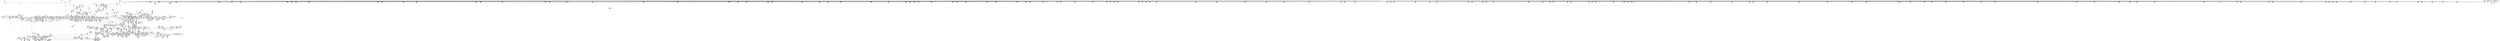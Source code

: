 digraph {
	CE0x519a0a0 [shape=record,shape=Mrecord,label="{CE0x519a0a0|file_has_perm:_if.end|*SummSink*}"]
	CE0x5209b50 [shape=record,shape=Mrecord,label="{CE0x5209b50|i64_1|*Constant*}"]
	CE0x517f740 [shape=record,shape=Mrecord,label="{CE0x517f740|file_to_av:_tmp6|security/selinux/hooks.c,1902}"]
	CE0x51594d0 [shape=record,shape=Mrecord,label="{CE0x51594d0|8:_i8,_32:_%struct.inode*,_%struct.selinux_audit_data*,_128:_i32,_132:_i32,_456:_i8*,_:_SCMRE_40,48_|*MultipleSource*|Function::selinux_file_receive&Arg::file::|Function::file_has_perm&Arg::file::|security/selinux/hooks.c,1902|Function::file_to_av&Arg::file::}"]
	CE0x527a7b0 [shape=record,shape=Mrecord,label="{CE0x527a7b0|0:_i32,_4:_i32,_8:_i16,_12:_i32,_16:_i32,_20:_i32,_24:_i32,_56:_i8*,_:_SCMRE_977,978_}"]
	CE0x51672e0 [shape=record,shape=Mrecord,label="{CE0x51672e0|8:_i8,_32:_%struct.inode*,_%struct.selinux_audit_data*,_128:_i32,_132:_i32,_456:_i8*,_:_SCMRE_182,183_}"]
	CE0x525f8f0 [shape=record,shape=Mrecord,label="{CE0x525f8f0|0:_i32,_4:_i32,_8:_i16,_12:_i32,_16:_i32,_20:_i32,_24:_i32,_56:_i8*,_:_SCMRE_360,376_|*MultipleSource*|*LoadInst*|include/linux/fs.h,1916|security/selinux/hooks.c,1675|Function::inode_has_perm&Arg::inode::|security/selinux/hooks.c,1611}"]
	CE0x51fe060 [shape=record,shape=Mrecord,label="{CE0x51fe060|file_has_perm:_tmp20|security/selinux/hooks.c,1694}"]
	CE0x51408e0 [shape=record,shape=Mrecord,label="{CE0x51408e0|file_has_perm:_tmp12|security/selinux/hooks.c,1688}"]
	CE0x51aef00 [shape=record,shape=Mrecord,label="{CE0x51aef00|__validate_creds:_lnot|include/linux/cred.h,173}"]
	CE0x515fc70 [shape=record,shape=Mrecord,label="{CE0x515fc70|8:_i8,_32:_%struct.inode*,_%struct.selinux_audit_data*,_128:_i32,_132:_i32,_456:_i8*,_:_SCMRE_152,153_}"]
	CE0x52744e0 [shape=record,shape=Mrecord,label="{CE0x52744e0|0:_i32,_4:_i32,_8:_i16,_12:_i32,_16:_i32,_20:_i32,_24:_i32,_56:_i8*,_:_SCMRE_885,886_}"]
	CE0x5265f60 [shape=record,shape=Mrecord,label="{CE0x5265f60|0:_i32,_4:_i32,_8:_i16,_12:_i32,_16:_i32,_20:_i32,_24:_i32,_56:_i8*,_:_SCMRE_557,558_}"]
	CE0x5168780 [shape=record,shape=Mrecord,label="{CE0x5168780|GLOBAL:_current_task|Global_var:current_task|*SummSink*}"]
	CE0x51a0710 [shape=record,shape=Mrecord,label="{CE0x51a0710|8:_i8,_32:_%struct.inode*,_%struct.selinux_audit_data*,_128:_i32,_132:_i32,_456:_i8*,_:_SCMRE_214,215_}"]
	CE0x52097e0 [shape=record,shape=Mrecord,label="{CE0x52097e0|inode_has_perm:_if.end|*SummSink*}"]
	CE0x5211fc0 [shape=record,shape=Mrecord,label="{CE0x5211fc0|file_has_perm:_tmp26|security/selinux/hooks.c,1694|*SummSource*}"]
	CE0x519d0d0 [shape=record,shape=Mrecord,label="{CE0x519d0d0|cred_sid:_tmp}"]
	CE0x51ade40 [shape=record,shape=Mrecord,label="{CE0x51ade40|8:_i8,_32:_%struct.inode*,_%struct.selinux_audit_data*,_128:_i32,_132:_i32,_456:_i8*,_:_SCMRE_416,424_|*MultipleSource*|Function::selinux_file_receive&Arg::file::|Function::file_has_perm&Arg::file::|security/selinux/hooks.c,1902|Function::file_to_av&Arg::file::}"]
	CE0x5144300 [shape=record,shape=Mrecord,label="{CE0x5144300|selinux_file_receive:_tmp7|security/selinux/hooks.c,3414}"]
	CE0x5165970 [shape=record,shape=Mrecord,label="{CE0x5165970|file_to_av:_tmp1|*SummSource*}"]
	CE0x51a9850 [shape=record,shape=Mrecord,label="{CE0x51a9850|cred_sid:_tmp5|security/selinux/hooks.c,196|*SummSource*}"]
	CE0x528aa60 [shape=record,shape=Mrecord,label="{CE0x528aa60|inode_has_perm:_conv|security/selinux/hooks.c,1611}"]
	CE0x51a0410 [shape=record,shape=Mrecord,label="{CE0x51a0410|8:_i8,_32:_%struct.inode*,_%struct.selinux_audit_data*,_128:_i32,_132:_i32,_456:_i8*,_:_SCMRE_212,213_}"]
	CE0x51efbc0 [shape=record,shape=Mrecord,label="{CE0x51efbc0|GLOBAL:_file_inode|*Constant*}"]
	CE0x516e290 [shape=record,shape=Mrecord,label="{CE0x516e290|8:_i8,_32:_%struct.inode*,_%struct.selinux_audit_data*,_128:_i32,_132:_i32,_456:_i8*,_:_SCMRE_193,194_}"]
	CE0x51ef910 [shape=record,shape=Mrecord,label="{CE0x51ef910|file_has_perm:_call|security/selinux/hooks.c,1675|*SummSource*}"]
	CE0x51b6c00 [shape=record,shape=Mrecord,label="{CE0x51b6c00|file_to_av:_or|security/selinux/hooks.c,1903}"]
	CE0x520c470 [shape=record,shape=Mrecord,label="{CE0x520c470|cred_sid:_tmp2}"]
	CE0x5165190 [shape=record,shape=Mrecord,label="{CE0x5165190|_ret_i32_%rc.1,_!dbg_!27749|security/selinux/hooks.c,1698|*SummSource*}"]
	CE0x5165900 [shape=record,shape=Mrecord,label="{CE0x5165900|file_to_av:_tmp1}"]
	CE0x525e970 [shape=record,shape=Mrecord,label="{CE0x525e970|0:_i32,_4:_i32,_8:_i16,_12:_i32,_16:_i32,_20:_i32,_24:_i32,_56:_i8*,_:_SCMRE_472,473_}"]
	CE0x5143f70 [shape=record,shape=Mrecord,label="{CE0x5143f70|file_to_av:_tmp2|*LoadInst*|security/selinux/hooks.c,1902}"]
	"CONST[source:1(input),value:2(dynamic)][purpose:{object}]"
	CE0x5286210 [shape=record,shape=Mrecord,label="{CE0x5286210|__validate_creds:_tmp2|include/linux/cred.h,173}"]
	CE0x51a42a0 [shape=record,shape=Mrecord,label="{CE0x51a42a0|get_current:_tmp4|./arch/x86/include/asm/current.h,14|*SummSink*}"]
	CE0x51e3720 [shape=record,shape=Mrecord,label="{CE0x51e3720|0:_i32,_4:_i32,_8:_i16,_12:_i32,_16:_i32,_20:_i32,_24:_i32,_56:_i8*,_:_SCMRE_284,285_}"]
	CE0x51dc3c0 [shape=record,shape=Mrecord,label="{CE0x51dc3c0|0:_i32,_4:_i32,_8:_i16,_12:_i32,_16:_i32,_20:_i32,_24:_i32,_56:_i8*,_:_SCMRE_192,193_}"]
	CE0x515d710 [shape=record,shape=Mrecord,label="{CE0x515d710|selinux_file_receive:_tmp15|security/selinux/hooks.c,3414|*SummSink*}"]
	CE0x51d9480 [shape=record,shape=Mrecord,label="{CE0x51d9480|0:_i32,_4:_i32,_8:_i16,_12:_i32,_16:_i32,_20:_i32,_24:_i32,_56:_i8*,_:_SCMRE_164,165_}"]
	CE0x51a4670 [shape=record,shape=Mrecord,label="{CE0x51a4670|file_inode:_tmp1|*SummSink*}"]
	CE0x5139f30 [shape=record,shape=Mrecord,label="{CE0x5139f30|8:_i8,_32:_%struct.inode*,_%struct.selinux_audit_data*,_128:_i32,_132:_i32,_456:_i8*,_:_SCMRE_144,145_}"]
	CE0x51989d0 [shape=record,shape=Mrecord,label="{CE0x51989d0|file_has_perm:_if.then5|*SummSink*}"]
	CE0x516f340 [shape=record,shape=Mrecord,label="{CE0x516f340|8:_i8,_32:_%struct.inode*,_%struct.selinux_audit_data*,_128:_i32,_132:_i32,_456:_i8*,_:_SCMRE_71,72_}"]
	CE0x51fa210 [shape=record,shape=Mrecord,label="{CE0x51fa210|file_has_perm:_tmp15|security/selinux/hooks.c,1688|*SummSource*}"]
	CE0x51ec4b0 [shape=record,shape=Mrecord,label="{CE0x51ec4b0|file_has_perm:_u|security/selinux/hooks.c,1681|*SummSource*}"]
	CE0x51591d0 [shape=record,shape=Mrecord,label="{CE0x51591d0|8:_i8,_32:_%struct.inode*,_%struct.selinux_audit_data*,_128:_i32,_132:_i32,_456:_i8*,_:_SCMRE_32,40_|*MultipleSource*|Function::selinux_file_receive&Arg::file::|Function::file_has_perm&Arg::file::|security/selinux/hooks.c,1902|Function::file_to_av&Arg::file::}"]
	CE0x5147d50 [shape=record,shape=Mrecord,label="{CE0x5147d50|i64*_getelementptr_inbounds_(_11_x_i64_,_11_x_i64_*___llvm_gcov_ctr268,_i64_0,_i64_10)|*Constant*|*SummSink*}"]
	CE0x525e610 [shape=record,shape=Mrecord,label="{CE0x525e610|0:_i32,_4:_i32,_8:_i16,_12:_i32,_16:_i32,_20:_i32,_24:_i32,_56:_i8*,_:_SCMRE_310,311_}"]
	CE0x519bdc0 [shape=record,shape=Mrecord,label="{CE0x519bdc0|file_has_perm:_tmp7|security/selinux/hooks.c,1683|*SummSource*}"]
	CE0x519d060 [shape=record,shape=Mrecord,label="{CE0x519d060|file_inode:_tmp4|*LoadInst*|include/linux/fs.h,1916|*SummSink*}"]
	CE0x51a26e0 [shape=record,shape=Mrecord,label="{CE0x51a26e0|GLOBAL:_current_task|Global_var:current_task}"]
	CE0x5152dd0 [shape=record,shape=Mrecord,label="{CE0x5152dd0|file_to_av:_tmp9|*LoadInst*|security/selinux/hooks.c,1904|*SummSource*}"]
	CE0x5182630 [shape=record,shape=Mrecord,label="{CE0x5182630|i64_6|*Constant*|*SummSink*}"]
	CE0x5214a90 [shape=record,shape=Mrecord,label="{CE0x5214a90|file_has_perm:_tmp27|security/selinux/hooks.c,1694|*SummSink*}"]
	CE0x51dfbb0 [shape=record,shape=Mrecord,label="{CE0x51dfbb0|0:_i32,_4:_i32,_8:_i16,_12:_i32,_16:_i32,_20:_i32,_24:_i32,_56:_i8*,_:_SCMRE_249,250_}"]
	CE0x51cfc90 [shape=record,shape=Mrecord,label="{CE0x51cfc90|i64_5|*Constant*}"]
	CE0x5189830 [shape=record,shape=Mrecord,label="{CE0x5189830|8:_i8,_32:_%struct.inode*,_%struct.selinux_audit_data*,_128:_i32,_132:_i32,_456:_i8*,_:_SCMRE_111,112_}"]
	CE0x528cf20 [shape=record,shape=Mrecord,label="{CE0x528cf20|GLOBAL:___llvm_gcov_ctr154|Global_var:__llvm_gcov_ctr154|*SummSink*}"]
	CE0x52131a0 [shape=record,shape=Mrecord,label="{CE0x52131a0|inode_has_perm:_adp|Function::inode_has_perm&Arg::adp::|*SummSink*}"]
	CE0x52948a0 [shape=record,shape=Mrecord,label="{CE0x52948a0|inode_has_perm:_call4|security/selinux/hooks.c,1617|*SummSource*}"]
	CE0x51b2010 [shape=record,shape=Mrecord,label="{CE0x51b2010|i32_1|*Constant*|*SummSource*}"]
	CE0x515c1d0 [shape=record,shape=Mrecord,label="{CE0x515c1d0|i64_2|*Constant*|*SummSink*}"]
	CE0x513ff50 [shape=record,shape=Mrecord,label="{CE0x513ff50|file_has_perm:_tobool|security/selinux/hooks.c,1688|*SummSink*}"]
	CE0x525df50 [shape=record,shape=Mrecord,label="{CE0x525df50|0:_i32,_4:_i32,_8:_i16,_12:_i32,_16:_i32,_20:_i32,_24:_i32,_56:_i8*,_:_SCMRE_306,307_}"]
	CE0x5139db0 [shape=record,shape=Mrecord,label="{CE0x5139db0|8:_i8,_32:_%struct.inode*,_%struct.selinux_audit_data*,_128:_i32,_132:_i32,_456:_i8*,_:_SCMRE_304,312_|*MultipleSource*|Function::selinux_file_receive&Arg::file::|Function::file_has_perm&Arg::file::|security/selinux/hooks.c,1902|Function::file_to_av&Arg::file::}"]
	CE0x51ebce0 [shape=record,shape=Mrecord,label="{CE0x51ebce0|file_has_perm:_if.then|*SummSink*}"]
	CE0x5216940 [shape=record,shape=Mrecord,label="{CE0x5216940|i64*_getelementptr_inbounds_(_2_x_i64_,_2_x_i64_*___llvm_gcov_ctr162,_i64_0,_i64_0)|*Constant*|*SummSink*}"]
	CE0x5145de0 [shape=record,shape=Mrecord,label="{CE0x5145de0|selinux_file_receive:_tmp11|security/selinux/hooks.c,3414}"]
	CE0x5286100 [shape=record,shape=Mrecord,label="{CE0x5286100|GLOBAL:___llvm_gcov_ctr155|Global_var:__llvm_gcov_ctr155}"]
	CE0x51d4de0 [shape=record,shape=Mrecord,label="{CE0x51d4de0|0:_i32,_4:_i32,_8:_i16,_12:_i32,_16:_i32,_20:_i32,_24:_i32,_56:_i8*,_:_SCMRE_76,80_|*MultipleSource*|*LoadInst*|include/linux/fs.h,1916|security/selinux/hooks.c,1675|Function::inode_has_perm&Arg::inode::|security/selinux/hooks.c,1611}"]
	CE0x51d6630 [shape=record,shape=Mrecord,label="{CE0x51d6630|0:_i32,_4:_i32,_8:_i16,_12:_i32,_16:_i32,_20:_i32,_24:_i32,_56:_i8*,_:_SCMRE_138,139_}"]
	CE0x5273e20 [shape=record,shape=Mrecord,label="{CE0x5273e20|0:_i32,_4:_i32,_8:_i16,_12:_i32,_16:_i32,_20:_i32,_24:_i32,_56:_i8*,_:_SCMRE_881,882_}"]
	CE0x5191ec0 [shape=record,shape=Mrecord,label="{CE0x5191ec0|file_to_av:_tmp29|security/selinux/hooks.c,1914}"]
	CE0x51813a0 [shape=record,shape=Mrecord,label="{CE0x51813a0|file_to_av:_f_flags|security/selinux/hooks.c,1905}"]
	CE0x51db640 [shape=record,shape=Mrecord,label="{CE0x51db640|0:_i32,_4:_i32,_8:_i16,_12:_i32,_16:_i32,_20:_i32,_24:_i32,_56:_i8*,_:_SCMRE_184,185_}"]
	CE0x51e8d70 [shape=record,shape=Mrecord,label="{CE0x51e8d70|file_has_perm:_if.then8|*SummSource*}"]
	CE0x526e570 [shape=record,shape=Mrecord,label="{CE0x526e570|0:_i32,_4:_i32,_8:_i16,_12:_i32,_16:_i32,_20:_i32,_24:_i32,_56:_i8*,_:_SCMRE_684,688_|*MultipleSource*|*LoadInst*|include/linux/fs.h,1916|security/selinux/hooks.c,1675|Function::inode_has_perm&Arg::inode::|security/selinux/hooks.c,1611}"]
	CE0x51e0930 [shape=record,shape=Mrecord,label="{CE0x51e0930|0:_i32,_4:_i32,_8:_i16,_12:_i32,_16:_i32,_20:_i32,_24:_i32,_56:_i8*,_:_SCMRE_257,258_}"]
	CE0x5133850 [shape=record,shape=Mrecord,label="{CE0x5133850|i32_3414|*Constant*}"]
	CE0x520c800 [shape=record,shape=Mrecord,label="{CE0x520c800|0:_i32,_4:_i32,_8:_i16,_12:_i32,_16:_i32,_20:_i32,_24:_i32,_56:_i8*,_:_SCMRE_4,8_|*MultipleSource*|*LoadInst*|include/linux/fs.h,1916|security/selinux/hooks.c,1675|Function::inode_has_perm&Arg::inode::|security/selinux/hooks.c,1611}"]
	CE0x5192550 [shape=record,shape=Mrecord,label="{CE0x5192550|i64*_getelementptr_inbounds_(_15_x_i64_,_15_x_i64_*___llvm_gcov_ctr171,_i64_0,_i64_13)|*Constant*|*SummSink*}"]
	CE0x528ab90 [shape=record,shape=Mrecord,label="{CE0x528ab90|inode_has_perm:_lnot.ext|security/selinux/hooks.c,1611}"]
	CE0x5264830 [shape=record,shape=Mrecord,label="{CE0x5264830|0:_i32,_4:_i32,_8:_i16,_12:_i32,_16:_i32,_20:_i32,_24:_i32,_56:_i8*,_:_SCMRE_520,528_|*MultipleSource*|*LoadInst*|include/linux/fs.h,1916|security/selinux/hooks.c,1675|Function::inode_has_perm&Arg::inode::|security/selinux/hooks.c,1611}"]
	CE0x5273c70 [shape=record,shape=Mrecord,label="{CE0x5273c70|0:_i32,_4:_i32,_8:_i16,_12:_i32,_16:_i32,_20:_i32,_24:_i32,_56:_i8*,_:_SCMRE_880,881_}"]
	CE0x528d370 [shape=record,shape=Mrecord,label="{CE0x528d370|inode_has_perm:_tmp8|security/selinux/hooks.c,1611|*SummSink*}"]
	CE0x52137f0 [shape=record,shape=Mrecord,label="{CE0x52137f0|file_has_perm:_rc.0}"]
	CE0x51da3b0 [shape=record,shape=Mrecord,label="{CE0x51da3b0|0:_i32,_4:_i32,_8:_i16,_12:_i32,_16:_i32,_20:_i32,_24:_i32,_56:_i8*,_:_SCMRE_173,174_}"]
	CE0x515b580 [shape=record,shape=Mrecord,label="{CE0x515b580|selinux_file_receive:_tmp|*SummSink*}"]
	CE0x5298ac0 [shape=record,shape=Mrecord,label="{CE0x5298ac0|i64*_getelementptr_inbounds_(_5_x_i64_,_5_x_i64_*___llvm_gcov_ctr155,_i64_0,_i64_4)|*Constant*|*SummSink*}"]
	CE0x52101d0 [shape=record,shape=Mrecord,label="{CE0x52101d0|__validate_creds:_tobool|include/linux/cred.h,173}"]
	CE0x51924a0 [shape=record,shape=Mrecord,label="{CE0x51924a0|i64*_getelementptr_inbounds_(_15_x_i64_,_15_x_i64_*___llvm_gcov_ctr171,_i64_0,_i64_13)|*Constant*|*SummSource*}"]
	CE0x5150920 [shape=record,shape=Mrecord,label="{CE0x5150920|8:_i8,_32:_%struct.inode*,_%struct.selinux_audit_data*,_128:_i32,_132:_i32,_456:_i8*,_:_SCMRE_75,76_}"]
	CE0x51407b0 [shape=record,shape=Mrecord,label="{CE0x51407b0|i64_3|*Constant*}"]
	CE0x5187c60 [shape=record,shape=Mrecord,label="{CE0x5187c60|file_to_av:_tmp19|security/selinux/hooks.c,1906|*SummSink*}"]
	CE0x51a68a0 [shape=record,shape=Mrecord,label="{CE0x51a68a0|_call_void_mcount()_#3|*SummSink*}"]
	CE0x516e110 [shape=record,shape=Mrecord,label="{CE0x516e110|8:_i8,_32:_%struct.inode*,_%struct.selinux_audit_data*,_128:_i32,_132:_i32,_456:_i8*,_:_SCMRE_192,193_}"]
	CE0x51f6b20 [shape=record,shape=Mrecord,label="{CE0x51f6b20|file_has_perm:_call4|security/selinux/hooks.c,1684}"]
	CE0x5298010 [shape=record,shape=Mrecord,label="{CE0x5298010|GLOBAL:___invalid_creds|*Constant*|*SummSink*}"]
	CE0x51cf4c0 [shape=record,shape=Mrecord,label="{CE0x51cf4c0|file_to_av:_and3|security/selinux/hooks.c,1904}"]
	CE0x5196060 [shape=record,shape=Mrecord,label="{CE0x5196060|file_has_perm:_ad|security/selinux/hooks.c, 1676|*SummSink*}"]
	CE0x51a58a0 [shape=record,shape=Mrecord,label="{CE0x51a58a0|i32_0|*Constant*}"]
	CE0x5205e10 [shape=record,shape=Mrecord,label="{CE0x5205e10|inode_has_perm:_tmp4|security/selinux/hooks.c,1609}"]
	CE0x5202680 [shape=record,shape=Mrecord,label="{CE0x5202680|i64*_getelementptr_inbounds_(_8_x_i64_,_8_x_i64_*___llvm_gcov_ctr154,_i64_0,_i64_2)|*Constant*|*SummSource*}"]
	CE0x5166ce0 [shape=record,shape=Mrecord,label="{CE0x5166ce0|8:_i8,_32:_%struct.inode*,_%struct.selinux_audit_data*,_128:_i32,_132:_i32,_456:_i8*,_:_SCMRE_178,179_}"]
	CE0x51e61c0 [shape=record,shape=Mrecord,label="{CE0x51e61c0|cred_sid:_tmp6|security/selinux/hooks.c,197}"]
	CE0x51e4640 [shape=record,shape=Mrecord,label="{CE0x51e4640|file_has_perm:_f_path|security/selinux/hooks.c,1681|*SummSource*}"]
	CE0x52790d0 [shape=record,shape=Mrecord,label="{CE0x52790d0|0:_i32,_4:_i32,_8:_i16,_12:_i32,_16:_i32,_20:_i32,_24:_i32,_56:_i8*,_:_SCMRE_930,931_}"]
	CE0x51de1b0 [shape=record,shape=Mrecord,label="{CE0x51de1b0|0:_i32,_4:_i32,_8:_i16,_12:_i32,_16:_i32,_20:_i32,_24:_i32,_56:_i8*,_:_SCMRE_216,224_|*MultipleSource*|*LoadInst*|include/linux/fs.h,1916|security/selinux/hooks.c,1675|Function::inode_has_perm&Arg::inode::|security/selinux/hooks.c,1611}"]
	CE0x51b65e0 [shape=record,shape=Mrecord,label="{CE0x51b65e0|file_to_av:_conv1|security/selinux/hooks.c,1903|*SummSource*}"]
	CE0x51eab30 [shape=record,shape=Mrecord,label="{CE0x51eab30|cred_sid:_tmp4|*LoadInst*|security/selinux/hooks.c,196|*SummSource*}"]
	CE0x5188dd0 [shape=record,shape=Mrecord,label="{CE0x5188dd0|file_to_av:_if.then8}"]
	CE0x5200ec0 [shape=record,shape=Mrecord,label="{CE0x5200ec0|file_has_perm:_tmp25|security/selinux/hooks.c,1695|*SummSource*}"]
	CE0x5263a60 [shape=record,shape=Mrecord,label="{CE0x5263a60|0:_i32,_4:_i32,_8:_i16,_12:_i32,_16:_i32,_20:_i32,_24:_i32,_56:_i8*,_:_SCMRE_488,496_|*MultipleSource*|*LoadInst*|include/linux/fs.h,1916|security/selinux/hooks.c,1675|Function::inode_has_perm&Arg::inode::|security/selinux/hooks.c,1611}"]
	CE0x51db130 [shape=record,shape=Mrecord,label="{CE0x51db130|0:_i32,_4:_i32,_8:_i16,_12:_i32,_16:_i32,_20:_i32,_24:_i32,_56:_i8*,_:_SCMRE_181,182_}"]
	CE0x51a54c0 [shape=record,shape=Mrecord,label="{CE0x51a54c0|file_has_perm:_tmp5|security/selinux/hooks.c,1681}"]
	CE0x5164850 [shape=record,shape=Mrecord,label="{CE0x5164850|file_has_perm:_file|Function::file_has_perm&Arg::file::|*SummSource*}"]
	CE0x5155bf0 [shape=record,shape=Mrecord,label="{CE0x5155bf0|selinux_file_receive:_tmp13|security/selinux/hooks.c,3414|*SummSink*}"]
	CE0x5213630 [shape=record,shape=Mrecord,label="{CE0x5213630|_ret_i32_%retval.0,_!dbg_!27739|security/selinux/hooks.c,1618|*SummSink*}"]
	CE0x516e710 [shape=record,shape=Mrecord,label="{CE0x516e710|8:_i8,_32:_%struct.inode*,_%struct.selinux_audit_data*,_128:_i32,_132:_i32,_456:_i8*,_:_SCMRE_196,197_}"]
	CE0x528ea70 [shape=record,shape=Mrecord,label="{CE0x528ea70|inode_has_perm:_tmp12|security/selinux/hooks.c,1612|*SummSink*}"]
	CE0x51409c0 [shape=record,shape=Mrecord,label="{CE0x51409c0|file_has_perm:_tmp12|security/selinux/hooks.c,1688|*SummSource*}"]
	CE0x5159350 [shape=record,shape=Mrecord,label="{CE0x5159350|8:_i8,_32:_%struct.inode*,_%struct.selinux_audit_data*,_128:_i32,_132:_i32,_456:_i8*,_:_SCMRE_24,32_|*MultipleSource*|Function::selinux_file_receive&Arg::file::|Function::file_has_perm&Arg::file::|security/selinux/hooks.c,1902|Function::file_to_av&Arg::file::}"]
	CE0x519d140 [shape=record,shape=Mrecord,label="{CE0x519d140|COLLAPSED:_GCMRE___llvm_gcov_ctr131_internal_global_2_x_i64_zeroinitializer:_elem_0:default:}"]
	CE0x514fef0 [shape=record,shape=Mrecord,label="{CE0x514fef0|8:_i8,_32:_%struct.inode*,_%struct.selinux_audit_data*,_128:_i32,_132:_i32,_456:_i8*,_:_SCMRE_368,372_|*MultipleSource*|Function::selinux_file_receive&Arg::file::|Function::file_has_perm&Arg::file::|security/selinux/hooks.c,1902|Function::file_to_av&Arg::file::}"]
	CE0x5150aa0 [shape=record,shape=Mrecord,label="{CE0x5150aa0|8:_i8,_32:_%struct.inode*,_%struct.selinux_audit_data*,_128:_i32,_132:_i32,_456:_i8*,_:_SCMRE_76,77_}"]
	CE0x51df3d0 [shape=record,shape=Mrecord,label="{CE0x51df3d0|0:_i32,_4:_i32,_8:_i16,_12:_i32,_16:_i32,_20:_i32,_24:_i32,_56:_i8*,_:_SCMRE_244,245_}"]
	CE0x5268630 [shape=record,shape=Mrecord,label="{CE0x5268630|0:_i32,_4:_i32,_8:_i16,_12:_i32,_16:_i32,_20:_i32,_24:_i32,_56:_i8*,_:_SCMRE_580,581_}"]
	CE0x52667d0 [shape=record,shape=Mrecord,label="{CE0x52667d0|0:_i32,_4:_i32,_8:_i16,_12:_i32,_16:_i32,_20:_i32,_24:_i32,_56:_i8*,_:_SCMRE_562,563_}"]
	CE0x5141b00 [shape=record,shape=Mrecord,label="{CE0x5141b00|file_to_av:_tmp13|security/selinux/hooks.c,1904|*SummSource*}"]
	CE0x5198fd0 [shape=record,shape=Mrecord,label="{CE0x5198fd0|_call_void_mcount()_#3|*SummSink*}"]
	CE0x515d6a0 [shape=record,shape=Mrecord,label="{CE0x515d6a0|selinux_file_receive:_tmp15|security/selinux/hooks.c,3414|*SummSource*}"]
	CE0x51d07f0 [shape=record,shape=Mrecord,label="{CE0x51d07f0|file_to_av:_conv9|security/selinux/hooks.c,1906|*SummSource*}"]
	CE0x5136500 [shape=record,shape=Mrecord,label="{CE0x5136500|i64_4|*Constant*|*SummSink*}"]
	CE0x51569f0 [shape=record,shape=Mrecord,label="{CE0x51569f0|i64_2|*Constant*|*SummSource*}"]
	CE0x51d4020 [shape=record,shape=Mrecord,label="{CE0x51d4020|0:_i32,_4:_i32,_8:_i16,_12:_i32,_16:_i32,_20:_i32,_24:_i32,_56:_i8*,_:_SCMRE_40,48_|*MultipleSource*|*LoadInst*|include/linux/fs.h,1916|security/selinux/hooks.c,1675|Function::inode_has_perm&Arg::inode::|security/selinux/hooks.c,1611}"]
	CE0x514e1e0 [shape=record,shape=Mrecord,label="{CE0x514e1e0|8:_i8,_32:_%struct.inode*,_%struct.selinux_audit_data*,_128:_i32,_132:_i32,_456:_i8*,_:_SCMRE_296,304_|*MultipleSource*|Function::selinux_file_receive&Arg::file::|Function::file_has_perm&Arg::file::|security/selinux/hooks.c,1902|Function::file_to_av&Arg::file::}"]
	CE0x5297480 [shape=record,shape=Mrecord,label="{CE0x5297480|__validate_creds:_tmp6|include/linux/cred.h,174|*SummSink*}"]
	CE0x51a3d20 [shape=record,shape=Mrecord,label="{CE0x51a3d20|file_to_av:_f_mode|security/selinux/hooks.c,1902|*SummSource*}"]
	CE0x5189250 [shape=record,shape=Mrecord,label="{CE0x5189250|_call_void_mcount()_#3}"]
	CE0x514a590 [shape=record,shape=Mrecord,label="{CE0x514a590|selinux_file_receive:_tmp8|security/selinux/hooks.c,3414}"]
	CE0x519fc90 [shape=record,shape=Mrecord,label="{CE0x519fc90|8:_i8,_32:_%struct.inode*,_%struct.selinux_audit_data*,_128:_i32,_132:_i32,_456:_i8*,_:_SCMRE_207,208_}"]
	CE0x513c810 [shape=record,shape=Mrecord,label="{CE0x513c810|get_current:_tmp3|*SummSource*}"]
	CE0x5154420 [shape=record,shape=Mrecord,label="{CE0x5154420|selinux_file_receive:_if.then|*SummSink*}"]
	CE0x51d5360 [shape=record,shape=Mrecord,label="{CE0x51d5360|0:_i32,_4:_i32,_8:_i16,_12:_i32,_16:_i32,_20:_i32,_24:_i32,_56:_i8*,_:_SCMRE_88,96_|*MultipleSource*|*LoadInst*|include/linux/fs.h,1916|security/selinux/hooks.c,1675|Function::inode_has_perm&Arg::inode::|security/selinux/hooks.c,1611}"]
	CE0x5287110 [shape=record,shape=Mrecord,label="{CE0x5287110|i64*_getelementptr_inbounds_(_5_x_i64_,_5_x_i64_*___llvm_gcov_ctr155,_i64_0,_i64_0)|*Constant*|*SummSource*}"]
	CE0x5186160 [shape=record,shape=Mrecord,label="{CE0x5186160|file_to_av:_tmp15|security/selinux/hooks.c,1905}"]
	CE0x5265330 [shape=record,shape=Mrecord,label="{CE0x5265330|0:_i32,_4:_i32,_8:_i16,_12:_i32,_16:_i32,_20:_i32,_24:_i32,_56:_i8*,_:_SCMRE_544,552_|*MultipleSource*|*LoadInst*|include/linux/fs.h,1916|security/selinux/hooks.c,1675|Function::inode_has_perm&Arg::inode::|security/selinux/hooks.c,1611}"]
	CE0x5206330 [shape=record,shape=Mrecord,label="{CE0x5206330|inode_has_perm:_do.end|*SummSource*}"]
	CE0x525d020 [shape=record,shape=Mrecord,label="{CE0x525d020|0:_i32,_4:_i32,_8:_i16,_12:_i32,_16:_i32,_20:_i32,_24:_i32,_56:_i8*,_:_SCMRE_297,298_}"]
	CE0x518cf40 [shape=record,shape=Mrecord,label="{CE0x518cf40|8:_i8,_32:_%struct.inode*,_%struct.selinux_audit_data*,_128:_i32,_132:_i32,_456:_i8*,_:_SCMRE_87,88_}"]
	CE0x513e0a0 [shape=record,shape=Mrecord,label="{CE0x513e0a0|selinux_file_receive:_tobool|security/selinux/hooks.c,3414|*SummSource*}"]
	CE0x5190800 [shape=record,shape=Mrecord,label="{CE0x5190800|COLLAPSED:_GCMRE___llvm_gcov_ctr171_internal_global_15_x_i64_zeroinitializer:_elem_0:default:}"]
	CE0x527c2f0 [shape=record,shape=Mrecord,label="{CE0x527c2f0|inode_has_perm:_tobool|security/selinux/hooks.c,1611|*SummSink*}"]
	CE0x528d920 [shape=record,shape=Mrecord,label="{CE0x528d920|inode_has_perm:_tmp9|security/selinux/hooks.c,1611|*SummSink*}"]
	CE0x528de00 [shape=record,shape=Mrecord,label="{CE0x528de00|inode_has_perm:_tmp10|security/selinux/hooks.c,1611|*SummSink*}"]
	CE0x51d1020 [shape=record,shape=Mrecord,label="{CE0x51d1020|file_to_av:_or10|security/selinux/hooks.c,1906}"]
	CE0x5195ea0 [shape=record,shape=Mrecord,label="{CE0x5195ea0|file_has_perm:_ad|security/selinux/hooks.c, 1676}"]
	CE0x5142bf0 [shape=record,shape=Mrecord,label="{CE0x5142bf0|selinux_file_receive:_cred4|security/selinux/hooks.c,3414|*SummSink*}"]
	CE0x5194000 [shape=record,shape=Mrecord,label="{CE0x5194000|file_to_av:_tmp32|security/selinux/hooks.c,1917}"]
	CE0x51d92d0 [shape=record,shape=Mrecord,label="{CE0x51d92d0|0:_i32,_4:_i32,_8:_i16,_12:_i32,_16:_i32,_20:_i32,_24:_i32,_56:_i8*,_:_SCMRE_163,164_}"]
	CE0x51d97e0 [shape=record,shape=Mrecord,label="{CE0x51d97e0|0:_i32,_4:_i32,_8:_i16,_12:_i32,_16:_i32,_20:_i32,_24:_i32,_56:_i8*,_:_SCMRE_166,167_}"]
	CE0x528e2d0 [shape=record,shape=Mrecord,label="{CE0x528e2d0|i64*_getelementptr_inbounds_(_8_x_i64_,_8_x_i64_*___llvm_gcov_ctr154,_i64_0,_i64_5)|*Constant*|*SummSource*}"]
	CE0x51a4350 [shape=record,shape=Mrecord,label="{CE0x51a4350|_call_void_mcount()_#3}"]
	CE0x5266620 [shape=record,shape=Mrecord,label="{CE0x5266620|0:_i32,_4:_i32,_8:_i16,_12:_i32,_16:_i32,_20:_i32,_24:_i32,_56:_i8*,_:_SCMRE_561,562_}"]
	CE0x5182190 [shape=record,shape=Mrecord,label="{CE0x5182190|i64_7|*Constant*}"]
	CE0x5213df0 [shape=record,shape=Mrecord,label="{CE0x5213df0|file_has_perm:_tmp26|security/selinux/hooks.c,1694}"]
	CE0x51b3d20 [shape=record,shape=Mrecord,label="{CE0x51b3d20|avc_has_perm:_auditdata|Function::avc_has_perm&Arg::auditdata::}"]
	CE0x527ddf0 [shape=record,shape=Mrecord,label="{CE0x527ddf0|inode_has_perm:_tmp15|*LoadInst*|security/selinux/hooks.c,1615}"]
	CE0x528e1a0 [shape=record,shape=Mrecord,label="{CE0x528e1a0|i64*_getelementptr_inbounds_(_8_x_i64_,_8_x_i64_*___llvm_gcov_ctr154,_i64_0,_i64_5)|*Constant*}"]
	CE0x5294f10 [shape=record,shape=Mrecord,label="{CE0x5294f10|avc_has_perm:_ssid|Function::avc_has_perm&Arg::ssid::}"]
	CE0x5169db0 [shape=record,shape=Mrecord,label="{CE0x5169db0|8:_i8,_32:_%struct.inode*,_%struct.selinux_audit_data*,_128:_i32,_132:_i32,_456:_i8*,_:_SCMRE_118,119_}"]
	CE0x528e7f0 [shape=record,shape=Mrecord,label="{CE0x528e7f0|inode_has_perm:_tmp11|security/selinux/hooks.c,1612|*SummSource*}"]
	CE0x51a3450 [shape=record,shape=Mrecord,label="{CE0x51a3450|8:_i8,_32:_%struct.inode*,_%struct.selinux_audit_data*,_128:_i32,_132:_i32,_456:_i8*,_:_SCMRE_161,162_}"]
	CE0x526fb70 [shape=record,shape=Mrecord,label="{CE0x526fb70|0:_i32,_4:_i32,_8:_i16,_12:_i32,_16:_i32,_20:_i32,_24:_i32,_56:_i8*,_:_SCMRE_752,756_|*MultipleSource*|*LoadInst*|include/linux/fs.h,1916|security/selinux/hooks.c,1675|Function::inode_has_perm&Arg::inode::|security/selinux/hooks.c,1611}"]
	CE0x525dbf0 [shape=record,shape=Mrecord,label="{CE0x525dbf0|0:_i32,_4:_i32,_8:_i16,_12:_i32,_16:_i32,_20:_i32,_24:_i32,_56:_i8*,_:_SCMRE_304,305_}"]
	CE0x519ea70 [shape=record,shape=Mrecord,label="{CE0x519ea70|_call_void___validate_creds(%struct.cred*_%cred,_i8*_getelementptr_inbounds_(_25_x_i8_,_25_x_i8_*_.str3,_i32_0,_i32_0),_i32_1609)_#10,_!dbg_!27719|security/selinux/hooks.c,1609|*SummSink*}"]
	CE0x526ba80 [shape=record,shape=Mrecord,label="{CE0x526ba80|0:_i32,_4:_i32,_8:_i16,_12:_i32,_16:_i32,_20:_i32,_24:_i32,_56:_i8*,_:_SCMRE_611,612_}"]
	CE0x51fba30 [shape=record,shape=Mrecord,label="{CE0x51fba30|file_has_perm:_tmp18|security/selinux/hooks.c,1690}"]
	CE0x5263f60 [shape=record,shape=Mrecord,label="{CE0x5263f60|0:_i32,_4:_i32,_8:_i16,_12:_i32,_16:_i32,_20:_i32,_24:_i32,_56:_i8*,_:_SCMRE_504,508_|*MultipleSource*|*LoadInst*|include/linux/fs.h,1916|security/selinux/hooks.c,1675|Function::inode_has_perm&Arg::inode::|security/selinux/hooks.c,1611}"]
	CE0x51b14e0 [shape=record,shape=Mrecord,label="{CE0x51b14e0|8:_i8,_32:_%struct.inode*,_%struct.selinux_audit_data*,_128:_i32,_132:_i32,_456:_i8*,_:_SCMRE_504,512_|*MultipleSource*|Function::selinux_file_receive&Arg::file::|Function::file_has_perm&Arg::file::|security/selinux/hooks.c,1902|Function::file_to_av&Arg::file::}"]
	CE0x513fd00 [shape=record,shape=Mrecord,label="{CE0x513fd00|8:_i8,_32:_%struct.inode*,_%struct.selinux_audit_data*,_128:_i32,_132:_i32,_456:_i8*,_:_SCMRE_86,87_}"]
	CE0x515d1f0 [shape=record,shape=Mrecord,label="{CE0x515d1f0|i64*_getelementptr_inbounds_(_11_x_i64_,_11_x_i64_*___llvm_gcov_ctr268,_i64_0,_i64_8)|*Constant*}"]
	CE0x51b1790 [shape=record,shape=Mrecord,label="{CE0x51b1790|8:_i8,_32:_%struct.inode*,_%struct.selinux_audit_data*,_128:_i32,_132:_i32,_456:_i8*,_:_SCMRE_496,504_|*MultipleSource*|Function::selinux_file_receive&Arg::file::|Function::file_has_perm&Arg::file::|security/selinux/hooks.c,1902|Function::file_to_av&Arg::file::}"]
	CE0x51d00d0 [shape=record,shape=Mrecord,label="{CE0x51d00d0|file_to_av:_tmp10|security/selinux/hooks.c,1904|*SummSource*}"]
	CE0x51d5ba0 [shape=record,shape=Mrecord,label="{CE0x51d5ba0|0:_i32,_4:_i32,_8:_i16,_12:_i32,_16:_i32,_20:_i32,_24:_i32,_56:_i8*,_:_SCMRE_112,120_|*MultipleSource*|*LoadInst*|include/linux/fs.h,1916|security/selinux/hooks.c,1675|Function::inode_has_perm&Arg::inode::|security/selinux/hooks.c,1611}"]
	CE0x515f640 [shape=record,shape=Mrecord,label="{CE0x515f640|8:_i8,_32:_%struct.inode*,_%struct.selinux_audit_data*,_128:_i32,_132:_i32,_456:_i8*,_:_SCMRE_145,146_}"]
	CE0x5200060 [shape=record,shape=Mrecord,label="{CE0x5200060|i64*_getelementptr_inbounds_(_12_x_i64_,_12_x_i64_*___llvm_gcov_ctr170,_i64_0,_i64_9)|*Constant*|*SummSource*}"]
	CE0x52881b0 [shape=record,shape=Mrecord,label="{CE0x52881b0|i64*_getelementptr_inbounds_(_5_x_i64_,_5_x_i64_*___llvm_gcov_ctr155,_i64_0,_i64_3)|*Constant*}"]
	CE0x518d3c0 [shape=record,shape=Mrecord,label="{CE0x518d3c0|8:_i8,_32:_%struct.inode*,_%struct.selinux_audit_data*,_128:_i32,_132:_i32,_456:_i8*,_:_SCMRE_90,91_}"]
	CE0x51ccae0 [shape=record,shape=Mrecord,label="{CE0x51ccae0|_ret_%struct.inode*_%tmp4,_!dbg_!27713|include/linux/fs.h,1916}"]
	CE0x525fbb0 [shape=record,shape=Mrecord,label="{CE0x525fbb0|0:_i32,_4:_i32,_8:_i16,_12:_i32,_16:_i32,_20:_i32,_24:_i32,_56:_i8*,_:_SCMRE_376,384_|*MultipleSource*|*LoadInst*|include/linux/fs.h,1916|security/selinux/hooks.c,1675|Function::inode_has_perm&Arg::inode::|security/selinux/hooks.c,1611}"]
	CE0x5190170 [shape=record,shape=Mrecord,label="{CE0x5190170|%struct.task_struct*_(%struct.task_struct**)*_asm_movq_%gs:$_1:P_,$0_,_r,im,_dirflag_,_fpsr_,_flags_|*SummSink*}"]
	CE0x51f66f0 [shape=record,shape=Mrecord,label="{CE0x51f66f0|0:_i32,_:_CRE_4,8_|*MultipleSource*|security/selinux/hooks.c,1683|*LoadInst*|security/selinux/hooks.c,1674|security/selinux/hooks.c,1674}"]
	CE0x518aa60 [shape=record,shape=Mrecord,label="{CE0x518aa60|i64*_getelementptr_inbounds_(_2_x_i64_,_2_x_i64_*___llvm_gcov_ctr98,_i64_0,_i64_1)|*Constant*|*SummSink*}"]
	CE0x51b3aa0 [shape=record,shape=Mrecord,label="{CE0x51b3aa0|avc_has_perm:_requested|Function::avc_has_perm&Arg::requested::|*SummSource*}"]
	CE0x51555f0 [shape=record,shape=Mrecord,label="{CE0x51555f0|i64*_getelementptr_inbounds_(_11_x_i64_,_11_x_i64_*___llvm_gcov_ctr268,_i64_0,_i64_0)|*Constant*}"]
	CE0x51e62b0 [shape=record,shape=Mrecord,label="{CE0x51e62b0|file_has_perm:_u|security/selinux/hooks.c,1681|*SummSink*}"]
	CE0x519bc90 [shape=record,shape=Mrecord,label="{CE0x519bc90|file_has_perm:_tmp7|security/selinux/hooks.c,1683}"]
	CE0x5214240 [shape=record,shape=Mrecord,label="{CE0x5214240|file_has_perm:_tmp26|security/selinux/hooks.c,1694|*SummSink*}"]
	CE0x5279430 [shape=record,shape=Mrecord,label="{CE0x5279430|0:_i32,_4:_i32,_8:_i16,_12:_i32,_16:_i32,_20:_i32,_24:_i32,_56:_i8*,_:_SCMRE_932,933_}"]
	CE0x51d0680 [shape=record,shape=Mrecord,label="{CE0x51d0680|file_to_av:_conv9|security/selinux/hooks.c,1906}"]
	CE0x5267dc0 [shape=record,shape=Mrecord,label="{CE0x5267dc0|0:_i32,_4:_i32,_8:_i16,_12:_i32,_16:_i32,_20:_i32,_24:_i32,_56:_i8*,_:_SCMRE_575,576_}"]
	CE0x51e8330 [shape=record,shape=Mrecord,label="{CE0x51e8330|file_has_perm:_type|security/selinux/hooks.c,1680|*SummSource*}"]
	CE0x51e6420 [shape=record,shape=Mrecord,label="{CE0x51e6420|i32_8|*Constant*}"]
	CE0x514a730 [shape=record,shape=Mrecord,label="{CE0x514a730|i64_3|*Constant*|*SummSource*}"]
	CE0x5156290 [shape=record,shape=Mrecord,label="{CE0x5156290|selinux_file_receive:_tmp14|security/selinux/hooks.c,3414}"]
	CE0x5213b00 [shape=record,shape=Mrecord,label="{CE0x5213b00|file_has_perm:_rc.0|*SummSink*}"]
	CE0x518eb50 [shape=record,shape=Mrecord,label="{CE0x518eb50|8:_i8,_32:_%struct.inode*,_%struct.selinux_audit_data*,_128:_i32,_132:_i32,_456:_i8*,_:_SCMRE_4,5_}"]
	CE0x5164cb0 [shape=record,shape=Mrecord,label="{CE0x5164cb0|file_has_perm:_av|Function::file_has_perm&Arg::av::|*SummSource*}"]
	CE0x5198740 [shape=record,shape=Mrecord,label="{CE0x5198740|file_has_perm:_if.end10|*SummSink*}"]
	CE0x51953c0 [shape=record,shape=Mrecord,label="{CE0x51953c0|_call_void_mcount()_#3|*SummSource*}"]
	CE0x51d7e30 [shape=record,shape=Mrecord,label="{CE0x51d7e30|0:_i32,_4:_i32,_8:_i16,_12:_i32,_16:_i32,_20:_i32,_24:_i32,_56:_i8*,_:_SCMRE_151,152_}"]
	CE0x520b000 [shape=record,shape=Mrecord,label="{CE0x520b000|i32_4|*Constant*|*SummSink*}"]
	CE0x52012a0 [shape=record,shape=Mrecord,label="{CE0x52012a0|file_has_perm:_call9|security/selinux/hooks.c,1695}"]
	CE0x5208ff0 [shape=record,shape=Mrecord,label="{CE0x5208ff0|_ret_void,_!dbg_!27722|include/linux/cred.h,175}"]
	CE0x5164080 [shape=record,shape=Mrecord,label="{CE0x5164080|file_has_perm:_entry|*SummSink*}"]
	CE0x51e1a70 [shape=record,shape=Mrecord,label="{CE0x51e1a70|0:_i32,_4:_i32,_8:_i16,_12:_i32,_16:_i32,_20:_i32,_24:_i32,_56:_i8*,_:_SCMRE_267,268_}"]
	CE0x51eb850 [shape=record,shape=Mrecord,label="{CE0x51eb850|cred_sid:_security|security/selinux/hooks.c,196}"]
	CE0x518fb10 [shape=record,shape=Mrecord,label="{CE0x518fb10|8:_i8,_32:_%struct.inode*,_%struct.selinux_audit_data*,_128:_i32,_132:_i32,_456:_i8*,_:_SCMRE_128,132_|*MultipleSource*|Function::selinux_file_receive&Arg::file::|Function::file_has_perm&Arg::file::|security/selinux/hooks.c,1902|Function::file_to_av&Arg::file::}"]
	CE0x529c430 [shape=record,shape=Mrecord,label="{CE0x529c430|__validate_creds:_tmp9|include/linux/cred.h,175}"]
	CE0x516f040 [shape=record,shape=Mrecord,label="{CE0x516f040|8:_i8,_32:_%struct.inode*,_%struct.selinux_audit_data*,_128:_i32,_132:_i32,_456:_i8*,_:_SCMRE_69,70_}"]
	CE0x5154ab0 [shape=record,shape=Mrecord,label="{CE0x5154ab0|GLOBAL:_selinux_file_receive.__warned|Global_var:selinux_file_receive.__warned|*SummSource*}"]
	CE0x51d70b0 [shape=record,shape=Mrecord,label="{CE0x51d70b0|0:_i32,_4:_i32,_8:_i16,_12:_i32,_16:_i32,_20:_i32,_24:_i32,_56:_i8*,_:_SCMRE_143,144_}"]
	CE0x5273ac0 [shape=record,shape=Mrecord,label="{CE0x5273ac0|0:_i32,_4:_i32,_8:_i16,_12:_i32,_16:_i32,_20:_i32,_24:_i32,_56:_i8*,_:_SCMRE_879,880_}"]
	CE0x518aad0 [shape=record,shape=Mrecord,label="{CE0x518aad0|i64_1|*Constant*}"]
	CE0x528db60 [shape=record,shape=Mrecord,label="{CE0x528db60|inode_has_perm:_tmp10|security/selinux/hooks.c,1611}"]
	CE0x5143210 [shape=record,shape=Mrecord,label="{CE0x5143210|selinux_file_receive:_tmp21|security/selinux/hooks.c,3414|*SummSource*}"]
	CE0x5141030 [shape=record,shape=Mrecord,label="{CE0x5141030|file_to_av:_tmp11|security/selinux/hooks.c,1904}"]
	CE0x52063c0 [shape=record,shape=Mrecord,label="{CE0x52063c0|inode_has_perm:_do.end|*SummSink*}"]
	CE0x51cb870 [shape=record,shape=Mrecord,label="{CE0x51cb870|0:_i32,_4:_i32,_8:_i32,_12:_i32,_:_CMRE_4,8_|*MultipleSource*|security/selinux/hooks.c,196|*LoadInst*|security/selinux/hooks.c,196|security/selinux/hooks.c,197}"]
	CE0x5288220 [shape=record,shape=Mrecord,label="{CE0x5288220|GLOBAL:___llvm_gcov_ctr155|Global_var:__llvm_gcov_ctr155|*SummSource*}"]
	CE0x5188b10 [shape=record,shape=Mrecord,label="{CE0x5188b10|file_to_av:_if.then}"]
	CE0x5272d40 [shape=record,shape=Mrecord,label="{CE0x5272d40|0:_i32,_4:_i32,_8:_i16,_12:_i32,_16:_i32,_20:_i32,_24:_i32,_56:_i8*,_:_SCMRE_871,872_}"]
	CE0x526cb60 [shape=record,shape=Mrecord,label="{CE0x526cb60|0:_i32,_4:_i32,_8:_i16,_12:_i32,_16:_i32,_20:_i32,_24:_i32,_56:_i8*,_:_SCMRE_621,622_}"]
	CE0x51a2360 [shape=record,shape=Mrecord,label="{CE0x51a2360|COLLAPSED:_GCMRE___llvm_gcov_ctr98_internal_global_2_x_i64_zeroinitializer:_elem_0:default:}"]
	CE0x51a0a10 [shape=record,shape=Mrecord,label="{CE0x51a0a10|8:_i8,_32:_%struct.inode*,_%struct.selinux_audit_data*,_128:_i32,_132:_i32,_456:_i8*,_:_SCMRE_224,232_|*MultipleSource*|Function::selinux_file_receive&Arg::file::|Function::file_has_perm&Arg::file::|security/selinux/hooks.c,1902|Function::file_to_av&Arg::file::}"]
	CE0x52891a0 [shape=record,shape=Mrecord,label="{CE0x52891a0|inode_has_perm:_tmp20|security/selinux/hooks.c,1618}"]
	CE0x5269a70 [shape=record,shape=Mrecord,label="{CE0x5269a70|0:_i32,_4:_i32,_8:_i16,_12:_i32,_16:_i32,_20:_i32,_24:_i32,_56:_i8*,_:_SCMRE_592,593_}"]
	CE0x51af400 [shape=record,shape=Mrecord,label="{CE0x51af400|inode_has_perm:_tmp5|security/selinux/hooks.c,1609|*SummSink*}"]
	CE0x516df90 [shape=record,shape=Mrecord,label="{CE0x516df90|8:_i8,_32:_%struct.inode*,_%struct.selinux_audit_data*,_128:_i32,_132:_i32,_456:_i8*,_:_SCMRE_191,192_}"]
	CE0x51e3c30 [shape=record,shape=Mrecord,label="{CE0x51e3c30|0:_i32,_4:_i32,_8:_i16,_12:_i32,_16:_i32,_20:_i32,_24:_i32,_56:_i8*,_:_SCMRE_287,288_}"]
	CE0x51875f0 [shape=record,shape=Mrecord,label="{CE0x51875f0|i64*_getelementptr_inbounds_(_15_x_i64_,_15_x_i64_*___llvm_gcov_ctr171,_i64_0,_i64_8)|*Constant*|*SummSource*}"]
	CE0x5143df0 [shape=record,shape=Mrecord,label="{CE0x5143df0|8:_i8,_32:_%struct.inode*,_%struct.selinux_audit_data*,_128:_i32,_132:_i32,_456:_i8*,_:_SCMRE_0,1_}"]
	CE0x5274f00 [shape=record,shape=Mrecord,label="{CE0x5274f00|0:_i32,_4:_i32,_8:_i16,_12:_i32,_16:_i32,_20:_i32,_24:_i32,_56:_i8*,_:_SCMRE_891,892_}"]
	CE0x51d0230 [shape=record,shape=Mrecord,label="{CE0x51d0230|i32_2|*Constant*}"]
	CE0x51865a0 [shape=record,shape=Mrecord,label="{CE0x51865a0|file_to_av:_tmp16|security/selinux/hooks.c,1905}"]
	CE0x5202c30 [shape=record,shape=Mrecord,label="{CE0x5202c30|__validate_creds:_lnot.ext|include/linux/cred.h,173}"]
	CE0x527dd80 [shape=record,shape=Mrecord,label="{CE0x527dd80|inode_has_perm:_sid3|security/selinux/hooks.c,1617|*SummSink*}"]
	CE0x51a0b90 [shape=record,shape=Mrecord,label="{CE0x51a0b90|8:_i8,_32:_%struct.inode*,_%struct.selinux_audit_data*,_128:_i32,_132:_i32,_456:_i8*,_:_SCMRE_240,248_|*MultipleSource*|Function::selinux_file_receive&Arg::file::|Function::file_has_perm&Arg::file::|security/selinux/hooks.c,1902|Function::file_to_av&Arg::file::}"]
	CE0x526a640 [shape=record,shape=Mrecord,label="{CE0x526a640|0:_i32,_4:_i32,_8:_i16,_12:_i32,_16:_i32,_20:_i32,_24:_i32,_56:_i8*,_:_SCMRE_599,600_}"]
	CE0x51cc940 [shape=record,shape=Mrecord,label="{CE0x51cc940|file_inode:_f|Function::file_inode&Arg::f::|*SummSource*}"]
	CE0x5195f10 [shape=record,shape=Mrecord,label="{CE0x5195f10|file_has_perm:_ad|security/selinux/hooks.c, 1676|*SummSource*}"]
	CE0x5165b50 [shape=record,shape=Mrecord,label="{CE0x5165b50|file_to_av:_tmp1|*SummSink*}"]
	CE0x51fcb80 [shape=record,shape=Mrecord,label="{CE0x51fcb80|i64_8|*Constant*}"]
	CE0x5165dc0 [shape=record,shape=Mrecord,label="{CE0x5165dc0|__validate_creds:_entry|*SummSource*}"]
	CE0x5186720 [shape=record,shape=Mrecord,label="{CE0x5186720|file_to_av:_tmp16|security/selinux/hooks.c,1905|*SummSource*}"]
	CE0x529c040 [shape=record,shape=Mrecord,label="{CE0x529c040|__validate_creds:_tmp8|include/linux/cred.h,175|*SummSink*}"]
	CE0x527b2d0 [shape=record,shape=Mrecord,label="{CE0x527b2d0|0:_i32,_4:_i32,_8:_i16,_12:_i32,_16:_i32,_20:_i32,_24:_i32,_56:_i8*,_:_SCMRE_982,983_}"]
	CE0x51eb8c0 [shape=record,shape=Mrecord,label="{CE0x51eb8c0|cred_sid:_security|security/selinux/hooks.c,196|*SummSource*}"]
	CE0x51d7920 [shape=record,shape=Mrecord,label="{CE0x51d7920|0:_i32,_4:_i32,_8:_i16,_12:_i32,_16:_i32,_20:_i32,_24:_i32,_56:_i8*,_:_SCMRE_148,149_}"]
	CE0x518b490 [shape=record,shape=Mrecord,label="{CE0x518b490|8:_i8,_32:_%struct.inode*,_%struct.selinux_audit_data*,_128:_i32,_132:_i32,_456:_i8*,_:_SCMRE_428,432_|*MultipleSource*|Function::selinux_file_receive&Arg::file::|Function::file_has_perm&Arg::file::|security/selinux/hooks.c,1902|Function::file_to_av&Arg::file::}"]
	CE0x527e910 [shape=record,shape=Mrecord,label="{CE0x527e910|inode_has_perm:_tmp13|security/selinux/hooks.c,1614}"]
	CE0x519d7a0 [shape=record,shape=Mrecord,label="{CE0x519d7a0|file_has_perm:_tmp10|security/selinux/hooks.c,1683|*SummSource*}"]
	CE0x51a6750 [shape=record,shape=Mrecord,label="{CE0x51a6750|_call_void_mcount()_#3|*SummSource*}"]
	CE0x527b480 [shape=record,shape=Mrecord,label="{CE0x527b480|0:_i32,_4:_i32,_8:_i16,_12:_i32,_16:_i32,_20:_i32,_24:_i32,_56:_i8*,_:_SCMRE_983,984_}"]
	CE0x51de570 [shape=record,shape=Mrecord,label="{CE0x51de570|0:_i32,_4:_i32,_8:_i16,_12:_i32,_16:_i32,_20:_i32,_24:_i32,_56:_i8*,_:_SCMRE_224,232_|*MultipleSource*|*LoadInst*|include/linux/fs.h,1916|security/selinux/hooks.c,1675|Function::inode_has_perm&Arg::inode::|security/selinux/hooks.c,1611}"]
	CE0x51daf80 [shape=record,shape=Mrecord,label="{CE0x51daf80|0:_i32,_4:_i32,_8:_i16,_12:_i32,_16:_i32,_20:_i32,_24:_i32,_56:_i8*,_:_SCMRE_180,181_}"]
	CE0x51332d0 [shape=record,shape=Mrecord,label="{CE0x51332d0|i8*_getelementptr_inbounds_(_25_x_i8_,_25_x_i8_*_.str3,_i32_0,_i32_0)|*Constant*|*SummSource*}"]
	CE0x51d3ab0 [shape=record,shape=Mrecord,label="{CE0x51d3ab0|i32_1024|*Constant*|*SummSource*}"]
	CE0x51a5140 [shape=record,shape=Mrecord,label="{CE0x51a5140|file_inode:_tmp2|*SummSource*}"]
	CE0x5181f80 [shape=record,shape=Mrecord,label="{CE0x5181f80|file_to_av:_tobool7|security/selinux/hooks.c,1905|*SummSink*}"]
	CE0x51d04d0 [shape=record,shape=Mrecord,label="{CE0x51d04d0|i32_2|*Constant*|*SummSink*}"]
	CE0x51e9b00 [shape=record,shape=Mrecord,label="{CE0x51e9b00|i32_1|*Constant*}"]
	CE0x527e250 [shape=record,shape=Mrecord,label="{CE0x527e250|inode_has_perm:_sid3|security/selinux/hooks.c,1617}"]
	CE0x51d0c60 [shape=record,shape=Mrecord,label="{CE0x51d0c60|i64_512|*Constant*}"]
	CE0x5260ef0 [shape=record,shape=Mrecord,label="{CE0x5260ef0|0:_i32,_4:_i32,_8:_i16,_12:_i32,_16:_i32,_20:_i32,_24:_i32,_56:_i8*,_:_SCMRE_432,440_|*MultipleSource*|*LoadInst*|include/linux/fs.h,1916|security/selinux/hooks.c,1675|Function::inode_has_perm&Arg::inode::|security/selinux/hooks.c,1611}"]
	CE0x51579c0 [shape=record,shape=Mrecord,label="{CE0x51579c0|i64_0|*Constant*|*SummSink*}"]
	CE0x5285dc0 [shape=record,shape=Mrecord,label="{CE0x5285dc0|inode_has_perm:_tmp19|security/selinux/hooks.c,1618}"]
	CE0x528a630 [shape=record,shape=Mrecord,label="{CE0x528a630|inode_has_perm:_lnot1|security/selinux/hooks.c,1611|*SummSource*}"]
	CE0x51fdff0 [shape=record,shape=Mrecord,label="{CE0x51fdff0|file_has_perm:_tobool7|security/selinux/hooks.c,1694|*SummSink*}"]
	CE0x51a66b0 [shape=record,shape=Mrecord,label="{CE0x51a66b0|_call_void_mcount()_#3}"]
	CE0x5286960 [shape=record,shape=Mrecord,label="{CE0x5286960|__validate_creds:_if.then}"]
	CE0x51915a0 [shape=record,shape=Mrecord,label="{CE0x51915a0|file_to_av:_tmp27|security/selinux/hooks.c,1910|*SummSource*}"]
	CE0x5169ab0 [shape=record,shape=Mrecord,label="{CE0x5169ab0|8:_i8,_32:_%struct.inode*,_%struct.selinux_audit_data*,_128:_i32,_132:_i32,_456:_i8*,_:_SCMRE_116,117_}"]
	CE0x51893b0 [shape=record,shape=Mrecord,label="{CE0x51893b0|8:_i8,_32:_%struct.inode*,_%struct.selinux_audit_data*,_128:_i32,_132:_i32,_456:_i8*,_:_SCMRE_108,109_}"]
	CE0x5205590 [shape=record,shape=Mrecord,label="{CE0x5205590|i8*_getelementptr_inbounds_(_25_x_i8_,_25_x_i8_*_.str3,_i32_0,_i32_0)|*Constant*}"]
	CE0x5157b30 [shape=record,shape=Mrecord,label="{CE0x5157b30|GLOBAL:___llvm_gcov_ctr268|Global_var:__llvm_gcov_ctr268|*SummSource*}"]
	CE0x5182c80 [shape=record,shape=Mrecord,label="{CE0x5182c80|file_to_av:_tmp23|security/selinux/hooks.c,1909}"]
	CE0x51d7c80 [shape=record,shape=Mrecord,label="{CE0x51d7c80|0:_i32,_4:_i32,_8:_i16,_12:_i32,_16:_i32,_20:_i32,_24:_i32,_56:_i8*,_:_SCMRE_150,151_}"]
	CE0x51512e0 [shape=record,shape=Mrecord,label="{CE0x51512e0|selinux_file_receive:_tmp17|security/selinux/hooks.c,3414|*SummSink*}"]
	CE0x518a370 [shape=record,shape=Mrecord,label="{CE0x518a370|file_to_av:_bb|*SummSink*}"]
	CE0x5ce7260 [shape=record,shape=Mrecord,label="{CE0x5ce7260|selinux_file_receive:_tmp7|security/selinux/hooks.c,3414|*SummSink*}"]
	CE0x518a630 [shape=record,shape=Mrecord,label="{CE0x518a630|file_to_av:_if.else|*SummSink*}"]
	CE0x5262e90 [shape=record,shape=Mrecord,label="{CE0x5262e90|0:_i32,_4:_i32,_8:_i16,_12:_i32,_16:_i32,_20:_i32,_24:_i32,_56:_i8*,_:_SCMRE_482,483_}"]
	CE0x51e11a0 [shape=record,shape=Mrecord,label="{CE0x51e11a0|0:_i32,_4:_i32,_8:_i16,_12:_i32,_16:_i32,_20:_i32,_24:_i32,_56:_i8*,_:_SCMRE_262,263_}"]
	CE0x514eca0 [shape=record,shape=Mrecord,label="{CE0x514eca0|8:_i8,_32:_%struct.inode*,_%struct.selinux_audit_data*,_128:_i32,_132:_i32,_456:_i8*,_:_SCMRE_316,320_|*MultipleSource*|Function::selinux_file_receive&Arg::file::|Function::file_has_perm&Arg::file::|security/selinux/hooks.c,1902|Function::file_to_av&Arg::file::}"]
	CE0x5169f30 [shape=record,shape=Mrecord,label="{CE0x5169f30|8:_i8,_32:_%struct.inode*,_%struct.selinux_audit_data*,_128:_i32,_132:_i32,_456:_i8*,_:_SCMRE_119,120_}"]
	CE0x513ee60 [shape=record,shape=Mrecord,label="{CE0x513ee60|selinux_file_receive:_tmp17|security/selinux/hooks.c,3414}"]
	CE0x51a5cf0 [shape=record,shape=Mrecord,label="{CE0x51a5cf0|_ret_i32_%tmp6,_!dbg_!27716|security/selinux/hooks.c,197}"]
	CE0x63ab180 [shape=record,shape=Mrecord,label="{CE0x63ab180|selinux_file_receive:_tmp2|*SummSource*}"]
	CE0x518d7f0 [shape=record,shape=Mrecord,label="{CE0x518d7f0|_call_void_mcount()_#3|*SummSource*}"]
	CE0x52976d0 [shape=record,shape=Mrecord,label="{CE0x52976d0|__validate_creds:_tmp7|include/linux/cred.h,174|*SummSink*}"]
	CE0x51de8c0 [shape=record,shape=Mrecord,label="{CE0x51de8c0|0:_i32,_4:_i32,_8:_i16,_12:_i32,_16:_i32,_20:_i32,_24:_i32,_56:_i8*,_:_SCMRE_232,236_|*MultipleSource*|*LoadInst*|include/linux/fs.h,1916|security/selinux/hooks.c,1675|Function::inode_has_perm&Arg::inode::|security/selinux/hooks.c,1611}"]
	CE0x5199510 [shape=record,shape=Mrecord,label="{CE0x5199510|cred_sid:_tmp1}"]
	CE0x51fa720 [shape=record,shape=Mrecord,label="{CE0x51fa720|i64*_getelementptr_inbounds_(_12_x_i64_,_12_x_i64_*___llvm_gcov_ctr170,_i64_0,_i64_5)|*Constant*}"]
	CE0x5267550 [shape=record,shape=Mrecord,label="{CE0x5267550|0:_i32,_4:_i32,_8:_i16,_12:_i32,_16:_i32,_20:_i32,_24:_i32,_56:_i8*,_:_SCMRE_570,571_}"]
	CE0x51b63e0 [shape=record,shape=Mrecord,label="{CE0x51b63e0|file_to_av:_tmp8|security/selinux/hooks.c,1903|*SummSink*}"]
	CE0x518e4b0 [shape=record,shape=Mrecord,label="{CE0x518e4b0|8:_i8,_32:_%struct.inode*,_%struct.selinux_audit_data*,_128:_i32,_132:_i32,_456:_i8*,_:_SCMRE_97,98_}"]
	CE0x52129e0 [shape=record,shape=Mrecord,label="{CE0x52129e0|inode_has_perm:_perms|Function::inode_has_perm&Arg::perms::}"]
	CE0x527d910 [shape=record,shape=Mrecord,label="{CE0x527d910|inode_has_perm:_i_security|security/selinux/hooks.c,1615}"]
	CE0x526bf90 [shape=record,shape=Mrecord,label="{CE0x526bf90|0:_i32,_4:_i32,_8:_i16,_12:_i32,_16:_i32,_20:_i32,_24:_i32,_56:_i8*,_:_SCMRE_614,615_}"]
	CE0x519cc30 [shape=record,shape=Mrecord,label="{CE0x519cc30|_ret_%struct.inode*_%tmp4,_!dbg_!27713|include/linux/fs.h,1916|*SummSource*}"]
	CE0x51438f0 [shape=record,shape=Mrecord,label="{CE0x51438f0|file_to_av:_if.end15|*SummSink*}"]
	CE0x51b3200 [shape=record,shape=Mrecord,label="{CE0x51b3200|i16_8|*Constant*|*SummSource*}"]
	CE0x5274ba0 [shape=record,shape=Mrecord,label="{CE0x5274ba0|0:_i32,_4:_i32,_8:_i16,_12:_i32,_16:_i32,_20:_i32,_24:_i32,_56:_i8*,_:_SCMRE_889,890_}"]
	CE0x5266110 [shape=record,shape=Mrecord,label="{CE0x5266110|0:_i32,_4:_i32,_8:_i16,_12:_i32,_16:_i32,_20:_i32,_24:_i32,_56:_i8*,_:_SCMRE_558,559_}"]
	CE0x5148d60 [shape=record,shape=Mrecord,label="{CE0x5148d60|selinux_file_receive:_tobool1|security/selinux/hooks.c,3414}"]
	CE0x51b67d0 [shape=record,shape=Mrecord,label="{CE0x51b67d0|file_to_av:_conv|security/selinux/hooks.c,1903|*SummSource*}"]
	CE0x5287020 [shape=record,shape=Mrecord,label="{CE0x5287020|i64*_getelementptr_inbounds_(_5_x_i64_,_5_x_i64_*___llvm_gcov_ctr155,_i64_0,_i64_0)|*Constant*}"]
	CE0x51a5610 [shape=record,shape=Mrecord,label="{CE0x51a5610|file_inode:_tmp2|*SummSink*}"]
	CE0x51dbb50 [shape=record,shape=Mrecord,label="{CE0x51dbb50|0:_i32,_4:_i32,_8:_i16,_12:_i32,_16:_i32,_20:_i32,_24:_i32,_56:_i8*,_:_SCMRE_187,188_}"]
	CE0x51a6e40 [shape=record,shape=Mrecord,label="{CE0x51a6e40|file_has_perm:_path|security/selinux/hooks.c,1681}"]
	CE0x5165060 [shape=record,shape=Mrecord,label="{CE0x5165060|_ret_i32_%rc.1,_!dbg_!27749|security/selinux/hooks.c,1698}"]
	CE0x519cdf0 [shape=record,shape=Mrecord,label="{CE0x519cdf0|file_inode:_f|Function::file_inode&Arg::f::|*SummSink*}"]
	CE0x5197360 [shape=record,shape=Mrecord,label="{CE0x5197360|0:_i32,_4:_i32,_8:_i16,_12:_i32,_16:_i32,_20:_i32,_24:_i32,_56:_i8*,_:_SCMRE_2,4_|*MultipleSource*|*LoadInst*|include/linux/fs.h,1916|security/selinux/hooks.c,1675|Function::inode_has_perm&Arg::inode::|security/selinux/hooks.c,1611}"]
	CE0x5190eb0 [shape=record,shape=Mrecord,label="{CE0x5190eb0|file_to_av:_tmp26|security/selinux/hooks.c,1910}"]
	CE0x5164bd0 [shape=record,shape=Mrecord,label="{CE0x5164bd0|file_has_perm:_av|Function::file_has_perm&Arg::av::}"]
	CE0x516ab70 [shape=record,shape=Mrecord,label="{CE0x516ab70|_call_void_mcount()_#3|*SummSource*}"]
	CE0x528a500 [shape=record,shape=Mrecord,label="{CE0x528a500|inode_has_perm:_lnot1|security/selinux/hooks.c,1611}"]
	CE0x513ec60 [shape=record,shape=Mrecord,label="{CE0x513ec60|i64*_getelementptr_inbounds_(_11_x_i64_,_11_x_i64_*___llvm_gcov_ctr268,_i64_0,_i64_9)|*Constant*|*SummSource*}"]
	CE0x51d1520 [shape=record,shape=Mrecord,label="{CE0x51d1520|file_to_av:_conv11|security/selinux/hooks.c,1906|*SummSource*}"]
	CE0x5203720 [shape=record,shape=Mrecord,label="{CE0x5203720|inode_has_perm:_i_flags|security/selinux/hooks.c,1611}"]
	CE0x5165300 [shape=record,shape=Mrecord,label="{CE0x5165300|_ret_i32_%rc.1,_!dbg_!27749|security/selinux/hooks.c,1698|*SummSink*}"]
	CE0x5144ba0 [shape=record,shape=Mrecord,label="{CE0x5144ba0|i64*_getelementptr_inbounds_(_11_x_i64_,_11_x_i64_*___llvm_gcov_ctr268,_i64_0,_i64_6)|*Constant*|*SummSink*}"]
	"CONST[source:2(external),value:0(static)][purpose:{operation}]"
	CE0x5182430 [shape=record,shape=Mrecord,label="{CE0x5182430|i64_7|*Constant*|*SummSink*}"]
	CE0x52755c0 [shape=record,shape=Mrecord,label="{CE0x52755c0|0:_i32,_4:_i32,_8:_i16,_12:_i32,_16:_i32,_20:_i32,_24:_i32,_56:_i8*,_:_SCMRE_895,896_}"]
	CE0x51e2eb0 [shape=record,shape=Mrecord,label="{CE0x51e2eb0|0:_i32,_4:_i32,_8:_i16,_12:_i32,_16:_i32,_20:_i32,_24:_i32,_56:_i8*,_:_SCMRE_279,280_}"]
	CE0x5194570 [shape=record,shape=Mrecord,label="{CE0x5194570|file_to_av:_tmp32|security/selinux/hooks.c,1917|*SummSource*}"]
	CE0x5267700 [shape=record,shape=Mrecord,label="{CE0x5267700|0:_i32,_4:_i32,_8:_i16,_12:_i32,_16:_i32,_20:_i32,_24:_i32,_56:_i8*,_:_SCMRE_571,572_}"]
	CE0x5162e80 [shape=record,shape=Mrecord,label="{CE0x5162e80|file_to_av:_file|Function::file_to_av&Arg::file::|*SummSink*}"]
	CE0x5161920 [shape=record,shape=Mrecord,label="{CE0x5161920|i64*_getelementptr_inbounds_(_2_x_i64_,_2_x_i64_*___llvm_gcov_ctr98,_i64_0,_i64_0)|*Constant*}"]
	CE0x51da200 [shape=record,shape=Mrecord,label="{CE0x51da200|0:_i32,_4:_i32,_8:_i16,_12:_i32,_16:_i32,_20:_i32,_24:_i32,_56:_i8*,_:_SCMRE_172,173_}"]
	CE0x519f510 [shape=record,shape=Mrecord,label="{CE0x519f510|8:_i8,_32:_%struct.inode*,_%struct.selinux_audit_data*,_128:_i32,_132:_i32,_456:_i8*,_:_SCMRE_202,203_}"]
	CE0x519f810 [shape=record,shape=Mrecord,label="{CE0x519f810|8:_i8,_32:_%struct.inode*,_%struct.selinux_audit_data*,_128:_i32,_132:_i32,_456:_i8*,_:_SCMRE_204,205_}"]
	CE0x5188b80 [shape=record,shape=Mrecord,label="{CE0x5188b80|file_to_av:_if.then|*SummSource*}"]
	CE0x51834b0 [shape=record,shape=Mrecord,label="{CE0x51834b0|file_to_av:_tmp24|security/selinux/hooks.c,1909}"]
	CE0x5206990 [shape=record,shape=Mrecord,label="{CE0x5206990|__validate_creds:_expval|include/linux/cred.h,173}"]
	CE0x51fa850 [shape=record,shape=Mrecord,label="{CE0x51fa850|i64*_getelementptr_inbounds_(_12_x_i64_,_12_x_i64_*___llvm_gcov_ctr170,_i64_0,_i64_5)|*Constant*|*SummSource*}"]
	CE0x526d360 [shape=record,shape=Mrecord,label="{CE0x526d360|0:_i32,_4:_i32,_8:_i16,_12:_i32,_16:_i32,_20:_i32,_24:_i32,_56:_i8*,_:_SCMRE_640,648_|*MultipleSource*|*LoadInst*|include/linux/fs.h,1916|security/selinux/hooks.c,1675|Function::inode_has_perm&Arg::inode::|security/selinux/hooks.c,1611}"]
	CE0x51822c0 [shape=record,shape=Mrecord,label="{CE0x51822c0|i64_7|*Constant*|*SummSource*}"]
	CE0x51655d0 [shape=record,shape=Mrecord,label="{CE0x51655d0|_ret_i32_%call6,_!dbg_!27741|security/selinux/hooks.c,3416|*SummSource*}"]
	CE0x5282750 [shape=record,shape=Mrecord,label="{CE0x5282750|inode_has_perm:_tmp17|security/selinux/hooks.c,1617|*SummSource*}"]
	CE0x513f900 [shape=record,shape=Mrecord,label="{CE0x513f900|8:_i8,_32:_%struct.inode*,_%struct.selinux_audit_data*,_128:_i32,_132:_i32,_456:_i8*,_:_SCMRE_83,84_}"]
	CE0x521bc10 [shape=record,shape=Mrecord,label="{CE0x521bc10|inode_has_perm:_do.end}"]
	CE0x5279de0 [shape=record,shape=Mrecord,label="{CE0x5279de0|0:_i32,_4:_i32,_8:_i16,_12:_i32,_16:_i32,_20:_i32,_24:_i32,_56:_i8*,_:_SCMRE_952,960_|*MultipleSource*|*LoadInst*|include/linux/fs.h,1916|security/selinux/hooks.c,1675|Function::inode_has_perm&Arg::inode::|security/selinux/hooks.c,1611}"]
	CE0x528cdb0 [shape=record,shape=Mrecord,label="{CE0x528cdb0|GLOBAL:___llvm_gcov_ctr154|Global_var:__llvm_gcov_ctr154|*SummSource*}"]
	CE0x518f0d0 [shape=record,shape=Mrecord,label="{CE0x518f0d0|8:_i8,_32:_%struct.inode*,_%struct.selinux_audit_data*,_128:_i32,_132:_i32,_456:_i8*,_:_SCMRE_8,9_}"]
	CE0x52655f0 [shape=record,shape=Mrecord,label="{CE0x52655f0|0:_i32,_4:_i32,_8:_i16,_12:_i32,_16:_i32,_20:_i32,_24:_i32,_56:_i8*,_:_SCMRE_553,554_}"]
	CE0x51dc060 [shape=record,shape=Mrecord,label="{CE0x51dc060|0:_i32,_4:_i32,_8:_i16,_12:_i32,_16:_i32,_20:_i32,_24:_i32,_56:_i8*,_:_SCMRE_190,191_}"]
	CE0x51fd1d0 [shape=record,shape=Mrecord,label="{CE0x51fd1d0|file_has_perm:_tmp17|security/selinux/hooks.c,1689|*SummSink*}"]
	CE0x51903c0 [shape=record,shape=Mrecord,label="{CE0x51903c0|file_to_av:_tmp3|security/selinux/hooks.c,1902|*SummSource*}"]
	CE0x525e7c0 [shape=record,shape=Mrecord,label="{CE0x525e7c0|0:_i32,_4:_i32,_8:_i16,_12:_i32,_16:_i32,_20:_i32,_24:_i32,_56:_i8*,_:_SCMRE_311,312_}"]
	CE0x5265070 [shape=record,shape=Mrecord,label="{CE0x5265070|0:_i32,_4:_i32,_8:_i16,_12:_i32,_16:_i32,_20:_i32,_24:_i32,_56:_i8*,_:_SCMRE_540,544_|*MultipleSource*|*LoadInst*|include/linux/fs.h,1916|security/selinux/hooks.c,1675|Function::inode_has_perm&Arg::inode::|security/selinux/hooks.c,1611}"]
	CE0x528b200 [shape=record,shape=Mrecord,label="{CE0x528b200|inode_has_perm:_expval|security/selinux/hooks.c,1611}"]
	CE0x5152be0 [shape=record,shape=Mrecord,label="{CE0x5152be0|i32_6|*Constant*|*SummSink*}"]
	CE0x51e1560 [shape=record,shape=Mrecord,label="{CE0x51e1560|0:_i32,_4:_i32,_8:_i16,_12:_i32,_16:_i32,_20:_i32,_24:_i32,_56:_i8*,_:_SCMRE_264,265_}"]
	CE0x5160ce0 [shape=record,shape=Mrecord,label="{CE0x5160ce0|i64*_getelementptr_inbounds_(_2_x_i64_,_2_x_i64_*___llvm_gcov_ctr98,_i64_0,_i64_1)|*Constant*|*SummSource*}"]
	CE0x525c2a0 [shape=record,shape=Mrecord,label="{CE0x525c2a0|0:_i32,_4:_i32,_8:_i16,_12:_i32,_16:_i32,_20:_i32,_24:_i32,_56:_i8*,_:_SCMRE_289,290_}"]
	CE0x5210160 [shape=record,shape=Mrecord,label="{CE0x5210160|__validate_creds:_tmp2|include/linux/cred.h,173|*SummSource*}"]
	CE0x51cf7d0 [shape=record,shape=Mrecord,label="{CE0x51cf7d0|file_to_av:_tobool4|security/selinux/hooks.c,1904}"]
	CE0x5279790 [shape=record,shape=Mrecord,label="{CE0x5279790|0:_i32,_4:_i32,_8:_i16,_12:_i32,_16:_i32,_20:_i32,_24:_i32,_56:_i8*,_:_SCMRE_934,935_}"]
	CE0x51a6030 [shape=record,shape=Mrecord,label="{CE0x51a6030|file_inode:_tmp3|*SummSink*}"]
	CE0x5180e80 [shape=record,shape=Mrecord,label="{CE0x5180e80|i32_6|*Constant*}"]
	CE0x51b6eb0 [shape=record,shape=Mrecord,label="{CE0x51b6eb0|file_to_av:_or|security/selinux/hooks.c,1903|*SummSource*}"]
	CE0x51ccc20 [shape=record,shape=Mrecord,label="{CE0x51ccc20|i64_1|*Constant*}"]
	CE0x51a2fd0 [shape=record,shape=Mrecord,label="{CE0x51a2fd0|8:_i8,_32:_%struct.inode*,_%struct.selinux_audit_data*,_128:_i32,_132:_i32,_456:_i8*,_:_SCMRE_158,159_}"]
	CE0x5139c30 [shape=record,shape=Mrecord,label="{CE0x5139c30|8:_i8,_32:_%struct.inode*,_%struct.selinux_audit_data*,_128:_i32,_132:_i32,_456:_i8*,_:_SCMRE_136,140_|*MultipleSource*|Function::selinux_file_receive&Arg::file::|Function::file_has_perm&Arg::file::|security/selinux/hooks.c,1902|Function::file_to_av&Arg::file::}"]
	CE0x5275c80 [shape=record,shape=Mrecord,label="{CE0x5275c80|0:_i32,_4:_i32,_8:_i16,_12:_i32,_16:_i32,_20:_i32,_24:_i32,_56:_i8*,_:_SCMRE_899,900_}"]
	CE0x5278bc0 [shape=record,shape=Mrecord,label="{CE0x5278bc0|0:_i32,_4:_i32,_8:_i16,_12:_i32,_16:_i32,_20:_i32,_24:_i32,_56:_i8*,_:_SCMRE_927,928_}"]
	CE0x51d2640 [shape=record,shape=Mrecord,label="{CE0x51d2640|file_to_av:_tmp22|security/selinux/hooks.c,1908|*SummSource*}"]
	CE0x5187470 [shape=record,shape=Mrecord,label="{CE0x5187470|i64*_getelementptr_inbounds_(_15_x_i64_,_15_x_i64_*___llvm_gcov_ctr171,_i64_0,_i64_8)|*Constant*}"]
	CE0x5193b50 [shape=record,shape=Mrecord,label="{CE0x5193b50|i64*_getelementptr_inbounds_(_15_x_i64_,_15_x_i64_*___llvm_gcov_ctr171,_i64_0,_i64_14)|*Constant*|*SummSource*}"]
	CE0x528f2a0 [shape=record,shape=Mrecord,label="{CE0x528f2a0|i64*_getelementptr_inbounds_(_8_x_i64_,_8_x_i64_*___llvm_gcov_ctr154,_i64_0,_i64_6)|*Constant*|*SummSink*}"]
	CE0x517fc40 [shape=record,shape=Mrecord,label="{CE0x517fc40|i64*_getelementptr_inbounds_(_15_x_i64_,_15_x_i64_*___llvm_gcov_ctr171,_i64_0,_i64_3)|*Constant*}"]
	CE0x51d2930 [shape=record,shape=Mrecord,label="{CE0x51d2930|file_to_av:_conv12|security/selinux/hooks.c,1908}"]
	CE0x51dbeb0 [shape=record,shape=Mrecord,label="{CE0x51dbeb0|0:_i32,_4:_i32,_8:_i16,_12:_i32,_16:_i32,_20:_i32,_24:_i32,_56:_i8*,_:_SCMRE_189,190_}"]
	CE0x51cbe70 [shape=record,shape=Mrecord,label="{CE0x51cbe70|file_has_perm:_tmp5|security/selinux/hooks.c,1681|*SummSink*}"]
	CE0x5205a00 [shape=record,shape=Mrecord,label="{CE0x5205a00|__validate_creds:_lnot|include/linux/cred.h,173|*SummSource*}"]
	CE0x51e22e0 [shape=record,shape=Mrecord,label="{CE0x51e22e0|0:_i32,_4:_i32,_8:_i16,_12:_i32,_16:_i32,_20:_i32,_24:_i32,_56:_i8*,_:_SCMRE_272,273_}"]
	CE0x52993d0 [shape=record,shape=Mrecord,label="{CE0x52993d0|i32_3|*Constant*}"]
	CE0x52750b0 [shape=record,shape=Mrecord,label="{CE0x52750b0|0:_i32,_4:_i32,_8:_i16,_12:_i32,_16:_i32,_20:_i32,_24:_i32,_56:_i8*,_:_SCMRE_892,893_}"]
	CE0x5151d50 [shape=record,shape=Mrecord,label="{CE0x5151d50|selinux_file_receive:_tmp19|security/selinux/hooks.c,3414}"]
	CE0x518f890 [shape=record,shape=Mrecord,label="{CE0x518f890|8:_i8,_32:_%struct.inode*,_%struct.selinux_audit_data*,_128:_i32,_132:_i32,_456:_i8*,_:_SCMRE_120,121_}"]
	CE0x51506c0 [shape=record,shape=Mrecord,label="{CE0x51506c0|get_current:_tmp3|*SummSink*}"]
	CE0x5180ff0 [shape=record,shape=Mrecord,label="{CE0x5180ff0|i32_6|*Constant*|*SummSource*}"]
	CE0x51d2ab0 [shape=record,shape=Mrecord,label="{CE0x51d2ab0|file_to_av:_conv12|security/selinux/hooks.c,1908|*SummSource*}"]
	CE0x515f5d0 [shape=record,shape=Mrecord,label="{CE0x515f5d0|8:_i8,_32:_%struct.inode*,_%struct.selinux_audit_data*,_128:_i32,_132:_i32,_456:_i8*,_:_SCMRE_232,240_|*MultipleSource*|Function::selinux_file_receive&Arg::file::|Function::file_has_perm&Arg::file::|security/selinux/hooks.c,1902|Function::file_to_av&Arg::file::}"]
	CE0x516a230 [shape=record,shape=Mrecord,label="{CE0x516a230|8:_i8,_32:_%struct.inode*,_%struct.selinux_audit_data*,_128:_i32,_132:_i32,_456:_i8*,_:_SCMRE_122,123_}"]
	CE0x519a770 [shape=record,shape=Mrecord,label="{CE0x519a770|cred_sid:_entry|*SummSource*}"]
	CE0x520ec30 [shape=record,shape=Mrecord,label="{CE0x520ec30|i64*_getelementptr_inbounds_(_8_x_i64_,_8_x_i64_*___llvm_gcov_ctr154,_i64_0,_i64_0)|*Constant*}"]
	CE0x5289970 [shape=record,shape=Mrecord,label="{CE0x5289970|i1_true|*Constant*}"]
	CE0x5215880 [shape=record,shape=Mrecord,label="{CE0x5215880|file_has_perm:_tmp28|security/selinux/hooks.c,1698|*SummSink*}"]
	CE0x51d42e0 [shape=record,shape=Mrecord,label="{CE0x51d42e0|0:_i32,_4:_i32,_8:_i16,_12:_i32,_16:_i32,_20:_i32,_24:_i32,_56:_i8*,_:_SCMRE_48,56_|*MultipleSource*|*LoadInst*|include/linux/fs.h,1916|security/selinux/hooks.c,1675|Function::inode_has_perm&Arg::inode::|security/selinux/hooks.c,1611}"]
	CE0x51a2b50 [shape=record,shape=Mrecord,label="{CE0x51a2b50|8:_i8,_32:_%struct.inode*,_%struct.selinux_audit_data*,_128:_i32,_132:_i32,_456:_i8*,_:_SCMRE_155,156_}"]
	CE0x5214f60 [shape=record,shape=Mrecord,label="{CE0x5214f60|file_has_perm:_rc.1|*SummSource*}"]
	CE0x5135520 [shape=record,shape=Mrecord,label="{CE0x5135520|i1_true|*Constant*|*SummSource*}"]
	CE0x5275920 [shape=record,shape=Mrecord,label="{CE0x5275920|0:_i32,_4:_i32,_8:_i16,_12:_i32,_16:_i32,_20:_i32,_24:_i32,_56:_i8*,_:_SCMRE_897,898_}"]
	CE0x51892c0 [shape=record,shape=Mrecord,label="{CE0x51892c0|_call_void_mcount()_#3|*SummSource*}"]
	CE0x5209ae0 [shape=record,shape=Mrecord,label="{CE0x5209ae0|GLOBAL:_creds_are_invalid|*Constant*}"]
	CE0x519ca00 [shape=record,shape=Mrecord,label="{CE0x519ca00|file_inode:_tmp4|*LoadInst*|include/linux/fs.h,1916}"]
	CE0x5142f90 [shape=record,shape=Mrecord,label="{CE0x5142f90|COLLAPSED:_GCMRE_current_task_external_global_%struct.task_struct*:_elem_0::|security/selinux/hooks.c,3414}"]
	CE0x52018b0 [shape=record,shape=Mrecord,label="{CE0x52018b0|__validate_creds:_file|Function::__validate_creds&Arg::file::|*SummSource*}"]
	CE0x51e7b10 [shape=record,shape=Mrecord,label="{CE0x51e7b10|i64*_getelementptr_inbounds_(_12_x_i64_,_12_x_i64_*___llvm_gcov_ctr170,_i64_0,_i64_0)|*Constant*}"]
	CE0x5208be0 [shape=record,shape=Mrecord,label="{CE0x5208be0|__validate_creds:_tmp1|*SummSink*}"]
	CE0x51dd140 [shape=record,shape=Mrecord,label="{CE0x51dd140|0:_i32,_4:_i32,_8:_i16,_12:_i32,_16:_i32,_20:_i32,_24:_i32,_56:_i8*,_:_SCMRE_200,201_}"]
	CE0x5163200 [shape=record,shape=Mrecord,label="{CE0x5163200|_ret_i32_%av.3,_!dbg_!27739|security/selinux/hooks.c,1917|*SummSource*}"]
	CE0x51f9780 [shape=record,shape=Mrecord,label="{CE0x51f9780|file_has_perm:_tmp13|security/selinux/hooks.c,1688|*SummSource*}"]
	CE0x5133360 [shape=record,shape=Mrecord,label="{CE0x5133360|i8*_getelementptr_inbounds_(_25_x_i8_,_25_x_i8_*_.str3,_i32_0,_i32_0)|*Constant*|*SummSink*}"]
	CE0x51f7150 [shape=record,shape=Mrecord,label="{CE0x51f7150|i32_(i32,_i32,_i16,_i32,_%struct.common_audit_data*)*_bitcast_(i32_(i32,_i32,_i16,_i32,_%struct.common_audit_data.495*)*_avc_has_perm_to_i32_(i32,_i32,_i16,_i32,_%struct.common_audit_data*)*)|*Constant*|*SummSource*}"]
	CE0x5181830 [shape=record,shape=Mrecord,label="{CE0x5181830|file_to_av:_tmp14|*LoadInst*|security/selinux/hooks.c,1905}"]
	CE0x51825c0 [shape=record,shape=Mrecord,label="{CE0x51825c0|i64_6|*Constant*|*SummSource*}"]
	CE0x527aa00 [shape=record,shape=Mrecord,label="{CE0x527aa00|0:_i32,_4:_i32,_8:_i16,_12:_i32,_16:_i32,_20:_i32,_24:_i32,_56:_i8*,_:_SCMRE_978,979_}"]
	CE0x5195790 [shape=record,shape=Mrecord,label="{CE0x5195790|file_has_perm:_tmp8|security/selinux/hooks.c,1683|*SummSource*}"]
	CE0x51a2cd0 [shape=record,shape=Mrecord,label="{CE0x51a2cd0|8:_i8,_32:_%struct.inode*,_%struct.selinux_audit_data*,_128:_i32,_132:_i32,_456:_i8*,_:_SCMRE_156,157_}"]
	CE0x5214540 [shape=record,shape=Mrecord,label="{CE0x5214540|file_has_perm:_tmp27|security/selinux/hooks.c,1694|*SummSource*}"]
	CE0x5198b50 [shape=record,shape=Mrecord,label="{CE0x5198b50|cred_sid:_tmp1|*SummSource*}"]
	CE0x51a0d10 [shape=record,shape=Mrecord,label="{CE0x51a0d10|8:_i8,_32:_%struct.inode*,_%struct.selinux_audit_data*,_128:_i32,_132:_i32,_456:_i8*,_:_SCMRE_248,256_|*MultipleSource*|Function::selinux_file_receive&Arg::file::|Function::file_has_perm&Arg::file::|security/selinux/hooks.c,1902|Function::file_to_av&Arg::file::}"]
	CE0x5213980 [shape=record,shape=Mrecord,label="{CE0x5213980|file_has_perm:_rc.0|*SummSource*}"]
	CE0x513fa80 [shape=record,shape=Mrecord,label="{CE0x513fa80|8:_i8,_32:_%struct.inode*,_%struct.selinux_audit_data*,_128:_i32,_132:_i32,_456:_i8*,_:_SCMRE_84,85_}"]
	CE0x526cd10 [shape=record,shape=Mrecord,label="{CE0x526cd10|0:_i32,_4:_i32,_8:_i16,_12:_i32,_16:_i32,_20:_i32,_24:_i32,_56:_i8*,_:_SCMRE_622,623_}"]
	CE0x5143ad0 [shape=record,shape=Mrecord,label="{CE0x5143ad0|file_to_av:_f_mode|security/selinux/hooks.c,1902|*SummSink*}"]
	CE0x52735b0 [shape=record,shape=Mrecord,label="{CE0x52735b0|0:_i32,_4:_i32,_8:_i16,_12:_i32,_16:_i32,_20:_i32,_24:_i32,_56:_i8*,_:_SCMRE_876,877_}"]
	CE0x51cc860 [shape=record,shape=Mrecord,label="{CE0x51cc860|file_has_perm:_tmp2|*LoadInst*|security/selinux/hooks.c,1674|*SummSink*}"]
	CE0x51a9c70 [shape=record,shape=Mrecord,label="{CE0x51a9c70|file_to_av:_bb}"]
	CE0x5162320 [shape=record,shape=Mrecord,label="{CE0x5162320|file_to_av:_entry}"]
	CE0x525e2b0 [shape=record,shape=Mrecord,label="{CE0x525e2b0|0:_i32,_4:_i32,_8:_i16,_12:_i32,_16:_i32,_20:_i32,_24:_i32,_56:_i8*,_:_SCMRE_308,309_}"]
	CE0x51ff8f0 [shape=record,shape=Mrecord,label="{CE0x51ff8f0|file_has_perm:_tmp23|security/selinux/hooks.c,1694}"]
	CE0x51edd30 [shape=record,shape=Mrecord,label="{CE0x51edd30|inode_has_perm:_if.then}"]
	CE0x51d63e0 [shape=record,shape=Mrecord,label="{CE0x51d63e0|0:_i32,_4:_i32,_8:_i16,_12:_i32,_16:_i32,_20:_i32,_24:_i32,_56:_i8*,_:_SCMRE_137,138_}"]
	CE0x526da70 [shape=record,shape=Mrecord,label="{CE0x526da70|0:_i32,_4:_i32,_8:_i16,_12:_i32,_16:_i32,_20:_i32,_24:_i32,_56:_i8*,_:_SCMRE_656,664_|*MultipleSource*|*LoadInst*|include/linux/fs.h,1916|security/selinux/hooks.c,1675|Function::inode_has_perm&Arg::inode::|security/selinux/hooks.c,1611}"]
	CE0x5207640 [shape=record,shape=Mrecord,label="{CE0x5207640|GLOBAL:___validate_creds|*Constant*}"]
	CE0x51d6b10 [shape=record,shape=Mrecord,label="{CE0x51d6b10|0:_i32,_4:_i32,_8:_i16,_12:_i32,_16:_i32,_20:_i32,_24:_i32,_56:_i8*,_:_SCMRE_139,140_}"]
	CE0x51cf5a0 [shape=record,shape=Mrecord,label="{CE0x51cf5a0|file_to_av:_and3|security/selinux/hooks.c,1904|*SummSink*}"]
	CE0x528c0b0 [shape=record,shape=Mrecord,label="{CE0x528c0b0|inode_has_perm:_tobool2|security/selinux/hooks.c,1611|*SummSource*}"]
	CE0x520a680 [shape=record,shape=Mrecord,label="{CE0x520a680|_ret_void,_!dbg_!27722|include/linux/cred.h,175|*SummSource*}"]
	CE0x51fccf0 [shape=record,shape=Mrecord,label="{CE0x51fccf0|file_has_perm:_tobool7|security/selinux/hooks.c,1694}"]
	CE0x5142310 [shape=record,shape=Mrecord,label="{CE0x5142310|_ret_%struct.task_struct*_%tmp4,_!dbg_!27714|./arch/x86/include/asm/current.h,14|*SummSink*}"]
	CE0x51d3240 [shape=record,shape=Mrecord,label="{CE0x51d3240|file_to_av:_or13|security/selinux/hooks.c,1908|*SummSink*}"]
	CE0x51cf950 [shape=record,shape=Mrecord,label="{CE0x51cf950|file_to_av:_tobool4|security/selinux/hooks.c,1904|*SummSource*}"]
	CE0x5207de0 [shape=record,shape=Mrecord,label="{CE0x5207de0|__validate_creds:_tobool|include/linux/cred.h,173|*SummSource*}"]
	CE0x5277ff0 [shape=record,shape=Mrecord,label="{CE0x5277ff0|0:_i32,_4:_i32,_8:_i16,_12:_i32,_16:_i32,_20:_i32,_24:_i32,_56:_i8*,_:_SCMRE_920,921_}"]
	CE0x51a4a50 [shape=record,shape=Mrecord,label="{CE0x51a4a50|i32_14|*Constant*}"]
	CE0x513edf0 [shape=record,shape=Mrecord,label="{CE0x513edf0|i64*_getelementptr_inbounds_(_11_x_i64_,_11_x_i64_*___llvm_gcov_ctr268,_i64_0,_i64_9)|*Constant*|*SummSink*}"]
	CE0x51e0ff0 [shape=record,shape=Mrecord,label="{CE0x51e0ff0|0:_i32,_4:_i32,_8:_i16,_12:_i32,_16:_i32,_20:_i32,_24:_i32,_56:_i8*,_:_SCMRE_261,262_}"]
	CE0x5139930 [shape=record,shape=Mrecord,label="{CE0x5139930|8:_i8,_32:_%struct.inode*,_%struct.selinux_audit_data*,_128:_i32,_132:_i32,_456:_i8*,_:_SCMRE_127,128_}"]
	CE0x5161f40 [shape=record,shape=Mrecord,label="{CE0x5161f40|GLOBAL:_file_to_av|*Constant*}"]
	CE0x5185c20 [shape=record,shape=Mrecord,label="{CE0x5185c20|file_to_av:_tmp25|security/selinux/hooks.c,1910}"]
	CE0x515bdc0 [shape=record,shape=Mrecord,label="{CE0x515bdc0|file_to_av:_if.then5|*SummSink*}"]
	CE0x5159a50 [shape=record,shape=Mrecord,label="{CE0x5159a50|_call_void_lockdep_rcu_suspicious(i8*_getelementptr_inbounds_(_25_x_i8_,_25_x_i8_*_.str3,_i32_0,_i32_0),_i32_3414,_i8*_getelementptr_inbounds_(_45_x_i8_,_45_x_i8_*_.str12,_i32_0,_i32_0))_#10,_!dbg_!27728|security/selinux/hooks.c,3414|*SummSource*}"]
	CE0x51ea8d0 [shape=record,shape=Mrecord,label="{CE0x51ea8d0|COLLAPSED:_CMRE:_elem_0::|security/selinux/hooks.c,196}"]
	CE0x519ecc0 [shape=record,shape=Mrecord,label="{CE0x519ecc0|file_to_av:_tobool|security/selinux/hooks.c,1902|*SummSource*}"]
	CE0x5193150 [shape=record,shape=Mrecord,label="{CE0x5193150|file_to_av:_tmp31|security/selinux/hooks.c,1917|*SummSource*}"]
	CE0x51dadd0 [shape=record,shape=Mrecord,label="{CE0x51dadd0|0:_i32,_4:_i32,_8:_i16,_12:_i32,_16:_i32,_20:_i32,_24:_i32,_56:_i8*,_:_SCMRE_179,180_}"]
	CE0x51939c0 [shape=record,shape=Mrecord,label="{CE0x51939c0|i64*_getelementptr_inbounds_(_15_x_i64_,_15_x_i64_*___llvm_gcov_ctr171,_i64_0,_i64_14)|*Constant*}"]
	CE0x519ab80 [shape=record,shape=Mrecord,label="{CE0x519ab80|cred_sid:_tmp5|security/selinux/hooks.c,196|*SummSink*}"]
	CE0x51556c0 [shape=record,shape=Mrecord,label="{CE0x51556c0|i64*_getelementptr_inbounds_(_11_x_i64_,_11_x_i64_*___llvm_gcov_ctr268,_i64_0,_i64_0)|*Constant*|*SummSource*}"]
	CE0x5296da0 [shape=record,shape=Mrecord,label="{CE0x5296da0|i64*_getelementptr_inbounds_(_5_x_i64_,_5_x_i64_*___llvm_gcov_ctr155,_i64_0,_i64_3)|*Constant*|*SummSink*}"]
	CE0x51d1650 [shape=record,shape=Mrecord,label="{CE0x51d1650|file_to_av:_conv11|security/selinux/hooks.c,1906|*SummSink*}"]
	CE0x513e880 [shape=record,shape=Mrecord,label="{CE0x513e880|8:_i8,_32:_%struct.inode*,_%struct.selinux_audit_data*,_128:_i32,_132:_i32,_456:_i8*,_:_SCMRE_13,14_}"]
	CE0x526b720 [shape=record,shape=Mrecord,label="{CE0x526b720|0:_i32,_4:_i32,_8:_i16,_12:_i32,_16:_i32,_20:_i32,_24:_i32,_56:_i8*,_:_SCMRE_609,610_}"]
	CE0x51e2b50 [shape=record,shape=Mrecord,label="{CE0x51e2b50|0:_i32,_4:_i32,_8:_i16,_12:_i32,_16:_i32,_20:_i32,_24:_i32,_56:_i8*,_:_SCMRE_277,278_}"]
	CE0x51b2480 [shape=record,shape=Mrecord,label="{CE0x51b2480|i32_(i32,_i32,_i16,_i32,_%struct.common_audit_data*)*_bitcast_(i32_(i32,_i32,_i16,_i32,_%struct.common_audit_data.495*)*_avc_has_perm_to_i32_(i32,_i32,_i16,_i32,_%struct.common_audit_data*)*)|*Constant*|*SummSink*}"]
	CE0x515f790 [shape=record,shape=Mrecord,label="{CE0x515f790|8:_i8,_32:_%struct.inode*,_%struct.selinux_audit_data*,_128:_i32,_132:_i32,_456:_i8*,_:_SCMRE_148,149_}"]
	CE0x51a0110 [shape=record,shape=Mrecord,label="{CE0x51a0110|8:_i8,_32:_%struct.inode*,_%struct.selinux_audit_data*,_128:_i32,_132:_i32,_456:_i8*,_:_SCMRE_210,211_}"]
	CE0x515ee50 [shape=record,shape=Mrecord,label="{CE0x515ee50|selinux_file_receive:_tmp5|security/selinux/hooks.c,3414|*SummSink*}"]
	CE0x5293110 [shape=record,shape=Mrecord,label="{CE0x5293110|__validate_creds:_bb|*SummSource*}"]
	CE0x521be70 [shape=record,shape=Mrecord,label="{CE0x521be70|cred_sid:_bb|*SummSink*}"]
	CE0x51efc50 [shape=record,shape=Mrecord,label="{CE0x51efc50|GLOBAL:_file_inode|*Constant*|*SummSource*}"]
	CE0x518e330 [shape=record,shape=Mrecord,label="{CE0x518e330|8:_i8,_32:_%struct.inode*,_%struct.selinux_audit_data*,_128:_i32,_132:_i32,_456:_i8*,_:_SCMRE_96,97_}"]
	CE0x5184920 [shape=record,shape=Mrecord,label="{CE0x5184920|file_to_av:_av.2|*SummSink*}"]
	CE0x515dd20 [shape=record,shape=Mrecord,label="{CE0x515dd20|i8_1|*Constant*|*SummSink*}"]
	CE0x5161a30 [shape=record,shape=Mrecord,label="{CE0x5161a30|selinux_file_receive:_call5|security/selinux/hooks.c,3416|*SummSource*}"]
	CE0x5195d10 [shape=record,shape=Mrecord,label="{CE0x5195d10|i32_22|*Constant*}"]
	CE0x5181e50 [shape=record,shape=Mrecord,label="{CE0x5181e50|file_to_av:_tobool7|security/selinux/hooks.c,1905|*SummSource*}"]
	CE0x51517b0 [shape=record,shape=Mrecord,label="{CE0x51517b0|selinux_file_receive:_tmp18|security/selinux/hooks.c,3414}"]
	CE0x51ac3b0 [shape=record,shape=Mrecord,label="{CE0x51ac3b0|file_has_perm:_sid3|security/selinux/hooks.c,1684}"]
	CE0x5270ff0 [shape=record,shape=Mrecord,label="{CE0x5270ff0|0:_i32,_4:_i32,_8:_i16,_12:_i32,_16:_i32,_20:_i32,_24:_i32,_56:_i8*,_:_SCMRE_816,824_|*MultipleSource*|*LoadInst*|include/linux/fs.h,1916|security/selinux/hooks.c,1675|Function::inode_has_perm&Arg::inode::|security/selinux/hooks.c,1611}"]
	CE0x51649f0 [shape=record,shape=Mrecord,label="{CE0x51649f0|file_has_perm:_file|Function::file_has_perm&Arg::file::|*SummSink*}"]
	CE0x5212ee0 [shape=record,shape=Mrecord,label="{CE0x5212ee0|inode_has_perm:_adp|Function::inode_has_perm&Arg::adp::}"]
	CE0x526ad00 [shape=record,shape=Mrecord,label="{CE0x526ad00|0:_i32,_4:_i32,_8:_i16,_12:_i32,_16:_i32,_20:_i32,_24:_i32,_56:_i8*,_:_SCMRE_603,604_}"]
	CE0x5156550 [shape=record,shape=Mrecord,label="{CE0x5156550|selinux_file_receive:_tmp14|security/selinux/hooks.c,3414|*SummSink*}"]
	CE0x5289eb0 [shape=record,shape=Mrecord,label="{CE0x5289eb0|inode_has_perm:_lnot|security/selinux/hooks.c,1611}"]
	CE0x527b120 [shape=record,shape=Mrecord,label="{CE0x527b120|0:_i32,_4:_i32,_8:_i16,_12:_i32,_16:_i32,_20:_i32,_24:_i32,_56:_i8*,_:_SCMRE_981,982_}"]
	CE0x520af20 [shape=record,shape=Mrecord,label="{CE0x520af20|i32_4|*Constant*|*SummSource*}"]
	CE0x51d75c0 [shape=record,shape=Mrecord,label="{CE0x51d75c0|0:_i32,_4:_i32,_8:_i16,_12:_i32,_16:_i32,_20:_i32,_24:_i32,_56:_i8*,_:_SCMRE_146,147_}"]
	CE0x5180bb0 [shape=record,shape=Mrecord,label="{CE0x5180bb0|i32_1|*Constant*|*SummSink*}"]
	CE0x5147fb0 [shape=record,shape=Mrecord,label="{CE0x5147fb0|selinux_file_receive:_tmp20|security/selinux/hooks.c,3414}"]
	CE0x51a3fa0 [shape=record,shape=Mrecord,label="{CE0x51a3fa0|file_to_av:_f_mode|security/selinux/hooks.c,1902}"]
	CE0x5187ef0 [shape=record,shape=Mrecord,label="{CE0x5187ef0|file_to_av:_tmp20|security/selinux/hooks.c,1906|*SummSink*}"]
	CE0x51ea450 [shape=record,shape=Mrecord,label="{CE0x51ea450|_ret_i32_%tmp6,_!dbg_!27716|security/selinux/hooks.c,197|*SummSource*}"]
	CE0x51cc050 [shape=record,shape=Mrecord,label="{CE0x51cc050|file_has_perm:_tmp10|security/selinux/hooks.c,1683|*SummSink*}"]
	CE0x5216ae0 [shape=record,shape=Mrecord,label="{CE0x5216ae0|file_inode:_bb|*SummSource*}"]
	CE0x51614c0 [shape=record,shape=Mrecord,label="{CE0x51614c0|i64_4|*Constant*}"]
	CE0x5186ef0 [shape=record,shape=Mrecord,label="{CE0x5186ef0|file_to_av:_tmp18|security/selinux/hooks.c,1905}"]
	CE0x5208d20 [shape=record,shape=Mrecord,label="{CE0x5208d20|_call_void_mcount()_#3}"]
	CE0x527a4f0 [shape=record,shape=Mrecord,label="{CE0x527a4f0|0:_i32,_4:_i32,_8:_i16,_12:_i32,_16:_i32,_20:_i32,_24:_i32,_56:_i8*,_:_SCMRE_968,976_|*MultipleSource*|*LoadInst*|include/linux/fs.h,1916|security/selinux/hooks.c,1675|Function::inode_has_perm&Arg::inode::|security/selinux/hooks.c,1611}"]
	CE0x51a6f60 [shape=record,shape=Mrecord,label="{CE0x51a6f60|file_has_perm:_path|security/selinux/hooks.c,1681|*SummSink*}"]
	CE0x51459e0 [shape=record,shape=Mrecord,label="{CE0x51459e0|_call_void_mcount()_#3|*SummSink*}"]
	CE0x5201230 [shape=record,shape=Mrecord,label="{CE0x5201230|inode_has_perm:_entry|*SummSource*}"]
	CE0x5292f40 [shape=record,shape=Mrecord,label="{CE0x5292f40|i64*_getelementptr_inbounds_(_5_x_i64_,_5_x_i64_*___llvm_gcov_ctr155,_i64_0,_i64_0)|*Constant*|*SummSink*}"]
	CE0x520fde0 [shape=record,shape=Mrecord,label="{CE0x520fde0|__validate_creds:_line|Function::__validate_creds&Arg::line::}"]
	CE0x525c130 [shape=record,shape=Mrecord,label="{CE0x525c130|0:_i32,_4:_i32,_8:_i16,_12:_i32,_16:_i32,_20:_i32,_24:_i32,_56:_i8*,_:_SCMRE_288,289_}"]
	CE0x525d380 [shape=record,shape=Mrecord,label="{CE0x525d380|0:_i32,_4:_i32,_8:_i16,_12:_i32,_16:_i32,_20:_i32,_24:_i32,_56:_i8*,_:_SCMRE_299,300_}"]
	CE0x52730a0 [shape=record,shape=Mrecord,label="{CE0x52730a0|0:_i32,_4:_i32,_8:_i16,_12:_i32,_16:_i32,_20:_i32,_24:_i32,_56:_i8*,_:_SCMRE_873,874_}"]
	CE0x5162760 [shape=record,shape=Mrecord,label="{CE0x5162760|selinux_file_receive:_file|Function::selinux_file_receive&Arg::file::}"]
	CE0x5154030 [shape=record,shape=Mrecord,label="{CE0x5154030|i64*_getelementptr_inbounds_(_11_x_i64_,_11_x_i64_*___llvm_gcov_ctr268,_i64_0,_i64_6)|*Constant*|*SummSource*}"]
	CE0x5147470 [shape=record,shape=Mrecord,label="{CE0x5147470|i64*_getelementptr_inbounds_(_11_x_i64_,_11_x_i64_*___llvm_gcov_ctr268,_i64_0,_i64_1)|*Constant*}"]
	CE0x5296630 [shape=record,shape=Mrecord,label="{CE0x5296630|__validate_creds:_tmp5|include/linux/cred.h,173|*SummSource*}"]
	CE0x52673a0 [shape=record,shape=Mrecord,label="{CE0x52673a0|0:_i32,_4:_i32,_8:_i16,_12:_i32,_16:_i32,_20:_i32,_24:_i32,_56:_i8*,_:_SCMRE_569,570_}"]
	CE0x52006c0 [shape=record,shape=Mrecord,label="{CE0x52006c0|file_has_perm:_tmp24|security/selinux/hooks.c,1695|*SummSink*}"]
	CE0x51d6f00 [shape=record,shape=Mrecord,label="{CE0x51d6f00|0:_i32,_4:_i32,_8:_i16,_12:_i32,_16:_i32,_20:_i32,_24:_i32,_56:_i8*,_:_SCMRE_142,143_}"]
	CE0x52682d0 [shape=record,shape=Mrecord,label="{CE0x52682d0|0:_i32,_4:_i32,_8:_i16,_12:_i32,_16:_i32,_20:_i32,_24:_i32,_56:_i8*,_:_SCMRE_578,579_}"]
	CE0x5274840 [shape=record,shape=Mrecord,label="{CE0x5274840|0:_i32,_4:_i32,_8:_i16,_12:_i32,_16:_i32,_20:_i32,_24:_i32,_56:_i8*,_:_SCMRE_887,888_}"]
	CE0x5152870 [shape=record,shape=Mrecord,label="{CE0x5152870|file_to_av:_f_mode2|security/selinux/hooks.c,1904|*SummSource*}"]
	CE0x520eb00 [shape=record,shape=Mrecord,label="{CE0x520eb00|inode_has_perm:_do.body|*SummSink*}"]
	CE0x51d8f70 [shape=record,shape=Mrecord,label="{CE0x51d8f70|0:_i32,_4:_i32,_8:_i16,_12:_i32,_16:_i32,_20:_i32,_24:_i32,_56:_i8*,_:_SCMRE_161,162_}"]
	CE0x51621c0 [shape=record,shape=Mrecord,label="{CE0x51621c0|GLOBAL:_file_to_av|*Constant*|*SummSink*}"]
	CE0x5210940 [shape=record,shape=Mrecord,label="{CE0x5210940|i32_10|*Constant*|*SummSource*}"]
	CE0x51b29d0 [shape=record,shape=Mrecord,label="{CE0x51b29d0|avc_has_perm:_ssid|Function::avc_has_perm&Arg::ssid::|*SummSource*}"]
	CE0x51a29d0 [shape=record,shape=Mrecord,label="{CE0x51a29d0|8:_i8,_32:_%struct.inode*,_%struct.selinux_audit_data*,_128:_i32,_132:_i32,_456:_i8*,_:_SCMRE_154,155_}"]
	CE0x518c410 [shape=record,shape=Mrecord,label="{CE0x518c410|8:_i8,_32:_%struct.inode*,_%struct.selinux_audit_data*,_128:_i32,_132:_i32,_456:_i8*,_:_SCMRE_60,61_}"]
	CE0x51f7020 [shape=record,shape=Mrecord,label="{CE0x51f7020|i32_(i32,_i32,_i16,_i32,_%struct.common_audit_data*)*_bitcast_(i32_(i32,_i32,_i16,_i32,_%struct.common_audit_data.495*)*_avc_has_perm_to_i32_(i32,_i32,_i16,_i32,_%struct.common_audit_data*)*)|*Constant*}"]
	CE0x5158750 [shape=record,shape=Mrecord,label="{CE0x5158750|selinux_file_receive:_call|security/selinux/hooks.c,3414|*SummSink*}"]
	CE0x526eaf0 [shape=record,shape=Mrecord,label="{CE0x526eaf0|0:_i32,_4:_i32,_8:_i16,_12:_i32,_16:_i32,_20:_i32,_24:_i32,_56:_i8*,_:_SCMRE_696,704_|*MultipleSource*|*LoadInst*|include/linux/fs.h,1916|security/selinux/hooks.c,1675|Function::inode_has_perm&Arg::inode::|security/selinux/hooks.c,1611}"]
	CE0x5295110 [shape=record,shape=Mrecord,label="{CE0x5295110|inode_has_perm:_retval.0}"]
	CE0x515f970 [shape=record,shape=Mrecord,label="{CE0x515f970|8:_i8,_32:_%struct.inode*,_%struct.selinux_audit_data*,_128:_i32,_132:_i32,_456:_i8*,_:_SCMRE_150,151_}"]
	CE0x51ac520 [shape=record,shape=Mrecord,label="{CE0x51ac520|file_has_perm:_sid3|security/selinux/hooks.c,1684|*SummSource*}"]
	CE0x514f1f0 [shape=record,shape=Mrecord,label="{CE0x514f1f0|8:_i8,_32:_%struct.inode*,_%struct.selinux_audit_data*,_128:_i32,_132:_i32,_456:_i8*,_:_SCMRE_336,344_|*MultipleSource*|Function::selinux_file_receive&Arg::file::|Function::file_has_perm&Arg::file::|security/selinux/hooks.c,1902|Function::file_to_av&Arg::file::}"]
	"CONST[source:0(mediator),value:2(dynamic)][purpose:{object}]"
	CE0x51cbc20 [shape=record,shape=Mrecord,label="{CE0x51cbc20|file_has_perm:_tmp5|security/selinux/hooks.c,1681}"]
	CE0x5289310 [shape=record,shape=Mrecord,label="{CE0x5289310|inode_has_perm:_tmp20|security/selinux/hooks.c,1618|*SummSource*}"]
	CE0x51ec080 [shape=record,shape=Mrecord,label="{CE0x51ec080|__validate_creds:_conv|include/linux/cred.h,173}"]
	CE0x5201f10 [shape=record,shape=Mrecord,label="{CE0x5201f10|i64*_getelementptr_inbounds_(_8_x_i64_,_8_x_i64_*___llvm_gcov_ctr154,_i64_0,_i64_1)|*Constant*|*SummSource*}"]
	CE0x5206a00 [shape=record,shape=Mrecord,label="{CE0x5206a00|GLOBAL:_llvm.expect.i64|*Constant*}"]
	CE0x51f67d0 [shape=record,shape=Mrecord,label="{CE0x51f67d0|0:_i32,_:_CRE_8,12_|*MultipleSource*|security/selinux/hooks.c,1683|*LoadInst*|security/selinux/hooks.c,1674|security/selinux/hooks.c,1674}"]
	CE0x51416a0 [shape=record,shape=Mrecord,label="{CE0x51416a0|file_to_av:_tmp12|security/selinux/hooks.c,1904|*SummSource*}"]
	CE0x51d30d0 [shape=record,shape=Mrecord,label="{CE0x51d30d0|file_to_av:_or13|security/selinux/hooks.c,1908|*SummSource*}"]
	CE0x51ebde0 [shape=record,shape=Mrecord,label="{CE0x51ebde0|__validate_creds:_conv|include/linux/cred.h,173|*SummSink*}"]
	CE0x51e9370 [shape=record,shape=Mrecord,label="{CE0x51e9370|file_has_perm:_type|security/selinux/hooks.c,1680|*SummSink*}"]
	CE0x5262b30 [shape=record,shape=Mrecord,label="{CE0x5262b30|0:_i32,_4:_i32,_8:_i16,_12:_i32,_16:_i32,_20:_i32,_24:_i32,_56:_i8*,_:_SCMRE_480,481_}"]
	CE0x5261f00 [shape=record,shape=Mrecord,label="{CE0x5261f00|0:_i32,_4:_i32,_8:_i16,_12:_i32,_16:_i32,_20:_i32,_24:_i32,_56:_i8*,_:_SCMRE_474,475_}"]
	CE0x51427c0 [shape=record,shape=Mrecord,label="{CE0x51427c0|i32_78|*Constant*|*SummSink*}"]
	CE0x5138870 [shape=record,shape=Mrecord,label="{CE0x5138870|selinux_file_receive:_if.then}"]
	CE0x520ecf0 [shape=record,shape=Mrecord,label="{CE0x520ecf0|i64*_getelementptr_inbounds_(_8_x_i64_,_8_x_i64_*___llvm_gcov_ctr154,_i64_0,_i64_0)|*Constant*|*SummSource*}"]
	CE0x518ea70 [shape=record,shape=Mrecord,label="{CE0x518ea70|8:_i8,_32:_%struct.inode*,_%struct.selinux_audit_data*,_128:_i32,_132:_i32,_456:_i8*,_:_SCMRE_2,3_}"]
	CE0x5294500 [shape=record,shape=Mrecord,label="{CE0x5294500|avc_has_perm:_tsid|Function::avc_has_perm&Arg::tsid::}"]
	CE0x51d3590 [shape=record,shape=Mrecord,label="{CE0x51d3590|file_to_av:_conv14|security/selinux/hooks.c,1908|*SummSource*}"]
	CE0x515c240 [shape=record,shape=Mrecord,label="{CE0x515c240|selinux_file_receive:_tmp4|security/selinux/hooks.c,3414}"]
	CE0x526fe30 [shape=record,shape=Mrecord,label="{CE0x526fe30|0:_i32,_4:_i32,_8:_i16,_12:_i32,_16:_i32,_20:_i32,_24:_i32,_56:_i8*,_:_SCMRE_760,768_|*MultipleSource*|*LoadInst*|include/linux/fs.h,1916|security/selinux/hooks.c,1675|Function::inode_has_perm&Arg::inode::|security/selinux/hooks.c,1611}"]
	CE0x5135b10 [shape=record,shape=Mrecord,label="{CE0x5135b10|selinux_file_receive:_entry|*SummSink*}"]
	CE0x51eacc0 [shape=record,shape=Mrecord,label="{CE0x51eacc0|file_has_perm:_out|*SummSource*}"]
	CE0x5155310 [shape=record,shape=Mrecord,label="{CE0x5155310|i32_0|*Constant*|*SummSink*}"]
	CE0x51e49e0 [shape=record,shape=Mrecord,label="{CE0x51e49e0|file_has_perm:_tmp4|security/selinux/hooks.c,1681}"]
	CE0x5148900 [shape=record,shape=Mrecord,label="{CE0x5148900|selinux_file_receive:_call3|security/selinux/hooks.c,3414}"]
	CE0x51b1ab0 [shape=record,shape=Mrecord,label="{CE0x51b1ab0|i64*_getelementptr_inbounds_(_15_x_i64_,_15_x_i64_*___llvm_gcov_ctr171,_i64_0,_i64_3)|*Constant*|*SummSink*}"]
	CE0x51d0610 [shape=record,shape=Mrecord,label="{CE0x51d0610|i64*_getelementptr_inbounds_(_15_x_i64_,_15_x_i64_*___llvm_gcov_ctr171,_i64_0,_i64_9)|*Constant*|*SummSink*}"]
	CE0x5197700 [shape=record,shape=Mrecord,label="{CE0x5197700|file_has_perm:_tmp|*SummSink*}"]
	CE0x5266e90 [shape=record,shape=Mrecord,label="{CE0x5266e90|0:_i32,_4:_i32,_8:_i16,_12:_i32,_16:_i32,_20:_i32,_24:_i32,_56:_i8*,_:_SCMRE_566,567_}"]
	CE0x51efe30 [shape=record,shape=Mrecord,label="{CE0x51efe30|GLOBAL:_file_inode|*Constant*|*SummSink*}"]
	CE0x5155e80 [shape=record,shape=Mrecord,label="{CE0x5155e80|selinux_file_receive:_bb|*SummSource*}"]
	CE0x528f440 [shape=record,shape=Mrecord,label="{CE0x528f440|i64*_getelementptr_inbounds_(_8_x_i64_,_8_x_i64_*___llvm_gcov_ctr154,_i64_0,_i64_6)|*Constant*|*SummSource*}"]
	CE0x5161000 [shape=record,shape=Mrecord,label="{CE0x5161000|i64_5|*Constant*}"]
	CE0x5142540 [shape=record,shape=Mrecord,label="{CE0x5142540|i32_78|*Constant*}"]
	CE0x51d8190 [shape=record,shape=Mrecord,label="{CE0x51d8190|0:_i32,_4:_i32,_8:_i16,_12:_i32,_16:_i32,_20:_i32,_24:_i32,_56:_i8*,_:_SCMRE_153,154_}"]
	CE0x51964b0 [shape=record,shape=Mrecord,label="{CE0x51964b0|cred_sid:_tmp3|*SummSink*}"]
	CE0x513beb0 [shape=record,shape=Mrecord,label="{CE0x513beb0|i64_1|*Constant*|*SummSource*}"]
	CE0x5136810 [shape=record,shape=Mrecord,label="{CE0x5136810|selinux_file_receive:_tmp9|security/selinux/hooks.c,3414|*SummSink*}"]
	CE0x527f690 [shape=record,shape=Mrecord,label="{CE0x527f690|inode_has_perm:_call|security/selinux/hooks.c,1614|*SummSource*}"]
	CE0x5135410 [shape=record,shape=Mrecord,label="{CE0x5135410|i1_true|*Constant*}"]
	CE0x51607b0 [shape=record,shape=Mrecord,label="{CE0x51607b0|8:_i8,_32:_%struct.inode*,_%struct.selinux_audit_data*,_128:_i32,_132:_i32,_456:_i8*,_:_SCMRE_105,106_}"]
	CE0x51d8c10 [shape=record,shape=Mrecord,label="{CE0x51d8c10|0:_i32,_4:_i32,_8:_i16,_12:_i32,_16:_i32,_20:_i32,_24:_i32,_56:_i8*,_:_SCMRE_159,160_}"]
	CE0x52708c0 [shape=record,shape=Mrecord,label="{CE0x52708c0|0:_i32,_4:_i32,_8:_i16,_12:_i32,_16:_i32,_20:_i32,_24:_i32,_56:_i8*,_:_SCMRE_800,804_|*MultipleSource*|*LoadInst*|include/linux/fs.h,1916|security/selinux/hooks.c,1675|Function::inode_has_perm&Arg::inode::|security/selinux/hooks.c,1611}"]
	CE0x51a0e90 [shape=record,shape=Mrecord,label="{CE0x51a0e90|8:_i8,_32:_%struct.inode*,_%struct.selinux_audit_data*,_128:_i32,_132:_i32,_456:_i8*,_:_SCMRE_256,264_|*MultipleSource*|Function::selinux_file_receive&Arg::file::|Function::file_has_perm&Arg::file::|security/selinux/hooks.c,1902|Function::file_to_av&Arg::file::}"]
	CE0x5299500 [shape=record,shape=Mrecord,label="{CE0x5299500|i32_3|*Constant*|*SummSource*}"]
	CE0x515c050 [shape=record,shape=Mrecord,label="{CE0x515c050|i64*_getelementptr_inbounds_(_15_x_i64_,_15_x_i64_*___llvm_gcov_ctr171,_i64_0,_i64_0)|*Constant*}"]
	CE0x51db490 [shape=record,shape=Mrecord,label="{CE0x51db490|0:_i32,_4:_i32,_8:_i16,_12:_i32,_16:_i32,_20:_i32,_24:_i32,_56:_i8*,_:_SCMRE_183,184_}"]
	CE0x5163510 [shape=record,shape=Mrecord,label="{CE0x5163510|selinux_file_receive:_call6|security/selinux/hooks.c,3416}"]
	CE0x513fc00 [shape=record,shape=Mrecord,label="{CE0x513fc00|8:_i8,_32:_%struct.inode*,_%struct.selinux_audit_data*,_128:_i32,_132:_i32,_456:_i8*,_:_SCMRE_85,86_}"]
	CE0x51b0a90 [shape=record,shape=Mrecord,label="{CE0x51b0a90|8:_i8,_32:_%struct.inode*,_%struct.selinux_audit_data*,_128:_i32,_132:_i32,_456:_i8*,_:_SCMRE_472,480_|*MultipleSource*|Function::selinux_file_receive&Arg::file::|Function::file_has_perm&Arg::file::|security/selinux/hooks.c,1902|Function::file_to_av&Arg::file::}"]
	CE0x5158ed0 [shape=record,shape=Mrecord,label="{CE0x5158ed0|8:_i8,_32:_%struct.inode*,_%struct.selinux_audit_data*,_128:_i32,_132:_i32,_456:_i8*,_:_SCMRE_14,15_}"]
	CE0x519ac90 [shape=record,shape=Mrecord,label="{CE0x519ac90|cred_sid:_sid|security/selinux/hooks.c,197|*SummSource*}"]
	CE0x515ecd0 [shape=record,shape=Mrecord,label="{CE0x515ecd0|selinux_file_receive:_tmp5|security/selinux/hooks.c,3414|*SummSource*}"]
	CE0x52700f0 [shape=record,shape=Mrecord,label="{CE0x52700f0|0:_i32,_4:_i32,_8:_i16,_12:_i32,_16:_i32,_20:_i32,_24:_i32,_56:_i8*,_:_SCMRE_768,776_|*MultipleSource*|*LoadInst*|include/linux/fs.h,1916|security/selinux/hooks.c,1675|Function::inode_has_perm&Arg::inode::|security/selinux/hooks.c,1611}"]
	CE0x51df850 [shape=record,shape=Mrecord,label="{CE0x51df850|0:_i32,_4:_i32,_8:_i16,_12:_i32,_16:_i32,_20:_i32,_24:_i32,_56:_i8*,_:_SCMRE_247,248_}"]
	CE0x51d9ea0 [shape=record,shape=Mrecord,label="{CE0x51d9ea0|0:_i32,_4:_i32,_8:_i16,_12:_i32,_16:_i32,_20:_i32,_24:_i32,_56:_i8*,_:_SCMRE_170,171_}"]
	CE0x528a150 [shape=record,shape=Mrecord,label="{CE0x528a150|inode_has_perm:_lnot.ext|security/selinux/hooks.c,1611|*SummSink*}"]
	CE0x513e580 [shape=record,shape=Mrecord,label="{CE0x513e580|8:_i8,_32:_%struct.inode*,_%struct.selinux_audit_data*,_128:_i32,_132:_i32,_456:_i8*,_:_SCMRE_11,12_}"]
	CE0x5184c40 [shape=record,shape=Mrecord,label="{CE0x5184c40|file_to_av:_tobool17|security/selinux/hooks.c,1910}"]
	CE0x51d2080 [shape=record,shape=Mrecord,label="{CE0x51d2080|file_to_av:_tmp22|security/selinux/hooks.c,1908|*SummSink*}"]
	CE0x51e7eb0 [shape=record,shape=Mrecord,label="{CE0x51e7eb0|file_has_perm:_tmp|*SummSource*}"]
	CE0x51ed5a0 [shape=record,shape=Mrecord,label="{CE0x51ed5a0|inode_has_perm:_tmp5|security/selinux/hooks.c,1609|*SummSource*}"]
	CE0x5200650 [shape=record,shape=Mrecord,label="{CE0x5200650|file_has_perm:_tmp24|security/selinux/hooks.c,1695|*SummSource*}"]
	CE0x520cd60 [shape=record,shape=Mrecord,label="{CE0x520cd60|0:_i32,_4:_i32,_8:_i16,_12:_i32,_16:_i32,_20:_i32,_24:_i32,_56:_i8*,_:_SCMRE_12,16_|*MultipleSource*|*LoadInst*|include/linux/fs.h,1916|security/selinux/hooks.c,1675|Function::inode_has_perm&Arg::inode::|security/selinux/hooks.c,1611}"]
	CE0x51660b0 [shape=record,shape=Mrecord,label="{CE0x51660b0|i64*_getelementptr_inbounds_(_15_x_i64_,_15_x_i64_*___llvm_gcov_ctr171,_i64_0,_i64_0)|*Constant*|*SummSink*}"]
	CE0x516d910 [shape=record,shape=Mrecord,label="{CE0x516d910|file_to_av:_if.then18|*SummSource*}"]
	CE0x51637a0 [shape=record,shape=Mrecord,label="{CE0x51637a0|selinux_file_receive:_call6|security/selinux/hooks.c,3416|*SummSink*}"]
	CE0x5216c50 [shape=record,shape=Mrecord,label="{CE0x5216c50|file_inode:_bb|*SummSink*}"]
	CE0x515a400 [shape=record,shape=Mrecord,label="{CE0x515a400|selinux_file_receive:_tmp6|security/selinux/hooks.c,3414|*SummSource*}"]
	CE0x52749f0 [shape=record,shape=Mrecord,label="{CE0x52749f0|0:_i32,_4:_i32,_8:_i16,_12:_i32,_16:_i32,_20:_i32,_24:_i32,_56:_i8*,_:_SCMRE_888,889_}"]
	CE0x5146e40 [shape=record,shape=Mrecord,label="{CE0x5146e40|selinux_file_receive:_tmp3}"]
	CE0x51850f0 [shape=record,shape=Mrecord,label="{CE0x51850f0|file_to_av:_tmp29|security/selinux/hooks.c,1914|*SummSource*}"]
	CE0x5146230 [shape=record,shape=Mrecord,label="{CE0x5146230|selinux_file_receive:_if.end|*SummSink*}"]
	CE0x526d220 [shape=record,shape=Mrecord,label="{CE0x526d220|0:_i32,_4:_i32,_8:_i16,_12:_i32,_16:_i32,_20:_i32,_24:_i32,_56:_i8*,_:_SCMRE_624,628_|*MultipleSource*|*LoadInst*|include/linux/fs.h,1916|security/selinux/hooks.c,1675|Function::inode_has_perm&Arg::inode::|security/selinux/hooks.c,1611}"]
	CE0x51449a0 [shape=record,shape=Mrecord,label="{CE0x51449a0|selinux_file_receive:_tmp8|security/selinux/hooks.c,3414|*SummSource*}"]
	CE0x51389e0 [shape=record,shape=Mrecord,label="{CE0x51389e0|file_to_av:_and|security/selinux/hooks.c,1902|*SummSink*}"]
	CE0x515acf0 [shape=record,shape=Mrecord,label="{CE0x515acf0|selinux_file_receive:_if.then|*SummSource*}"]
	CE0x5164330 [shape=record,shape=Mrecord,label="{CE0x5164330|file_has_perm:_cred|Function::file_has_perm&Arg::cred::|*SummSource*}"]
	CE0x5204340 [shape=record,shape=Mrecord,label="{CE0x5204340|i64*_getelementptr_inbounds_(_8_x_i64_,_8_x_i64_*___llvm_gcov_ctr154,_i64_0,_i64_1)|*Constant*|*SummSink*}"]
	CE0x5275770 [shape=record,shape=Mrecord,label="{CE0x5275770|0:_i32,_4:_i32,_8:_i16,_12:_i32,_16:_i32,_20:_i32,_24:_i32,_56:_i8*,_:_SCMRE_896,897_}"]
	CE0x5167ca0 [shape=record,shape=Mrecord,label="{CE0x5167ca0|get_current:_bb}"]
	CE0x51e8ca0 [shape=record,shape=Mrecord,label="{CE0x51e8ca0|file_has_perm:_if.then8}"]
	CE0x516ba00 [shape=record,shape=Mrecord,label="{CE0x516ba00|8:_i8,_32:_%struct.inode*,_%struct.selinux_audit_data*,_128:_i32,_132:_i32,_456:_i8*,_:_SCMRE_58,59_}"]
	CE0x5148150 [shape=record,shape=Mrecord,label="{CE0x5148150|selinux_file_receive:_tmp20|security/selinux/hooks.c,3414|*SummSource*}"]
	CE0x5202200 [shape=record,shape=Mrecord,label="{CE0x5202200|inode_has_perm:_tmp2}"]
	CE0x526a130 [shape=record,shape=Mrecord,label="{CE0x526a130|0:_i32,_4:_i32,_8:_i16,_12:_i32,_16:_i32,_20:_i32,_24:_i32,_56:_i8*,_:_SCMRE_596,597_}"]
	CE0x51cd030 [shape=record,shape=Mrecord,label="{CE0x51cd030|file_has_perm:_tmp6|security/selinux/hooks.c,1683}"]
	CE0x5275e30 [shape=record,shape=Mrecord,label="{CE0x5275e30|0:_i32,_4:_i32,_8:_i16,_12:_i32,_16:_i32,_20:_i32,_24:_i32,_56:_i8*,_:_SCMRE_900,901_}"]
	CE0x51871e0 [shape=record,shape=Mrecord,label="{CE0x51871e0|file_to_av:_tmp18|security/selinux/hooks.c,1905|*SummSink*}"]
	CE0x5210c90 [shape=record,shape=Mrecord,label="{CE0x5210c90|cred_sid:_tmp4|*LoadInst*|security/selinux/hooks.c,196}"]
	CE0x51e1c20 [shape=record,shape=Mrecord,label="{CE0x51e1c20|0:_i32,_4:_i32,_8:_i16,_12:_i32,_16:_i32,_20:_i32,_24:_i32,_56:_i8*,_:_SCMRE_268,269_}"]
	CE0x5184d40 [shape=record,shape=Mrecord,label="{CE0x5184d40|file_to_av:_tobool17|security/selinux/hooks.c,1910|*SummSource*}"]
	CE0x528dc90 [shape=record,shape=Mrecord,label="{CE0x528dc90|inode_has_perm:_tmp10|security/selinux/hooks.c,1611|*SummSource*}"]
	CE0x52143a0 [shape=record,shape=Mrecord,label="{CE0x52143a0|file_has_perm:_tmp27|security/selinux/hooks.c,1694}"]
	CE0x513a290 [shape=record,shape=Mrecord,label="{CE0x513a290|GLOBAL:_cred_sid|*Constant*|*SummSink*}"]
	CE0x51a83a0 [shape=record,shape=Mrecord,label="{CE0x51a83a0|file_has_perm:_f_security|security/selinux/hooks.c,1674}"]
	CE0x5261730 [shape=record,shape=Mrecord,label="{CE0x5261730|0:_i32,_4:_i32,_8:_i16,_12:_i32,_16:_i32,_20:_i32,_24:_i32,_56:_i8*,_:_SCMRE_456,464_|*MultipleSource*|*LoadInst*|include/linux/fs.h,1916|security/selinux/hooks.c,1675|Function::inode_has_perm&Arg::inode::|security/selinux/hooks.c,1611}"]
	CE0x51cbd00 [shape=record,shape=Mrecord,label="{CE0x51cbd00|file_has_perm:_tmp5|security/selinux/hooks.c,1681|*SummSource*}"]
	CE0x5275410 [shape=record,shape=Mrecord,label="{CE0x5275410|0:_i32,_4:_i32,_8:_i16,_12:_i32,_16:_i32,_20:_i32,_24:_i32,_56:_i8*,_:_SCMRE_894,895_}"]
	CE0x5272b90 [shape=record,shape=Mrecord,label="{CE0x5272b90|0:_i32,_4:_i32,_8:_i16,_12:_i32,_16:_i32,_20:_i32,_24:_i32,_56:_i8*,_:_SCMRE_870,871_}"]
	CE0x5204420 [shape=record,shape=Mrecord,label="{CE0x5204420|inode_has_perm:_tmp1|*SummSource*}"]
	CE0x518c290 [shape=record,shape=Mrecord,label="{CE0x518c290|8:_i8,_32:_%struct.inode*,_%struct.selinux_audit_data*,_128:_i32,_132:_i32,_456:_i8*,_:_SCMRE_59,60_}"]
	CE0x52687e0 [shape=record,shape=Mrecord,label="{CE0x52687e0|0:_i32,_4:_i32,_8:_i16,_12:_i32,_16:_i32,_20:_i32,_24:_i32,_56:_i8*,_:_SCMRE_581,582_}"]
	CE0x5156980 [shape=record,shape=Mrecord,label="{CE0x5156980|i64_2|*Constant*}"]
	CE0x5208900 [shape=record,shape=Mrecord,label="{CE0x5208900|inode_has_perm:_do.body|*SummSource*}"]
	CE0x52967a0 [shape=record,shape=Mrecord,label="{CE0x52967a0|__validate_creds:_tmp5|include/linux/cred.h,173|*SummSink*}"]
	CE0x51d7410 [shape=record,shape=Mrecord,label="{CE0x51d7410|0:_i32,_4:_i32,_8:_i16,_12:_i32,_16:_i32,_20:_i32,_24:_i32,_56:_i8*,_:_SCMRE_145,146_}"]
	CE0x5201730 [shape=record,shape=Mrecord,label="{CE0x5201730|__validate_creds:_file|Function::__validate_creds&Arg::file::}"]
	CE0x513bf20 [shape=record,shape=Mrecord,label="{CE0x513bf20|i64_1|*Constant*|*SummSink*}"]
	CE0x51d4860 [shape=record,shape=Mrecord,label="{CE0x51d4860|0:_i32,_4:_i32,_8:_i16,_12:_i32,_16:_i32,_20:_i32,_24:_i32,_56:_i8*,_:_SCMRE_64,72_|*MultipleSource*|*LoadInst*|include/linux/fs.h,1916|security/selinux/hooks.c,1675|Function::inode_has_perm&Arg::inode::|security/selinux/hooks.c,1611}"]
	CE0x525ce70 [shape=record,shape=Mrecord,label="{CE0x525ce70|0:_i32,_4:_i32,_8:_i16,_12:_i32,_16:_i32,_20:_i32,_24:_i32,_56:_i8*,_:_SCMRE_296,297_}"]
	CE0x51d9b40 [shape=record,shape=Mrecord,label="{CE0x51d9b40|0:_i32,_4:_i32,_8:_i16,_12:_i32,_16:_i32,_20:_i32,_24:_i32,_56:_i8*,_:_SCMRE_168,169_}"]
	CE0x519ce60 [shape=record,shape=Mrecord,label="{CE0x519ce60|file_has_perm:_call1|security/selinux/hooks.c,1677}"]
	CE0x5211d20 [shape=record,shape=Mrecord,label="{CE0x5211d20|GLOBAL:_inode_has_perm|*Constant*|*SummSink*}"]
	CE0x5216080 [shape=record,shape=Mrecord,label="{CE0x5216080|file_has_perm:_tmp29|security/selinux/hooks.c,1698}"]
	CE0x5141320 [shape=record,shape=Mrecord,label="{CE0x5141320|file_to_av:_tmp11|security/selinux/hooks.c,1904|*SummSink*}"]
	CE0x5279280 [shape=record,shape=Mrecord,label="{CE0x5279280|0:_i32,_4:_i32,_8:_i16,_12:_i32,_16:_i32,_20:_i32,_24:_i32,_56:_i8*,_:_SCMRE_931,932_}"]
	CE0x51f9ea0 [shape=record,shape=Mrecord,label="{CE0x51f9ea0|file_has_perm:_tmp14|security/selinux/hooks.c,1688|*SummSink*}"]
	CE0x520c950 [shape=record,shape=Mrecord,label="{CE0x520c950|0:_i32,_4:_i32,_8:_i16,_12:_i32,_16:_i32,_20:_i32,_24:_i32,_56:_i8*,_:_SCMRE_8,12_|*MultipleSource*|*LoadInst*|include/linux/fs.h,1916|security/selinux/hooks.c,1675|Function::inode_has_perm&Arg::inode::|security/selinux/hooks.c,1611}"]
	CE0x5152f40 [shape=record,shape=Mrecord,label="{CE0x5152f40|file_to_av:_tmp9|*LoadInst*|security/selinux/hooks.c,1904|*SummSink*}"]
	CE0x5213f90 [shape=record,shape=Mrecord,label="{CE0x5213f90|i64*_getelementptr_inbounds_(_12_x_i64_,_12_x_i64_*___llvm_gcov_ctr170,_i64_0,_i64_10)|*Constant*}"]
	CE0x51ce490 [shape=record,shape=Mrecord,label="{CE0x51ce490|file_has_perm:_tmp1|*SummSource*}"]
	CE0x5151550 [shape=record,shape=Mrecord,label="{CE0x5151550|selinux_file_receive:_tmp19|security/selinux/hooks.c,3414|*SummSource*}"]
	CE0x527f4f0 [shape=record,shape=Mrecord,label="{CE0x527f4f0|inode_has_perm:_i_security|security/selinux/hooks.c,1615|*SummSink*}"]
	CE0x5211a30 [shape=record,shape=Mrecord,label="{CE0x5211a30|inode_has_perm:_entry}"]
	CE0x515faf0 [shape=record,shape=Mrecord,label="{CE0x515faf0|8:_i8,_32:_%struct.inode*,_%struct.selinux_audit_data*,_128:_i32,_132:_i32,_456:_i8*,_:_SCMRE_151,152_}"]
	CE0x51eff70 [shape=record,shape=Mrecord,label="{CE0x51eff70|file_inode:_entry}"]
	CE0x516f1c0 [shape=record,shape=Mrecord,label="{CE0x516f1c0|8:_i8,_32:_%struct.inode*,_%struct.selinux_audit_data*,_128:_i32,_132:_i32,_456:_i8*,_:_SCMRE_70,71_}"]
	CE0x5197f20 [shape=record,shape=Mrecord,label="{CE0x5197f20|i32_8|*Constant*|*SummSource*}"]
	CE0x5292fb0 [shape=record,shape=Mrecord,label="{CE0x5292fb0|__validate_creds:_bb}"]
	CE0x525d890 [shape=record,shape=Mrecord,label="{CE0x525d890|0:_i32,_4:_i32,_8:_i16,_12:_i32,_16:_i32,_20:_i32,_24:_i32,_56:_i8*,_:_SCMRE_302,303_}"]
	CE0x5277420 [shape=record,shape=Mrecord,label="{CE0x5277420|0:_i32,_4:_i32,_8:_i16,_12:_i32,_16:_i32,_20:_i32,_24:_i32,_56:_i8*,_:_SCMRE_913,914_}"]
	CE0x527df00 [shape=record,shape=Mrecord,label="{CE0x527df00|inode_has_perm:_tmp15|*LoadInst*|security/selinux/hooks.c,1615|*SummSource*}"]
	CE0x5144b30 [shape=record,shape=Mrecord,label="{CE0x5144b30|selinux_file_receive:_tmp8|security/selinux/hooks.c,3414|*SummSink*}"]
	CE0x5198440 [shape=record,shape=Mrecord,label="{CE0x5198440|i64*_getelementptr_inbounds_(_2_x_i64_,_2_x_i64_*___llvm_gcov_ctr131,_i64_0,_i64_1)|*Constant*}"]
	CE0x51deb80 [shape=record,shape=Mrecord,label="{CE0x51deb80|0:_i32,_4:_i32,_8:_i16,_12:_i32,_16:_i32,_20:_i32,_24:_i32,_56:_i8*,_:_SCMRE_241,242_}"]
	CE0x5135690 [shape=record,shape=Mrecord,label="{CE0x5135690|i1_true|*Constant*|*SummSink*}"]
	CE0x526a490 [shape=record,shape=Mrecord,label="{CE0x526a490|0:_i32,_4:_i32,_8:_i16,_12:_i32,_16:_i32,_20:_i32,_24:_i32,_56:_i8*,_:_SCMRE_598,599_}"]
	CE0x5288b70 [shape=record,shape=Mrecord,label="{CE0x5288b70|__validate_creds:_tmp4|include/linux/cred.h,173|*SummSink*}"]
	CE0x51642c0 [shape=record,shape=Mrecord,label="{CE0x51642c0|file_has_perm:_cred|Function::file_has_perm&Arg::cred::}"]
	CE0x5150c20 [shape=record,shape=Mrecord,label="{CE0x5150c20|8:_i8,_32:_%struct.inode*,_%struct.selinux_audit_data*,_128:_i32,_132:_i32,_456:_i8*,_:_SCMRE_77,78_}"]
	CE0x51fa0e0 [shape=record,shape=Mrecord,label="{CE0x51fa0e0|file_has_perm:_tmp15|security/selinux/hooks.c,1688}"]
	CE0x51a3b90 [shape=record,shape=Mrecord,label="{CE0x51a3b90|i32_7|*Constant*|*SummSource*}"]
	CE0x5190870 [shape=record,shape=Mrecord,label="{CE0x5190870|file_to_av:_tmp|*SummSource*}"]
	CE0x519c570 [shape=record,shape=Mrecord,label="{CE0x519c570|_call_void_mcount()_#3}"]
	CE0x518d0c0 [shape=record,shape=Mrecord,label="{CE0x518d0c0|8:_i8,_32:_%struct.inode*,_%struct.selinux_audit_data*,_128:_i32,_132:_i32,_456:_i8*,_:_SCMRE_88,89_}"]
	CE0x51d84f0 [shape=record,shape=Mrecord,label="{CE0x51d84f0|0:_i32,_4:_i32,_8:_i16,_12:_i32,_16:_i32,_20:_i32,_24:_i32,_56:_i8*,_:_SCMRE_155,156_}"]
	CE0x5293fa0 [shape=record,shape=Mrecord,label="{CE0x5293fa0|inode_has_perm:_sclass|security/selinux/hooks.c,1617}"]
	CE0x519ced0 [shape=record,shape=Mrecord,label="{CE0x519ced0|_ret_%struct.inode*_%tmp4,_!dbg_!27713|include/linux/fs.h,1916|*SummSink*}"]
	CE0x51ece10 [shape=record,shape=Mrecord,label="{CE0x51ece10|file_has_perm:_tmp11|security/selinux/hooks.c,1684|*SummSource*}"]
	CE0x5199fa0 [shape=record,shape=Mrecord,label="{CE0x5199fa0|file_has_perm:_if.end}"]
	CE0x51f0090 [shape=record,shape=Mrecord,label="{CE0x51f0090|file_inode:_entry|*SummSink*}"]
	CE0x51fb4f0 [shape=record,shape=Mrecord,label="{CE0x51fb4f0|i64*_getelementptr_inbounds_(_12_x_i64_,_12_x_i64_*___llvm_gcov_ctr170,_i64_0,_i64_6)|*Constant*|*SummSource*}"]
	CE0x5269050 [shape=record,shape=Mrecord,label="{CE0x5269050|0:_i32,_4:_i32,_8:_i16,_12:_i32,_16:_i32,_20:_i32,_24:_i32,_56:_i8*,_:_SCMRE_586,587_}"]
	CE0x51d8dc0 [shape=record,shape=Mrecord,label="{CE0x51d8dc0|0:_i32,_4:_i32,_8:_i16,_12:_i32,_16:_i32,_20:_i32,_24:_i32,_56:_i8*,_:_SCMRE_160,161_}"]
	CE0x516db10 [shape=record,shape=Mrecord,label="{CE0x516db10|8:_i8,_32:_%struct.inode*,_%struct.selinux_audit_data*,_128:_i32,_132:_i32,_456:_i8*,_:_SCMRE_188,189_}"]
	CE0x520a310 [shape=record,shape=Mrecord,label="{CE0x520a310|_call_void_mcount()_#3}"]
	CE0x5166fe0 [shape=record,shape=Mrecord,label="{CE0x5166fe0|8:_i8,_32:_%struct.inode*,_%struct.selinux_audit_data*,_128:_i32,_132:_i32,_456:_i8*,_:_SCMRE_180,181_}"]
	CE0x51b6190 [shape=record,shape=Mrecord,label="{CE0x51b6190|_ret_i32_%retval.0,_!dbg_!27728|security/selinux/avc.c,775|*SummSource*}"]
	CE0x51d9cf0 [shape=record,shape=Mrecord,label="{CE0x51d9cf0|0:_i32,_4:_i32,_8:_i16,_12:_i32,_16:_i32,_20:_i32,_24:_i32,_56:_i8*,_:_SCMRE_169,170_}"]
	CE0x5153ca0 [shape=record,shape=Mrecord,label="{CE0x5153ca0|selinux_file_receive:_do.body}"]
	CE0x5261cb0 [shape=record,shape=Mrecord,label="{CE0x5261cb0|0:_i32,_4:_i32,_8:_i16,_12:_i32,_16:_i32,_20:_i32,_24:_i32,_56:_i8*,_:_SCMRE_473,474_}"]
	CE0x526c650 [shape=record,shape=Mrecord,label="{CE0x526c650|0:_i32,_4:_i32,_8:_i16,_12:_i32,_16:_i32,_20:_i32,_24:_i32,_56:_i8*,_:_SCMRE_618,619_}"]
	CE0x51ddec0 [shape=record,shape=Mrecord,label="{CE0x51ddec0|0:_i32,_4:_i32,_8:_i16,_12:_i32,_16:_i32,_20:_i32,_24:_i32,_56:_i8*,_:_SCMRE_240,241_}"]
	CE0x5270d30 [shape=record,shape=Mrecord,label="{CE0x5270d30|0:_i32,_4:_i32,_8:_i16,_12:_i32,_16:_i32,_20:_i32,_24:_i32,_56:_i8*,_:_SCMRE_808,816_|*MultipleSource*|*LoadInst*|include/linux/fs.h,1916|security/selinux/hooks.c,1675|Function::inode_has_perm&Arg::inode::|security/selinux/hooks.c,1611}"]
	CE0x51fbda0 [shape=record,shape=Mrecord,label="{CE0x51fbda0|file_has_perm:_tmp19|security/selinux/hooks.c,1690|*SummSink*}"]
	CE0x517e4f0 [shape=record,shape=Mrecord,label="{CE0x517e4f0|GLOBAL:___llvm_gcov_ctr171|Global_var:__llvm_gcov_ctr171|*SummSink*}"]
	CE0x5273fd0 [shape=record,shape=Mrecord,label="{CE0x5273fd0|0:_i32,_4:_i32,_8:_i16,_12:_i32,_16:_i32,_20:_i32,_24:_i32,_56:_i8*,_:_SCMRE_882,883_}"]
	CE0x51a1c10 [shape=record,shape=Mrecord,label="{CE0x51a1c10|file_to_av:_if.end16}"]
	CE0x51a3f00 [shape=record,shape=Mrecord,label="{CE0x51a3f00|i32_0|*Constant*}"]
	CE0x5288d10 [shape=record,shape=Mrecord,label="{CE0x5288d10|__validate_creds:_tmp4|include/linux/cred.h,173|*SummSource*}"]
	CE0x5282550 [shape=record,shape=Mrecord,label="{CE0x5282550|inode_has_perm:_tmp17|security/selinux/hooks.c,1617}"]
	CE0x5163670 [shape=record,shape=Mrecord,label="{CE0x5163670|selinux_file_receive:_call6|security/selinux/hooks.c,3416|*SummSource*}"]
	CE0x5211ba0 [shape=record,shape=Mrecord,label="{CE0x5211ba0|GLOBAL:_inode_has_perm|*Constant*|*SummSource*}"]
	CE0x51e7c00 [shape=record,shape=Mrecord,label="{CE0x51e7c00|i64*_getelementptr_inbounds_(_12_x_i64_,_12_x_i64_*___llvm_gcov_ctr170,_i64_0,_i64_0)|*Constant*|*SummSource*}"]
	CE0x51b3850 [shape=record,shape=Mrecord,label="{CE0x51b3850|_ret_i32_%retval.0,_!dbg_!27728|security/selinux/avc.c,775}"]
	CE0x51504c0 [shape=record,shape=Mrecord,label="{CE0x51504c0|8:_i8,_32:_%struct.inode*,_%struct.selinux_audit_data*,_128:_i32,_132:_i32,_456:_i8*,_:_SCMRE_400,404_|*MultipleSource*|Function::selinux_file_receive&Arg::file::|Function::file_has_perm&Arg::file::|security/selinux/hooks.c,1902|Function::file_to_av&Arg::file::}"]
	CE0x5160be0 [shape=record,shape=Mrecord,label="{CE0x5160be0|i64*_getelementptr_inbounds_(_2_x_i64_,_2_x_i64_*___llvm_gcov_ctr98,_i64_0,_i64_1)|*Constant*}"]
	CE0x514f180 [shape=record,shape=Mrecord,label="{CE0x514f180|8:_i8,_32:_%struct.inode*,_%struct.selinux_audit_data*,_128:_i32,_132:_i32,_456:_i8*,_:_SCMRE_328,336_|*MultipleSource*|Function::selinux_file_receive&Arg::file::|Function::file_has_perm&Arg::file::|security/selinux/hooks.c,1902|Function::file_to_av&Arg::file::}"]
	CE0x5274330 [shape=record,shape=Mrecord,label="{CE0x5274330|0:_i32,_4:_i32,_8:_i16,_12:_i32,_16:_i32,_20:_i32,_24:_i32,_56:_i8*,_:_SCMRE_884,885_}"]
	CE0x5288be0 [shape=record,shape=Mrecord,label="{CE0x5288be0|__validate_creds:_tmp4|include/linux/cred.h,173}"]
	CE0x5293e70 [shape=record,shape=Mrecord,label="{CE0x5293e70|inode_has_perm:_tmp18|security/selinux/hooks.c,1617}"]
	CE0x52662c0 [shape=record,shape=Mrecord,label="{CE0x52662c0|0:_i32,_4:_i32,_8:_i16,_12:_i32,_16:_i32,_20:_i32,_24:_i32,_56:_i8*,_:_SCMRE_559,560_}"]
	CE0x520a3f0 [shape=record,shape=Mrecord,label="{CE0x520a3f0|i32_22|*Constant*}"]
	CE0x51df6a0 [shape=record,shape=Mrecord,label="{CE0x51df6a0|0:_i32,_4:_i32,_8:_i16,_12:_i32,_16:_i32,_20:_i32,_24:_i32,_56:_i8*,_:_SCMRE_246,247_}"]
	CE0x51411b0 [shape=record,shape=Mrecord,label="{CE0x51411b0|file_to_av:_tmp11|security/selinux/hooks.c,1904|*SummSource*}"]
	CE0x514ff60 [shape=record,shape=Mrecord,label="{CE0x514ff60|8:_i8,_32:_%struct.inode*,_%struct.selinux_audit_data*,_128:_i32,_132:_i32,_456:_i8*,_:_SCMRE_376,384_|*MultipleSource*|Function::selinux_file_receive&Arg::file::|Function::file_has_perm&Arg::file::|security/selinux/hooks.c,1902|Function::file_to_av&Arg::file::}"]
	CE0x5163f20 [shape=record,shape=Mrecord,label="{CE0x5163f20|file_has_perm:_entry|*SummSource*}"]
	CE0x5146ce0 [shape=record,shape=Mrecord,label="{CE0x5146ce0|selinux_file_receive:_call|security/selinux/hooks.c,3414}"]
	CE0x51cdd40 [shape=record,shape=Mrecord,label="{CE0x51cdd40|file_has_perm:_call1|security/selinux/hooks.c,1677|*SummSink*}"]
	CE0x51cda80 [shape=record,shape=Mrecord,label="{CE0x51cda80|i64*_getelementptr_inbounds_(_2_x_i64_,_2_x_i64_*___llvm_gcov_ctr162,_i64_0,_i64_0)|*Constant*|*SummSource*}"]
	CE0x5274690 [shape=record,shape=Mrecord,label="{CE0x5274690|0:_i32,_4:_i32,_8:_i16,_12:_i32,_16:_i32,_20:_i32,_24:_i32,_56:_i8*,_:_SCMRE_886,887_}"]
	CE0x528c940 [shape=record,shape=Mrecord,label="{CE0x528c940|inode_has_perm:_tmp7|security/selinux/hooks.c,1611|*SummSink*}"]
	CE0x5162ca0 [shape=record,shape=Mrecord,label="{CE0x5162ca0|file_to_av:_file|Function::file_to_av&Arg::file::|*SummSource*}"]
	CE0x52064a0 [shape=record,shape=Mrecord,label="{CE0x52064a0|inode_has_perm:_return}"]
	CE0x5165890 [shape=record,shape=Mrecord,label="{CE0x5165890|i32_7|*Constant*}"]
	CE0x5133520 [shape=record,shape=Mrecord,label="{CE0x5133520|GLOBAL:_lockdep_rcu_suspicious|*Constant*}"]
	CE0x51a8470 [shape=record,shape=Mrecord,label="{CE0x51a8470|file_has_perm:_f_security|security/selinux/hooks.c,1674|*SummSource*}"]
	CE0x5183000 [shape=record,shape=Mrecord,label="{CE0x5183000|i64*_getelementptr_inbounds_(_15_x_i64_,_15_x_i64_*___llvm_gcov_ctr171,_i64_0,_i64_10)|*Constant*|*SummSource*}"]
	CE0x529a510 [shape=record,shape=Mrecord,label="{CE0x529a510|cred_sid:_tmp}"]
	CE0x5194cc0 [shape=record,shape=Mrecord,label="{CE0x5194cc0|file_has_perm:_if.then}"]
	CE0x5150f20 [shape=record,shape=Mrecord,label="{CE0x5150f20|8:_i8,_32:_%struct.inode*,_%struct.selinux_audit_data*,_128:_i32,_132:_i32,_456:_i8*,_:_SCMRE_79,80_}"]
	CE0x5142b80 [shape=record,shape=Mrecord,label="{CE0x5142b80|selinux_file_receive:_cred4|security/selinux/hooks.c,3414|*SummSource*}"]
	CE0x51a3c60 [shape=record,shape=Mrecord,label="{CE0x51a3c60|i32_7|*Constant*|*SummSink*}"]
	CE0x519aa50 [shape=record,shape=Mrecord,label="{CE0x519aa50|cred_sid:_cred|Function::cred_sid&Arg::cred::}"]
	"CONST[source:0(mediator),value:2(dynamic)][purpose:{subject}]"
	CE0x5152660 [shape=record,shape=Mrecord,label="{CE0x5152660|GLOBAL:_get_current|*Constant*}"]
	CE0x5165470 [shape=record,shape=Mrecord,label="{CE0x5165470|_ret_i32_%call6,_!dbg_!27741|security/selinux/hooks.c,3416}"]
	CE0x51ce210 [shape=record,shape=Mrecord,label="{CE0x51ce210|COLLAPSED:_GCMRE___llvm_gcov_ctr162_internal_global_2_x_i64_zeroinitializer:_elem_0:default:}"]
	CE0x526c4a0 [shape=record,shape=Mrecord,label="{CE0x526c4a0|0:_i32,_4:_i32,_8:_i16,_12:_i32,_16:_i32,_20:_i32,_24:_i32,_56:_i8*,_:_SCMRE_617,618_}"]
	CE0x51b75a0 [shape=record,shape=Mrecord,label="{CE0x51b75a0|file_to_av:_av.0|*SummSource*}"]
	CE0x5189cb0 [shape=record,shape=Mrecord,label="{CE0x5189cb0|8:_i8,_32:_%struct.inode*,_%struct.selinux_audit_data*,_128:_i32,_132:_i32,_456:_i8*,_:_SCMRE_114,115_}"]
	CE0x527f180 [shape=record,shape=Mrecord,label="{CE0x527f180|inode_has_perm:_tmp14|security/selinux/hooks.c,1614|*SummSource*}"]
	CE0x51adb90 [shape=record,shape=Mrecord,label="{CE0x51adb90|8:_i8,_32:_%struct.inode*,_%struct.selinux_audit_data*,_128:_i32,_132:_i32,_456:_i8*,_:_SCMRE_404,408_|*MultipleSource*|Function::selinux_file_receive&Arg::file::|Function::file_has_perm&Arg::file::|security/selinux/hooks.c,1902|Function::file_to_av&Arg::file::}"]
	CE0x51dcf90 [shape=record,shape=Mrecord,label="{CE0x51dcf90|0:_i32,_4:_i32,_8:_i16,_12:_i32,_16:_i32,_20:_i32,_24:_i32,_56:_i8*,_:_SCMRE_199,200_}"]
	CE0x51e1710 [shape=record,shape=Mrecord,label="{CE0x51e1710|0:_i32,_4:_i32,_8:_i16,_12:_i32,_16:_i32,_20:_i32,_24:_i32,_56:_i8*,_:_SCMRE_265,266_}"]
	CE0x5277780 [shape=record,shape=Mrecord,label="{CE0x5277780|0:_i32,_4:_i32,_8:_i16,_12:_i32,_16:_i32,_20:_i32,_24:_i32,_56:_i8*,_:_SCMRE_915,916_}"]
	CE0x5149c70 [shape=record,shape=Mrecord,label="{CE0x5149c70|selinux_file_receive:_tmp12|security/selinux/hooks.c,3414|*SummSource*}"]
	CE0x51918c0 [shape=record,shape=Mrecord,label="{CE0x51918c0|file_to_av:_tmp28|security/selinux/hooks.c,1910}"]
	CE0x52786b0 [shape=record,shape=Mrecord,label="{CE0x52786b0|0:_i32,_4:_i32,_8:_i16,_12:_i32,_16:_i32,_20:_i32,_24:_i32,_56:_i8*,_:_SCMRE_924,925_}"]
	CE0x51b30d0 [shape=record,shape=Mrecord,label="{CE0x51b30d0|i16_8|*Constant*}"]
	CE0x520e020 [shape=record,shape=Mrecord,label="{CE0x520e020|__validate_creds:_expval|include/linux/cred.h,173|*SummSink*}"]
	CE0x51a1690 [shape=record,shape=Mrecord,label="{CE0x51a1690|i64_2|*Constant*}"]
	CE0x516de10 [shape=record,shape=Mrecord,label="{CE0x516de10|8:_i8,_32:_%struct.inode*,_%struct.selinux_audit_data*,_128:_i32,_132:_i32,_456:_i8*,_:_SCMRE_190,191_}"]
	CE0x526d1b0 [shape=record,shape=Mrecord,label="{CE0x526d1b0|0:_i32,_4:_i32,_8:_i16,_12:_i32,_16:_i32,_20:_i32,_24:_i32,_56:_i8*,_:_SCMRE_632,640_|*MultipleSource*|*LoadInst*|include/linux/fs.h,1916|security/selinux/hooks.c,1675|Function::inode_has_perm&Arg::inode::|security/selinux/hooks.c,1611}"]
	CE0x51d1c90 [shape=record,shape=Mrecord,label="{CE0x51d1c90|file_to_av:_tmp21|security/selinux/hooks.c,1908}"]
	CE0x52076b0 [shape=record,shape=Mrecord,label="{CE0x52076b0|_call_void___validate_creds(%struct.cred*_%cred,_i8*_getelementptr_inbounds_(_25_x_i8_,_25_x_i8_*_.str3,_i32_0,_i32_0),_i32_1609)_#10,_!dbg_!27719|security/selinux/hooks.c,1609}"]
	CE0x518fcf0 [shape=record,shape=Mrecord,label="{CE0x518fcf0|8:_i8,_32:_%struct.inode*,_%struct.selinux_audit_data*,_128:_i32,_132:_i32,_456:_i8*,_:_SCMRE_50,51_}"]
	CE0x519c220 [shape=record,shape=Mrecord,label="{CE0x519c220|i64*_getelementptr_inbounds_(_2_x_i64_,_2_x_i64_*___llvm_gcov_ctr131,_i64_0,_i64_0)|*Constant*|*SummSink*}"]
	CE0x5201640 [shape=record,shape=Mrecord,label="{CE0x5201640|i32_1609|*Constant*}"]
	CE0x528d200 [shape=record,shape=Mrecord,label="{CE0x528d200|inode_has_perm:_tmp8|security/selinux/hooks.c,1611|*SummSource*}"]
	CE0x5167a60 [shape=record,shape=Mrecord,label="{CE0x5167a60|8:_i8,_32:_%struct.inode*,_%struct.selinux_audit_data*,_128:_i32,_132:_i32,_456:_i8*,_:_SCMRE_187,188_}"]
	CE0x51d7770 [shape=record,shape=Mrecord,label="{CE0x51d7770|0:_i32,_4:_i32,_8:_i16,_12:_i32,_16:_i32,_20:_i32,_24:_i32,_56:_i8*,_:_SCMRE_147,148_}"]
	CE0x5268120 [shape=record,shape=Mrecord,label="{CE0x5268120|0:_i32,_4:_i32,_8:_i16,_12:_i32,_16:_i32,_20:_i32,_24:_i32,_56:_i8*,_:_SCMRE_577,578_}"]
	CE0x5289fe0 [shape=record,shape=Mrecord,label="{CE0x5289fe0|inode_has_perm:_lnot|security/selinux/hooks.c,1611|*SummSource*}"]
	CE0x528bec0 [shape=record,shape=Mrecord,label="{CE0x528bec0|inode_has_perm:_tmp7|security/selinux/hooks.c,1611|*SummSource*}"]
	CE0x525e460 [shape=record,shape=Mrecord,label="{CE0x525e460|0:_i32,_4:_i32,_8:_i16,_12:_i32,_16:_i32,_20:_i32,_24:_i32,_56:_i8*,_:_SCMRE_309,310_}"]
	CE0x51e8b50 [shape=record,shape=Mrecord,label="{CE0x51e8b50|file_has_perm:_bb|*SummSink*}"]
	CE0x519a200 [shape=record,shape=Mrecord,label="{CE0x519a200|file_has_perm:_if.end10|*SummSource*}"]
	CE0x517e6e0 [shape=record,shape=Mrecord,label="{CE0x517e6e0|file_to_av:_tmp4|security/selinux/hooks.c,1902|*SummSource*}"]
	CE0x51db2e0 [shape=record,shape=Mrecord,label="{CE0x51db2e0|0:_i32,_4:_i32,_8:_i16,_12:_i32,_16:_i32,_20:_i32,_24:_i32,_56:_i8*,_:_SCMRE_182,183_}"]
	CE0x51cd0d0 [shape=record,shape=Mrecord,label="{CE0x51cd0d0|file_has_perm:_tmp6|security/selinux/hooks.c,1683|*SummSource*}"]
	CE0x5185450 [shape=record,shape=Mrecord,label="{CE0x5185450|i64_11|*Constant*|*SummSink*}"]
	CE0x516ed10 [shape=record,shape=Mrecord,label="{CE0x516ed10|8:_i8,_32:_%struct.inode*,_%struct.selinux_audit_data*,_128:_i32,_132:_i32,_456:_i8*,_:_SCMRE_200,201_}"]
	CE0x519ff90 [shape=record,shape=Mrecord,label="{CE0x519ff90|8:_i8,_32:_%struct.inode*,_%struct.selinux_audit_data*,_128:_i32,_132:_i32,_456:_i8*,_:_SCMRE_209,210_}"]
	CE0x52042b0 [shape=record,shape=Mrecord,label="{CE0x52042b0|inode_has_perm:_tmp|*SummSink*}"]
	CE0x515b5f0 [shape=record,shape=Mrecord,label="{CE0x515b5f0|i64_1|*Constant*}"]
	CE0x520b760 [shape=record,shape=Mrecord,label="{CE0x520b760|GLOBAL:___validate_creds|*Constant*|*SummSink*}"]
	CE0x5216570 [shape=record,shape=Mrecord,label="{CE0x5216570|file_has_perm:_tmp29|security/selinux/hooks.c,1698|*SummSource*}"]
	CE0x519c6f0 [shape=record,shape=Mrecord,label="{CE0x519c6f0|_call_void_mcount()_#3|*SummSource*}"]
	CE0x51805c0 [shape=record,shape=Mrecord,label="{CE0x51805c0|file_to_av:_tmp8|security/selinux/hooks.c,1903|*SummSource*}"]
	CE0x526edb0 [shape=record,shape=Mrecord,label="{CE0x526edb0|0:_i32,_4:_i32,_8:_i16,_12:_i32,_16:_i32,_20:_i32,_24:_i32,_56:_i8*,_:_SCMRE_704,712_|*MultipleSource*|*LoadInst*|include/linux/fs.h,1916|security/selinux/hooks.c,1675|Function::inode_has_perm&Arg::inode::|security/selinux/hooks.c,1611}"]
	"CONST[source:0(mediator),value:0(static)][purpose:{operation}]"
	CE0x5153410 [shape=record,shape=Mrecord,label="{CE0x5153410|get_current:_entry|*SummSource*}"]
	CE0x5207780 [shape=record,shape=Mrecord,label="{CE0x5207780|__validate_creds:_call|include/linux/cred.h,173}"]
	CE0x5168570 [shape=record,shape=Mrecord,label="{CE0x5168570|GLOBAL:_current_task|Global_var:current_task|*SummSource*}"]
	CE0x519fe10 [shape=record,shape=Mrecord,label="{CE0x519fe10|8:_i8,_32:_%struct.inode*,_%struct.selinux_audit_data*,_128:_i32,_132:_i32,_456:_i8*,_:_SCMRE_208,209_}"]
	CE0x5265d20 [shape=record,shape=Mrecord,label="{CE0x5265d20|0:_i32,_4:_i32,_8:_i16,_12:_i32,_16:_i32,_20:_i32,_24:_i32,_56:_i8*,_:_SCMRE_555,556_}"]
	CE0x5152c50 [shape=record,shape=Mrecord,label="{CE0x5152c50|file_to_av:_tmp9|*LoadInst*|security/selinux/hooks.c,1904}"]
	CE0x51e7360 [shape=record,shape=Mrecord,label="{CE0x51e7360|i8_1|*Constant*}"]
	CE0x5146ff0 [shape=record,shape=Mrecord,label="{CE0x5146ff0|get_current:_tmp1}"]
	CE0x5185160 [shape=record,shape=Mrecord,label="{CE0x5185160|i64_11|*Constant*}"]
	CE0x5268990 [shape=record,shape=Mrecord,label="{CE0x5268990|0:_i32,_4:_i32,_8:_i16,_12:_i32,_16:_i32,_20:_i32,_24:_i32,_56:_i8*,_:_SCMRE_582,583_}"]
	CE0x5268cf0 [shape=record,shape=Mrecord,label="{CE0x5268cf0|0:_i32,_4:_i32,_8:_i16,_12:_i32,_16:_i32,_20:_i32,_24:_i32,_56:_i8*,_:_SCMRE_584,585_}"]
	CE0x519cb80 [shape=record,shape=Mrecord,label="{CE0x519cb80|file_inode:_tmp4|*LoadInst*|include/linux/fs.h,1916|*SummSource*}"]
	CE0x5215580 [shape=record,shape=Mrecord,label="{CE0x5215580|i64*_getelementptr_inbounds_(_12_x_i64_,_12_x_i64_*___llvm_gcov_ctr170,_i64_0,_i64_11)|*Constant*}"]
	CE0x5136700 [shape=record,shape=Mrecord,label="{CE0x5136700|selinux_file_receive:_tmp9|security/selinux/hooks.c,3414|*SummSource*}"]
	CE0x51dd2f0 [shape=record,shape=Mrecord,label="{CE0x51dd2f0|0:_i32,_4:_i32,_8:_i16,_12:_i32,_16:_i32,_20:_i32,_24:_i32,_56:_i8*,_:_SCMRE_201,202_}"]
	CE0x51df2b0 [shape=record,shape=Mrecord,label="{CE0x51df2b0|0:_i32,_4:_i32,_8:_i16,_12:_i32,_16:_i32,_20:_i32,_24:_i32,_56:_i8*,_:_SCMRE_243,244_}"]
	CE0x51a0590 [shape=record,shape=Mrecord,label="{CE0x51a0590|8:_i8,_32:_%struct.inode*,_%struct.selinux_audit_data*,_128:_i32,_132:_i32,_456:_i8*,_:_SCMRE_213,214_}"]
	CE0x51b3370 [shape=record,shape=Mrecord,label="{CE0x51b3370|i16_8|*Constant*|*SummSink*}"]
	CE0x52897a0 [shape=record,shape=Mrecord,label="{CE0x52897a0|inode_has_perm:_and|security/selinux/hooks.c,1611|*SummSink*}"]
	CE0x529bde0 [shape=record,shape=Mrecord,label="{CE0x529bde0|__validate_creds:_tmp8|include/linux/cred.h,175}"]
	CE0x518fc80 [shape=record,shape=Mrecord,label="{CE0x518fc80|8:_i8,_32:_%struct.inode*,_%struct.selinux_audit_data*,_128:_i32,_132:_i32,_456:_i8*,_:_SCMRE_49,50_}"]
	CE0x518a4c0 [shape=record,shape=Mrecord,label="{CE0x518a4c0|file_to_av:_if.else}"]
	CE0x516ac10 [shape=record,shape=Mrecord,label="{CE0x516ac10|_call_void_mcount()_#3|*SummSink*}"]
	CE0x5155b10 [shape=record,shape=Mrecord,label="{CE0x5155b10|selinux_file_receive:_tmp13|security/selinux/hooks.c,3414}"]
	CE0x5267a60 [shape=record,shape=Mrecord,label="{CE0x5267a60|0:_i32,_4:_i32,_8:_i16,_12:_i32,_16:_i32,_20:_i32,_24:_i32,_56:_i8*,_:_SCMRE_573,574_}"]
	CE0x5294c70 [shape=record,shape=Mrecord,label="{CE0x5294c70|i32_(i32,_i32,_i16,_i32,_%struct.common_audit_data*)*_bitcast_(i32_(i32,_i32,_i16,_i32,_%struct.common_audit_data.495*)*_avc_has_perm_to_i32_(i32,_i32,_i16,_i32,_%struct.common_audit_data*)*)|*Constant*}"]
	CE0x516b580 [shape=record,shape=Mrecord,label="{CE0x516b580|8:_i8,_32:_%struct.inode*,_%struct.selinux_audit_data*,_128:_i32,_132:_i32,_456:_i8*,_:_SCMRE_55,56_}"]
	CE0x5161c60 [shape=record,shape=Mrecord,label="{CE0x5161c60|selinux_file_receive:_call5|security/selinux/hooks.c,3416|*SummSink*}"]
	CE0x51a7170 [shape=record,shape=Mrecord,label="{CE0x51a7170|file_has_perm:_f_path|security/selinux/hooks.c,1681}"]
	CE0x5214e30 [shape=record,shape=Mrecord,label="{CE0x5214e30|file_has_perm:_rc.1}"]
	CE0x51a8270 [shape=record,shape=Mrecord,label="{CE0x51a8270|file_has_perm:_f_security|security/selinux/hooks.c,1674|*SummSink*}"]
	CE0x5150600 [shape=record,shape=Mrecord,label="{CE0x5150600|get_current:_tmp4|./arch/x86/include/asm/current.h,14|*SummSource*}"]
	CE0x52606b0 [shape=record,shape=Mrecord,label="{CE0x52606b0|0:_i32,_4:_i32,_8:_i16,_12:_i32,_16:_i32,_20:_i32,_24:_i32,_56:_i8*,_:_SCMRE_408,416_|*MultipleSource*|*LoadInst*|include/linux/fs.h,1916|security/selinux/hooks.c,1675|Function::inode_has_perm&Arg::inode::|security/selinux/hooks.c,1611}"]
	CE0x529c240 [shape=record,shape=Mrecord,label="{CE0x529c240|__validate_creds:_tmp9|include/linux/cred.h,175|*SummSink*}"]
	CE0x51ea580 [shape=record,shape=Mrecord,label="{CE0x51ea580|_ret_i32_%tmp6,_!dbg_!27716|security/selinux/hooks.c,197|*SummSink*}"]
	CE0x513ab60 [shape=record,shape=Mrecord,label="{CE0x513ab60|8:_i8,_32:_%struct.inode*,_%struct.selinux_audit_data*,_128:_i32,_132:_i32,_456:_i8*,_:_SCMRE_168,169_}"]
	CE0x526b570 [shape=record,shape=Mrecord,label="{CE0x526b570|0:_i32,_4:_i32,_8:_i16,_12:_i32,_16:_i32,_20:_i32,_24:_i32,_56:_i8*,_:_SCMRE_608,609_}"]
	CE0x51a35d0 [shape=record,shape=Mrecord,label="{CE0x51a35d0|8:_i8,_32:_%struct.inode*,_%struct.selinux_audit_data*,_128:_i32,_132:_i32,_456:_i8*,_:_SCMRE_162,163_}"]
	CE0x5189b30 [shape=record,shape=Mrecord,label="{CE0x5189b30|8:_i8,_32:_%struct.inode*,_%struct.selinux_audit_data*,_128:_i32,_132:_i32,_456:_i8*,_:_SCMRE_113,114_}"]
	CE0x5183120 [shape=record,shape=Mrecord,label="{CE0x5183120|file_to_av:_tmp23|security/selinux/hooks.c,1909|*SummSink*}"]
	CE0x51fb3c0 [shape=record,shape=Mrecord,label="{CE0x51fb3c0|i64*_getelementptr_inbounds_(_12_x_i64_,_12_x_i64_*___llvm_gcov_ctr170,_i64_0,_i64_6)|*Constant*}"]
	CE0x5207f50 [shape=record,shape=Mrecord,label="{CE0x5207f50|__validate_creds:_tobool|include/linux/cred.h,173|*SummSink*}"]
	CE0x51fcf50 [shape=record,shape=Mrecord,label="{CE0x51fcf50|file_has_perm:_tmp16|security/selinux/hooks.c,1689|*SummSource*}"]
	CE0x526b060 [shape=record,shape=Mrecord,label="{CE0x526b060|0:_i32,_4:_i32,_8:_i16,_12:_i32,_16:_i32,_20:_i32,_24:_i32,_56:_i8*,_:_SCMRE_605,606_}"]
	CE0x5152010 [shape=record,shape=Mrecord,label="{CE0x5152010|i64*_getelementptr_inbounds_(_11_x_i64_,_11_x_i64_*___llvm_gcov_ctr268,_i64_0,_i64_10)|*Constant*}"]
	CE0x5166330 [shape=record,shape=Mrecord,label="{CE0x5166330|file_to_av:_if.then5}"]
	CE0x5153b80 [shape=record,shape=Mrecord,label="{CE0x5153b80|file_to_av:_if.end15|*SummSource*}"]
	CE0x5159050 [shape=record,shape=Mrecord,label="{CE0x5159050|8:_i8,_32:_%struct.inode*,_%struct.selinux_audit_data*,_128:_i32,_132:_i32,_456:_i8*,_:_SCMRE_15,16_}"]
	CE0x527e070 [shape=record,shape=Mrecord,label="{CE0x527e070|inode_has_perm:_tmp15|*LoadInst*|security/selinux/hooks.c,1615|*SummSink*}"]
	CE0x51a5e70 [shape=record,shape=Mrecord,label="{CE0x51a5e70|file_inode:_tmp3}"]
	CE0x519af50 [shape=record,shape=Mrecord,label="{CE0x519af50|file_has_perm:_sid2|security/selinux/hooks.c,1683|*SummSink*}"]
	CE0x5162910 [shape=record,shape=Mrecord,label="{CE0x5162910|selinux_file_receive:_file|Function::selinux_file_receive&Arg::file::|*SummSink*}"]
	CE0x51cdf10 [shape=record,shape=Mrecord,label="{CE0x51cdf10|GLOBAL:_cred_sid|*Constant*}"]
	CE0x51de070 [shape=record,shape=Mrecord,label="{CE0x51de070|0:_i32,_4:_i32,_8:_i16,_12:_i32,_16:_i32,_20:_i32,_24:_i32,_56:_i8*,_:_SCMRE_208,210_|*MultipleSource*|*LoadInst*|include/linux/fs.h,1916|security/selinux/hooks.c,1675|Function::inode_has_perm&Arg::inode::|security/selinux/hooks.c,1611}"]
	CE0x51ae300 [shape=record,shape=Mrecord,label="{CE0x51ae300|inode_has_perm:_tmp2|*SummSink*}"]
	CE0x5182e70 [shape=record,shape=Mrecord,label="{CE0x5182e70|i64*_getelementptr_inbounds_(_15_x_i64_,_15_x_i64_*___llvm_gcov_ctr171,_i64_0,_i64_10)|*Constant*}"]
	CE0x528b9c0 [shape=record,shape=Mrecord,label="{CE0x528b9c0|i64_3|*Constant*}"]
	CE0x5198d10 [shape=record,shape=Mrecord,label="{CE0x5198d10|cred_sid:_tmp1|*SummSink*}"]
	CE0x5289af0 [shape=record,shape=Mrecord,label="{CE0x5289af0|inode_has_perm:_tobool|security/selinux/hooks.c,1611}"]
	CE0x51d8340 [shape=record,shape=Mrecord,label="{CE0x51d8340|0:_i32,_4:_i32,_8:_i16,_12:_i32,_16:_i32,_20:_i32,_24:_i32,_56:_i8*,_:_SCMRE_154,155_}"]
	CE0x515f880 [shape=record,shape=Mrecord,label="{CE0x515f880|8:_i8,_32:_%struct.inode*,_%struct.selinux_audit_data*,_128:_i32,_132:_i32,_456:_i8*,_:_SCMRE_149,150_}"]
	CE0x514f580 [shape=record,shape=Mrecord,label="{CE0x514f580|8:_i8,_32:_%struct.inode*,_%struct.selinux_audit_data*,_128:_i32,_132:_i32,_456:_i8*,_:_SCMRE_360,368_|*MultipleSource*|Function::selinux_file_receive&Arg::file::|Function::file_has_perm&Arg::file::|security/selinux/hooks.c,1902|Function::file_to_av&Arg::file::}"]
	CE0x51fea60 [shape=record,shape=Mrecord,label="{CE0x51fea60|file_has_perm:_tmp20|security/selinux/hooks.c,1694|*SummSink*}"]
	CE0x51d4b20 [shape=record,shape=Mrecord,label="{CE0x51d4b20|0:_i32,_4:_i32,_8:_i16,_12:_i32,_16:_i32,_20:_i32,_24:_i32,_56:_i8*,_:_SCMRE_72,76_|*MultipleSource*|*LoadInst*|include/linux/fs.h,1916|security/selinux/hooks.c,1675|Function::inode_has_perm&Arg::inode::|security/selinux/hooks.c,1611}"]
	CE0x5266470 [shape=record,shape=Mrecord,label="{CE0x5266470|0:_i32,_4:_i32,_8:_i16,_12:_i32,_16:_i32,_20:_i32,_24:_i32,_56:_i8*,_:_SCMRE_560,561_}"]
	CE0x520ef10 [shape=record,shape=Mrecord,label="{CE0x520ef10|_call_void_mcount()_#3|*SummSource*}"]
	CE0x514e740 [shape=record,shape=Mrecord,label="{CE0x514e740|8:_i8,_32:_%struct.inode*,_%struct.selinux_audit_data*,_128:_i32,_132:_i32,_456:_i8*,_:_SCMRE_384,392_|*MultipleSource*|Function::selinux_file_receive&Arg::file::|Function::file_has_perm&Arg::file::|security/selinux/hooks.c,1902|Function::file_to_av&Arg::file::}"]
	CE0x52005e0 [shape=record,shape=Mrecord,label="{CE0x52005e0|file_has_perm:_tmp24|security/selinux/hooks.c,1695}"]
	CE0x51896b0 [shape=record,shape=Mrecord,label="{CE0x51896b0|8:_i8,_32:_%struct.inode*,_%struct.selinux_audit_data*,_128:_i32,_132:_i32,_456:_i8*,_:_SCMRE_110,111_}"]
	CE0x51f9d30 [shape=record,shape=Mrecord,label="{CE0x51f9d30|file_has_perm:_tmp14|security/selinux/hooks.c,1688|*SummSource*}"]
	CE0x51e7dd0 [shape=record,shape=Mrecord,label="{CE0x51e7dd0|file_has_perm:_tmp}"]
	CE0x5286a30 [shape=record,shape=Mrecord,label="{CE0x5286a30|__validate_creds:_if.then|*SummSource*}"]
	CE0x5192e10 [shape=record,shape=Mrecord,label="{CE0x5192e10|file_to_av:_tmp30|security/selinux/hooks.c,1914|*SummSource*}"]
	CE0x528b090 [shape=record,shape=Mrecord,label="{CE0x528b090|inode_has_perm:_conv|security/selinux/hooks.c,1611|*SummSink*}"]
	CE0x51e38d0 [shape=record,shape=Mrecord,label="{CE0x51e38d0|0:_i32,_4:_i32,_8:_i16,_12:_i32,_16:_i32,_20:_i32,_24:_i32,_56:_i8*,_:_SCMRE_285,286_}"]
	CE0x5205770 [shape=record,shape=Mrecord,label="{CE0x5205770|GLOBAL:_creds_are_invalid|*Constant*|*SummSource*}"]
	CE0x513efe0 [shape=record,shape=Mrecord,label="{CE0x513efe0|get_current:_tmp2}"]
	CE0x51fbb10 [shape=record,shape=Mrecord,label="{CE0x51fbb10|file_has_perm:_tmp18|security/selinux/hooks.c,1690|*SummSink*}"]
	CE0x51dd9b0 [shape=record,shape=Mrecord,label="{CE0x51dd9b0|0:_i32,_4:_i32,_8:_i16,_12:_i32,_16:_i32,_20:_i32,_24:_i32,_56:_i8*,_:_SCMRE_205,206_}"]
	CE0x51646e0 [shape=record,shape=Mrecord,label="{CE0x51646e0|file_has_perm:_file|Function::file_has_perm&Arg::file::}"]
	CE0x5142200 [shape=record,shape=Mrecord,label="{CE0x5142200|_ret_%struct.task_struct*_%tmp4,_!dbg_!27714|./arch/x86/include/asm/current.h,14}"]
	CE0x51cefb0 [shape=record,shape=Mrecord,label="{CE0x51cefb0|file_has_perm:_tmp2|*LoadInst*|security/selinux/hooks.c,1674|*SummSource*}"]
	CE0x520fe80 [shape=record,shape=Mrecord,label="{CE0x520fe80|__validate_creds:_line|Function::__validate_creds&Arg::line::|*SummSource*}"]
	CE0x5262980 [shape=record,shape=Mrecord,label="{CE0x5262980|0:_i32,_4:_i32,_8:_i16,_12:_i32,_16:_i32,_20:_i32,_24:_i32,_56:_i8*,_:_SCMRE_479,480_}"]
	CE0x48c60b0 [shape=record,shape=Mrecord,label="{CE0x48c60b0|selinux_file_receive:_tmp}"]
	CE0x51f98f0 [shape=record,shape=Mrecord,label="{CE0x51f98f0|file_has_perm:_tmp13|security/selinux/hooks.c,1688|*SummSink*}"]
	CE0x518c710 [shape=record,shape=Mrecord,label="{CE0x518c710|8:_i8,_32:_%struct.inode*,_%struct.selinux_audit_data*,_128:_i32,_132:_i32,_456:_i8*,_:_SCMRE_62,63_}"]
	CE0x526f5f0 [shape=record,shape=Mrecord,label="{CE0x526f5f0|0:_i32,_4:_i32,_8:_i16,_12:_i32,_16:_i32,_20:_i32,_24:_i32,_56:_i8*,_:_SCMRE_736,740_|*MultipleSource*|*LoadInst*|include/linux/fs.h,1916|security/selinux/hooks.c,1675|Function::inode_has_perm&Arg::inode::|security/selinux/hooks.c,1611}"]
	CE0x516aa70 [shape=record,shape=Mrecord,label="{CE0x516aa70|_call_void_mcount()_#3}"]
	CE0x5186c10 [shape=record,shape=Mrecord,label="{CE0x5186c10|file_to_av:_tmp17|security/selinux/hooks.c,1905|*SummSource*}"]
	CE0x51e99a0 [shape=record,shape=Mrecord,label="{CE0x51e99a0|cred_sid:_tmp5|security/selinux/hooks.c,196}"]
	CE0x5146300 [shape=record,shape=Mrecord,label="{CE0x5146300|get_current:_tmp1|*SummSink*}"]
	CE0x51e0270 [shape=record,shape=Mrecord,label="{CE0x51e0270|0:_i32,_4:_i32,_8:_i16,_12:_i32,_16:_i32,_20:_i32,_24:_i32,_56:_i8*,_:_SCMRE_253,254_}"]
	CE0x6f48930 [shape=record,shape=Mrecord,label="{CE0x6f48930|selinux_file_receive:_tmp3|*SummSource*}"]
	CE0x5269200 [shape=record,shape=Mrecord,label="{CE0x5269200|0:_i32,_4:_i32,_8:_i16,_12:_i32,_16:_i32,_20:_i32,_24:_i32,_56:_i8*,_:_SCMRE_587,588_}"]
	CE0x5163c90 [shape=record,shape=Mrecord,label="{CE0x5163c90|GLOBAL:_file_has_perm|*Constant*|*SummSink*}"]
	CE0x5198820 [shape=record,shape=Mrecord,label="{CE0x5198820|file_has_perm:_if.then5}"]
	CE0x5212630 [shape=record,shape=Mrecord,label="{CE0x5212630|inode_has_perm:_inode|Function::inode_has_perm&Arg::inode::|*SummSource*}"]
	CE0x513e280 [shape=record,shape=Mrecord,label="{CE0x513e280|8:_i8,_32:_%struct.inode*,_%struct.selinux_audit_data*,_128:_i32,_132:_i32,_456:_i8*,_:_SCMRE_9,10_}"]
	CE0x51e7e40 [shape=record,shape=Mrecord,label="{CE0x51e7e40|COLLAPSED:_GCMRE___llvm_gcov_ctr170_internal_global_12_x_i64_zeroinitializer:_elem_0:default:}"]
	CE0x527e640 [shape=record,shape=Mrecord,label="{CE0x527e640|inode_has_perm:_sclass|security/selinux/hooks.c,1617|*SummSink*}"]
	CE0x526b8d0 [shape=record,shape=Mrecord,label="{CE0x526b8d0|0:_i32,_4:_i32,_8:_i16,_12:_i32,_16:_i32,_20:_i32,_24:_i32,_56:_i8*,_:_SCMRE_610,611_}"]
	CE0x517f4a0 [shape=record,shape=Mrecord,label="{CE0x517f4a0|file_to_av:_tmp5|security/selinux/hooks.c,1902|*SummSource*}"]
	CE0x5299670 [shape=record,shape=Mrecord,label="{CE0x5299670|i32_3|*Constant*|*SummSink*}"]
	CE0x51a7350 [shape=record,shape=Mrecord,label="{CE0x51a7350|i64*_getelementptr_inbounds_(_2_x_i64_,_2_x_i64_*___llvm_gcov_ctr131,_i64_0,_i64_0)|*Constant*|*SummSource*}"]
	CE0x5208830 [shape=record,shape=Mrecord,label="{CE0x5208830|inode_has_perm:_do.body}"]
	CE0x51afa10 [shape=record,shape=Mrecord,label="{CE0x51afa10|__validate_creds:_if.end}"]
	CE0x51b2580 [shape=record,shape=Mrecord,label="{CE0x51b2580|avc_has_perm:_entry}"]
	CE0x52124c0 [shape=record,shape=Mrecord,label="{CE0x52124c0|inode_has_perm:_inode|Function::inode_has_perm&Arg::inode::}"]
	CE0x52764f0 [shape=record,shape=Mrecord,label="{CE0x52764f0|0:_i32,_4:_i32,_8:_i16,_12:_i32,_16:_i32,_20:_i32,_24:_i32,_56:_i8*,_:_SCMRE_904,905_}"]
	CE0x5165fb0 [shape=record,shape=Mrecord,label="{CE0x5165fb0|__validate_creds:_entry}"]
	CE0x52671f0 [shape=record,shape=Mrecord,label="{CE0x52671f0|0:_i32,_4:_i32,_8:_i16,_12:_i32,_16:_i32,_20:_i32,_24:_i32,_56:_i8*,_:_SCMRE_568,569_}"]
	CE0x5155250 [shape=record,shape=Mrecord,label="{CE0x5155250|i32_0|*Constant*|*SummSource*}"]
	CE0x51ad500 [shape=record,shape=Mrecord,label="{CE0x51ad500|8:_i8,_32:_%struct.inode*,_%struct.selinux_audit_data*,_128:_i32,_132:_i32,_456:_i8*,_:_SCMRE_67,68_}"]
	CE0x514f260 [shape=record,shape=Mrecord,label="{CE0x514f260|8:_i8,_32:_%struct.inode*,_%struct.selinux_audit_data*,_128:_i32,_132:_i32,_456:_i8*,_:_SCMRE_392,396_|*MultipleSource*|Function::selinux_file_receive&Arg::file::|Function::file_has_perm&Arg::file::|security/selinux/hooks.c,1902|Function::file_to_av&Arg::file::}"]
	CE0x516ef10 [shape=record,shape=Mrecord,label="{CE0x516ef10|i8*_getelementptr_inbounds_(_45_x_i8_,_45_x_i8_*_.str12,_i32_0,_i32_0)|*Constant*|*SummSource*}"]
	CE0x51e4540 [shape=record,shape=Mrecord,label="{CE0x51e4540|inode_has_perm:_tmp3|*SummSource*}"]
	CE0x51855f0 [shape=record,shape=Mrecord,label="{CE0x51855f0|i64_12|*Constant*}"]
	CE0x525c960 [shape=record,shape=Mrecord,label="{CE0x525c960|0:_i32,_4:_i32,_8:_i16,_12:_i32,_16:_i32,_20:_i32,_24:_i32,_56:_i8*,_:_SCMRE_293,294_}"]
	CE0x51e9b90 [shape=record,shape=Mrecord,label="{CE0x51e9b90|file_has_perm:_if.end6|*SummSource*}"]
	CE0x51601b0 [shape=record,shape=Mrecord,label="{CE0x51601b0|8:_i8,_32:_%struct.inode*,_%struct.selinux_audit_data*,_128:_i32,_132:_i32,_456:_i8*,_:_SCMRE_101,102_}"]
	CE0x5266980 [shape=record,shape=Mrecord,label="{CE0x5266980|0:_i32,_4:_i32,_8:_i16,_12:_i32,_16:_i32,_20:_i32,_24:_i32,_56:_i8*,_:_SCMRE_563,564_}"]
	CE0x51b6370 [shape=record,shape=Mrecord,label="{CE0x51b6370|_ret_i32_%retval.0,_!dbg_!27728|security/selinux/avc.c,775|*SummSink*}"]
	CE0x51fe370 [shape=record,shape=Mrecord,label="{CE0x51fe370|i64*_getelementptr_inbounds_(_12_x_i64_,_12_x_i64_*___llvm_gcov_ctr170,_i64_0,_i64_9)|*Constant*|*SummSink*}"]
	CE0x5136430 [shape=record,shape=Mrecord,label="{CE0x5136430|i64_4|*Constant*|*SummSource*}"]
	CE0x51e1f80 [shape=record,shape=Mrecord,label="{CE0x51e1f80|0:_i32,_4:_i32,_8:_i16,_12:_i32,_16:_i32,_20:_i32,_24:_i32,_56:_i8*,_:_SCMRE_270,271_}"]
	CE0x51e0780 [shape=record,shape=Mrecord,label="{CE0x51e0780|0:_i32,_4:_i32,_8:_i16,_12:_i32,_16:_i32,_20:_i32,_24:_i32,_56:_i8*,_:_SCMRE_256,257_}"]
	CE0x51e27f0 [shape=record,shape=Mrecord,label="{CE0x51e27f0|0:_i32,_4:_i32,_8:_i16,_12:_i32,_16:_i32,_20:_i32,_24:_i32,_56:_i8*,_:_SCMRE_275,276_}"]
	CE0x51469c0 [shape=record,shape=Mrecord,label="{CE0x51469c0|selinux_file_receive:_do.end|*SummSource*}"]
	CE0x520ded0 [shape=record,shape=Mrecord,label="{CE0x520ded0|i64_2|*Constant*}"]
	CE0x51a2e50 [shape=record,shape=Mrecord,label="{CE0x51a2e50|8:_i8,_32:_%struct.inode*,_%struct.selinux_audit_data*,_128:_i32,_132:_i32,_456:_i8*,_:_SCMRE_157,158_}"]
	CE0x51e3570 [shape=record,shape=Mrecord,label="{CE0x51e3570|0:_i32,_4:_i32,_8:_i16,_12:_i32,_16:_i32,_20:_i32,_24:_i32,_56:_i8*,_:_SCMRE_283,284_}"]
	CE0x51e3060 [shape=record,shape=Mrecord,label="{CE0x51e3060|0:_i32,_4:_i32,_8:_i16,_12:_i32,_16:_i32,_20:_i32,_24:_i32,_56:_i8*,_:_SCMRE_280,281_}"]
	CE0x513a3d0 [shape=record,shape=Mrecord,label="{CE0x513a3d0|cred_sid:_entry}"]
	CE0x51da560 [shape=record,shape=Mrecord,label="{CE0x51da560|0:_i32,_4:_i32,_8:_i16,_12:_i32,_16:_i32,_20:_i32,_24:_i32,_56:_i8*,_:_SCMRE_174,175_}"]
	CE0x5289730 [shape=record,shape=Mrecord,label="{CE0x5289730|inode_has_perm:_and|security/selinux/hooks.c,1611|*SummSource*}"]
	CE0x5162520 [shape=record,shape=Mrecord,label="{CE0x5162520|file_to_av:_entry|*SummSink*}"]
	CE0x51633a0 [shape=record,shape=Mrecord,label="{CE0x51633a0|_ret_i32_%av.3,_!dbg_!27739|security/selinux/hooks.c,1917|*SummSink*}"]
	CE0x51ecce0 [shape=record,shape=Mrecord,label="{CE0x51ecce0|file_has_perm:_tmp11|security/selinux/hooks.c,1684}"]
	CE0x5186d80 [shape=record,shape=Mrecord,label="{CE0x5186d80|file_to_av:_tmp17|security/selinux/hooks.c,1905|*SummSink*}"]
	CE0x51971f0 [shape=record,shape=Mrecord,label="{CE0x51971f0|0:_i32,_4:_i32,_8:_i16,_12:_i32,_16:_i32,_20:_i32,_24:_i32,_56:_i8*,_:_SCMRE_0,2_|*MultipleSource*|*LoadInst*|include/linux/fs.h,1916|security/selinux/hooks.c,1675|Function::inode_has_perm&Arg::inode::|security/selinux/hooks.c,1611}"]
	CE0x520a380 [shape=record,shape=Mrecord,label="{CE0x520a380|cred_sid:_security|security/selinux/hooks.c,196}"]
	CE0x51d9990 [shape=record,shape=Mrecord,label="{CE0x51d9990|0:_i32,_4:_i32,_8:_i16,_12:_i32,_16:_i32,_20:_i32,_24:_i32,_56:_i8*,_:_SCMRE_167,168_}"]
	CE0x51925c0 [shape=record,shape=Mrecord,label="{CE0x51925c0|file_to_av:_tmp29|security/selinux/hooks.c,1914|*SummSink*}"]
	CE0x51cc6f0 [shape=record,shape=Mrecord,label="{CE0x51cc6f0|0:_i32,_4:_i32,_8:_i32,_12:_i32,_:_CMRE_0,4_|*MultipleSource*|security/selinux/hooks.c,196|*LoadInst*|security/selinux/hooks.c,196|security/selinux/hooks.c,197}"]
	CE0x5182ae0 [shape=record,shape=Mrecord,label="{CE0x5182ae0|file_to_av:_av.1|*SummSink*}"]
	CE0x51eaa50 [shape=record,shape=Mrecord,label="{CE0x51eaa50|cred_sid:_tmp4|*LoadInst*|security/selinux/hooks.c,196}"]
	CE0x526aeb0 [shape=record,shape=Mrecord,label="{CE0x526aeb0|0:_i32,_4:_i32,_8:_i16,_12:_i32,_16:_i32,_20:_i32,_24:_i32,_56:_i8*,_:_SCMRE_604,605_}"]
	CE0x517e290 [shape=record,shape=Mrecord,label="{CE0x517e290|GLOBAL:___llvm_gcov_ctr171|Global_var:__llvm_gcov_ctr171}"]
	CE0x521bba0 [shape=record,shape=Mrecord,label="{CE0x521bba0|i64*_getelementptr_inbounds_(_8_x_i64_,_8_x_i64_*___llvm_gcov_ctr154,_i64_0,_i64_0)|*Constant*|*SummSink*}"]
	CE0x51b07e0 [shape=record,shape=Mrecord,label="{CE0x51b07e0|8:_i8,_32:_%struct.inode*,_%struct.selinux_audit_data*,_128:_i32,_132:_i32,_456:_i8*,_:_SCMRE_464,472_|*MultipleSource*|Function::selinux_file_receive&Arg::file::|Function::file_has_perm&Arg::file::|security/selinux/hooks.c,1902|Function::file_to_av&Arg::file::}"]
	CE0x520b5a0 [shape=record,shape=Mrecord,label="{CE0x520b5a0|__validate_creds:_lnot1|include/linux/cred.h,173|*SummSink*}"]
	CE0x513e700 [shape=record,shape=Mrecord,label="{CE0x513e700|8:_i8,_32:_%struct.inode*,_%struct.selinux_audit_data*,_128:_i32,_132:_i32,_456:_i8*,_:_SCMRE_12,13_}"]
	CE0x5265e40 [shape=record,shape=Mrecord,label="{CE0x5265e40|0:_i32,_4:_i32,_8:_i16,_12:_i32,_16:_i32,_20:_i32,_24:_i32,_56:_i8*,_:_SCMRE_556,557_}"]
	CE0x529c5a0 [shape=record,shape=Mrecord,label="{CE0x529c5a0|__validate_creds:_tmp9|include/linux/cred.h,175|*SummSource*}"]
	CE0x525da40 [shape=record,shape=Mrecord,label="{CE0x525da40|0:_i32,_4:_i32,_8:_i16,_12:_i32,_16:_i32,_20:_i32,_24:_i32,_56:_i8*,_:_SCMRE_303,304_}"]
	CE0x527d9e0 [shape=record,shape=Mrecord,label="{CE0x527d9e0|inode_has_perm:_i_security|security/selinux/hooks.c,1615|*SummSource*}"]
	CE0x5188650 [shape=record,shape=Mrecord,label="{CE0x5188650|file_to_av:_and6|security/selinux/hooks.c,1905|*SummSink*}"]
	CE0x51d19b0 [shape=record,shape=Mrecord,label="{CE0x51d19b0|i64*_getelementptr_inbounds_(_15_x_i64_,_15_x_i64_*___llvm_gcov_ctr171,_i64_0,_i64_9)|*Constant*|*SummSource*}"]
	CE0x51fcfc0 [shape=record,shape=Mrecord,label="{CE0x51fcfc0|file_has_perm:_tmp16|security/selinux/hooks.c,1689|*SummSink*}"]
	CE0x527f560 [shape=record,shape=Mrecord,label="{CE0x527f560|inode_has_perm:_call|security/selinux/hooks.c,1614}"]
	CE0x518c890 [shape=record,shape=Mrecord,label="{CE0x518c890|8:_i8,_32:_%struct.inode*,_%struct.selinux_audit_data*,_128:_i32,_132:_i32,_456:_i8*,_:_SCMRE_63,64_}"]
	CE0x5199a40 [shape=record,shape=Mrecord,label="{CE0x5199a40|0:_i32,_:_CRE_12,16_|*MultipleSource*|security/selinux/hooks.c,1683|*LoadInst*|security/selinux/hooks.c,1674|security/selinux/hooks.c,1674}"]
	CE0x51e5ee0 [shape=record,shape=Mrecord,label="{CE0x51e5ee0|0:_i32,_4:_i32,_8:_i32,_12:_i32,_:_CMRE_16,20_|*MultipleSource*|security/selinux/hooks.c,196|*LoadInst*|security/selinux/hooks.c,196|security/selinux/hooks.c,197}"]
	CE0x51ef640 [shape=record,shape=Mrecord,label="{CE0x51ef640|file_has_perm:_tmp3|security/selinux/hooks.c,1674|*SummSink*}"]
	CE0x51d1090 [shape=record,shape=Mrecord,label="{CE0x51d1090|file_to_av:_or10|security/selinux/hooks.c,1906|*SummSource*}"]
	CE0x51fb350 [shape=record,shape=Mrecord,label="{CE0x51fb350|i64*_getelementptr_inbounds_(_12_x_i64_,_12_x_i64_*___llvm_gcov_ctr170,_i64_0,_i64_6)|*Constant*|*SummSink*}"]
	CE0x63ab1f0 [shape=record,shape=Mrecord,label="{CE0x63ab1f0|selinux_file_receive:_tmp2|*SummSink*}"]
	CE0x5209a50 [shape=record,shape=Mrecord,label="{CE0x5209a50|__validate_creds:_tmp|*SummSink*}"]
	CE0x51e3210 [shape=record,shape=Mrecord,label="{CE0x51e3210|0:_i32,_4:_i32,_8:_i16,_12:_i32,_16:_i32,_20:_i32,_24:_i32,_56:_i8*,_:_SCMRE_281,282_}"]
	CE0x51b6650 [shape=record,shape=Mrecord,label="{CE0x51b6650|file_to_av:_conv|security/selinux/hooks.c,1903}"]
	CE0x527e980 [shape=record,shape=Mrecord,label="{CE0x527e980|inode_has_perm:_tmp13|security/selinux/hooks.c,1614|*SummSource*}"]
	CE0x5262620 [shape=record,shape=Mrecord,label="{CE0x5262620|0:_i32,_4:_i32,_8:_i16,_12:_i32,_16:_i32,_20:_i32,_24:_i32,_56:_i8*,_:_SCMRE_477,478_}"]
	CE0x5159650 [shape=record,shape=Mrecord,label="{CE0x5159650|8:_i8,_32:_%struct.inode*,_%struct.selinux_audit_data*,_128:_i32,_132:_i32,_456:_i8*,_:_SCMRE_48,49_}"]
	CE0x5163ae0 [shape=record,shape=Mrecord,label="{CE0x5163ae0|GLOBAL:_file_has_perm|*Constant*|*SummSource*}"]
	CE0x5166b60 [shape=record,shape=Mrecord,label="{CE0x5166b60|8:_i8,_32:_%struct.inode*,_%struct.selinux_audit_data*,_128:_i32,_132:_i32,_456:_i8*,_:_SCMRE_177,178_}"]
	CE0x5279940 [shape=record,shape=Mrecord,label="{CE0x5279940|0:_i32,_4:_i32,_8:_i16,_12:_i32,_16:_i32,_20:_i32,_24:_i32,_56:_i8*,_:_SCMRE_935,936_}"]
	CE0x51984b0 [shape=record,shape=Mrecord,label="{CE0x51984b0|i64*_getelementptr_inbounds_(_2_x_i64_,_2_x_i64_*___llvm_gcov_ctr131,_i64_0,_i64_1)|*Constant*|*SummSource*}"]
	CE0x528f310 [shape=record,shape=Mrecord,label="{CE0x528f310|i64*_getelementptr_inbounds_(_8_x_i64_,_8_x_i64_*___llvm_gcov_ctr154,_i64_0,_i64_6)|*Constant*}"]
	CE0x5211900 [shape=record,shape=Mrecord,label="{CE0x5211900|GLOBAL:_inode_has_perm|*Constant*}"]
	CE0x528d7b0 [shape=record,shape=Mrecord,label="{CE0x528d7b0|inode_has_perm:_tmp9|security/selinux/hooks.c,1611|*SummSource*}"]
	CE0x51ebc10 [shape=record,shape=Mrecord,label="{CE0x51ebc10|file_has_perm:_if.then|*SummSource*}"]
	CE0x525c7b0 [shape=record,shape=Mrecord,label="{CE0x525c7b0|0:_i32,_4:_i32,_8:_i16,_12:_i32,_16:_i32,_20:_i32,_24:_i32,_56:_i8*,_:_SCMRE_292,293_}"]
	CE0x5143880 [shape=record,shape=Mrecord,label="{CE0x5143880|selinux_file_receive:_do.end}"]
	CE0x5148560 [shape=record,shape=Mrecord,label="{CE0x5148560|selinux_file_receive:_tmp20|security/selinux/hooks.c,3414|*SummSink*}"]
	CE0x513a860 [shape=record,shape=Mrecord,label="{CE0x513a860|8:_i8,_32:_%struct.inode*,_%struct.selinux_audit_data*,_128:_i32,_132:_i32,_456:_i8*,_:_SCMRE_166,167_}"]
	CE0x52619f0 [shape=record,shape=Mrecord,label="{CE0x52619f0|0:_i32,_4:_i32,_8:_i16,_12:_i32,_16:_i32,_20:_i32,_24:_i32,_56:_i8*,_:_SCMRE_464,472_|*MultipleSource*|*LoadInst*|include/linux/fs.h,1916|security/selinux/hooks.c,1675|Function::inode_has_perm&Arg::inode::|security/selinux/hooks.c,1611}"]
	CE0x51e8e80 [shape=record,shape=Mrecord,label="{CE0x51e8e80|file_has_perm:_if.then8|*SummSink*}"]
	CE0x51d5620 [shape=record,shape=Mrecord,label="{CE0x51d5620|0:_i32,_4:_i32,_8:_i16,_12:_i32,_16:_i32,_20:_i32,_24:_i32,_56:_i8*,_:_SCMRE_96,104_|*MultipleSource*|*LoadInst*|include/linux/fs.h,1916|security/selinux/hooks.c,1675|Function::inode_has_perm&Arg::inode::|security/selinux/hooks.c,1611}"]
	CE0x5275ad0 [shape=record,shape=Mrecord,label="{CE0x5275ad0|0:_i32,_4:_i32,_8:_i16,_12:_i32,_16:_i32,_20:_i32,_24:_i32,_56:_i8*,_:_SCMRE_898,899_}"]
	CE0x5209720 [shape=record,shape=Mrecord,label="{CE0x5209720|inode_has_perm:_if.end|*SummSource*}"]
	CE0x525e100 [shape=record,shape=Mrecord,label="{CE0x525e100|0:_i32,_4:_i32,_8:_i16,_12:_i32,_16:_i32,_20:_i32,_24:_i32,_56:_i8*,_:_SCMRE_307,308_}"]
	CE0x5160930 [shape=record,shape=Mrecord,label="{CE0x5160930|8:_i8,_32:_%struct.inode*,_%struct.selinux_audit_data*,_128:_i32,_132:_i32,_456:_i8*,_:_SCMRE_106,107_}"]
	CE0x5262500 [shape=record,shape=Mrecord,label="{CE0x5262500|0:_i32,_4:_i32,_8:_i16,_12:_i32,_16:_i32,_20:_i32,_24:_i32,_56:_i8*,_:_SCMRE_476,477_}"]
	CE0x525d530 [shape=record,shape=Mrecord,label="{CE0x525d530|0:_i32,_4:_i32,_8:_i16,_12:_i32,_16:_i32,_20:_i32,_24:_i32,_56:_i8*,_:_SCMRE_300,301_}"]
	CE0x51963e0 [shape=record,shape=Mrecord,label="{CE0x51963e0|cred_sid:_tmp3|*SummSource*}"]
	CE0x5205650 [shape=record,shape=Mrecord,label="{CE0x5205650|__validate_creds:_cred|Function::__validate_creds&Arg::cred::}"]
	CE0x5198010 [shape=record,shape=Mrecord,label="{CE0x5198010|i32_8|*Constant*|*SummSink*}"]
	CE0x5167e00 [shape=record,shape=Mrecord,label="{CE0x5167e00|get_current:_bb|*SummSource*}"]
	CE0x5275260 [shape=record,shape=Mrecord,label="{CE0x5275260|0:_i32,_4:_i32,_8:_i16,_12:_i32,_16:_i32,_20:_i32,_24:_i32,_56:_i8*,_:_SCMRE_893,894_}"]
	CE0x52728c0 [shape=record,shape=Mrecord,label="{CE0x52728c0|0:_i32,_4:_i32,_8:_i16,_12:_i32,_16:_i32,_20:_i32,_24:_i32,_56:_i8*,_:_SCMRE_868,869_}"]
	CE0x518e630 [shape=record,shape=Mrecord,label="{CE0x518e630|8:_i8,_32:_%struct.inode*,_%struct.selinux_audit_data*,_128:_i32,_132:_i32,_456:_i8*,_:_SCMRE_98,99_}"]
	CE0x51daa70 [shape=record,shape=Mrecord,label="{CE0x51daa70|0:_i32,_4:_i32,_8:_i16,_12:_i32,_16:_i32,_20:_i32,_24:_i32,_56:_i8*,_:_SCMRE_177,178_}"]
	CE0x52639f0 [shape=record,shape=Mrecord,label="{CE0x52639f0|0:_i32,_4:_i32,_8:_i16,_12:_i32,_16:_i32,_20:_i32,_24:_i32,_56:_i8*,_:_SCMRE_496,500_|*MultipleSource*|*LoadInst*|include/linux/fs.h,1916|security/selinux/hooks.c,1675|Function::inode_has_perm&Arg::inode::|security/selinux/hooks.c,1611}"]
	CE0x5141c70 [shape=record,shape=Mrecord,label="{CE0x5141c70|file_to_av:_tmp13|security/selinux/hooks.c,1904|*SummSink*}"]
	CE0x520dac0 [shape=record,shape=Mrecord,label="{CE0x520dac0|inode_has_perm:_tmp}"]
	CE0x518e1b0 [shape=record,shape=Mrecord,label="{CE0x518e1b0|8:_i8,_32:_%struct.inode*,_%struct.selinux_audit_data*,_128:_i32,_132:_i32,_456:_i8*,_:_SCMRE_95,96_}"]
	CE0x513f480 [shape=record,shape=Mrecord,label="{CE0x513f480|8:_i8,_32:_%struct.inode*,_%struct.selinux_audit_data*,_128:_i32,_132:_i32,_456:_i8*,_:_SCMRE_80,81_}"]
	CE0x517e110 [shape=record,shape=Mrecord,label="{CE0x517e110|i64_0|*Constant*}"]
	CE0x525f020 [shape=record,shape=Mrecord,label="{CE0x525f020|0:_i32,_4:_i32,_8:_i16,_12:_i32,_16:_i32,_20:_i32,_24:_i32,_56:_i8*,_:_SCMRE_336,344_|*MultipleSource*|*LoadInst*|include/linux/fs.h,1916|security/selinux/hooks.c,1675|Function::inode_has_perm&Arg::inode::|security/selinux/hooks.c,1611}"]
	CE0x5274d50 [shape=record,shape=Mrecord,label="{CE0x5274d50|0:_i32,_4:_i32,_8:_i16,_12:_i32,_16:_i32,_20:_i32,_24:_i32,_56:_i8*,_:_SCMRE_890,891_}"]
	CE0x527c5b0 [shape=record,shape=Mrecord,label="{CE0x527c5b0|i32_512|*Constant*|*SummSource*}"]
	CE0x513a560 [shape=record,shape=Mrecord,label="{CE0x513a560|8:_i8,_32:_%struct.inode*,_%struct.selinux_audit_data*,_128:_i32,_132:_i32,_456:_i8*,_:_SCMRE_164,165_}"]
	CE0x51d0f50 [shape=record,shape=Mrecord,label="{CE0x51d0f50|i64_512|*Constant*|*SummSink*}"]
	CE0x5209660 [shape=record,shape=Mrecord,label="{CE0x5209660|inode_has_perm:_if.end}"]
	CE0x51456e0 [shape=record,shape=Mrecord,label="{CE0x51456e0|selinux_file_receive:_tmp16|security/selinux/hooks.c,3414|*SummSink*}"]
	CE0x5148e70 [shape=record,shape=Mrecord,label="{CE0x5148e70|selinux_file_receive:_tobool1|security/selinux/hooks.c,3414|*SummSource*}"]
	CE0x528b6f0 [shape=record,shape=Mrecord,label="{CE0x528b6f0|GLOBAL:_llvm.expect.i64|*Constant*|*SummSink*}"]
	CE0x51d7fe0 [shape=record,shape=Mrecord,label="{CE0x51d7fe0|0:_i32,_4:_i32,_8:_i16,_12:_i32,_16:_i32,_20:_i32,_24:_i32,_56:_i8*,_:_SCMRE_152,153_}"]
	CE0x528bf30 [shape=record,shape=Mrecord,label="{CE0x528bf30|inode_has_perm:_tobool2|security/selinux/hooks.c,1611}"]
	CE0x52770c0 [shape=record,shape=Mrecord,label="{CE0x52770c0|0:_i32,_4:_i32,_8:_i16,_12:_i32,_16:_i32,_20:_i32,_24:_i32,_56:_i8*,_:_SCMRE_911,912_}"]
	CE0x51803b0 [shape=record,shape=Mrecord,label="{CE0x51803b0|file_to_av:_tmp7|security/selinux/hooks.c,1903|*SummSink*}"]
	CE0x515fdf0 [shape=record,shape=Mrecord,label="{CE0x515fdf0|8:_i8,_32:_%struct.inode*,_%struct.selinux_audit_data*,_128:_i32,_132:_i32,_456:_i8*,_:_SCMRE_153,154_}"]
	CE0x5139630 [shape=record,shape=Mrecord,label="{CE0x5139630|8:_i8,_32:_%struct.inode*,_%struct.selinux_audit_data*,_128:_i32,_132:_i32,_456:_i8*,_:_SCMRE_125,126_}"]
	CE0x52971f0 [shape=record,shape=Mrecord,label="{CE0x52971f0|__validate_creds:_tmp6|include/linux/cred.h,174|*SummSource*}"]
	CE0x51eddc0 [shape=record,shape=Mrecord,label="{CE0x51eddc0|inode_has_perm:_if.then|*SummSource*}"]
	CE0x51d6c30 [shape=record,shape=Mrecord,label="{CE0x51d6c30|0:_i32,_4:_i32,_8:_i16,_12:_i32,_16:_i32,_20:_i32,_24:_i32,_56:_i8*,_:_SCMRE_140,141_}"]
	CE0x5197d60 [shape=record,shape=Mrecord,label="{CE0x5197d60|cred_sid:_tmp2}"]
	CE0x516e590 [shape=record,shape=Mrecord,label="{CE0x516e590|8:_i8,_32:_%struct.inode*,_%struct.selinux_audit_data*,_128:_i32,_132:_i32,_456:_i8*,_:_SCMRE_195,196_}"]
	CE0x514f510 [shape=record,shape=Mrecord,label="{CE0x514f510|8:_i8,_32:_%struct.inode*,_%struct.selinux_audit_data*,_128:_i32,_132:_i32,_456:_i8*,_:_SCMRE_344,360_|*MultipleSource*|Function::selinux_file_receive&Arg::file::|Function::file_has_perm&Arg::file::|security/selinux/hooks.c,1902|Function::file_to_av&Arg::file::}"]
	CE0x52729e0 [shape=record,shape=Mrecord,label="{CE0x52729e0|0:_i32,_4:_i32,_8:_i16,_12:_i32,_16:_i32,_20:_i32,_24:_i32,_56:_i8*,_:_SCMRE_869,870_}"]
	CE0x519c290 [shape=record,shape=Mrecord,label="{CE0x519c290|file_inode:_f_inode|include/linux/fs.h,1916|*SummSink*}"]
	CE0x51b0280 [shape=record,shape=Mrecord,label="{CE0x51b0280|8:_i8,_32:_%struct.inode*,_%struct.selinux_audit_data*,_128:_i32,_132:_i32,_456:_i8*,_:_SCMRE_440,448_|*MultipleSource*|Function::selinux_file_receive&Arg::file::|Function::file_has_perm&Arg::file::|security/selinux/hooks.c,1902|Function::file_to_av&Arg::file::}"]
	CE0x520dba0 [shape=record,shape=Mrecord,label="{CE0x520dba0|inode_has_perm:_tmp|*SummSource*}"]
	CE0x51535e0 [shape=record,shape=Mrecord,label="{CE0x51535e0|file_to_av:_if.end19|*SummSource*}"]
	CE0x5267040 [shape=record,shape=Mrecord,label="{CE0x5267040|0:_i32,_4:_i32,_8:_i16,_12:_i32,_16:_i32,_20:_i32,_24:_i32,_56:_i8*,_:_SCMRE_567,568_}"]
	CE0x516f7c0 [shape=record,shape=Mrecord,label="{CE0x516f7c0|8:_i8,_32:_%struct.inode*,_%struct.selinux_audit_data*,_128:_i32,_132:_i32,_456:_i8*,_:_SCMRE_74,75_}"]
	CE0x51604b0 [shape=record,shape=Mrecord,label="{CE0x51604b0|8:_i8,_32:_%struct.inode*,_%struct.selinux_audit_data*,_128:_i32,_132:_i32,_456:_i8*,_:_SCMRE_103,104_}"]
	CE0x51e1dd0 [shape=record,shape=Mrecord,label="{CE0x51e1dd0|0:_i32,_4:_i32,_8:_i16,_12:_i32,_16:_i32,_20:_i32,_24:_i32,_56:_i8*,_:_SCMRE_269,270_}"]
	CE0x5141980 [shape=record,shape=Mrecord,label="{CE0x5141980|file_to_av:_tmp13|security/selinux/hooks.c,1904}"]
	CE0x513ace0 [shape=record,shape=Mrecord,label="{CE0x513ace0|8:_i8,_32:_%struct.inode*,_%struct.selinux_audit_data*,_128:_i32,_132:_i32,_456:_i8*,_:_SCMRE_169,170_}"]
	CE0x5167760 [shape=record,shape=Mrecord,label="{CE0x5167760|8:_i8,_32:_%struct.inode*,_%struct.selinux_audit_data*,_128:_i32,_132:_i32,_456:_i8*,_:_SCMRE_185,186_}"]
	CE0x515f430 [shape=record,shape=Mrecord,label="{CE0x515f430|8:_i8,_32:_%struct.inode*,_%struct.selinux_audit_data*,_128:_i32,_132:_i32,_456:_i8*,_:_SCMRE_216,224_|*MultipleSource*|Function::selinux_file_receive&Arg::file::|Function::file_has_perm&Arg::file::|security/selinux/hooks.c,1902|Function::file_to_av&Arg::file::}"]
	CE0x513a6e0 [shape=record,shape=Mrecord,label="{CE0x513a6e0|8:_i8,_32:_%struct.inode*,_%struct.selinux_audit_data*,_128:_i32,_132:_i32,_456:_i8*,_:_SCMRE_165,166_}"]
	CE0x526d720 [shape=record,shape=Mrecord,label="{CE0x526d720|0:_i32,_4:_i32,_8:_i16,_12:_i32,_16:_i32,_20:_i32,_24:_i32,_56:_i8*,_:_SCMRE_648,656_|*MultipleSource*|*LoadInst*|include/linux/fs.h,1916|security/selinux/hooks.c,1675|Function::inode_has_perm&Arg::inode::|security/selinux/hooks.c,1611}"]
	CE0x527b000 [shape=record,shape=Mrecord,label="{CE0x527b000|0:_i32,_4:_i32,_8:_i16,_12:_i32,_16:_i32,_20:_i32,_24:_i32,_56:_i8*,_:_SCMRE_980,981_}"]
	CE0x51830b0 [shape=record,shape=Mrecord,label="{CE0x51830b0|i64*_getelementptr_inbounds_(_15_x_i64_,_15_x_i64_*___llvm_gcov_ctr171,_i64_0,_i64_10)|*Constant*|*SummSink*}"]
	CE0x516fdb0 [shape=record,shape=Mrecord,label="{CE0x516fdb0|get_current:_tmp1|*SummSource*}"]
	CE0x5193c70 [shape=record,shape=Mrecord,label="{CE0x5193c70|file_to_av:_tmp31|security/selinux/hooks.c,1917|*SummSink*}"]
	CE0x51b79b0 [shape=record,shape=Mrecord,label="{CE0x51b79b0|file_to_av:_f_mode2|security/selinux/hooks.c,1904}"]
	CE0x51473d0 [shape=record,shape=Mrecord,label="{CE0x51473d0|selinux_file_receive:_land.lhs.true2|*SummSink*}"]
	CE0x5166e60 [shape=record,shape=Mrecord,label="{CE0x5166e60|8:_i8,_32:_%struct.inode*,_%struct.selinux_audit_data*,_128:_i32,_132:_i32,_456:_i8*,_:_SCMRE_179,180_}"]
	CE0x528ef30 [shape=record,shape=Mrecord,label="{CE0x528ef30|inode_has_perm:_tmp12|security/selinux/hooks.c,1612|*SummSource*}"]
	CE0x519e900 [shape=record,shape=Mrecord,label="{CE0x519e900|_call_void___validate_creds(%struct.cred*_%cred,_i8*_getelementptr_inbounds_(_25_x_i8_,_25_x_i8_*_.str3,_i32_0,_i32_0),_i32_1609)_#10,_!dbg_!27719|security/selinux/hooks.c,1609|*SummSource*}"]
	CE0x5282b70 [shape=record,shape=Mrecord,label="{CE0x5282b70|inode_has_perm:_tmp19|security/selinux/hooks.c,1618|*SummSource*}"]
	CE0x5274180 [shape=record,shape=Mrecord,label="{CE0x5274180|0:_i32,_4:_i32,_8:_i16,_12:_i32,_16:_i32,_20:_i32,_24:_i32,_56:_i8*,_:_SCMRE_883,884_}"]
	CE0x51ae370 [shape=record,shape=Mrecord,label="{CE0x51ae370|i64*_getelementptr_inbounds_(_8_x_i64_,_8_x_i64_*___llvm_gcov_ctr154,_i64_0,_i64_2)|*Constant*}"]
	CE0x5140150 [shape=record,shape=Mrecord,label="{CE0x5140150|file_has_perm:_tobool|security/selinux/hooks.c,1688}"]
	CE0x5195490 [shape=record,shape=Mrecord,label="{CE0x5195490|_call_void_mcount()_#3|*SummSink*}"]
	CE0x51dc8d0 [shape=record,shape=Mrecord,label="{CE0x51dc8d0|0:_i32,_4:_i32,_8:_i16,_12:_i32,_16:_i32,_20:_i32,_24:_i32,_56:_i8*,_:_SCMRE_195,196_}"]
	CE0x515c340 [shape=record,shape=Mrecord,label="{CE0x515c340|selinux_file_receive:_tmp4|security/selinux/hooks.c,3414|*SummSource*}"]
	CE0x51d1d70 [shape=record,shape=Mrecord,label="{CE0x51d1d70|file_to_av:_tmp21|security/selinux/hooks.c,1908|*SummSink*}"]
	CE0x51f6c50 [shape=record,shape=Mrecord,label="{CE0x51f6c50|file_has_perm:_call4|security/selinux/hooks.c,1684|*SummSource*}"]
	CE0x5147540 [shape=record,shape=Mrecord,label="{CE0x5147540|i64*_getelementptr_inbounds_(_11_x_i64_,_11_x_i64_*___llvm_gcov_ctr268,_i64_0,_i64_1)|*Constant*|*SummSource*}"]
	CE0x51a9d10 [shape=record,shape=Mrecord,label="{CE0x51a9d10|file_to_av:_bb|*SummSource*}"]
	CE0x51d2c20 [shape=record,shape=Mrecord,label="{CE0x51d2c20|file_to_av:_conv12|security/selinux/hooks.c,1908|*SummSink*}"]
	CE0x5162410 [shape=record,shape=Mrecord,label="{CE0x5162410|file_to_av:_entry|*SummSource*}"]
	CE0x51d1120 [shape=record,shape=Mrecord,label="{CE0x51d1120|file_to_av:_or10|security/selinux/hooks.c,1906|*SummSink*}"]
	CE0x5185b20 [shape=record,shape=Mrecord,label="{CE0x5185b20|i64_12|*Constant*|*SummSink*}"]
	CE0x5206590 [shape=record,shape=Mrecord,label="{CE0x5206590|inode_has_perm:_return|*SummSource*}"]
	CE0x51d24d0 [shape=record,shape=Mrecord,label="{CE0x51d24d0|file_to_av:_tmp22|security/selinux/hooks.c,1908}"]
	CE0x517e850 [shape=record,shape=Mrecord,label="{CE0x517e850|file_to_av:_tmp4|security/selinux/hooks.c,1902|*SummSink*}"]
	CE0x51d28c0 [shape=record,shape=Mrecord,label="{CE0x51d28c0|file_to_av:_tmp23|security/selinux/hooks.c,1909|*SummSource*}"]
	CE0x5282be0 [shape=record,shape=Mrecord,label="{CE0x5282be0|inode_has_perm:_tmp19|security/selinux/hooks.c,1618|*SummSink*}"]
	CE0x51b3930 [shape=record,shape=Mrecord,label="{CE0x51b3930|avc_has_perm:_requested|Function::avc_has_perm&Arg::requested::}"]
	CE0x51911a0 [shape=record,shape=Mrecord,label="{CE0x51911a0|file_to_av:_tmp26|security/selinux/hooks.c,1910|*SummSink*}"]
	CE0x5294080 [shape=record,shape=Mrecord,label="{CE0x5294080|inode_has_perm:_sclass|security/selinux/hooks.c,1617|*SummSource*}"]
	CE0x6f48a50 [shape=record,shape=Mrecord,label="{CE0x6f48a50|selinux_file_receive:_tmp3|*SummSink*}"]
	CE0x52843c0 [shape=record,shape=Mrecord,label="{CE0x52843c0|28:_i32,_32:_i16,_:_CRE_32,34_|*MultipleSource*|*LoadInst*|security/selinux/hooks.c,1615|security/selinux/hooks.c,1615|security/selinux/hooks.c,1617}"]
	CE0x52013d0 [shape=record,shape=Mrecord,label="{CE0x52013d0|file_has_perm:_call9|security/selinux/hooks.c,1695|*SummSource*}"]
	CE0x5263550 [shape=record,shape=Mrecord,label="{CE0x5263550|0:_i32,_4:_i32,_8:_i16,_12:_i32,_16:_i32,_20:_i32,_24:_i32,_56:_i8*,_:_SCMRE_486,487_}"]
	CE0x52678b0 [shape=record,shape=Mrecord,label="{CE0x52678b0|0:_i32,_4:_i32,_8:_i16,_12:_i32,_16:_i32,_20:_i32,_24:_i32,_56:_i8*,_:_SCMRE_572,573_}"]
	CE0x5208f80 [shape=record,shape=Mrecord,label="{CE0x5208f80|i32_4|*Constant*}"]
	CE0x5276190 [shape=record,shape=Mrecord,label="{CE0x5276190|0:_i32,_4:_i32,_8:_i16,_12:_i32,_16:_i32,_20:_i32,_24:_i32,_56:_i8*,_:_SCMRE_902,903_}"]
	CE0x5164e50 [shape=record,shape=Mrecord,label="{CE0x5164e50|file_has_perm:_av|Function::file_has_perm&Arg::av::|*SummSink*}"]
	CE0x51663a0 [shape=record,shape=Mrecord,label="{CE0x51663a0|file_to_av:_if.then5|*SummSource*}"]
	CE0x52086c0 [shape=record,shape=Mrecord,label="{CE0x52086c0|inode_has_perm:_bb|*SummSink*}"]
	CE0x51a7280 [shape=record,shape=Mrecord,label="{CE0x51a7280|i64*_getelementptr_inbounds_(_2_x_i64_,_2_x_i64_*___llvm_gcov_ctr131,_i64_0,_i64_0)|*Constant*}"]
	CE0x5163090 [shape=record,shape=Mrecord,label="{CE0x5163090|_ret_i32_%av.3,_!dbg_!27739|security/selinux/hooks.c,1917}"]
	CE0x5264db0 [shape=record,shape=Mrecord,label="{CE0x5264db0|0:_i32,_4:_i32,_8:_i16,_12:_i32,_16:_i32,_20:_i32,_24:_i32,_56:_i8*,_:_SCMRE_536,540_|*MultipleSource*|*LoadInst*|include/linux/fs.h,1916|security/selinux/hooks.c,1675|Function::inode_has_perm&Arg::inode::|security/selinux/hooks.c,1611}"]
	CE0x5161610 [shape=record,shape=Mrecord,label="{CE0x5161610|selinux_file_receive:_tmp21|security/selinux/hooks.c,3414|*SummSink*}"]
	CE0x5271830 [shape=record,shape=Mrecord,label="{CE0x5271830|0:_i32,_4:_i32,_8:_i16,_12:_i32,_16:_i32,_20:_i32,_24:_i32,_56:_i8*,_:_SCMRE_840,848_|*MultipleSource*|*LoadInst*|include/linux/fs.h,1916|security/selinux/hooks.c,1675|Function::inode_has_perm&Arg::inode::|security/selinux/hooks.c,1611}"]
	CE0x517f9f0 [shape=record,shape=Mrecord,label="{CE0x517f9f0|file_to_av:_tmp6|security/selinux/hooks.c,1902|*SummSink*}"]
	CE0x5191420 [shape=record,shape=Mrecord,label="{CE0x5191420|file_to_av:_tmp27|security/selinux/hooks.c,1910}"]
	CE0x515f6b0 [shape=record,shape=Mrecord,label="{CE0x515f6b0|8:_i8,_32:_%struct.inode*,_%struct.selinux_audit_data*,_128:_i32,_132:_i32,_456:_i8*,_:_SCMRE_146,147_}"]
	CE0x513ae60 [shape=record,shape=Mrecord,label="{CE0x513ae60|8:_i8,_32:_%struct.inode*,_%struct.selinux_audit_data*,_128:_i32,_132:_i32,_456:_i8*,_:_SCMRE_170,171_}"]
	CE0x51a6dd0 [shape=record,shape=Mrecord,label="{CE0x51a6dd0|i64_16|*Constant*|*SummSource*}"]
	CE0x51e9e70 [shape=record,shape=Mrecord,label="{CE0x51e9e70|file_has_perm:_bb|*SummSource*}"]
	CE0x51b1d60 [shape=record,shape=Mrecord,label="{CE0x51b1d60|i32_1|*Constant*}"]
	CE0x51b2c90 [shape=record,shape=Mrecord,label="{CE0x51b2c90|avc_has_perm:_tsid|Function::avc_has_perm&Arg::tsid::}"]
	CE0x51577b0 [shape=record,shape=Mrecord,label="{CE0x51577b0|i64_0|*Constant*|*SummSource*}"]
	CE0x51a6ed0 [shape=record,shape=Mrecord,label="{CE0x51a6ed0|file_has_perm:_path|security/selinux/hooks.c,1681|*SummSource*}"]
	CE0x52106d0 [shape=record,shape=Mrecord,label="{CE0x52106d0|_ret_i32_%tmp6,_!dbg_!27716|security/selinux/hooks.c,197}"]
	CE0x527b920 [shape=record,shape=Mrecord,label="{CE0x527b920|0:_i32,_4:_i32,_8:_i16,_12:_i32,_16:_i32,_20:_i32,_24:_i32,_56:_i8*,_:_SCMRE_992,1000_|*MultipleSource*|*LoadInst*|include/linux/fs.h,1916|security/selinux/hooks.c,1675|Function::inode_has_perm&Arg::inode::|security/selinux/hooks.c,1611}"]
	CE0x517d180 [shape=record,shape=Mrecord,label="{CE0x517d180|file_to_av:_and|security/selinux/hooks.c,1902}"]
	CE0x519ad90 [shape=record,shape=Mrecord,label="{CE0x519ad90|cred_sid:_sid|security/selinux/hooks.c,197|*SummSink*}"]
	CE0x5154c60 [shape=record,shape=Mrecord,label="{CE0x5154c60|GLOBAL:_selinux_file_receive.__warned|Global_var:selinux_file_receive.__warned|*SummSink*}"]
	CE0x5201bc0 [shape=record,shape=Mrecord,label="{CE0x5201bc0|__validate_creds:_tmp|*SummSource*}"]
	CE0x519d1b0 [shape=record,shape=Mrecord,label="{CE0x519d1b0|cred_sid:_tmp|*SummSource*}"]
	CE0x51e9db0 [shape=record,shape=Mrecord,label="{CE0x51e9db0|file_has_perm:_bb}"]
	CE0x5298ed0 [shape=record,shape=Mrecord,label="{CE0x5298ed0|inode_has_perm:_tmp16|security/selinux/hooks.c,1615|*SummSource*}"]
	CE0x516a0b0 [shape=record,shape=Mrecord,label="{CE0x516a0b0|8:_i8,_32:_%struct.inode*,_%struct.selinux_audit_data*,_128:_i32,_132:_i32,_456:_i8*,_:_SCMRE_121,122_}"]
	CE0x5212b30 [shape=record,shape=Mrecord,label="{CE0x5212b30|inode_has_perm:_perms|Function::inode_has_perm&Arg::perms::|*SummSource*}"]
	CE0x513a9e0 [shape=record,shape=Mrecord,label="{CE0x513a9e0|8:_i8,_32:_%struct.inode*,_%struct.selinux_audit_data*,_128:_i32,_132:_i32,_456:_i8*,_:_SCMRE_167,168_}"]
	CE0x5156880 [shape=record,shape=Mrecord,label="{CE0x5156880|i64_3|*Constant*|*SummSink*}"]
	CE0x520a7a0 [shape=record,shape=Mrecord,label="{CE0x520a7a0|_ret_void,_!dbg_!27722|include/linux/cred.h,175|*SummSink*}"]
	CE0x5145190 [shape=record,shape=Mrecord,label="{CE0x5145190|i8*_getelementptr_inbounds_(_25_x_i8_,_25_x_i8_*_.str3,_i32_0,_i32_0)|*Constant*}"]
	CE0x51cfdc0 [shape=record,shape=Mrecord,label="{CE0x51cfdc0|i64_4|*Constant*}"]
	CE0x5263ba0 [shape=record,shape=Mrecord,label="{CE0x5263ba0|0:_i32,_4:_i32,_8:_i16,_12:_i32,_16:_i32,_20:_i32,_24:_i32,_56:_i8*,_:_SCMRE_500,504_|*MultipleSource*|*LoadInst*|include/linux/fs.h,1916|security/selinux/hooks.c,1675|Function::inode_has_perm&Arg::inode::|security/selinux/hooks.c,1611}"]
	CE0x52990e0 [shape=record,shape=Mrecord,label="{CE0x52990e0|inode_has_perm:_tmp16|security/selinux/hooks.c,1615|*SummSink*}"]
	CE0x51534e0 [shape=record,shape=Mrecord,label="{CE0x51534e0|file_to_av:_if.end19}"]
	CE0x5214120 [shape=record,shape=Mrecord,label="{CE0x5214120|i64*_getelementptr_inbounds_(_12_x_i64_,_12_x_i64_*___llvm_gcov_ctr170,_i64_0,_i64_10)|*Constant*|*SummSource*}"]
	CE0x5183190 [shape=record,shape=Mrecord,label="{CE0x5183190|file_to_av:_tmp24|security/selinux/hooks.c,1909|*SummSink*}"]
	CE0x5286b40 [shape=record,shape=Mrecord,label="{CE0x5286b40|__validate_creds:_if.then|*SummSink*}"]
	CE0x51d3c70 [shape=record,shape=Mrecord,label="{CE0x51d3c70|i32_1024|*Constant*|*SummSink*}"]
	CE0x51ad200 [shape=record,shape=Mrecord,label="{CE0x51ad200|8:_i8,_32:_%struct.inode*,_%struct.selinux_audit_data*,_128:_i32,_132:_i32,_456:_i8*,_:_SCMRE_65,66_}"]
	CE0x51af180 [shape=record,shape=Mrecord,label="{CE0x51af180|inode_has_perm:_tmp4|security/selinux/hooks.c,1609|*SummSink*}"]
	CE0x5295a80 [shape=record,shape=Mrecord,label="{CE0x5295a80|inode_has_perm:_retval.0|*SummSource*}"]
	CE0x51f0000 [shape=record,shape=Mrecord,label="{CE0x51f0000|file_inode:_entry|*SummSource*}"]
	CE0x51fe0d0 [shape=record,shape=Mrecord,label="{CE0x51fe0d0|i64_8|*Constant*|*SummSource*}"]
	CE0x527fbb0 [shape=record,shape=Mrecord,label="{CE0x527fbb0|GLOBAL:_cred_sid|*Constant*}"]
	CE0x518c590 [shape=record,shape=Mrecord,label="{CE0x518c590|8:_i8,_32:_%struct.inode*,_%struct.selinux_audit_data*,_128:_i32,_132:_i32,_456:_i8*,_:_SCMRE_61,62_}"]
	CE0x5192950 [shape=record,shape=Mrecord,label="{CE0x5192950|file_to_av:_tmp30|security/selinux/hooks.c,1914}"]
	CE0x514d520 [shape=record,shape=Mrecord,label="{CE0x514d520|selinux_file_receive:_do.body|*SummSink*}"]
	CE0x51d9120 [shape=record,shape=Mrecord,label="{CE0x51d9120|0:_i32,_4:_i32,_8:_i16,_12:_i32,_16:_i32,_20:_i32,_24:_i32,_56:_i8*,_:_SCMRE_162,163_}"]
	CE0x5269560 [shape=record,shape=Mrecord,label="{CE0x5269560|0:_i32,_4:_i32,_8:_i16,_12:_i32,_16:_i32,_20:_i32,_24:_i32,_56:_i8*,_:_SCMRE_589,590_}"]
	CE0x5193c00 [shape=record,shape=Mrecord,label="{CE0x5193c00|i64*_getelementptr_inbounds_(_15_x_i64_,_15_x_i64_*___llvm_gcov_ctr171,_i64_0,_i64_14)|*Constant*|*SummSink*}"]
	CE0x5268480 [shape=record,shape=Mrecord,label="{CE0x5268480|0:_i32,_4:_i32,_8:_i16,_12:_i32,_16:_i32,_20:_i32,_24:_i32,_56:_i8*,_:_SCMRE_579,580_}"]
	CE0x51661c0 [shape=record,shape=Mrecord,label="{CE0x51661c0|file_to_av:_if.then8|*SummSink*}"]
	CE0x5186360 [shape=record,shape=Mrecord,label="{CE0x5186360|file_to_av:_tmp15|security/selinux/hooks.c,1905|*SummSink*}"]
	CE0x5294390 [shape=record,shape=Mrecord,label="{CE0x5294390|inode_has_perm:_tmp18|security/selinux/hooks.c,1617|*SummSink*}"]
	CE0x5205920 [shape=record,shape=Mrecord,label="{CE0x5205920|GLOBAL:_creds_are_invalid|*Constant*|*SummSink*}"]
	CE0x516d720 [shape=record,shape=Mrecord,label="{CE0x516d720|file_to_av:_if.end16|*SummSink*}"]
	CE0x51e4b90 [shape=record,shape=Mrecord,label="{CE0x51e4b90|file_has_perm:_tmp4|security/selinux/hooks.c,1681|*SummSink*}"]
	CE0x519a010 [shape=record,shape=Mrecord,label="{CE0x519a010|file_has_perm:_if.end|*SummSource*}"]
	CE0x5279c30 [shape=record,shape=Mrecord,label="{CE0x5279c30|0:_i32,_4:_i32,_8:_i16,_12:_i32,_16:_i32,_20:_i32,_24:_i32,_56:_i8*,_:_SCMRE_944,952_|*MultipleSource*|*LoadInst*|include/linux/fs.h,1916|security/selinux/hooks.c,1675|Function::inode_has_perm&Arg::inode::|security/selinux/hooks.c,1611}"]
	CE0x5160330 [shape=record,shape=Mrecord,label="{CE0x5160330|8:_i8,_32:_%struct.inode*,_%struct.selinux_audit_data*,_128:_i32,_132:_i32,_456:_i8*,_:_SCMRE_102,103_}"]
	CE0x52638b0 [shape=record,shape=Mrecord,label="{CE0x52638b0|0:_i32,_4:_i32,_8:_i16,_12:_i32,_16:_i32,_20:_i32,_24:_i32,_56:_i8*,_:_SCMRE_552,553_}"]
	CE0x514dec0 [shape=record,shape=Mrecord,label="{CE0x514dec0|8:_i8,_32:_%struct.inode*,_%struct.selinux_audit_data*,_128:_i32,_132:_i32,_456:_i8*,_:_SCMRE_280,288_|*MultipleSource*|Function::selinux_file_receive&Arg::file::|Function::file_has_perm&Arg::file::|security/selinux/hooks.c,1902|Function::file_to_av&Arg::file::}"]
	CE0x5211df0 [shape=record,shape=Mrecord,label="{CE0x5211df0|inode_has_perm:_cred|Function::inode_has_perm&Arg::cred::}"]
	CE0x5143a60 [shape=record,shape=Mrecord,label="{CE0x5143a60|8:_i8,_32:_%struct.inode*,_%struct.selinux_audit_data*,_128:_i32,_132:_i32,_456:_i8*,_:_SCMRE_16,24_|*MultipleSource*|Function::selinux_file_receive&Arg::file::|Function::file_has_perm&Arg::file::|security/selinux/hooks.c,1902|Function::file_to_av&Arg::file::}"]
	CE0x51a4b50 [shape=record,shape=Mrecord,label="{CE0x51a4b50|i32_14|*Constant*|*SummSource*}"]
	CE0x5190790 [shape=record,shape=Mrecord,label="{CE0x5190790|file_to_av:_tmp}"]
	CE0x52884c0 [shape=record,shape=Mrecord,label="{CE0x52884c0|__validate_creds:_tmp3|include/linux/cred.h,173|*SummSink*}"]
	CE0x51f9c00 [shape=record,shape=Mrecord,label="{CE0x51f9c00|file_has_perm:_tmp14|security/selinux/hooks.c,1688}"]
	CE0x5145420 [shape=record,shape=Mrecord,label="{CE0x5145420|selinux_file_receive:_tmp16|security/selinux/hooks.c,3414}"]
	CE0x517d210 [shape=record,shape=Mrecord,label="{CE0x517d210|file_to_av:_and|security/selinux/hooks.c,1902|*SummSource*}"]
	CE0x516e890 [shape=record,shape=Mrecord,label="{CE0x516e890|8:_i8,_32:_%struct.inode*,_%struct.selinux_audit_data*,_128:_i32,_132:_i32,_456:_i8*,_:_SCMRE_197,198_}"]
	CE0x51687f0 [shape=record,shape=Mrecord,label="{CE0x51687f0|file_to_av:_if.then8|*SummSource*}"]
	CE0x513f050 [shape=record,shape=Mrecord,label="{CE0x513f050|get_current:_tmp2|*SummSource*}"]
	CE0x5181440 [shape=record,shape=Mrecord,label="{CE0x5181440|file_to_av:_f_flags|security/selinux/hooks.c,1905|*SummSource*}"]
	CE0x518e030 [shape=record,shape=Mrecord,label="{CE0x518e030|8:_i8,_32:_%struct.inode*,_%struct.selinux_audit_data*,_128:_i32,_132:_i32,_456:_i8*,_:_SCMRE_94,95_}"]
	CE0x5146ef0 [shape=record,shape=Mrecord,label="{CE0x5146ef0|selinux_file_receive:_land.lhs.true|*SummSource*}"]
	CE0x52150d0 [shape=record,shape=Mrecord,label="{CE0x52150d0|file_has_perm:_rc.1|*SummSink*}"]
	CE0x527b630 [shape=record,shape=Mrecord,label="{CE0x527b630|inode_has_perm:_tmp6|*LoadInst*|security/selinux/hooks.c,1611|*SummSource*}"]
	CE0x5284290 [shape=record,shape=Mrecord,label="{CE0x5284290|28:_i32,_32:_i16,_:_CRE_28,32_|*MultipleSource*|*LoadInst*|security/selinux/hooks.c,1615|security/selinux/hooks.c,1615|security/selinux/hooks.c,1617}"]
	CE0x51e29a0 [shape=record,shape=Mrecord,label="{CE0x51e29a0|0:_i32,_4:_i32,_8:_i16,_12:_i32,_16:_i32,_20:_i32,_24:_i32,_56:_i8*,_:_SCMRE_276,277_}"]
	CE0x5277e40 [shape=record,shape=Mrecord,label="{CE0x5277e40|0:_i32,_4:_i32,_8:_i16,_12:_i32,_16:_i32,_20:_i32,_24:_i32,_56:_i8*,_:_SCMRE_919,920_}"]
	CE0x5142160 [shape=record,shape=Mrecord,label="{CE0x5142160|_ret_%struct.task_struct*_%tmp4,_!dbg_!27714|./arch/x86/include/asm/current.h,14|*SummSource*}"]
	CE0x518a560 [shape=record,shape=Mrecord,label="{CE0x518a560|file_to_av:_if.else|*SummSource*}"]
	CE0x520b0e0 [shape=record,shape=Mrecord,label="{CE0x520b0e0|inode_has_perm:_i_flags|security/selinux/hooks.c,1611|*SummSink*}"]
	CE0x5193820 [shape=record,shape=Mrecord,label="{CE0x5193820|file_to_av:_tmp31|security/selinux/hooks.c,1917}"]
	CE0x52964b0 [shape=record,shape=Mrecord,label="{CE0x52964b0|__validate_creds:_tmp5|include/linux/cred.h,173}"]
	CE0x5297ea0 [shape=record,shape=Mrecord,label="{CE0x5297ea0|_call_void___invalid_creds(%struct.cred*_%cred,_i8*_%file,_i32_%line)_#10,_!dbg_!27721|include/linux/cred.h,174}"]
	CE0x528bb30 [shape=record,shape=Mrecord,label="{CE0x528bb30|inode_has_perm:_expval|security/selinux/hooks.c,1611|*SummSink*}"]
	CE0x52603f0 [shape=record,shape=Mrecord,label="{CE0x52603f0|0:_i32,_4:_i32,_8:_i16,_12:_i32,_16:_i32,_20:_i32,_24:_i32,_56:_i8*,_:_SCMRE_400,408_|*MultipleSource*|*LoadInst*|include/linux/fs.h,1916|security/selinux/hooks.c,1675|Function::inode_has_perm&Arg::inode::|security/selinux/hooks.c,1611}"]
	CE0x5193340 [shape=record,shape=Mrecord,label="{CE0x5193340|file_to_av:_av.3|*SummSource*}"]
	CE0x5147100 [shape=record,shape=Mrecord,label="{CE0x5147100|selinux_file_receive:_land.lhs.true}"]
	CE0x5188520 [shape=record,shape=Mrecord,label="{CE0x5188520|file_to_av:_and6|security/selinux/hooks.c,1905}"]
	CE0x515bf10 [shape=record,shape=Mrecord,label="{CE0x515bf10|file_to_av:_if.end|*SummSink*}"]
	CE0x51a3150 [shape=record,shape=Mrecord,label="{CE0x51a3150|8:_i8,_32:_%struct.inode*,_%struct.selinux_audit_data*,_128:_i32,_132:_i32,_456:_i8*,_:_SCMRE_159,160_}"]
	CE0x51f65c0 [shape=record,shape=Mrecord,label="{CE0x51f65c0|0:_i32,_:_CRE_0,4_|*MultipleSource*|security/selinux/hooks.c,1683|*LoadInst*|security/selinux/hooks.c,1674|security/selinux/hooks.c,1674}"]
	CE0x5133650 [shape=record,shape=Mrecord,label="{CE0x5133650|GLOBAL:_lockdep_rcu_suspicious|*Constant*|*SummSource*}"]
	CE0x51d3410 [shape=record,shape=Mrecord,label="{CE0x51d3410|file_to_av:_conv14|security/selinux/hooks.c,1908}"]
	CE0x520c400 [shape=record,shape=Mrecord,label="{CE0x520c400|cred_sid:_tmp3}"]
	CE0x529c890 [shape=record,shape=Mrecord,label="{CE0x529c890|i64*_getelementptr_inbounds_(_2_x_i64_,_2_x_i64_*___llvm_gcov_ctr131,_i64_0,_i64_0)|*Constant*}"]
	CE0x51fc0f0 [shape=record,shape=Mrecord,label="{CE0x51fc0f0|file_has_perm:_tmp19|security/selinux/hooks.c,1690}"]
	CE0x514f110 [shape=record,shape=Mrecord,label="{CE0x514f110|8:_i8,_32:_%struct.inode*,_%struct.selinux_audit_data*,_128:_i32,_132:_i32,_456:_i8*,_:_SCMRE_324,328_|*MultipleSource*|Function::selinux_file_receive&Arg::file::|Function::file_has_perm&Arg::file::|security/selinux/hooks.c,1902|Function::file_to_av&Arg::file::}"]
	CE0x5201ea0 [shape=record,shape=Mrecord,label="{CE0x5201ea0|i64*_getelementptr_inbounds_(_8_x_i64_,_8_x_i64_*___llvm_gcov_ctr154,_i64_0,_i64_1)|*Constant*}"]
	CE0x526a2e0 [shape=record,shape=Mrecord,label="{CE0x526a2e0|0:_i32,_4:_i32,_8:_i16,_12:_i32,_16:_i32,_20:_i32,_24:_i32,_56:_i8*,_:_SCMRE_597,598_}"]
	CE0x517e5d0 [shape=record,shape=Mrecord,label="{CE0x517e5d0|file_to_av:_tmp4|security/selinux/hooks.c,1902}"]
	CE0x5268ea0 [shape=record,shape=Mrecord,label="{CE0x5268ea0|0:_i32,_4:_i32,_8:_i16,_12:_i32,_16:_i32,_20:_i32,_24:_i32,_56:_i8*,_:_SCMRE_585,586_}"]
	CE0x5150da0 [shape=record,shape=Mrecord,label="{CE0x5150da0|8:_i8,_32:_%struct.inode*,_%struct.selinux_audit_data*,_128:_i32,_132:_i32,_456:_i8*,_:_SCMRE_78,79_}"]
	CE0x5260970 [shape=record,shape=Mrecord,label="{CE0x5260970|0:_i32,_4:_i32,_8:_i16,_12:_i32,_16:_i32,_20:_i32,_24:_i32,_56:_i8*,_:_SCMRE_416,424_|*MultipleSource*|*LoadInst*|include/linux/fs.h,1916|security/selinux/hooks.c,1675|Function::inode_has_perm&Arg::inode::|security/selinux/hooks.c,1611}"]
	CE0x516c440 [shape=record,shape=Mrecord,label="{CE0x516c440|GLOBAL:___llvm_gcov_ctr170|Global_var:__llvm_gcov_ctr170|*SummSink*}"]
	CE0x51b2dc0 [shape=record,shape=Mrecord,label="{CE0x51b2dc0|avc_has_perm:_tsid|Function::avc_has_perm&Arg::tsid::|*SummSource*}"]
	CE0x525dda0 [shape=record,shape=Mrecord,label="{CE0x525dda0|0:_i32,_4:_i32,_8:_i16,_12:_i32,_16:_i32,_20:_i32,_24:_i32,_56:_i8*,_:_SCMRE_305,306_}"]
	CE0x5276f10 [shape=record,shape=Mrecord,label="{CE0x5276f10|0:_i32,_4:_i32,_8:_i16,_12:_i32,_16:_i32,_20:_i32,_24:_i32,_56:_i8*,_:_SCMRE_910,911_}"]
	CE0x51edc50 [shape=record,shape=Mrecord,label="{CE0x51edc50|cred_sid:_tmp6|security/selinux/hooks.c,197|*SummSink*}"]
	CE0x5295a10 [shape=record,shape=Mrecord,label="{CE0x5295a10|inode_has_perm:_retval.0|*SummSink*}"]
	CE0x51dcc30 [shape=record,shape=Mrecord,label="{CE0x51dcc30|0:_i32,_4:_i32,_8:_i16,_12:_i32,_16:_i32,_20:_i32,_24:_i32,_56:_i8*,_:_SCMRE_197,198_}"]
	CE0x51e4360 [shape=record,shape=Mrecord,label="{CE0x51e4360|inode_has_perm:_tmp3}"]
	CE0x5213490 [shape=record,shape=Mrecord,label="{CE0x5213490|_ret_i32_%retval.0,_!dbg_!27739|security/selinux/hooks.c,1618|*SummSource*}"]
	CE0x5153aa0 [shape=record,shape=Mrecord,label="{CE0x5153aa0|file_to_av:_if.end15}"]
	CE0x52158f0 [shape=record,shape=Mrecord,label="{CE0x52158f0|file_has_perm:_tmp29|security/selinux/hooks.c,1698|*SummSink*}"]
	CE0x51e8000 [shape=record,shape=Mrecord,label="{CE0x51e8000|__validate_creds:_lnot.ext|include/linux/cred.h,173|*SummSource*}"]
	CE0x515da60 [shape=record,shape=Mrecord,label="{CE0x515da60|i8_1|*Constant*}"]
	CE0x520d600 [shape=record,shape=Mrecord,label="{CE0x520d600|0:_i32,_4:_i32,_8:_i16,_12:_i32,_16:_i32,_20:_i32,_24:_i32,_56:_i8*,_:_SCMRE_32,40_|*MultipleSource*|*LoadInst*|include/linux/fs.h,1916|security/selinux/hooks.c,1675|Function::inode_has_perm&Arg::inode::|security/selinux/hooks.c,1611}"]
	CE0x527aee0 [shape=record,shape=Mrecord,label="{CE0x527aee0|0:_i32,_4:_i32,_8:_i16,_12:_i32,_16:_i32,_20:_i32,_24:_i32,_56:_i8*,_:_SCMRE_979,980_}"]
	CE0x52052f0 [shape=record,shape=Mrecord,label="{CE0x52052f0|__validate_creds:_entry|*SummSink*}"]
	CE0x51458f0 [shape=record,shape=Mrecord,label="{CE0x51458f0|_call_void_mcount()_#3|*SummSource*}"]
	CE0x51a7d90 [shape=record,shape=Mrecord,label="{CE0x51a7d90|i64*_getelementptr_inbounds_(_2_x_i64_,_2_x_i64_*___llvm_gcov_ctr162,_i64_0,_i64_1)|*Constant*|*SummSink*}"]
	CE0x51358e0 [shape=record,shape=Mrecord,label="{CE0x51358e0|selinux_file_receive:_tmp1|*SummSink*}"]
	CE0x513e400 [shape=record,shape=Mrecord,label="{CE0x513e400|8:_i8,_32:_%struct.inode*,_%struct.selinux_audit_data*,_128:_i32,_132:_i32,_456:_i8*,_:_SCMRE_10,11_}"]
	CE0x51a47f0 [shape=record,shape=Mrecord,label="{CE0x51a47f0|i64*_getelementptr_inbounds_(_2_x_i64_,_2_x_i64_*___llvm_gcov_ctr162,_i64_0,_i64_1)|*Constant*}"]
	CE0x52611b0 [shape=record,shape=Mrecord,label="{CE0x52611b0|0:_i32,_4:_i32,_8:_i16,_12:_i32,_16:_i32,_20:_i32,_24:_i32,_56:_i8*,_:_SCMRE_440,448_|*MultipleSource*|*LoadInst*|include/linux/fs.h,1916|security/selinux/hooks.c,1675|Function::inode_has_perm&Arg::inode::|security/selinux/hooks.c,1611}"]
	CE0x5263040 [shape=record,shape=Mrecord,label="{CE0x5263040|0:_i32,_4:_i32,_8:_i16,_12:_i32,_16:_i32,_20:_i32,_24:_i32,_56:_i8*,_:_SCMRE_483,484_}"]
	CE0x51dedd0 [shape=record,shape=Mrecord,label="{CE0x51dedd0|0:_i32,_4:_i32,_8:_i16,_12:_i32,_16:_i32,_20:_i32,_24:_i32,_56:_i8*,_:_SCMRE_242,243_}"]
	CE0x513b5e0 [shape=record,shape=Mrecord,label="{CE0x513b5e0|8:_i8,_32:_%struct.inode*,_%struct.selinux_audit_data*,_128:_i32,_132:_i32,_456:_i8*,_:_SCMRE_175,176_}"]
	CE0x513f780 [shape=record,shape=Mrecord,label="{CE0x513f780|8:_i8,_32:_%struct.inode*,_%struct.selinux_audit_data*,_128:_i32,_132:_i32,_456:_i8*,_:_SCMRE_82,83_}"]
	CE0x513f0c0 [shape=record,shape=Mrecord,label="{CE0x513f0c0|get_current:_tmp2|*SummSink*}"]
	CE0x5181c40 [shape=record,shape=Mrecord,label="{CE0x5181c40|file_to_av:_tobool7|security/selinux/hooks.c,1905}"]
	CE0x520fc80 [shape=record,shape=Mrecord,label="{CE0x520fc80|__validate_creds:_line|Function::__validate_creds&Arg::line::|*SummSink*}"]
	CE0x5275fe0 [shape=record,shape=Mrecord,label="{CE0x5275fe0|0:_i32,_4:_i32,_8:_i16,_12:_i32,_16:_i32,_20:_i32,_24:_i32,_56:_i8*,_:_SCMRE_901,902_}"]
	CE0x528e860 [shape=record,shape=Mrecord,label="{CE0x528e860|inode_has_perm:_tmp11|security/selinux/hooks.c,1612|*SummSink*}"]
	CE0x528aee0 [shape=record,shape=Mrecord,label="{CE0x528aee0|i64_0|*Constant*}"]
	CE0x51b7710 [shape=record,shape=Mrecord,label="{CE0x51b7710|file_to_av:_av.0|*SummSink*}"]
	CE0x5297a30 [shape=record,shape=Mrecord,label="{CE0x5297a30|__validate_creds:_tmp7|include/linux/cred.h,174|*SummSource*}"]
	CE0x5298660 [shape=record,shape=Mrecord,label="{CE0x5298660|i64*_getelementptr_inbounds_(_5_x_i64_,_5_x_i64_*___llvm_gcov_ctr155,_i64_0,_i64_4)|*Constant*|*SummSource*}"]
	CE0x5196340 [shape=record,shape=Mrecord,label="{CE0x5196340|cred_sid:_tmp3}"]
	CE0x5266ce0 [shape=record,shape=Mrecord,label="{CE0x5266ce0|0:_i32,_4:_i32,_8:_i16,_12:_i32,_16:_i32,_20:_i32,_24:_i32,_56:_i8*,_:_SCMRE_565,566_}"]
	CE0x5278350 [shape=record,shape=Mrecord,label="{CE0x5278350|0:_i32,_4:_i32,_8:_i16,_12:_i32,_16:_i32,_20:_i32,_24:_i32,_56:_i8*,_:_SCMRE_922,923_}"]
	CE0x526f070 [shape=record,shape=Mrecord,label="{CE0x526f070|0:_i32,_4:_i32,_8:_i16,_12:_i32,_16:_i32,_20:_i32,_24:_i32,_56:_i8*,_:_SCMRE_712,728_|*MultipleSource*|*LoadInst*|include/linux/fs.h,1916|security/selinux/hooks.c,1675|Function::inode_has_perm&Arg::inode::|security/selinux/hooks.c,1611}"]
	CE0x51cff30 [shape=record,shape=Mrecord,label="{CE0x51cff30|file_to_av:_tmp10|security/selinux/hooks.c,1904}"]
	CE0x5181510 [shape=record,shape=Mrecord,label="{CE0x5181510|file_to_av:_f_flags|security/selinux/hooks.c,1905|*SummSink*}"]
	CE0x5190480 [shape=record,shape=Mrecord,label="{CE0x5190480|get_current:_tmp|*SummSource*}"]
	CE0x5189530 [shape=record,shape=Mrecord,label="{CE0x5189530|8:_i8,_32:_%struct.inode*,_%struct.selinux_audit_data*,_128:_i32,_132:_i32,_456:_i8*,_:_SCMRE_109,110_}"]
	CE0x5286360 [shape=record,shape=Mrecord,label="{CE0x5286360|__validate_creds:_tmp2|include/linux/cred.h,173|*SummSink*}"]
	CE0x5158a30 [shape=record,shape=Mrecord,label="{CE0x5158a30|i32_0|*Constant*}"]
	CE0x514e490 [shape=record,shape=Mrecord,label="{CE0x514e490|8:_i8,_32:_%struct.inode*,_%struct.selinux_audit_data*,_128:_i32,_132:_i32,_456:_i8*,_:_SCMRE_408,416_|*MultipleSource*|Function::selinux_file_receive&Arg::file::|Function::file_has_perm&Arg::file::|security/selinux/hooks.c,1902|Function::file_to_av&Arg::file::}"]
	CE0x528a7a0 [shape=record,shape=Mrecord,label="{CE0x528a7a0|inode_has_perm:_lnot1|security/selinux/hooks.c,1611|*SummSink*}"]
	CE0x51fe570 [shape=record,shape=Mrecord,label="{CE0x51fe570|file_has_perm:_tmp20|security/selinux/hooks.c,1694|*SummSource*}"]
	CE0x51934b0 [shape=record,shape=Mrecord,label="{CE0x51934b0|file_to_av:_av.3|*SummSink*}"]
	CE0x5162ae0 [shape=record,shape=Mrecord,label="{CE0x5162ae0|file_to_av:_file|Function::file_to_av&Arg::file::}"]
	CE0x5197dd0 [shape=record,shape=Mrecord,label="{CE0x5197dd0|cred_sid:_tmp2|*SummSource*}"]
	CE0x5181960 [shape=record,shape=Mrecord,label="{CE0x5181960|file_to_av:_tmp14|*LoadInst*|security/selinux/hooks.c,1905|*SummSource*}"]
	CE0x518d6c0 [shape=record,shape=Mrecord,label="{CE0x518d6c0|8:_i8,_32:_%struct.inode*,_%struct.selinux_audit_data*,_128:_i32,_132:_i32,_456:_i8*,_:_SCMRE_92,93_}"]
	CE0x51675e0 [shape=record,shape=Mrecord,label="{CE0x51675e0|8:_i8,_32:_%struct.inode*,_%struct.selinux_audit_data*,_128:_i32,_132:_i32,_456:_i8*,_:_SCMRE_184,185_}"]
	CE0x5163df0 [shape=record,shape=Mrecord,label="{CE0x5163df0|file_has_perm:_entry}"]
	CE0x518d540 [shape=record,shape=Mrecord,label="{CE0x518d540|8:_i8,_32:_%struct.inode*,_%struct.selinux_audit_data*,_128:_i32,_132:_i32,_456:_i8*,_:_SCMRE_91,92_}"]
	CE0x525f370 [shape=record,shape=Mrecord,label="{CE0x525f370|0:_i32,_4:_i32,_8:_i16,_12:_i32,_16:_i32,_20:_i32,_24:_i32,_56:_i8*,_:_SCMRE_344,352_|*MultipleSource*|*LoadInst*|include/linux/fs.h,1916|security/selinux/hooks.c,1675|Function::inode_has_perm&Arg::inode::|security/selinux/hooks.c,1611}"]
	CE0x51aeca0 [shape=record,shape=Mrecord,label="{CE0x51aeca0|__validate_creds:_file|Function::__validate_creds&Arg::file::|*SummSink*}"]
	CE0x5209330 [shape=record,shape=Mrecord,label="{CE0x5209330|i32_0|*Constant*}"]
	CE0x51e3f20 [shape=record,shape=Mrecord,label="{CE0x51e3f20|file_has_perm:_tmp9|security/selinux/hooks.c,1683}"]
	CE0x515c0f0 [shape=record,shape=Mrecord,label="{CE0x515c0f0|i64*_getelementptr_inbounds_(_15_x_i64_,_15_x_i64_*___llvm_gcov_ctr171,_i64_0,_i64_0)|*Constant*|*SummSource*}"]
	CE0x5212280 [shape=record,shape=Mrecord,label="{CE0x5212280|inode_has_perm:_cred|Function::inode_has_perm&Arg::cred::|*SummSink*}"]
	CE0x5187070 [shape=record,shape=Mrecord,label="{CE0x5187070|file_to_av:_tmp18|security/selinux/hooks.c,1905|*SummSource*}"]
	CE0x51ad080 [shape=record,shape=Mrecord,label="{CE0x51ad080|8:_i8,_32:_%struct.inode*,_%struct.selinux_audit_data*,_128:_i32,_132:_i32,_456:_i8*,_:_SCMRE_64,65_}"]
	CE0x528c4a0 [shape=record,shape=Mrecord,label="{CE0x528c4a0|i64_4|*Constant*}"]
	CE0x5146f60 [shape=record,shape=Mrecord,label="{CE0x5146f60|selinux_file_receive:_land.lhs.true|*SummSink*}"]
	CE0x5276340 [shape=record,shape=Mrecord,label="{CE0x5276340|0:_i32,_4:_i32,_8:_i16,_12:_i32,_16:_i32,_20:_i32,_24:_i32,_56:_i8*,_:_SCMRE_903,904_}"]
	CE0x51db9a0 [shape=record,shape=Mrecord,label="{CE0x51db9a0|0:_i32,_4:_i32,_8:_i16,_12:_i32,_16:_i32,_20:_i32,_24:_i32,_56:_i8*,_:_SCMRE_186,187_}"]
	CE0x5264af0 [shape=record,shape=Mrecord,label="{CE0x5264af0|0:_i32,_4:_i32,_8:_i16,_12:_i32,_16:_i32,_20:_i32,_24:_i32,_56:_i8*,_:_SCMRE_528,536_|*MultipleSource*|*LoadInst*|include/linux/fs.h,1916|security/selinux/hooks.c,1675|Function::inode_has_perm&Arg::inode::|security/selinux/hooks.c,1611}"]
	CE0x5289e40 [shape=record,shape=Mrecord,label="{CE0x5289e40|inode_has_perm:_lnot|security/selinux/hooks.c,1611|*SummSink*}"]
	CE0x52631f0 [shape=record,shape=Mrecord,label="{CE0x52631f0|0:_i32,_4:_i32,_8:_i16,_12:_i32,_16:_i32,_20:_i32,_24:_i32,_56:_i8*,_:_SCMRE_484,485_}"]
	CE0x5263700 [shape=record,shape=Mrecord,label="{CE0x5263700|0:_i32,_4:_i32,_8:_i16,_12:_i32,_16:_i32,_20:_i32,_24:_i32,_56:_i8*,_:_SCMRE_487,488_}"]
	CE0x517f0d0 [shape=record,shape=Mrecord,label="{CE0x517f0d0|file_to_av:_tobool17|security/selinux/hooks.c,1910|*SummSink*}"]
	CE0x527b770 [shape=record,shape=Mrecord,label="{CE0x527b770|0:_i32,_4:_i32,_8:_i16,_12:_i32,_16:_i32,_20:_i32,_24:_i32,_56:_i8*,_:_SCMRE_988,992_|*MultipleSource*|*LoadInst*|include/linux/fs.h,1916|security/selinux/hooks.c,1675|Function::inode_has_perm&Arg::inode::|security/selinux/hooks.c,1611}"]
	CE0x513b2e0 [shape=record,shape=Mrecord,label="{CE0x513b2e0|8:_i8,_32:_%struct.inode*,_%struct.selinux_audit_data*,_128:_i32,_132:_i32,_456:_i8*,_:_SCMRE_173,174_}"]
	CE0x5276bb0 [shape=record,shape=Mrecord,label="{CE0x5276bb0|0:_i32,_4:_i32,_8:_i16,_12:_i32,_16:_i32,_20:_i32,_24:_i32,_56:_i8*,_:_SCMRE_908,909_}"]
	CE0x51e8930 [shape=record,shape=Mrecord,label="{CE0x51e8930|cred_sid:_tmp6|security/selinux/hooks.c,197|*SummSource*}"]
	CE0x519ad00 [shape=record,shape=Mrecord,label="{CE0x519ad00|cred_sid:_sid|security/selinux/hooks.c,197}"]
	CE0x5295810 [shape=record,shape=Mrecord,label="{CE0x5295810|avc_has_perm:_auditdata|Function::avc_has_perm&Arg::auditdata::}"]
	CE0x52775d0 [shape=record,shape=Mrecord,label="{CE0x52775d0|0:_i32,_4:_i32,_8:_i16,_12:_i32,_16:_i32,_20:_i32,_24:_i32,_56:_i8*,_:_SCMRE_914,915_}"]
	CE0x5277270 [shape=record,shape=Mrecord,label="{CE0x5277270|0:_i32,_4:_i32,_8:_i16,_12:_i32,_16:_i32,_20:_i32,_24:_i32,_56:_i8*,_:_SCMRE_912,913_}"]
	CE0x51554b0 [shape=record,shape=Mrecord,label="{CE0x51554b0|selinux_file_receive:_tobool|security/selinux/hooks.c,3414}"]
	CE0x513a120 [shape=record,shape=Mrecord,label="{CE0x513a120|GLOBAL:_cred_sid|*Constant*|*SummSource*}"]
	CE0x5149b60 [shape=record,shape=Mrecord,label="{CE0x5149b60|selinux_file_receive:_tmp12|security/selinux/hooks.c,3414}"]
	CE0x51e97d0 [shape=record,shape=Mrecord,label="{CE0x51e97d0|cred_sid:_tmp4|*LoadInst*|security/selinux/hooks.c,196|*SummSink*}"]
	CE0x527b7e0 [shape=record,shape=Mrecord,label="{CE0x527b7e0|0:_i32,_4:_i32,_8:_i16,_12:_i32,_16:_i32,_20:_i32,_24:_i32,_56:_i8*,_:_SCMRE_984,988_|*MultipleSource*|*LoadInst*|include/linux/fs.h,1916|security/selinux/hooks.c,1675|Function::inode_has_perm&Arg::inode::|security/selinux/hooks.c,1611}"]
	CE0x516b400 [shape=record,shape=Mrecord,label="{CE0x516b400|8:_i8,_32:_%struct.inode*,_%struct.selinux_audit_data*,_128:_i32,_132:_i32,_456:_i8*,_:_SCMRE_54,55_}"]
	CE0x528ad00 [shape=record,shape=Mrecord,label="{CE0x528ad00|inode_has_perm:_lnot.ext|security/selinux/hooks.c,1611|*SummSource*}"]
	CE0x526cec0 [shape=record,shape=Mrecord,label="{CE0x526cec0|0:_i32,_4:_i32,_8:_i16,_12:_i32,_16:_i32,_20:_i32,_24:_i32,_56:_i8*,_:_SCMRE_623,624_}"]
	CE0x516b700 [shape=record,shape=Mrecord,label="{CE0x516b700|8:_i8,_32:_%struct.inode*,_%struct.selinux_audit_data*,_128:_i32,_132:_i32,_456:_i8*,_:_SCMRE_56,57_}"]
	CE0x51e4760 [shape=record,shape=Mrecord,label="{CE0x51e4760|file_has_perm:_f_path|security/selinux/hooks.c,1681|*SummSink*}"]
	CE0x5269f80 [shape=record,shape=Mrecord,label="{CE0x5269f80|0:_i32,_4:_i32,_8:_i16,_12:_i32,_16:_i32,_20:_i32,_24:_i32,_56:_i8*,_:_SCMRE_595,596_}"]
	CE0x51dd800 [shape=record,shape=Mrecord,label="{CE0x51dd800|0:_i32,_4:_i32,_8:_i16,_12:_i32,_16:_i32,_20:_i32,_24:_i32,_56:_i8*,_:_SCMRE_204,205_}"]
	CE0x5141810 [shape=record,shape=Mrecord,label="{CE0x5141810|file_to_av:_tmp12|security/selinux/hooks.c,1904|*SummSink*}"]
	CE0x5272ef0 [shape=record,shape=Mrecord,label="{CE0x5272ef0|0:_i32,_4:_i32,_8:_i16,_12:_i32,_16:_i32,_20:_i32,_24:_i32,_56:_i8*,_:_SCMRE_872,873_}"]
	CE0x5140e20 [shape=record,shape=Mrecord,label="{CE0x5140e20|file_to_av:_tmp10|security/selinux/hooks.c,1904|*SummSink*}"]
	CE0x5213030 [shape=record,shape=Mrecord,label="{CE0x5213030|inode_has_perm:_adp|Function::inode_has_perm&Arg::adp::|*SummSource*}"]
	CE0x5262ce0 [shape=record,shape=Mrecord,label="{CE0x5262ce0|0:_i32,_4:_i32,_8:_i16,_12:_i32,_16:_i32,_20:_i32,_24:_i32,_56:_i8*,_:_SCMRE_481,482_}"]
	CE0x5212cd0 [shape=record,shape=Mrecord,label="{CE0x5212cd0|inode_has_perm:_perms|Function::inode_has_perm&Arg::perms::|*SummSink*}"]
	CE0x51dff10 [shape=record,shape=Mrecord,label="{CE0x51dff10|0:_i32,_4:_i32,_8:_i16,_12:_i32,_16:_i32,_20:_i32,_24:_i32,_56:_i8*,_:_SCMRE_251,252_}"]
	CE0x5140740 [shape=record,shape=Mrecord,label="{CE0x5140740|i64*_getelementptr_inbounds_(_12_x_i64_,_12_x_i64_*___llvm_gcov_ctr170,_i64_0,_i64_5)|*Constant*|*SummSink*}"]
	CE0x51dfa00 [shape=record,shape=Mrecord,label="{CE0x51dfa00|0:_i32,_4:_i32,_8:_i16,_12:_i32,_16:_i32,_20:_i32,_24:_i32,_56:_i8*,_:_SCMRE_248,249_}"]
	CE0x527c540 [shape=record,shape=Mrecord,label="{CE0x527c540|i32_512|*Constant*|*SummSink*}"]
	CE0x519d450 [shape=record,shape=Mrecord,label="{CE0x519d450|file_has_perm:_tmp9|security/selinux/hooks.c,1683|*SummSink*}"]
	CE0x51d8850 [shape=record,shape=Mrecord,label="{CE0x51d8850|0:_i32,_4:_i32,_8:_i16,_12:_i32,_16:_i32,_20:_i32,_24:_i32,_56:_i8*,_:_SCMRE_157,158_}"]
	CE0x528b580 [shape=record,shape=Mrecord,label="{CE0x528b580|GLOBAL:_llvm.expect.i64|*Constant*}"]
	CE0x5136600 [shape=record,shape=Mrecord,label="{CE0x5136600|selinux_file_receive:_tmp9|security/selinux/hooks.c,3414}"]
	CE0x525c450 [shape=record,shape=Mrecord,label="{CE0x525c450|0:_i32,_4:_i32,_8:_i16,_12:_i32,_16:_i32,_20:_i32,_24:_i32,_56:_i8*,_:_SCMRE_290,291_}"]
	CE0x52009d0 [shape=record,shape=Mrecord,label="{CE0x52009d0|file_has_perm:_tmp25|security/selinux/hooks.c,1695|*SummSink*}"]
	CE0x5297740 [shape=record,shape=Mrecord,label="{CE0x5297740|GLOBAL:___invalid_creds|*Constant*}"]
	CE0x51ce5a0 [shape=record,shape=Mrecord,label="{CE0x51ce5a0|file_has_perm:_tmp1|*SummSink*}"]
	CE0x51b2930 [shape=record,shape=Mrecord,label="{CE0x51b2930|avc_has_perm:_ssid|Function::avc_has_perm&Arg::ssid::}"]
	CE0x51cca40 [shape=record,shape=Mrecord,label="{CE0x51cca40|file_inode:_f|Function::file_inode&Arg::f::}"]
	CE0x51d50a0 [shape=record,shape=Mrecord,label="{CE0x51d50a0|0:_i32,_4:_i32,_8:_i16,_12:_i32,_16:_i32,_20:_i32,_24:_i32,_56:_i8*,_:_SCMRE_80,88_|*MultipleSource*|*LoadInst*|include/linux/fs.h,1916|security/selinux/hooks.c,1675|Function::inode_has_perm&Arg::inode::|security/selinux/hooks.c,1611}"]
	CE0x520d080 [shape=record,shape=Mrecord,label="{CE0x520d080|0:_i32,_4:_i32,_8:_i16,_12:_i32,_16:_i32,_20:_i32,_24:_i32,_56:_i8*,_:_SCMRE_16,24_|*MultipleSource*|*LoadInst*|include/linux/fs.h,1916|security/selinux/hooks.c,1675|Function::inode_has_perm&Arg::inode::|security/selinux/hooks.c,1611}"]
	CE0x51df4f0 [shape=record,shape=Mrecord,label="{CE0x51df4f0|0:_i32,_4:_i32,_8:_i16,_12:_i32,_16:_i32,_20:_i32,_24:_i32,_56:_i8*,_:_SCMRE_245,246_}"]
	CE0x5144410 [shape=record,shape=Mrecord,label="{CE0x5144410|selinux_file_receive:_tmp7|security/selinux/hooks.c,3414|*SummSource*}"]
	CE0x51a22f0 [shape=record,shape=Mrecord,label="{CE0x51a22f0|get_current:_tmp}"]
	CE0x51e0e40 [shape=record,shape=Mrecord,label="{CE0x51e0e40|0:_i32,_4:_i32,_8:_i16,_12:_i32,_16:_i32,_20:_i32,_24:_i32,_56:_i8*,_:_SCMRE_260,261_}"]
	CE0x517e3c0 [shape=record,shape=Mrecord,label="{CE0x517e3c0|GLOBAL:___llvm_gcov_ctr171|Global_var:__llvm_gcov_ctr171|*SummSource*}"]
	CE0x51ad680 [shape=record,shape=Mrecord,label="{CE0x51ad680|8:_i8,_32:_%struct.inode*,_%struct.selinux_audit_data*,_128:_i32,_132:_i32,_456:_i8*,_:_SCMRE_68,69_}"]
	CE0x5210590 [shape=record,shape=Mrecord,label="{CE0x5210590|cred_sid:_cred|Function::cred_sid&Arg::cred::}"]
	CE0x52133b0 [shape=record,shape=Mrecord,label="{CE0x52133b0|_ret_i32_%retval.0,_!dbg_!27739|security/selinux/hooks.c,1618}"]
	CE0x5169680 [shape=record,shape=Mrecord,label="{CE0x5169680|selinux_file_receive:_if.end}"]
	CE0x515abd0 [shape=record,shape=Mrecord,label="{CE0x515abd0|selinux_file_receive:_tmp10|security/selinux/hooks.c,3414|*SummSink*}"]
	CE0x513dec0 [shape=record,shape=Mrecord,label="{CE0x513dec0|i32_3414|*Constant*|*SummSink*}"]
	CE0x526c9b0 [shape=record,shape=Mrecord,label="{CE0x526c9b0|0:_i32,_4:_i32,_8:_i16,_12:_i32,_16:_i32,_20:_i32,_24:_i32,_56:_i8*,_:_SCMRE_620,621_}"]
	CE0x5285bc0 [shape=record,shape=Mrecord,label="{CE0x5285bc0|inode_has_perm:_tmp20|security/selinux/hooks.c,1618|*SummSink*}"]
	CE0x51397b0 [shape=record,shape=Mrecord,label="{CE0x51397b0|8:_i8,_32:_%struct.inode*,_%struct.selinux_audit_data*,_128:_i32,_132:_i32,_456:_i8*,_:_SCMRE_126,127_}"]
	CE0x525eab0 [shape=record,shape=Mrecord,label="{CE0x525eab0|0:_i32,_4:_i32,_8:_i16,_12:_i32,_16:_i32,_20:_i32,_24:_i32,_56:_i8*,_:_SCMRE_320,328_|*MultipleSource*|*LoadInst*|include/linux/fs.h,1916|security/selinux/hooks.c,1675|Function::inode_has_perm&Arg::inode::|security/selinux/hooks.c,1611}"]
	CE0x526c800 [shape=record,shape=Mrecord,label="{CE0x526c800|0:_i32,_4:_i32,_8:_i16,_12:_i32,_16:_i32,_20:_i32,_24:_i32,_56:_i8*,_:_SCMRE_619,620_}"]
	CE0x52941f0 [shape=record,shape=Mrecord,label="{CE0x52941f0|inode_has_perm:_call4|security/selinux/hooks.c,1617}"]
	CE0x5188f40 [shape=record,shape=Mrecord,label="{CE0x5188f40|inode_has_perm:_tmp3|*SummSink*}"]
	CE0x5277ae0 [shape=record,shape=Mrecord,label="{CE0x5277ae0|0:_i32,_4:_i32,_8:_i16,_12:_i32,_16:_i32,_20:_i32,_24:_i32,_56:_i8*,_:_SCMRE_917,918_}"]
	CE0x518ef50 [shape=record,shape=Mrecord,label="{CE0x518ef50|8:_i8,_32:_%struct.inode*,_%struct.selinux_audit_data*,_128:_i32,_132:_i32,_456:_i8*,_:_SCMRE_7,8_}"]
	CE0x51532b0 [shape=record,shape=Mrecord,label="{CE0x51532b0|get_current:_entry}"]
	CE0x519d670 [shape=record,shape=Mrecord,label="{CE0x519d670|file_has_perm:_tmp10|security/selinux/hooks.c,1683}"]
	CE0x51a8130 [shape=record,shape=Mrecord,label="{CE0x51a8130|i32_14|*Constant*|*SummSink*}"]
	CE0x51d7260 [shape=record,shape=Mrecord,label="{CE0x51d7260|0:_i32,_4:_i32,_8:_i16,_12:_i32,_16:_i32,_20:_i32,_24:_i32,_56:_i8*,_:_SCMRE_144,145_}"]
	CE0x51a2840 [shape=record,shape=Mrecord,label="{CE0x51a2840|%struct.task_struct*_(%struct.task_struct**)*_asm_movq_%gs:$_1:P_,$0_,_r,im,_dirflag_,_fpsr_,_flags_}"]
	CE0x516c2d0 [shape=record,shape=Mrecord,label="{CE0x516c2d0|GLOBAL:___llvm_gcov_ctr170|Global_var:__llvm_gcov_ctr170|*SummSource*}"]
	CE0x526b3c0 [shape=record,shape=Mrecord,label="{CE0x526b3c0|0:_i32,_4:_i32,_8:_i16,_12:_i32,_16:_i32,_20:_i32,_24:_i32,_56:_i8*,_:_SCMRE_607,608_}"]
	CE0x526dff0 [shape=record,shape=Mrecord,label="{CE0x526dff0|0:_i32,_4:_i32,_8:_i16,_12:_i32,_16:_i32,_20:_i32,_24:_i32,_56:_i8*,_:_SCMRE_672,680_|*MultipleSource*|*LoadInst*|include/linux/fs.h,1916|security/selinux/hooks.c,1675|Function::inode_has_perm&Arg::inode::|security/selinux/hooks.c,1611}"]
	CE0x5182550 [shape=record,shape=Mrecord,label="{CE0x5182550|i64_6|*Constant*}"]
	CE0x51b3540 [shape=record,shape=Mrecord,label="{CE0x51b3540|avc_has_perm:_tclass|Function::avc_has_perm&Arg::tclass::|*SummSource*}"]
	CE0x51dfd60 [shape=record,shape=Mrecord,label="{CE0x51dfd60|0:_i32,_4:_i32,_8:_i16,_12:_i32,_16:_i32,_20:_i32,_24:_i32,_56:_i8*,_:_SCMRE_250,251_}"]
	CE0x5145ef0 [shape=record,shape=Mrecord,label="{CE0x5145ef0|selinux_file_receive:_tmp11|security/selinux/hooks.c,3414|*SummSource*}"]
	CE0x51ecc70 [shape=record,shape=Mrecord,label="{CE0x51ecc70|avc_has_perm:_entry|*SummSource*}"]
	CE0x516f640 [shape=record,shape=Mrecord,label="{CE0x516f640|8:_i8,_32:_%struct.inode*,_%struct.selinux_audit_data*,_128:_i32,_132:_i32,_456:_i8*,_:_SCMRE_73,74_}"]
	CE0x51362b0 [shape=record,shape=Mrecord,label="{CE0x51362b0|i64*_getelementptr_inbounds_(_11_x_i64_,_11_x_i64_*___llvm_gcov_ctr268,_i64_0,_i64_0)|*Constant*|*SummSink*}"]
	CE0x52043b0 [shape=record,shape=Mrecord,label="{CE0x52043b0|inode_has_perm:_tmp1}"]
	CE0x51ff100 [shape=record,shape=Mrecord,label="{CE0x51ff100|file_has_perm:_tmp21|security/selinux/hooks.c,1694|*SummSink*}"]
	CE0x5190270 [shape=record,shape=Mrecord,label="{CE0x5190270|file_to_av:_tmp3|security/selinux/hooks.c,1902}"]
	CE0x63ab110 [shape=record,shape=Mrecord,label="{CE0x63ab110|selinux_file_receive:_tmp2}"]
	CE0x51a1fe0 [shape=record,shape=Mrecord,label="{CE0x51a1fe0|file_to_av:_tmp|*SummSink*}"]
	CE0x527ed00 [shape=record,shape=Mrecord,label="{CE0x527ed00|inode_has_perm:_tmp14|security/selinux/hooks.c,1614|*SummSink*}"]
	CE0x5210420 [shape=record,shape=Mrecord,label="{CE0x5210420|cred_sid:_entry}"]
	CE0x515d260 [shape=record,shape=Mrecord,label="{CE0x515d260|i64*_getelementptr_inbounds_(_11_x_i64_,_11_x_i64_*___llvm_gcov_ctr268,_i64_0,_i64_8)|*Constant*|*SummSource*}"]
	CE0x5143790 [shape=record,shape=Mrecord,label="{CE0x5143790|selinux_file_receive:_bb|*SummSink*}"]
	CE0x51e0420 [shape=record,shape=Mrecord,label="{CE0x51e0420|0:_i32,_4:_i32,_8:_i16,_12:_i32,_16:_i32,_20:_i32,_24:_i32,_56:_i8*,_:_SCMRE_254,255_}"]
	CE0x516d870 [shape=record,shape=Mrecord,label="{CE0x516d870|file_to_av:_if.then18}"]
	CE0x5295310 [shape=record,shape=Mrecord,label="{CE0x5295310|avc_has_perm:_tclass|Function::avc_has_perm&Arg::tclass::}"]
	CE0x514e170 [shape=record,shape=Mrecord,label="{CE0x514e170|8:_i8,_32:_%struct.inode*,_%struct.selinux_audit_data*,_128:_i32,_132:_i32,_456:_i8*,_:_SCMRE_288,292_|*MultipleSource*|Function::selinux_file_receive&Arg::file::|Function::file_has_perm&Arg::file::|security/selinux/hooks.c,1902|Function::file_to_av&Arg::file::}"]
	CE0x51dc720 [shape=record,shape=Mrecord,label="{CE0x51dc720|0:_i32,_4:_i32,_8:_i16,_12:_i32,_16:_i32,_20:_i32,_24:_i32,_56:_i8*,_:_SCMRE_194,195_}"]
	CE0x5298d50 [shape=record,shape=Mrecord,label="{CE0x5298d50|inode_has_perm:_tmp16|security/selinux/hooks.c,1615}"]
	CE0x515aa20 [shape=record,shape=Mrecord,label="{CE0x515aa20|selinux_file_receive:_tmp10|security/selinux/hooks.c,3414|*SummSource*}"]
	CE0x51336c0 [shape=record,shape=Mrecord,label="{CE0x51336c0|GLOBAL:_lockdep_rcu_suspicious|*Constant*|*SummSink*}"]
	CE0x525eb20 [shape=record,shape=Mrecord,label="{CE0x525eb20|0:_i32,_4:_i32,_8:_i16,_12:_i32,_16:_i32,_20:_i32,_24:_i32,_56:_i8*,_:_SCMRE_312,320_|*MultipleSource*|*LoadInst*|include/linux/fs.h,1916|security/selinux/hooks.c,1675|Function::inode_has_perm&Arg::inode::|security/selinux/hooks.c,1611}"]
	CE0x52169b0 [shape=record,shape=Mrecord,label="{CE0x52169b0|file_inode:_bb}"]
	CE0x516b310 [shape=record,shape=Mrecord,label="{CE0x516b310|8:_i8,_32:_%struct.inode*,_%struct.selinux_audit_data*,_128:_i32,_132:_i32,_456:_i8*,_:_SCMRE_53,54_}"]
	CE0x5279ca0 [shape=record,shape=Mrecord,label="{CE0x5279ca0|0:_i32,_4:_i32,_8:_i16,_12:_i32,_16:_i32,_20:_i32,_24:_i32,_56:_i8*,_:_SCMRE_936,944_|*MultipleSource*|*LoadInst*|include/linux/fs.h,1916|security/selinux/hooks.c,1675|Function::inode_has_perm&Arg::inode::|security/selinux/hooks.c,1611}"]
	CE0x526f330 [shape=record,shape=Mrecord,label="{CE0x526f330|0:_i32,_4:_i32,_8:_i16,_12:_i32,_16:_i32,_20:_i32,_24:_i32,_56:_i8*,_:_SCMRE_728,736_|*MultipleSource*|*LoadInst*|include/linux/fs.h,1916|security/selinux/hooks.c,1675|Function::inode_has_perm&Arg::inode::|security/selinux/hooks.c,1611}"]
	CE0x51563a0 [shape=record,shape=Mrecord,label="{CE0x51563a0|selinux_file_receive:_tmp14|security/selinux/hooks.c,3414|*SummSource*}"]
	CE0x516dc90 [shape=record,shape=Mrecord,label="{CE0x516dc90|8:_i8,_32:_%struct.inode*,_%struct.selinux_audit_data*,_128:_i32,_132:_i32,_456:_i8*,_:_SCMRE_189,190_}"]
	CE0x51560e0 [shape=record,shape=Mrecord,label="{CE0x51560e0|i64*_getelementptr_inbounds_(_11_x_i64_,_11_x_i64_*___llvm_gcov_ctr268,_i64_0,_i64_8)|*Constant*|*SummSink*}"]
	CE0x525f630 [shape=record,shape=Mrecord,label="{CE0x525f630|0:_i32,_4:_i32,_8:_i16,_12:_i32,_16:_i32,_20:_i32,_24:_i32,_56:_i8*,_:_SCMRE_352,360_|*MultipleSource*|*LoadInst*|include/linux/fs.h,1916|security/selinux/hooks.c,1675|Function::inode_has_perm&Arg::inode::|security/selinux/hooks.c,1611}"]
	CE0x5142990 [shape=record,shape=Mrecord,label="{CE0x5142990|selinux_file_receive:_cred4|security/selinux/hooks.c,3414}"]
	CE0x51a7d20 [shape=record,shape=Mrecord,label="{CE0x51a7d20|file_inode:_tmp|*SummSink*}"]
	CE0x518ea00 [shape=record,shape=Mrecord,label="{CE0x518ea00|8:_i8,_32:_%struct.inode*,_%struct.selinux_audit_data*,_128:_i32,_132:_i32,_456:_i8*,_:_SCMRE_1,2_}"]
	CE0x5147dc0 [shape=record,shape=Mrecord,label="{CE0x5147dc0|selinux_file_receive:_tmp19|security/selinux/hooks.c,3414|*SummSink*}"]
	CE0x52142b0 [shape=record,shape=Mrecord,label="{CE0x52142b0|file_has_perm:_tmp28|security/selinux/hooks.c,1698|*SummSource*}"]
	CE0x5277930 [shape=record,shape=Mrecord,label="{CE0x5277930|0:_i32,_4:_i32,_8:_i16,_12:_i32,_16:_i32,_20:_i32,_24:_i32,_56:_i8*,_:_SCMRE_916,917_}"]
	CE0x518deb0 [shape=record,shape=Mrecord,label="{CE0x518deb0|8:_i8,_32:_%struct.inode*,_%struct.selinux_audit_data*,_128:_i32,_132:_i32,_456:_i8*,_:_SCMRE_93,94_}"]
	CE0x5201ae0 [shape=record,shape=Mrecord,label="{CE0x5201ae0|__validate_creds:_tmp}"]
	CE0x52978c0 [shape=record,shape=Mrecord,label="{CE0x52978c0|__validate_creds:_tmp7|include/linux/cred.h,174}"]
	CE0x5161320 [shape=record,shape=Mrecord,label="{CE0x5161320|i64_5|*Constant*|*SummSink*}"]
	CE0x51d36c0 [shape=record,shape=Mrecord,label="{CE0x51d36c0|file_to_av:_conv14|security/selinux/hooks.c,1908|*SummSink*}"]
	CE0x51fa380 [shape=record,shape=Mrecord,label="{CE0x51fa380|file_has_perm:_tmp15|security/selinux/hooks.c,1688|*SummSink*}"]
	CE0x51a82e0 [shape=record,shape=Mrecord,label="{CE0x51a82e0|file_has_perm:_tmp2|*LoadInst*|security/selinux/hooks.c,1674}"]
	CE0x5277c90 [shape=record,shape=Mrecord,label="{CE0x5277c90|0:_i32,_4:_i32,_8:_i16,_12:_i32,_16:_i32,_20:_i32,_24:_i32,_56:_i8*,_:_SCMRE_918,919_}"]
	CE0x51931c0 [shape=record,shape=Mrecord,label="{CE0x51931c0|file_to_av:_av.3}"]
	CE0x518fdd0 [shape=record,shape=Mrecord,label="{CE0x518fdd0|8:_i8,_32:_%struct.inode*,_%struct.selinux_audit_data*,_128:_i32,_132:_i32,_456:_i8*,_:_SCMRE_52,53_}"]
	CE0x5298310 [shape=record,shape=Mrecord,label="{CE0x5298310|GLOBAL:___invalid_creds|*Constant*|*SummSource*}"]
	CE0x5144050 [shape=record,shape=Mrecord,label="{CE0x5144050|file_to_av:_tmp2|*LoadInst*|security/selinux/hooks.c,1902|*SummSource*}"]
	CE0x5195680 [shape=record,shape=Mrecord,label="{CE0x5195680|file_has_perm:_sid3|security/selinux/hooks.c,1684|*SummSink*}"]
	CE0x51ad380 [shape=record,shape=Mrecord,label="{CE0x51ad380|8:_i8,_32:_%struct.inode*,_%struct.selinux_audit_data*,_128:_i32,_132:_i32,_456:_i8*,_:_SCMRE_66,67_}"]
	CE0x5151a70 [shape=record,shape=Mrecord,label="{CE0x5151a70|selinux_file_receive:_tmp18|security/selinux/hooks.c,3414|*SummSink*}"]
	CE0x513c930 [shape=record,shape=Mrecord,label="{CE0x513c930|get_current:_tmp3}"]
	CE0x52633a0 [shape=record,shape=Mrecord,label="{CE0x52633a0|0:_i32,_4:_i32,_8:_i16,_12:_i32,_16:_i32,_20:_i32,_24:_i32,_56:_i8*,_:_SCMRE_485,486_}"]
	CE0x517fdc0 [shape=record,shape=Mrecord,label="{CE0x517fdc0|i64*_getelementptr_inbounds_(_15_x_i64_,_15_x_i64_*___llvm_gcov_ctr171,_i64_0,_i64_3)|*Constant*|*SummSource*}"]
	CE0x51ec630 [shape=record,shape=Mrecord,label="{CE0x51ec630|i32_22|*Constant*|*SummSink*}"]
	CE0x5149e20 [shape=record,shape=Mrecord,label="{CE0x5149e20|selinux_file_receive:_tmp12|security/selinux/hooks.c,3414|*SummSink*}"]
	CE0x528c220 [shape=record,shape=Mrecord,label="{CE0x528c220|inode_has_perm:_tobool2|security/selinux/hooks.c,1611|*SummSink*}"]
	CE0x51a6450 [shape=record,shape=Mrecord,label="{CE0x51a6450|GLOBAL:___llvm_gcov_ctr170|Global_var:__llvm_gcov_ctr170}"]
	CE0x518a700 [shape=record,shape=Mrecord,label="{CE0x518a700|i64*_getelementptr_inbounds_(_2_x_i64_,_2_x_i64_*___llvm_gcov_ctr98,_i64_0,_i64_0)|*Constant*|*SummSource*}"]
	CE0x51d6d50 [shape=record,shape=Mrecord,label="{CE0x51d6d50|0:_i32,_4:_i32,_8:_i16,_12:_i32,_16:_i32,_20:_i32,_24:_i32,_56:_i8*,_:_SCMRE_141,142_}"]
	CE0x51fc260 [shape=record,shape=Mrecord,label="{CE0x51fc260|file_has_perm:_tmp19|security/selinux/hooks.c,1690|*SummSource*}"]
	CE0x51b2770 [shape=record,shape=Mrecord,label="{CE0x51b2770|avc_has_perm:_entry|*SummSink*}"]
	CE0x516eb90 [shape=record,shape=Mrecord,label="{CE0x516eb90|8:_i8,_32:_%struct.inode*,_%struct.selinux_audit_data*,_128:_i32,_132:_i32,_456:_i8*,_:_SCMRE_199,200_}"]
	CE0x51e2130 [shape=record,shape=Mrecord,label="{CE0x51e2130|0:_i32,_4:_i32,_8:_i16,_12:_i32,_16:_i32,_20:_i32,_24:_i32,_56:_i8*,_:_SCMRE_271,272_}"]
	CE0x519a880 [shape=record,shape=Mrecord,label="{CE0x519a880|cred_sid:_entry|*SummSink*}"]
	CE0x5271570 [shape=record,shape=Mrecord,label="{CE0x5271570|0:_i32,_4:_i32,_8:_i16,_12:_i32,_16:_i32,_20:_i32,_24:_i32,_56:_i8*,_:_SCMRE_832,840_|*MultipleSource*|*LoadInst*|include/linux/fs.h,1916|security/selinux/hooks.c,1675|Function::inode_has_perm&Arg::inode::|security/selinux/hooks.c,1611}"]
	CE0x51cef40 [shape=record,shape=Mrecord,label="{CE0x51cef40|file_has_perm:_tmp3|security/selinux/hooks.c,1674}"]
	CE0x5181330 [shape=record,shape=Mrecord,label="{CE0x5181330|i64*_getelementptr_inbounds_(_15_x_i64_,_15_x_i64_*___llvm_gcov_ctr171,_i64_0,_i64_8)|*Constant*|*SummSink*}"]
	CE0x5153f20 [shape=record,shape=Mrecord,label="{CE0x5153f20|i64*_getelementptr_inbounds_(_11_x_i64_,_11_x_i64_*___llvm_gcov_ctr268,_i64_0,_i64_6)|*Constant*}"]
	CE0x516ee50 [shape=record,shape=Mrecord,label="{CE0x516ee50|i8*_getelementptr_inbounds_(_45_x_i8_,_45_x_i8_*_.str12,_i32_0,_i32_0)|*Constant*}"]
	CE0x515d630 [shape=record,shape=Mrecord,label="{CE0x515d630|selinux_file_receive:_tmp15|security/selinux/hooks.c,3414}"]
	CE0x5288350 [shape=record,shape=Mrecord,label="{CE0x5288350|GLOBAL:___llvm_gcov_ctr155|Global_var:__llvm_gcov_ctr155|*SummSink*}"]
	CE0x5191710 [shape=record,shape=Mrecord,label="{CE0x5191710|file_to_av:_tmp27|security/selinux/hooks.c,1910|*SummSink*}"]
	CE0x526e830 [shape=record,shape=Mrecord,label="{CE0x526e830|0:_i32,_4:_i32,_8:_i16,_12:_i32,_16:_i32,_20:_i32,_24:_i32,_56:_i8*,_:_SCMRE_688,692_|*MultipleSource*|*LoadInst*|include/linux/fs.h,1916|security/selinux/hooks.c,1675|Function::inode_has_perm&Arg::inode::|security/selinux/hooks.c,1611}"]
	CE0x51ecf80 [shape=record,shape=Mrecord,label="{CE0x51ecf80|file_has_perm:_tmp11|security/selinux/hooks.c,1684|*SummSink*}"]
	CE0x528e780 [shape=record,shape=Mrecord,label="{CE0x528e780|inode_has_perm:_tmp11|security/selinux/hooks.c,1612}"]
	CE0x5294a10 [shape=record,shape=Mrecord,label="{CE0x5294a10|inode_has_perm:_call4|security/selinux/hooks.c,1617|*SummSink*}"]
	CE0x527e320 [shape=record,shape=Mrecord,label="{CE0x527e320|inode_has_perm:_sid3|security/selinux/hooks.c,1617|*SummSource*}"]
	CE0x5148f90 [shape=record,shape=Mrecord,label="{CE0x5148f90|selinux_file_receive:_tobool1|security/selinux/hooks.c,3414|*SummSink*}"]
	CE0x5150210 [shape=record,shape=Mrecord,label="{CE0x5150210|8:_i8,_32:_%struct.inode*,_%struct.selinux_audit_data*,_128:_i32,_132:_i32,_456:_i8*,_:_SCMRE_396,400_|*MultipleSource*|Function::selinux_file_receive&Arg::file::|Function::file_has_perm&Arg::file::|security/selinux/hooks.c,1902|Function::file_to_av&Arg::file::}"]
	CE0x51f6dc0 [shape=record,shape=Mrecord,label="{CE0x51f6dc0|file_has_perm:_call4|security/selinux/hooks.c,1684|*SummSink*}"]
	CE0x527c280 [shape=record,shape=Mrecord,label="{CE0x527c280|i32_512|*Constant*}"]
	CE0x5146c70 [shape=record,shape=Mrecord,label="{CE0x5146c70|get_current:_tmp|*SummSink*}"]
	CE0x5188590 [shape=record,shape=Mrecord,label="{CE0x5188590|file_to_av:_and6|security/selinux/hooks.c,1905|*SummSource*}"]
	CE0x513b460 [shape=record,shape=Mrecord,label="{CE0x513b460|8:_i8,_32:_%struct.inode*,_%struct.selinux_audit_data*,_128:_i32,_132:_i32,_456:_i8*,_:_SCMRE_174,175_}"]
	CE0x51d0de0 [shape=record,shape=Mrecord,label="{CE0x51d0de0|i64_512|*Constant*|*SummSource*}"]
	CE0x519f390 [shape=record,shape=Mrecord,label="{CE0x519f390|8:_i8,_32:_%struct.inode*,_%struct.selinux_audit_data*,_128:_i32,_132:_i32,_456:_i8*,_:_SCMRE_201,202_}"]
	CE0x51e6050 [shape=record,shape=Mrecord,label="{CE0x51e6050|0:_i32,_4:_i32,_8:_i32,_12:_i32,_:_CMRE_20,24_|*MultipleSource*|security/selinux/hooks.c,196|*LoadInst*|security/selinux/hooks.c,196|security/selinux/hooks.c,197}"]
	CE0x51ec260 [shape=record,shape=Mrecord,label="{CE0x51ec260|i64_16|*Constant*}"]
	CE0x51518c0 [shape=record,shape=Mrecord,label="{CE0x51518c0|selinux_file_receive:_tmp18|security/selinux/hooks.c,3414|*SummSource*}"]
	CE0x516ea10 [shape=record,shape=Mrecord,label="{CE0x516ea10|8:_i8,_32:_%struct.inode*,_%struct.selinux_audit_data*,_128:_i32,_132:_i32,_456:_i8*,_:_SCMRE_198,199_}"]
	CE0x5189e30 [shape=record,shape=Mrecord,label="{CE0x5189e30|8:_i8,_32:_%struct.inode*,_%struct.selinux_audit_data*,_128:_i32,_132:_i32,_456:_i8*,_:_SCMRE_115,116_}"]
	CE0x51fe200 [shape=record,shape=Mrecord,label="{CE0x51fe200|i64_8|*Constant*|*SummSink*}"]
	CE0x518d9b0 [shape=record,shape=Mrecord,label="{CE0x518d9b0|get_current:_tmp4|./arch/x86/include/asm/current.h,14}"]
	CE0x51efa60 [shape=record,shape=Mrecord,label="{CE0x51efa60|file_has_perm:_call|security/selinux/hooks.c,1675|*SummSink*}"]
	CE0x51d58e0 [shape=record,shape=Mrecord,label="{CE0x51d58e0|0:_i32,_4:_i32,_8:_i16,_12:_i32,_16:_i32,_20:_i32,_24:_i32,_56:_i8*,_:_SCMRE_104,112_|*MultipleSource*|*LoadInst*|include/linux/fs.h,1916|security/selinux/hooks.c,1675|Function::inode_has_perm&Arg::inode::|security/selinux/hooks.c,1611}"]
	CE0x51586b0 [shape=record,shape=Mrecord,label="{CE0x51586b0|selinux_file_receive:_call|security/selinux/hooks.c,3414|*SummSource*}"]
	CE0x51a9b20 [shape=record,shape=Mrecord,label="{CE0x51a9b20|file_to_av:_if.then18|*SummSink*}"]
	CE0x518e7b0 [shape=record,shape=Mrecord,label="{CE0x518e7b0|8:_i8,_32:_%struct.inode*,_%struct.selinux_audit_data*,_128:_i32,_132:_i32,_456:_i8*,_:_SCMRE_99,100_}"]
	CE0x525fe70 [shape=record,shape=Mrecord,label="{CE0x525fe70|0:_i32,_4:_i32,_8:_i16,_12:_i32,_16:_i32,_20:_i32,_24:_i32,_56:_i8*,_:_SCMRE_384,388_|*MultipleSource*|*LoadInst*|include/linux/fs.h,1916|security/selinux/hooks.c,1675|Function::inode_has_perm&Arg::inode::|security/selinux/hooks.c,1611}"]
	CE0x5210830 [shape=record,shape=Mrecord,label="{CE0x5210830|i32_10|*Constant*}"]
	CE0x5209910 [shape=record,shape=Mrecord,label="{CE0x5209910|inode_has_perm:_bb}"]
	CE0x5204e70 [shape=record,shape=Mrecord,label="{CE0x5204e70|i32_1609|*Constant*|*SummSink*}"]
	CE0x51e4a70 [shape=record,shape=Mrecord,label="{CE0x51e4a70|file_has_perm:_tmp4|security/selinux/hooks.c,1681|*SummSource*}"]
	CE0x526bc30 [shape=record,shape=Mrecord,label="{CE0x526bc30|0:_i32,_4:_i32,_8:_i16,_12:_i32,_16:_i32,_20:_i32,_24:_i32,_56:_i8*,_:_SCMRE_612,613_}"]
	CE0x5261470 [shape=record,shape=Mrecord,label="{CE0x5261470|0:_i32,_4:_i32,_8:_i16,_12:_i32,_16:_i32,_20:_i32,_24:_i32,_56:_i8*,_:_SCMRE_448,456_|*MultipleSource*|*LoadInst*|include/linux/fs.h,1916|security/selinux/hooks.c,1675|Function::inode_has_perm&Arg::inode::|security/selinux/hooks.c,1611}"]
	CE0x51a4890 [shape=record,shape=Mrecord,label="{CE0x51a4890|i64*_getelementptr_inbounds_(_2_x_i64_,_2_x_i64_*___llvm_gcov_ctr162,_i64_0,_i64_1)|*Constant*|*SummSource*}"]
	CE0x5278f20 [shape=record,shape=Mrecord,label="{CE0x5278f20|0:_i32,_4:_i32,_8:_i16,_12:_i32,_16:_i32,_20:_i32,_24:_i32,_56:_i8*,_:_SCMRE_929,930_}"]
	CE0x5147750 [shape=record,shape=Mrecord,label="{CE0x5147750|selinux_file_receive:_land.lhs.true2}"]
	CE0x51ddb60 [shape=record,shape=Mrecord,label="{CE0x51ddb60|0:_i32,_4:_i32,_8:_i16,_12:_i32,_16:_i32,_20:_i32,_24:_i32,_56:_i8*,_:_SCMRE_206,207_}"]
	CE0x516f4c0 [shape=record,shape=Mrecord,label="{CE0x516f4c0|8:_i8,_32:_%struct.inode*,_%struct.selinux_audit_data*,_128:_i32,_132:_i32,_456:_i8*,_:_SCMRE_72,73_}"]
	CE0x5191030 [shape=record,shape=Mrecord,label="{CE0x5191030|file_to_av:_tmp26|security/selinux/hooks.c,1910|*SummSource*}"]
	CE0x51dc210 [shape=record,shape=Mrecord,label="{CE0x51dc210|0:_i32,_4:_i32,_8:_i16,_12:_i32,_16:_i32,_20:_i32,_24:_i32,_56:_i8*,_:_SCMRE_191,192_}"]
	CE0x519fb10 [shape=record,shape=Mrecord,label="{CE0x519fb10|8:_i8,_32:_%struct.inode*,_%struct.selinux_audit_data*,_128:_i32,_132:_i32,_456:_i8*,_:_SCMRE_206,207_}"]
	CE0x5205bc0 [shape=record,shape=Mrecord,label="{CE0x5205bc0|i64*_getelementptr_inbounds_(_8_x_i64_,_8_x_i64_*___llvm_gcov_ctr154,_i64_0,_i64_2)|*Constant*|*SummSink*}"]
	CE0x5162050 [shape=record,shape=Mrecord,label="{CE0x5162050|GLOBAL:_file_to_av|*Constant*|*SummSource*}"]
	CE0x52766a0 [shape=record,shape=Mrecord,label="{CE0x52766a0|0:_i32,_4:_i32,_8:_i16,_12:_i32,_16:_i32,_20:_i32,_24:_i32,_56:_i8*,_:_SCMRE_905,906_}"]
	CE0x5205700 [shape=record,shape=Mrecord,label="{CE0x5205700|i1_true|*Constant*}"]
	CE0x51ae290 [shape=record,shape=Mrecord,label="{CE0x51ae290|inode_has_perm:_tmp2|*SummSource*}"]
	CE0x51ce1a0 [shape=record,shape=Mrecord,label="{CE0x51ce1a0|file_inode:_tmp}"]
	CE0x5167f70 [shape=record,shape=Mrecord,label="{CE0x5167f70|get_current:_bb|*SummSink*}"]
	CE0x521bd50 [shape=record,shape=Mrecord,label="{CE0x521bd50|cred_sid:_bb|*SummSource*}"]
	CE0x5187bf0 [shape=record,shape=Mrecord,label="{CE0x5187bf0|file_to_av:_tmp19|security/selinux/hooks.c,1906|*SummSource*}"]
	CE0x528d680 [shape=record,shape=Mrecord,label="{CE0x528d680|inode_has_perm:_tmp9|security/selinux/hooks.c,1611}"]
	CE0x51599e0 [shape=record,shape=Mrecord,label="{CE0x51599e0|_call_void_lockdep_rcu_suspicious(i8*_getelementptr_inbounds_(_25_x_i8_,_25_x_i8_*_.str3,_i32_0,_i32_0),_i32_3414,_i8*_getelementptr_inbounds_(_45_x_i8_,_45_x_i8_*_.str12,_i32_0,_i32_0))_#10,_!dbg_!27728|security/selinux/hooks.c,3414}"]
	CE0x520f830 [shape=record,shape=Mrecord,label="{CE0x520f830|i32_1|*Constant*}"]
	CE0x515a570 [shape=record,shape=Mrecord,label="{CE0x515a570|selinux_file_receive:_tmp6|security/selinux/hooks.c,3414|*SummSink*}"]
	CE0x5151270 [shape=record,shape=Mrecord,label="{CE0x5151270|selinux_file_receive:_tmp17|security/selinux/hooks.c,3414|*SummSource*}"]
	CE0x5293280 [shape=record,shape=Mrecord,label="{CE0x5293280|__validate_creds:_bb|*SummSink*}"]
	CE0x51a6240 [shape=record,shape=Mrecord,label="{CE0x51a6240|file_has_perm:_tmp7|security/selinux/hooks.c,1683|*SummSink*}"]
	CE0x518ff80 [shape=record,shape=Mrecord,label="{CE0x518ff80|%struct.task_struct*_(%struct.task_struct**)*_asm_movq_%gs:$_1:P_,$0_,_r,im,_dirflag_,_fpsr_,_flags_|*SummSource*}"]
	CE0x5164440 [shape=record,shape=Mrecord,label="{CE0x5164440|file_has_perm:_cred|Function::file_has_perm&Arg::cred::|*SummSink*}"]
	CE0x5269710 [shape=record,shape=Mrecord,label="{CE0x5269710|0:_i32,_4:_i32,_8:_i16,_12:_i32,_16:_i32,_20:_i32,_24:_i32,_56:_i8*,_:_SCMRE_590,591_}"]
	CE0x5153150 [shape=record,shape=Mrecord,label="{CE0x5153150|GLOBAL:_get_current|*Constant*|*SummSink*}"]
	CE0x516a3b0 [shape=record,shape=Mrecord,label="{CE0x516a3b0|8:_i8,_32:_%struct.inode*,_%struct.selinux_audit_data*,_128:_i32,_132:_i32,_456:_i8*,_:_SCMRE_123,124_}"]
	CE0x5269dd0 [shape=record,shape=Mrecord,label="{CE0x5269dd0|0:_i32,_4:_i32,_8:_i16,_12:_i32,_16:_i32,_20:_i32,_24:_i32,_56:_i8*,_:_SCMRE_594,595_}"]
	CE0x5152770 [shape=record,shape=Mrecord,label="{CE0x5152770|GLOBAL:_get_current|*Constant*|*SummSource*}"]
	CE0x51cf530 [shape=record,shape=Mrecord,label="{CE0x51cf530|file_to_av:_and3|security/selinux/hooks.c,1904|*SummSource*}"]
	CE0x6467cf0 [shape=record,shape=Mrecord,label="{CE0x6467cf0|selinux_file_receive:_do.body|*SummSource*}"]
	CE0x48c6120 [shape=record,shape=Mrecord,label="{CE0x48c6120|COLLAPSED:_GCMRE___llvm_gcov_ctr268_internal_global_11_x_i64_zeroinitializer:_elem_0:default:}"]
	CE0x51ebd50 [shape=record,shape=Mrecord,label="{CE0x51ebd50|i64*_getelementptr_inbounds_(_12_x_i64_,_12_x_i64_*___llvm_gcov_ctr170,_i64_0,_i64_0)|*Constant*|*SummSink*}"]
	CE0x513f600 [shape=record,shape=Mrecord,label="{CE0x513f600|8:_i8,_32:_%struct.inode*,_%struct.selinux_audit_data*,_128:_i32,_132:_i32,_456:_i8*,_:_SCMRE_81,82_}"]
	CE0x513b160 [shape=record,shape=Mrecord,label="{CE0x513b160|8:_i8,_32:_%struct.inode*,_%struct.selinux_audit_data*,_128:_i32,_132:_i32,_456:_i8*,_:_SCMRE_172,173_}"]
	CE0x51ffa20 [shape=record,shape=Mrecord,label="{CE0x51ffa20|file_has_perm:_tmp23|security/selinux/hooks.c,1694|*SummSource*}"]
	CE0x51dbd00 [shape=record,shape=Mrecord,label="{CE0x51dbd00|0:_i32,_4:_i32,_8:_i16,_12:_i32,_16:_i32,_20:_i32,_24:_i32,_56:_i8*,_:_SCMRE_188,189_}"]
	CE0x52067b0 [shape=record,shape=Mrecord,label="{CE0x52067b0|__validate_creds:_conv|include/linux/cred.h,173|*SummSource*}"]
	CE0x51e3a80 [shape=record,shape=Mrecord,label="{CE0x51e3a80|0:_i32,_4:_i32,_8:_i16,_12:_i32,_16:_i32,_20:_i32,_24:_i32,_56:_i8*,_:_SCMRE_286,287_}"]
	CE0x51f9650 [shape=record,shape=Mrecord,label="{CE0x51f9650|file_has_perm:_tmp13|security/selinux/hooks.c,1688}"]
	CE0x526c2f0 [shape=record,shape=Mrecord,label="{CE0x526c2f0|0:_i32,_4:_i32,_8:_i16,_12:_i32,_16:_i32,_20:_i32,_24:_i32,_56:_i8*,_:_SCMRE_616,617_}"]
	CE0x5160630 [shape=record,shape=Mrecord,label="{CE0x5160630|8:_i8,_32:_%struct.inode*,_%struct.selinux_audit_data*,_128:_i32,_132:_i32,_456:_i8*,_:_SCMRE_104,105_}"]
	CE0x5276850 [shape=record,shape=Mrecord,label="{CE0x5276850|0:_i32,_4:_i32,_8:_i16,_12:_i32,_16:_i32,_20:_i32,_24:_i32,_56:_i8*,_:_SCMRE_906,907_}"]
	CE0x51b6d80 [shape=record,shape=Mrecord,label="{CE0x51b6d80|file_to_av:_conv1|security/selinux/hooks.c,1903}"]
	CE0x515be30 [shape=record,shape=Mrecord,label="{CE0x515be30|file_to_av:_if.end|*SummSource*}"]
	CE0x520b430 [shape=record,shape=Mrecord,label="{CE0x520b430|__validate_creds:_lnot1|include/linux/cred.h,173|*SummSource*}"]
	CE0x514e9f0 [shape=record,shape=Mrecord,label="{CE0x514e9f0|8:_i8,_32:_%struct.inode*,_%struct.selinux_audit_data*,_128:_i32,_132:_i32,_456:_i8*,_:_SCMRE_320,324_|*MultipleSource*|Function::selinux_file_receive&Arg::file::|Function::file_has_perm&Arg::file::|security/selinux/hooks.c,1902|Function::file_to_av&Arg::file::}"]
	CE0x5207850 [shape=record,shape=Mrecord,label="{CE0x5207850|__validate_creds:_call|include/linux/cred.h,173|*SummSource*}"]
	CE0x528c5d0 [shape=record,shape=Mrecord,label="{CE0x528c5d0|inode_has_perm:_tmp7|security/selinux/hooks.c,1611}"]
	CE0x528c740 [shape=record,shape=Mrecord,label="{CE0x528c740|i64*_getelementptr_inbounds_(_8_x_i64_,_8_x_i64_*___llvm_gcov_ctr154,_i64_0,_i64_5)|*Constant*|*SummSink*}"]
	CE0x5186890 [shape=record,shape=Mrecord,label="{CE0x5186890|file_to_av:_tmp16|security/selinux/hooks.c,1905|*SummSink*}"]
	CE0x525ec60 [shape=record,shape=Mrecord,label="{CE0x525ec60|0:_i32,_4:_i32,_8:_i16,_12:_i32,_16:_i32,_20:_i32,_24:_i32,_56:_i8*,_:_SCMRE_328,336_|*MultipleSource*|*LoadInst*|include/linux/fs.h,1916|security/selinux/hooks.c,1675|Function::inode_has_perm&Arg::inode::|security/selinux/hooks.c,1611}"]
	CE0x5186290 [shape=record,shape=Mrecord,label="{CE0x5186290|file_to_av:_tmp15|security/selinux/hooks.c,1905|*SummSource*}"]
	CE0x51e2490 [shape=record,shape=Mrecord,label="{CE0x51e2490|0:_i32,_4:_i32,_8:_i16,_12:_i32,_16:_i32,_20:_i32,_24:_i32,_56:_i8*,_:_SCMRE_273,274_}"]
	CE0x51a0290 [shape=record,shape=Mrecord,label="{CE0x51a0290|8:_i8,_32:_%struct.inode*,_%struct.selinux_audit_data*,_128:_i32,_132:_i32,_456:_i8*,_:_SCMRE_211,212_}"]
	CE0x51e5270 [shape=record,shape=Mrecord,label="{CE0x51e5270|file_has_perm:_sid2|security/selinux/hooks.c,1683}"]
	CE0x5266b30 [shape=record,shape=Mrecord,label="{CE0x5266b30|0:_i32,_4:_i32,_8:_i16,_12:_i32,_16:_i32,_20:_i32,_24:_i32,_56:_i8*,_:_SCMRE_564,565_}"]
	CE0x5188c60 [shape=record,shape=Mrecord,label="{CE0x5188c60|file_to_av:_if.then|*SummSink*}"]
	CE0x517eb10 [shape=record,shape=Mrecord,label="{CE0x517eb10|file_to_av:_tmp5|security/selinux/hooks.c,1902}"]
	CE0x51ccdc0 [shape=record,shape=Mrecord,label="{CE0x51ccdc0|file_inode:_tmp1}"]
	CE0x520b9e0 [shape=record,shape=Mrecord,label="{CE0x520b9e0|__validate_creds:_cred|Function::__validate_creds&Arg::cred::|*SummSink*}"]
	CE0x518abb0 [shape=record,shape=Mrecord,label="{CE0x518abb0|i64*_getelementptr_inbounds_(_2_x_i64_,_2_x_i64_*___llvm_gcov_ctr98,_i64_0,_i64_0)|*Constant*|*SummSink*}"]
	CE0x51ff410 [shape=record,shape=Mrecord,label="{CE0x51ff410|file_has_perm:_tmp22|security/selinux/hooks.c,1694}"]
	CE0x51cd9b0 [shape=record,shape=Mrecord,label="{CE0x51cd9b0|i64*_getelementptr_inbounds_(_2_x_i64_,_2_x_i64_*___llvm_gcov_ctr162,_i64_0,_i64_0)|*Constant*}"]
	CE0x51b0d40 [shape=record,shape=Mrecord,label="{CE0x51b0d40|8:_i8,_32:_%struct.inode*,_%struct.selinux_audit_data*,_128:_i32,_132:_i32,_456:_i8*,_:_SCMRE_488,496_|*MultipleSource*|Function::selinux_file_receive&Arg::file::|Function::file_has_perm&Arg::file::|security/selinux/hooks.c,1902|Function::file_to_av&Arg::file::}"]
	CE0x516a530 [shape=record,shape=Mrecord,label="{CE0x516a530|8:_i8,_32:_%struct.inode*,_%struct.selinux_audit_data*,_128:_i32,_132:_i32,_456:_i8*,_:_SCMRE_124,125_}"]
	CE0x51ce280 [shape=record,shape=Mrecord,label="{CE0x51ce280|file_inode:_tmp|*SummSource*}"]
	CE0x51ead80 [shape=record,shape=Mrecord,label="{CE0x51ead80|file_has_perm:_out|*SummSink*}"]
	CE0x51fc9e0 [shape=record,shape=Mrecord,label="{CE0x51fc9e0|file_has_perm:_tobool7|security/selinux/hooks.c,1694|*SummSource*}"]
	CE0x5158840 [shape=record,shape=Mrecord,label="{CE0x5158840|selinux_file_receive:_tobool|security/selinux/hooks.c,3414|*SummSink*}"]
	CE0x52127a0 [shape=record,shape=Mrecord,label="{CE0x52127a0|inode_has_perm:_inode|Function::inode_has_perm&Arg::inode::|*SummSink*}"]
	CE0x513dc00 [shape=record,shape=Mrecord,label="{CE0x513dc00|i32_3414|*Constant*|*SummSource*}"]
	CE0x526a9a0 [shape=record,shape=Mrecord,label="{CE0x526a9a0|0:_i32,_4:_i32,_8:_i16,_12:_i32,_16:_i32,_20:_i32,_24:_i32,_56:_i8*,_:_SCMRE_601,602_}"]
	CE0x517f2c0 [shape=record,shape=Mrecord,label="{CE0x517f2c0|file_to_av:_av.2|*SummSource*}"]
	CE0x5273400 [shape=record,shape=Mrecord,label="{CE0x5273400|0:_i32,_4:_i32,_8:_i16,_12:_i32,_16:_i32,_20:_i32,_24:_i32,_56:_i8*,_:_SCMRE_875,876_}"]
	CE0x5273760 [shape=record,shape=Mrecord,label="{CE0x5273760|0:_i32,_4:_i32,_8:_i16,_12:_i32,_16:_i32,_20:_i32,_24:_i32,_56:_i8*,_:_SCMRE_877,878_}"]
	CE0x52642b0 [shape=record,shape=Mrecord,label="{CE0x52642b0|0:_i32,_4:_i32,_8:_i16,_12:_i32,_16:_i32,_20:_i32,_24:_i32,_56:_i8*,_:_SCMRE_508,512_|*MultipleSource*|*LoadInst*|include/linux/fs.h,1916|security/selinux/hooks.c,1675|Function::inode_has_perm&Arg::inode::|security/selinux/hooks.c,1611}"]
	CE0x51a14a0 [shape=record,shape=Mrecord,label="{CE0x51a14a0|8:_i8,_32:_%struct.inode*,_%struct.selinux_audit_data*,_128:_i32,_132:_i32,_456:_i8*,_:_SCMRE_312,316_|*MultipleSource*|Function::selinux_file_receive&Arg::file::|Function::file_has_perm&Arg::file::|security/selinux/hooks.c,1902|Function::file_to_av&Arg::file::}"]
	CE0x5191a40 [shape=record,shape=Mrecord,label="{CE0x5191a40|file_to_av:_tmp28|security/selinux/hooks.c,1910|*SummSource*}"]
	CE0x5145850 [shape=record,shape=Mrecord,label="{CE0x5145850|_call_void_mcount()_#3}"]
	CE0x51b0530 [shape=record,shape=Mrecord,label="{CE0x51b0530|8:_i8,_32:_%struct.inode*,_%struct.selinux_audit_data*,_128:_i32,_132:_i32,_456:_i8*,_:_SCMRE_456,464_|*MultipleSource*|Function::selinux_file_receive&Arg::file::|Function::file_has_perm&Arg::file::|security/selinux/hooks.c,1902|Function::file_to_av&Arg::file::}"]
	CE0x525cb10 [shape=record,shape=Mrecord,label="{CE0x525cb10|0:_i32,_4:_i32,_8:_i16,_12:_i32,_16:_i32,_20:_i32,_24:_i32,_56:_i8*,_:_SCMRE_294,295_}"]
	CE0x516e410 [shape=record,shape=Mrecord,label="{CE0x516e410|8:_i8,_32:_%struct.inode*,_%struct.selinux_audit_data*,_128:_i32,_132:_i32,_456:_i8*,_:_SCMRE_194,195_}"]
	CE0x5141520 [shape=record,shape=Mrecord,label="{CE0x5141520|file_to_av:_tmp12|security/selinux/hooks.c,1904}"]
	CE0x5278a10 [shape=record,shape=Mrecord,label="{CE0x5278a10|0:_i32,_4:_i32,_8:_i16,_12:_i32,_16:_i32,_20:_i32,_24:_i32,_56:_i8*,_:_SCMRE_926,927_}"]
	CE0x5293940 [shape=record,shape=Mrecord,label="{CE0x5293940|__validate_creds:_if.end|*SummSource*}"]
	CE0x51b72d0 [shape=record,shape=Mrecord,label="{CE0x51b72d0|file_to_av:_f_mode2|security/selinux/hooks.c,1904|*SummSink*}"]
	CE0x5144a10 [shape=record,shape=Mrecord,label="{CE0x5144a10|0:_i8,_:_GCMR_selinux_file_receive.__warned_internal_global_i8_0,_section_.data.unlikely_,_align_1:_elem_0:default:}"]
	CE0x51b2a90 [shape=record,shape=Mrecord,label="{CE0x51b2a90|avc_has_perm:_ssid|Function::avc_has_perm&Arg::ssid::|*SummSink*}"]
	CE0x51a50d0 [shape=record,shape=Mrecord,label="{CE0x51a50d0|file_inode:_tmp2}"]
	CE0x51b1800 [shape=record,shape=Mrecord,label="{CE0x51b1800|file_to_av:_tmp2|*LoadInst*|security/selinux/hooks.c,1902|*SummSink*}"]
	CE0x5298380 [shape=record,shape=Mrecord,label="{CE0x5298380|_call_void___invalid_creds(%struct.cred*_%cred,_i8*_%file,_i32_%line)_#10,_!dbg_!27721|include/linux/cred.h,174|*SummSink*}"]
	CE0x5268b40 [shape=record,shape=Mrecord,label="{CE0x5268b40|0:_i32,_4:_i32,_8:_i16,_12:_i32,_16:_i32,_20:_i32,_24:_i32,_56:_i8*,_:_SCMRE_583,584_}"]
	CE0x51576a0 [shape=record,shape=Mrecord,label="{CE0x51576a0|i64_0|*Constant*}"]
	CE0x515db70 [shape=record,shape=Mrecord,label="{CE0x515db70|i8_1|*Constant*|*SummSource*}"]
	CE0x51d0360 [shape=record,shape=Mrecord,label="{CE0x51d0360|i32_2|*Constant*|*SummSource*}"]
	CE0x5141f50 [shape=record,shape=Mrecord,label="{CE0x5141f50|get_current:_entry|*SummSink*}"]
	CE0x528edc0 [shape=record,shape=Mrecord,label="{CE0x528edc0|inode_has_perm:_tmp12|security/selinux/hooks.c,1612}"]
	CE0x5279af0 [shape=record,shape=Mrecord,label="{CE0x5279af0|0:_i32,_4:_i32,_8:_i16,_12:_i32,_16:_i32,_20:_i32,_24:_i32,_56:_i8*,_:_SCMRE_976,977_}"]
	CE0x516efd0 [shape=record,shape=Mrecord,label="{CE0x516efd0|i8*_getelementptr_inbounds_(_45_x_i8_,_45_x_i8_*_.str12,_i32_0,_i32_0)|*Constant*|*SummSink*}"]
	CE0x51ff6b0 [shape=record,shape=Mrecord,label="{CE0x51ff6b0|file_has_perm:_tmp22|security/selinux/hooks.c,1694|*SummSink*}"]
	CE0x5159ac0 [shape=record,shape=Mrecord,label="{CE0x5159ac0|_call_void_lockdep_rcu_suspicious(i8*_getelementptr_inbounds_(_25_x_i8_,_25_x_i8_*_.str3,_i32_0,_i32_0),_i32_3414,_i8*_getelementptr_inbounds_(_45_x_i8_,_45_x_i8_*_.str12,_i32_0,_i32_0))_#10,_!dbg_!27728|security/selinux/hooks.c,3414|*SummSink*}"]
	CE0x513afe0 [shape=record,shape=Mrecord,label="{CE0x513afe0|8:_i8,_32:_%struct.inode*,_%struct.selinux_audit_data*,_128:_i32,_132:_i32,_456:_i8*,_:_SCMRE_171,172_}"]
	CE0x514a600 [shape=record,shape=Mrecord,label="{CE0x514a600|i64_3|*Constant*}"]
	CE0x51a0890 [shape=record,shape=Mrecord,label="{CE0x51a0890|8:_i8,_32:_%struct.inode*,_%struct.selinux_audit_data*,_128:_i32,_132:_i32,_456:_i8*,_:_SCMRE_215,216_}"]
	CE0x52722c0 [shape=record,shape=Mrecord,label="{CE0x52722c0|0:_i32,_4:_i32,_8:_i16,_12:_i32,_16:_i32,_20:_i32,_24:_i32,_56:_i8*,_:_SCMRE_866,867_}"]
	CE0x525ccc0 [shape=record,shape=Mrecord,label="{CE0x525ccc0|0:_i32,_4:_i32,_8:_i16,_12:_i32,_16:_i32,_20:_i32,_24:_i32,_56:_i8*,_:_SCMRE_295,296_}"]
	CE0x5210d60 [shape=record,shape=Mrecord,label="{CE0x5210d60|cred_sid:_tmp5|security/selinux/hooks.c,196}"]
	CE0x5278d70 [shape=record,shape=Mrecord,label="{CE0x5278d70|0:_i32,_4:_i32,_8:_i16,_12:_i32,_16:_i32,_20:_i32,_24:_i32,_56:_i8*,_:_SCMRE_928,929_}"]
	CE0x518fd60 [shape=record,shape=Mrecord,label="{CE0x518fd60|8:_i8,_32:_%struct.inode*,_%struct.selinux_audit_data*,_128:_i32,_132:_i32,_456:_i8*,_:_SCMRE_51,52_}"]
	CE0x5260130 [shape=record,shape=Mrecord,label="{CE0x5260130|0:_i32,_4:_i32,_8:_i16,_12:_i32,_16:_i32,_20:_i32,_24:_i32,_56:_i8*,_:_SCMRE_392,400_|*MultipleSource*|*LoadInst*|include/linux/fs.h,1916|security/selinux/hooks.c,1675|Function::inode_has_perm&Arg::inode::|security/selinux/hooks.c,1611}"]
	CE0x515a910 [shape=record,shape=Mrecord,label="{CE0x515a910|selinux_file_receive:_tmp10|security/selinux/hooks.c,3414}"]
	CE0x51b3e70 [shape=record,shape=Mrecord,label="{CE0x51b3e70|avc_has_perm:_auditdata|Function::avc_has_perm&Arg::auditdata::|*SummSource*}"]
	CE0x5288860 [shape=record,shape=Mrecord,label="{CE0x5288860|__validate_creds:_tmp3|include/linux/cred.h,173|*SummSource*}"]
	CE0x5201540 [shape=record,shape=Mrecord,label="{CE0x5201540|file_has_perm:_call9|security/selinux/hooks.c,1695|*SummSink*}"]
	CE0x5295440 [shape=record,shape=Mrecord,label="{CE0x5295440|_ret_i32_%retval.0,_!dbg_!27728|security/selinux/avc.c,775}"]
	CE0x51e9c80 [shape=record,shape=Mrecord,label="{CE0x51e9c80|file_has_perm:_if.end6|*SummSink*}"]
	CE0x5185660 [shape=record,shape=Mrecord,label="{CE0x5185660|i64_12|*Constant*|*SummSource*}"]
	"CONST[source:2(external),value:2(dynamic)][purpose:{subject}]"
	CE0x5282950 [shape=record,shape=Mrecord,label="{CE0x5282950|inode_has_perm:_tmp17|security/selinux/hooks.c,1617|*SummSink*}"]
	CE0x5188240 [shape=record,shape=Mrecord,label="{CE0x5188240|file_to_av:_tmp20|security/selinux/hooks.c,1906}"]
	CE0x51e05d0 [shape=record,shape=Mrecord,label="{CE0x51e05d0|0:_i32,_4:_i32,_8:_i16,_12:_i32,_16:_i32,_20:_i32,_24:_i32,_56:_i8*,_:_SCMRE_255,256_}"]
	CE0x51852e0 [shape=record,shape=Mrecord,label="{CE0x51852e0|i64_11|*Constant*|*SummSource*}"]
	CE0x520b2b0 [shape=record,shape=Mrecord,label="{CE0x520b2b0|__validate_creds:_lnot1|include/linux/cred.h,173}"]
	CE0x5276d60 [shape=record,shape=Mrecord,label="{CE0x5276d60|0:_i32,_4:_i32,_8:_i16,_12:_i32,_16:_i32,_20:_i32,_24:_i32,_56:_i8*,_:_SCMRE_909,910_}"]
	CE0x520e1c0 [shape=record,shape=Mrecord,label="{CE0x520e1c0|__validate_creds:_expval|include/linux/cred.h,173|*SummSource*}"]
	CE0x52698c0 [shape=record,shape=Mrecord,label="{CE0x52698c0|0:_i32,_4:_i32,_8:_i16,_12:_i32,_16:_i32,_20:_i32,_24:_i32,_56:_i8*,_:_SCMRE_591,592_}"]
	CE0x526bde0 [shape=record,shape=Mrecord,label="{CE0x526bde0|0:_i32,_4:_i32,_8:_i16,_12:_i32,_16:_i32,_20:_i32,_24:_i32,_56:_i8*,_:_SCMRE_613,614_}"]
	CE0x52141d0 [shape=record,shape=Mrecord,label="{CE0x52141d0|i64*_getelementptr_inbounds_(_12_x_i64_,_12_x_i64_*___llvm_gcov_ctr170,_i64_0,_i64_10)|*Constant*|*SummSink*}"]
	CE0x52896c0 [shape=record,shape=Mrecord,label="{CE0x52896c0|inode_has_perm:_and|security/selinux/hooks.c,1611}"]
	CE0x51fd550 [shape=record,shape=Mrecord,label="{CE0x51fd550|file_has_perm:_tmp17|security/selinux/hooks.c,1689}"]
	CE0x5295c30 [shape=record,shape=Mrecord,label="{CE0x5295c30|i64*_getelementptr_inbounds_(_8_x_i64_,_8_x_i64_*___llvm_gcov_ctr154,_i64_0,_i64_7)|*Constant*|*SummSink*}"]
	CE0x51dd650 [shape=record,shape=Mrecord,label="{CE0x51dd650|0:_i32,_4:_i32,_8:_i16,_12:_i32,_16:_i32,_20:_i32,_24:_i32,_56:_i8*,_:_SCMRE_203,204_}"]
	CE0x51aea00 [shape=record,shape=Mrecord,label="{CE0x51aea00|__validate_creds:_cred|Function::__validate_creds&Arg::cred::|*SummSource*}"]
	CE0x51ed430 [shape=record,shape=Mrecord,label="{CE0x51ed430|inode_has_perm:_tmp5|security/selinux/hooks.c,1609}"]
	CE0x528cc80 [shape=record,shape=Mrecord,label="{CE0x528cc80|GLOBAL:___llvm_gcov_ctr154|Global_var:__llvm_gcov_ctr154}"]
	CE0x518b1e0 [shape=record,shape=Mrecord,label="{CE0x518b1e0|8:_i8,_32:_%struct.inode*,_%struct.selinux_audit_data*,_128:_i32,_132:_i32,_456:_i8*,_:_SCMRE_424,428_|*MultipleSource*|Function::selinux_file_receive&Arg::file::|Function::file_has_perm&Arg::file::|security/selinux/hooks.c,1902|Function::file_to_av&Arg::file::}"]
	CE0x51a1cb0 [shape=record,shape=Mrecord,label="{CE0x51a1cb0|file_to_av:_if.end16|*SummSource*}"]
	CE0x52955c0 [shape=record,shape=Mrecord,label="{CE0x52955c0|avc_has_perm:_requested|Function::avc_has_perm&Arg::requested::}"]
	CE0x5260c30 [shape=record,shape=Mrecord,label="{CE0x5260c30|0:_i32,_4:_i32,_8:_i16,_12:_i32,_16:_i32,_20:_i32,_24:_i32,_56:_i8*,_:_SCMRE_424,432_|*MultipleSource*|*LoadInst*|include/linux/fs.h,1916|security/selinux/hooks.c,1675|Function::inode_has_perm&Arg::inode::|security/selinux/hooks.c,1611}"]
	CE0x51b3610 [shape=record,shape=Mrecord,label="{CE0x51b3610|avc_has_perm:_tclass|Function::avc_has_perm&Arg::tclass::|*SummSink*}"]
	CE0x51ef880 [shape=record,shape=Mrecord,label="{CE0x51ef880|file_has_perm:_call|security/selinux/hooks.c,1675}"]
	CE0x5267f70 [shape=record,shape=Mrecord,label="{CE0x5267f70|0:_i32,_4:_i32,_8:_i16,_12:_i32,_16:_i32,_20:_i32,_24:_i32,_56:_i8*,_:_SCMRE_576,577_}"]
	CE0x51da710 [shape=record,shape=Mrecord,label="{CE0x51da710|0:_i32,_4:_i32,_8:_i16,_12:_i32,_16:_i32,_20:_i32,_24:_i32,_56:_i8*,_:_SCMRE_175,176_}"]
	CE0x5294260 [shape=record,shape=Mrecord,label="{CE0x5294260|inode_has_perm:_tmp18|security/selinux/hooks.c,1617|*SummSource*}"]
	CE0x519ee40 [shape=record,shape=Mrecord,label="{CE0x519ee40|file_to_av:_tobool|security/selinux/hooks.c,1902|*SummSink*}"]
	CE0x520c390 [shape=record,shape=Mrecord,label="{CE0x520c390|i64*_getelementptr_inbounds_(_2_x_i64_,_2_x_i64_*___llvm_gcov_ctr131,_i64_0,_i64_1)|*Constant*}"]
	CE0x51ec6f0 [shape=record,shape=Mrecord,label="{CE0x51ec6f0|cred_sid:_security|security/selinux/hooks.c,196|*SummSink*}"]
	CE0x5138a80 [shape=record,shape=Mrecord,label="{CE0x5138a80|file_to_av:_tobool|security/selinux/hooks.c,1902}"]
	CE0x5140b60 [shape=record,shape=Mrecord,label="{CE0x5140b60|file_has_perm:_tmp12|security/selinux/hooks.c,1688|*SummSink*}"]
	CE0x51e13b0 [shape=record,shape=Mrecord,label="{CE0x51e13b0|0:_i32,_4:_i32,_8:_i16,_12:_i32,_16:_i32,_20:_i32,_24:_i32,_56:_i8*,_:_SCMRE_263,264_}"]
	CE0x51e2d00 [shape=record,shape=Mrecord,label="{CE0x51e2d00|0:_i32,_4:_i32,_8:_i16,_12:_i32,_16:_i32,_20:_i32,_24:_i32,_56:_i8*,_:_SCMRE_278,279_}"]
	CE0x527bce0 [shape=record,shape=Mrecord,label="{CE0x527bce0|0:_i32,_4:_i32,_8:_i16,_12:_i32,_16:_i32,_20:_i32,_24:_i32,_56:_i8*,_:_SCMRE_1000,1008_|*MultipleSource*|*LoadInst*|include/linux/fs.h,1916|security/selinux/hooks.c,1675|Function::inode_has_perm&Arg::inode::|security/selinux/hooks.c,1611}"]
	CE0x48c6040 [shape=record,shape=Mrecord,label="{CE0x48c6040|selinux_file_receive:_tmp|*SummSource*}"]
	CE0x513c0c0 [shape=record,shape=Mrecord,label="{CE0x513c0c0|selinux_file_receive:_tmp1|*SummSource*}"]
	CE0x5209df0 [shape=record,shape=Mrecord,label="{CE0x5209df0|__validate_creds:_tmp1|*SummSource*}"]
	CE0x51e78a0 [shape=record,shape=Mrecord,label="{CE0x51e78a0|0:_i32,_4:_i32,_8:_i32,_12:_i32,_:_CMRE_12,16_|*MultipleSource*|security/selinux/hooks.c,196|*LoadInst*|security/selinux/hooks.c,196|security/selinux/hooks.c,197}"]
	CE0x51d45a0 [shape=record,shape=Mrecord,label="{CE0x51d45a0|0:_i32,_4:_i32,_8:_i16,_12:_i32,_16:_i32,_20:_i32,_24:_i32,_56:_i8*,_:_SCMRE_56,64_|*MultipleSource*|*LoadInst*|include/linux/fs.h,1916|security/selinux/hooks.c,1675|Function::inode_has_perm&Arg::inode::|security/selinux/hooks.c,1611}"]
	CE0x5212170 [shape=record,shape=Mrecord,label="{CE0x5212170|inode_has_perm:_cred|Function::inode_has_perm&Arg::cred::|*SummSource*}"]
	CE0x517f8c0 [shape=record,shape=Mrecord,label="{CE0x517f8c0|file_to_av:_tmp6|security/selinux/hooks.c,1902|*SummSource*}"]
	CE0x51a5ac0 [shape=record,shape=Mrecord,label="{CE0x51a5ac0|cred_sid:_cred|Function::cred_sid&Arg::cred::|*SummSink*}"]
	CE0x51cb900 [shape=record,shape=Mrecord,label="{CE0x51cb900|0:_i32,_4:_i32,_8:_i32,_12:_i32,_:_CMRE_8,12_|*MultipleSource*|security/selinux/hooks.c,196|*LoadInst*|security/selinux/hooks.c,196|security/selinux/hooks.c,197}"]
	CE0x517f5d0 [shape=record,shape=Mrecord,label="{CE0x517f5d0|file_to_av:_tmp5|security/selinux/hooks.c,1902|*SummSink*}"]
	CE0x51977e0 [shape=record,shape=Mrecord,label="{CE0x51977e0|file_has_perm:_tmp1}"]
	CE0x5215710 [shape=record,shape=Mrecord,label="{CE0x5215710|i64*_getelementptr_inbounds_(_12_x_i64_,_12_x_i64_*___llvm_gcov_ctr170,_i64_0,_i64_11)|*Constant*|*SummSource*}"]
	CE0x5157ba0 [shape=record,shape=Mrecord,label="{CE0x5157ba0|GLOBAL:___llvm_gcov_ctr268|Global_var:__llvm_gcov_ctr268|*SummSink*}"]
	CE0x5180910 [shape=record,shape=Mrecord,label="{CE0x5180910|file_to_av:_tmp8|security/selinux/hooks.c,1903}"]
	CE0x526a7f0 [shape=record,shape=Mrecord,label="{CE0x526a7f0|0:_i32,_4:_i32,_8:_i16,_12:_i32,_16:_i32,_20:_i32,_24:_i32,_56:_i8*,_:_SCMRE_600,601_}"]
	CE0x5155b80 [shape=record,shape=Mrecord,label="{CE0x5155b80|selinux_file_receive:_tmp13|security/selinux/hooks.c,3414|*SummSource*}"]
	CE0x5195900 [shape=record,shape=Mrecord,label="{CE0x5195900|file_has_perm:_tmp8|security/selinux/hooks.c,1683|*SummSink*}"]
	CE0x520f020 [shape=record,shape=Mrecord,label="{CE0x520f020|_call_void_mcount()_#3|*SummSink*}"]
	CE0x514c810 [shape=record,shape=Mrecord,label="{CE0x514c810|selinux_file_receive:_if.end|*SummSource*}"]
	CE0x526d070 [shape=record,shape=Mrecord,label="{CE0x526d070|0:_i32,_4:_i32,_8:_i16,_12:_i32,_16:_i32,_20:_i32,_24:_i32,_56:_i8*,_:_SCMRE_864,865_}"]
	CE0x5186a90 [shape=record,shape=Mrecord,label="{CE0x5186a90|file_to_av:_tmp17|security/selinux/hooks.c,1905}"]
	CE0x5146060 [shape=record,shape=Mrecord,label="{CE0x5146060|selinux_file_receive:_tmp11|security/selinux/hooks.c,3414|*SummSink*}"]
	CE0x5278500 [shape=record,shape=Mrecord,label="{CE0x5278500|0:_i32,_4:_i32,_8:_i16,_12:_i32,_16:_i32,_20:_i32,_24:_i32,_56:_i8*,_:_SCMRE_923,924_}"]
	CE0x5206650 [shape=record,shape=Mrecord,label="{CE0x5206650|inode_has_perm:_return|*SummSink*}"]
	CE0x516caf0 [shape=record,shape=Mrecord,label="{CE0x516caf0|file_has_perm:_cmp|security/selinux/hooks.c,1683}"]
	CE0x51eabd0 [shape=record,shape=Mrecord,label="{CE0x51eabd0|file_has_perm:_out}"]
	CE0x51dca80 [shape=record,shape=Mrecord,label="{CE0x51dca80|0:_i32,_4:_i32,_8:_i16,_12:_i32,_16:_i32,_20:_i32,_24:_i32,_56:_i8*,_:_SCMRE_196,197_}"]
	CE0x515a2f0 [shape=record,shape=Mrecord,label="{CE0x515a2f0|selinux_file_receive:_tmp6|security/selinux/hooks.c,3414}"]
	CE0x519b8d0 [shape=record,shape=Mrecord,label="{CE0x519b8d0|i32_2|*Constant*}"]
	CE0x5273910 [shape=record,shape=Mrecord,label="{CE0x5273910|0:_i32,_4:_i32,_8:_i16,_12:_i32,_16:_i32,_20:_i32,_24:_i32,_56:_i8*,_:_SCMRE_878,879_}"]
	CE0x51d86a0 [shape=record,shape=Mrecord,label="{CE0x51d86a0|0:_i32,_4:_i32,_8:_i16,_12:_i32,_16:_i32,_20:_i32,_24:_i32,_56:_i8*,_:_SCMRE_156,157_}"]
	CE0x5145530 [shape=record,shape=Mrecord,label="{CE0x5145530|selinux_file_receive:_tmp16|security/selinux/hooks.c,3414|*SummSource*}"]
	CE0x52703b0 [shape=record,shape=Mrecord,label="{CE0x52703b0|0:_i32,_4:_i32,_8:_i16,_12:_i32,_16:_i32,_20:_i32,_24:_i32,_56:_i8*,_:_SCMRE_776,792_|*MultipleSource*|*LoadInst*|include/linux/fs.h,1916|security/selinux/hooks.c,1675|Function::inode_has_perm&Arg::inode::|security/selinux/hooks.c,1611}"]
	CE0x5289c60 [shape=record,shape=Mrecord,label="{CE0x5289c60|inode_has_perm:_tobool|security/selinux/hooks.c,1611|*SummSource*}"]
	CE0x51b1230 [shape=record,shape=Mrecord,label="{CE0x51b1230|8:_i8,_32:_%struct.inode*,_%struct.selinux_audit_data*,_128:_i32,_132:_i32,_456:_i8*,_:_SCMRE_480,488_|*MultipleSource*|Function::selinux_file_receive&Arg::file::|Function::file_has_perm&Arg::file::|security/selinux/hooks.c,1902|Function::file_to_av&Arg::file::}"]
	CE0x5161120 [shape=record,shape=Mrecord,label="{CE0x5161120|i64_5|*Constant*|*SummSource*}"]
	CE0x51afbc0 [shape=record,shape=Mrecord,label="{CE0x51afbc0|_call_void_mcount()_#3|*SummSink*}"]
	CE0x525c600 [shape=record,shape=Mrecord,label="{CE0x525c600|0:_i32,_4:_i32,_8:_i16,_12:_i32,_16:_i32,_20:_i32,_24:_i32,_56:_i8*,_:_SCMRE_291,292_}"]
	CE0x5181ad0 [shape=record,shape=Mrecord,label="{CE0x5181ad0|file_to_av:_tmp14|*LoadInst*|security/selinux/hooks.c,1905|*SummSink*}"]
	CE0x516b880 [shape=record,shape=Mrecord,label="{CE0x516b880|8:_i8,_32:_%struct.inode*,_%struct.selinux_audit_data*,_128:_i32,_132:_i32,_456:_i8*,_:_SCMRE_57,58_}"]
	CE0x527f800 [shape=record,shape=Mrecord,label="{CE0x527f800|inode_has_perm:_call|security/selinux/hooks.c,1614|*SummSink*}"]
	CE0x5215810 [shape=record,shape=Mrecord,label="{CE0x5215810|i64*_getelementptr_inbounds_(_12_x_i64_,_12_x_i64_*___llvm_gcov_ctr170,_i64_0,_i64_11)|*Constant*|*SummSink*}"]
	CE0x5197070 [shape=record,shape=Mrecord,label="{CE0x5197070|0:_i32,_4:_i32,_8:_i16,_12:_i32,_16:_i32,_20:_i32,_24:_i32,_56:_i8*,_:_SCMRE_136,137_}"]
	CE0x51e33c0 [shape=record,shape=Mrecord,label="{CE0x51e33c0|0:_i32,_4:_i32,_8:_i16,_12:_i32,_16:_i32,_20:_i32,_24:_i32,_56:_i8*,_:_SCMRE_282,283_}"]
	CE0x5205e80 [shape=record,shape=Mrecord,label="{CE0x5205e80|inode_has_perm:_tmp4|security/selinux/hooks.c,1609|*SummSource*}"]
	CE0x518eae0 [shape=record,shape=Mrecord,label="{CE0x518eae0|8:_i8,_32:_%struct.inode*,_%struct.selinux_audit_data*,_128:_i32,_132:_i32,_456:_i8*,_:_SCMRE_3,4_}"]
	CE0x51678e0 [shape=record,shape=Mrecord,label="{CE0x51678e0|8:_i8,_32:_%struct.inode*,_%struct.selinux_audit_data*,_128:_i32,_132:_i32,_456:_i8*,_:_SCMRE_186,187_}"]
	CE0x51522b0 [shape=record,shape=Mrecord,label="{CE0x51522b0|selinux_file_receive:_call3|security/selinux/hooks.c,3414|*SummSink*}"]
	CE0x517f140 [shape=record,shape=Mrecord,label="{CE0x517f140|file_to_av:_av.2}"]
	CE0x526c140 [shape=record,shape=Mrecord,label="{CE0x526c140|0:_i32,_4:_i32,_8:_i16,_12:_i32,_16:_i32,_20:_i32,_24:_i32,_56:_i8*,_:_SCMRE_615,616_}"]
	CE0x528bac0 [shape=record,shape=Mrecord,label="{CE0x528bac0|inode_has_perm:_expval|security/selinux/hooks.c,1611|*SummSource*}"]
	CE0x5267c10 [shape=record,shape=Mrecord,label="{CE0x5267c10|0:_i32,_4:_i32,_8:_i16,_12:_i32,_16:_i32,_20:_i32,_24:_i32,_56:_i8*,_:_SCMRE_574,575_}"]
	CE0x51b27e0 [shape=record,shape=Mrecord,label="{CE0x51b27e0|avc_has_perm:_requested|Function::avc_has_perm&Arg::requested::|*SummSink*}"]
	CE0x5276a00 [shape=record,shape=Mrecord,label="{CE0x5276a00|0:_i32,_4:_i32,_8:_i16,_12:_i32,_16:_i32,_20:_i32,_24:_i32,_56:_i8*,_:_SCMRE_907,908_}"]
	CE0x5167460 [shape=record,shape=Mrecord,label="{CE0x5167460|8:_i8,_32:_%struct.inode*,_%struct.selinux_audit_data*,_128:_i32,_132:_i32,_456:_i8*,_:_SCMRE_183,184_}"]
	CE0x5265840 [shape=record,shape=Mrecord,label="{CE0x5265840|0:_i32,_4:_i32,_8:_i16,_12:_i32,_16:_i32,_20:_i32,_24:_i32,_56:_i8*,_:_SCMRE_554,555_}"]
	CE0x525d6e0 [shape=record,shape=Mrecord,label="{CE0x525d6e0|0:_i32,_4:_i32,_8:_i16,_12:_i32,_16:_i32,_20:_i32,_24:_i32,_56:_i8*,_:_SCMRE_301,302_}"]
	CE0x520e810 [shape=record,shape=Mrecord,label="{CE0x520e810|cred_sid:_tmp6|security/selinux/hooks.c,197}"]
	CE0x51eaef0 [shape=record,shape=Mrecord,label="{CE0x51eaef0|file_has_perm:_if.end6}"]
	CE0x5204c90 [shape=record,shape=Mrecord,label="{CE0x5204c90|i32_1609|*Constant*|*SummSource*}"]
	CE0x5200d50 [shape=record,shape=Mrecord,label="{CE0x5200d50|file_has_perm:_tmp25|security/selinux/hooks.c,1695}"]
	CE0x5157ac0 [shape=record,shape=Mrecord,label="{CE0x5157ac0|GLOBAL:___llvm_gcov_ctr268|Global_var:__llvm_gcov_ctr268}"]
	CE0x5264570 [shape=record,shape=Mrecord,label="{CE0x5264570|0:_i32,_4:_i32,_8:_i16,_12:_i32,_16:_i32,_20:_i32,_24:_i32,_56:_i8*,_:_SCMRE_512,520_|*MultipleSource*|*LoadInst*|include/linux/fs.h,1916|security/selinux/hooks.c,1675|Function::inode_has_perm&Arg::inode::|security/selinux/hooks.c,1611}"]
	CE0x51e63b0 [shape=record,shape=Mrecord,label="{CE0x51e63b0|i64_16|*Constant*|*SummSink*}"]
	CE0x527a1a0 [shape=record,shape=Mrecord,label="{CE0x527a1a0|0:_i32,_4:_i32,_8:_i16,_12:_i32,_16:_i32,_20:_i32,_24:_i32,_56:_i8*,_:_SCMRE_960,968_|*MultipleSource*|*LoadInst*|include/linux/fs.h,1916|security/selinux/hooks.c,1675|Function::inode_has_perm&Arg::inode::|security/selinux/hooks.c,1611}"]
	CE0x5294da0 [shape=record,shape=Mrecord,label="{CE0x5294da0|avc_has_perm:_entry}"]
	CE0x51d2fa0 [shape=record,shape=Mrecord,label="{CE0x51d2fa0|file_to_av:_or13|security/selinux/hooks.c,1908}"]
	CE0x525d1d0 [shape=record,shape=Mrecord,label="{CE0x525d1d0|0:_i32,_4:_i32,_8:_i16,_12:_i32,_16:_i32,_20:_i32,_24:_i32,_56:_i8*,_:_SCMRE_298,299_}"]
	CE0x51b34d0 [shape=record,shape=Mrecord,label="{CE0x51b34d0|avc_has_perm:_tclass|Function::avc_has_perm&Arg::tclass::}"]
	CE0x51fbaa0 [shape=record,shape=Mrecord,label="{CE0x51fbaa0|file_has_perm:_tmp18|security/selinux/hooks.c,1690|*SummSource*}"]
	CE0x5201b50 [shape=record,shape=Mrecord,label="{CE0x5201b50|COLLAPSED:_GCMRE___llvm_gcov_ctr155_internal_global_5_x_i64_zeroinitializer:_elem_0:default:}"]
	CE0x51b71a0 [shape=record,shape=Mrecord,label="{CE0x51b71a0|file_to_av:_conv1|security/selinux/hooks.c,1903|*SummSink*}"]
	CE0x51883b0 [shape=record,shape=Mrecord,label="{CE0x51883b0|file_to_av:_tmp20|security/selinux/hooks.c,1906|*SummSource*}"]
	CE0x51ef3c0 [shape=record,shape=Mrecord,label="{CE0x51ef3c0|file_has_perm:_tmp3|security/selinux/hooks.c,1674|*SummSource*}"]
	CE0x5273250 [shape=record,shape=Mrecord,label="{CE0x5273250|0:_i32,_4:_i32,_8:_i16,_12:_i32,_16:_i32,_20:_i32,_24:_i32,_56:_i8*,_:_SCMRE_874,875_}"]
	CE0x515b0e0 [shape=record,shape=Mrecord,label="{CE0x515b0e0|selinux_file_receive:_entry}"]
	CE0x518edd0 [shape=record,shape=Mrecord,label="{CE0x518edd0|8:_i8,_32:_%struct.inode*,_%struct.selinux_audit_data*,_128:_i32,_132:_i32,_456:_i8*,_:_SCMRE_6,7_}"]
	CE0x527c030 [shape=record,shape=Mrecord,label="{CE0x527c030|inode_has_perm:_tmp6|*LoadInst*|security/selinux/hooks.c,1611|*SummSink*}"]
	CE0x526e2b0 [shape=record,shape=Mrecord,label="{CE0x526e2b0|0:_i32,_4:_i32,_8:_i16,_12:_i32,_16:_i32,_20:_i32,_24:_i32,_56:_i8*,_:_SCMRE_680,684_|*MultipleSource*|*LoadInst*|include/linux/fs.h,1916|security/selinux/hooks.c,1675|Function::inode_has_perm&Arg::inode::|security/selinux/hooks.c,1611}"]
	CE0x51d0960 [shape=record,shape=Mrecord,label="{CE0x51d0960|file_to_av:_conv9|security/selinux/hooks.c,1906|*SummSink*}"]
	CE0x518cb40 [shape=record,shape=Mrecord,label="{CE0x518cb40|file_has_perm:_call1|security/selinux/hooks.c,1677|*SummSource*}"]
	CE0x5297180 [shape=record,shape=Mrecord,label="{CE0x5297180|__validate_creds:_tmp6|include/linux/cred.h,174}"]
	CE0x5272070 [shape=record,shape=Mrecord,label="{CE0x5272070|0:_i32,_4:_i32,_8:_i16,_12:_i32,_16:_i32,_20:_i32,_24:_i32,_56:_i8*,_:_SCMRE_865,866_}"]
	CE0x51dd4a0 [shape=record,shape=Mrecord,label="{CE0x51dd4a0|0:_i32,_4:_i32,_8:_i16,_12:_i32,_16:_i32,_20:_i32,_24:_i32,_56:_i8*,_:_SCMRE_202,203_}"]
	CE0x518d8f0 [shape=record,shape=Mrecord,label="{CE0x518d8f0|_call_void_mcount()_#3|*SummSink*}"]
	CE0x5180340 [shape=record,shape=Mrecord,label="{CE0x5180340|file_to_av:_tmp7|security/selinux/hooks.c,1903|*SummSource*}"]
	CE0x51a32d0 [shape=record,shape=Mrecord,label="{CE0x51a32d0|8:_i8,_32:_%struct.inode*,_%struct.selinux_audit_data*,_128:_i32,_132:_i32,_456:_i8*,_:_SCMRE_160,161_}"]
	CE0x51cce90 [shape=record,shape=Mrecord,label="{CE0x51cce90|file_inode:_tmp1|*SummSource*}"]
	CE0x51edcc0 [shape=record,shape=Mrecord,label="{CE0x51edcc0|inode_has_perm:_if.then|*SummSink*}"]
	CE0x5191bb0 [shape=record,shape=Mrecord,label="{CE0x5191bb0|file_to_av:_tmp28|security/selinux/hooks.c,1910|*SummSink*}"]
	CE0x52627d0 [shape=record,shape=Mrecord,label="{CE0x52627d0|0:_i32,_4:_i32,_8:_i16,_12:_i32,_16:_i32,_20:_i32,_24:_i32,_56:_i8*,_:_SCMRE_478,479_}"]
	CE0x51f6550 [shape=record,shape=Mrecord,label="{CE0x51f6550|file_has_perm:_tmp8|security/selinux/hooks.c,1683}"]
	CE0x514dc10 [shape=record,shape=Mrecord,label="{CE0x514dc10|8:_i8,_32:_%struct.inode*,_%struct.selinux_audit_data*,_128:_i32,_132:_i32,_456:_i8*,_:_SCMRE_264,280_|*MultipleSource*|Function::selinux_file_receive&Arg::file::|Function::file_has_perm&Arg::file::|security/selinux/hooks.c,1902|Function::file_to_av&Arg::file::}"]
	CE0x51e0ae0 [shape=record,shape=Mrecord,label="{CE0x51e0ae0|0:_i32,_4:_i32,_8:_i16,_12:_i32,_16:_i32,_20:_i32,_24:_i32,_56:_i8*,_:_SCMRE_258,259_}"]
	CE0x5162800 [shape=record,shape=Mrecord,label="{CE0x5162800|selinux_file_receive:_file|Function::selinux_file_receive&Arg::file::|*SummSource*}"]
	CE0x51e00c0 [shape=record,shape=Mrecord,label="{CE0x51e00c0|0:_i32,_4:_i32,_8:_i16,_12:_i32,_16:_i32,_20:_i32,_24:_i32,_56:_i8*,_:_SCMRE_252,253_}"]
	CE0x51af070 [shape=record,shape=Mrecord,label="{CE0x51af070|__validate_creds:_lnot|include/linux/cred.h,173|*SummSink*}"]
	CE0x51ffb90 [shape=record,shape=Mrecord,label="{CE0x51ffb90|file_has_perm:_tmp23|security/selinux/hooks.c,1694|*SummSink*}"]
	CE0x51d9630 [shape=record,shape=Mrecord,label="{CE0x51d9630|0:_i32,_4:_i32,_8:_i16,_12:_i32,_16:_i32,_20:_i32,_24:_i32,_56:_i8*,_:_SCMRE_165,166_}"]
	CE0x51b6000 [shape=record,shape=Mrecord,label="{CE0x51b6000|avc_has_perm:_auditdata|Function::avc_has_perm&Arg::auditdata::|*SummSink*}"]
	CE0x52727a0 [shape=record,shape=Mrecord,label="{CE0x52727a0|0:_i32,_4:_i32,_8:_i16,_12:_i32,_16:_i32,_20:_i32,_24:_i32,_56:_i8*,_:_SCMRE_867,868_}"]
	CE0x51b6900 [shape=record,shape=Mrecord,label="{CE0x51b6900|file_to_av:_conv|security/selinux/hooks.c,1903|*SummSink*}"]
	CE0x51899b0 [shape=record,shape=Mrecord,label="{CE0x51899b0|8:_i8,_32:_%struct.inode*,_%struct.selinux_audit_data*,_128:_i32,_132:_i32,_456:_i8*,_:_SCMRE_112,113_}"]
	CE0x51669e0 [shape=record,shape=Mrecord,label="{CE0x51669e0|8:_i8,_32:_%struct.inode*,_%struct.selinux_audit_data*,_128:_i32,_132:_i32,_456:_i8*,_:_SCMRE_176,177_}"]
	CE0x51af0e0 [shape=record,shape=Mrecord,label="{CE0x51af0e0|i64_0|*Constant*}"]
	CE0x5203c50 [shape=record,shape=Mrecord,label="{CE0x5203c50|inode_has_perm:_i_flags|security/selinux/hooks.c,1611|*SummSource*}"]
	CE0x51d3960 [shape=record,shape=Mrecord,label="{CE0x51d3960|i32_1024|*Constant*}"]
	CE0x5185d40 [shape=record,shape=Mrecord,label="{CE0x5185d40|file_to_av:_tmp25|security/selinux/hooks.c,1910|*SummSource*}"]
	CE0x51d7ad0 [shape=record,shape=Mrecord,label="{CE0x51d7ad0|0:_i32,_4:_i32,_8:_i16,_12:_i32,_16:_i32,_20:_i32,_24:_i32,_56:_i8*,_:_SCMRE_149,150_}"]
	CE0x5271db0 [shape=record,shape=Mrecord,label="{CE0x5271db0|0:_i32,_4:_i32,_8:_i16,_12:_i32,_16:_i32,_20:_i32,_24:_i32,_56:_i8*,_:_SCMRE_856,864_|*MultipleSource*|*LoadInst*|include/linux/fs.h,1916|security/selinux/hooks.c,1675|Function::inode_has_perm&Arg::inode::|security/selinux/hooks.c,1611}"]
	CE0x5142a00 [shape=record,shape=Mrecord,label="{CE0x5142a00|selinux_file_receive:_call5|security/selinux/hooks.c,3416}"]
	CE0x51fee60 [shape=record,shape=Mrecord,label="{CE0x51fee60|file_has_perm:_tmp21|security/selinux/hooks.c,1694}"]
	CE0x5198910 [shape=record,shape=Mrecord,label="{CE0x5198910|file_has_perm:_if.then5|*SummSource*}"]
	CE0x529c2b0 [shape=record,shape=Mrecord,label="{CE0x529c2b0|cred_sid:_bb}"]
	CE0x51de000 [shape=record,shape=Mrecord,label="{CE0x51de000|0:_i32,_4:_i32,_8:_i16,_12:_i32,_16:_i32,_20:_i32,_24:_i32,_56:_i8*,_:_SCMRE_212,216_|*MultipleSource*|*LoadInst*|include/linux/fs.h,1916|security/selinux/hooks.c,1675|Function::inode_has_perm&Arg::inode::|security/selinux/hooks.c,1611}"]
	CE0x513c050 [shape=record,shape=Mrecord,label="{CE0x513c050|i64*_getelementptr_inbounds_(_11_x_i64_,_11_x_i64_*___llvm_gcov_ctr268,_i64_0,_i64_1)|*Constant*|*SummSink*}"]
	CE0x51b7020 [shape=record,shape=Mrecord,label="{CE0x51b7020|file_to_av:_or|security/selinux/hooks.c,1903|*SummSink*}"]
	CE0x52712b0 [shape=record,shape=Mrecord,label="{CE0x52712b0|0:_i32,_4:_i32,_8:_i16,_12:_i32,_16:_i32,_20:_i32,_24:_i32,_56:_i8*,_:_SCMRE_824,832_|*MultipleSource*|*LoadInst*|include/linux/fs.h,1916|security/selinux/hooks.c,1675|Function::inode_has_perm&Arg::inode::|security/selinux/hooks.c,1611}"]
	CE0x51da050 [shape=record,shape=Mrecord,label="{CE0x51da050|0:_i32,_4:_i32,_8:_i16,_12:_i32,_16:_i32,_20:_i32,_24:_i32,_56:_i8*,_:_SCMRE_171,172_}"]
	CE0x5139ab0 [shape=record,shape=Mrecord,label="{CE0x5139ab0|8:_i8,_32:_%struct.inode*,_%struct.selinux_audit_data*,_128:_i32,_132:_i32,_456:_i8*,_:_SCMRE_132,136_|*MultipleSource*|Function::selinux_file_receive&Arg::file::|Function::file_has_perm&Arg::file::|security/selinux/hooks.c,1902|Function::file_to_av&Arg::file::}"]
	CE0x5198e60 [shape=record,shape=Mrecord,label="{CE0x5198e60|cred_sid:_tmp|*SummSink*}"]
	CE0x51d1d00 [shape=record,shape=Mrecord,label="{CE0x51d1d00|file_to_av:_tmp21|security/selinux/hooks.c,1908|*SummSource*}"]
	CE0x520f9a0 [shape=record,shape=Mrecord,label="{CE0x520f9a0|cred_sid:_sid|security/selinux/hooks.c,197}"]
	CE0x51e18c0 [shape=record,shape=Mrecord,label="{CE0x51e18c0|0:_i32,_4:_i32,_8:_i16,_12:_i32,_16:_i32,_20:_i32,_24:_i32,_56:_i8*,_:_SCMRE_266,267_}"]
	CE0x5169c30 [shape=record,shape=Mrecord,label="{CE0x5169c30|8:_i8,_32:_%struct.inode*,_%struct.selinux_audit_data*,_128:_i32,_132:_i32,_456:_i8*,_:_SCMRE_117,118_}"]
	CE0x51802d0 [shape=record,shape=Mrecord,label="{CE0x51802d0|file_to_av:_tmp7|security/selinux/hooks.c,1903}"]
	CE0x516c900 [shape=record,shape=Mrecord,label="{CE0x516c900|i32_22|*Constant*|*SummSource*}"]
	CE0x5296100 [shape=record,shape=Mrecord,label="{CE0x5296100|i64*_getelementptr_inbounds_(_8_x_i64_,_8_x_i64_*___llvm_gcov_ctr154,_i64_0,_i64_7)|*Constant*|*SummSource*}"]
	CE0x5207960 [shape=record,shape=Mrecord,label="{CE0x5207960|__validate_creds:_call|include/linux/cred.h,173|*SummSink*}"]
	CE0x513ea90 [shape=record,shape=Mrecord,label="{CE0x513ea90|i64*_getelementptr_inbounds_(_11_x_i64_,_11_x_i64_*___llvm_gcov_ctr268,_i64_0,_i64_9)|*Constant*}"]
	CE0x51db7f0 [shape=record,shape=Mrecord,label="{CE0x51db7f0|0:_i32,_4:_i32,_8:_i16,_12:_i32,_16:_i32,_20:_i32,_24:_i32,_56:_i8*,_:_SCMRE_185,186_}"]
	CE0x51e5370 [shape=record,shape=Mrecord,label="{CE0x51e5370|file_has_perm:_sid2|security/selinux/hooks.c,1683|*SummSource*}"]
	CE0x51921b0 [shape=record,shape=Mrecord,label="{CE0x51921b0|i64*_getelementptr_inbounds_(_15_x_i64_,_15_x_i64_*___llvm_gcov_ctr171,_i64_0,_i64_13)|*Constant*}"]
	CE0x5203030 [shape=record,shape=Mrecord,label="{CE0x5203030|inode_has_perm:_tmp1|*SummSink*}"]
	CE0x51430a0 [shape=record,shape=Mrecord,label="{CE0x51430a0|selinux_file_receive:_tmp21|security/selinux/hooks.c,3414}"]
	CE0x51ff540 [shape=record,shape=Mrecord,label="{CE0x51ff540|file_has_perm:_tmp22|security/selinux/hooks.c,1694|*SummSource*}"]
	CE0x5142830 [shape=record,shape=Mrecord,label="{CE0x5142830|i32_78|*Constant*|*SummSource*}"]
	CE0x528d0f0 [shape=record,shape=Mrecord,label="{CE0x528d0f0|inode_has_perm:_tmp8|security/selinux/hooks.c,1611}"]
	CE0x519bfe0 [shape=record,shape=Mrecord,label="{CE0x519bfe0|file_inode:_f_inode|include/linux/fs.h,1916|*SummSource*}"]
	CE0x5296ab0 [shape=record,shape=Mrecord,label="{CE0x5296ab0|i64*_getelementptr_inbounds_(_5_x_i64_,_5_x_i64_*___llvm_gcov_ctr155,_i64_0,_i64_3)|*Constant*|*SummSource*}"]
	CE0x51e2640 [shape=record,shape=Mrecord,label="{CE0x51e2640|0:_i32,_4:_i32,_8:_i16,_12:_i32,_16:_i32,_20:_i32,_24:_i32,_56:_i8*,_:_SCMRE_274,275_}"]
	CE0x5195350 [shape=record,shape=Mrecord,label="{CE0x5195350|_call_void_mcount()_#3}"]
	CE0x51da8c0 [shape=record,shape=Mrecord,label="{CE0x51da8c0|0:_i32,_4:_i32,_8:_i16,_12:_i32,_16:_i32,_20:_i32,_24:_i32,_56:_i8*,_:_SCMRE_176,177_}"]
	CE0x51e8180 [shape=record,shape=Mrecord,label="{CE0x51e8180|__validate_creds:_lnot.ext|include/linux/cred.h,173|*SummSink*}"]
	CE0x528b870 [shape=record,shape=Mrecord,label="{CE0x528b870|GLOBAL:_llvm.expect.i64|*Constant*|*SummSource*}"]
	CE0x51fd6c0 [shape=record,shape=Mrecord,label="{CE0x51fd6c0|file_has_perm:_tmp17|security/selinux/hooks.c,1689|*SummSource*}"]
	CE0x51d13a0 [shape=record,shape=Mrecord,label="{CE0x51d13a0|file_to_av:_conv11|security/selinux/hooks.c,1906}"]
	CE0x51549a0 [shape=record,shape=Mrecord,label="{CE0x51549a0|GLOBAL:_selinux_file_receive.__warned|Global_var:selinux_file_receive.__warned}"]
	CE0x515c450 [shape=record,shape=Mrecord,label="{CE0x515c450|selinux_file_receive:_tmp4|security/selinux/hooks.c,3414|*SummSink*}"]
	CE0x5147ca0 [shape=record,shape=Mrecord,label="{CE0x5147ca0|i64*_getelementptr_inbounds_(_11_x_i64_,_11_x_i64_*___llvm_gcov_ctr268,_i64_0,_i64_10)|*Constant*|*SummSource*}"]
	CE0x51acb30 [shape=record,shape=Mrecord,label="{CE0x51acb30|file_to_av:_if.end}"]
	CE0x5209bc0 [shape=record,shape=Mrecord,label="{CE0x5209bc0|__validate_creds:_tmp1}"]
	CE0x526dd30 [shape=record,shape=Mrecord,label="{CE0x526dd30|0:_i32,_4:_i32,_8:_i16,_12:_i32,_16:_i32,_20:_i32,_24:_i32,_56:_i8*,_:_SCMRE_664,672_|*MultipleSource*|*LoadInst*|include/linux/fs.h,1916|security/selinux/hooks.c,1675|Function::inode_has_perm&Arg::inode::|security/selinux/hooks.c,1611}"]
	CE0x51fcee0 [shape=record,shape=Mrecord,label="{CE0x51fcee0|file_has_perm:_tmp16|security/selinux/hooks.c,1689}"]
	CE0x51d8a00 [shape=record,shape=Mrecord,label="{CE0x51d8a00|0:_i32,_4:_i32,_8:_i16,_12:_i32,_16:_i32,_20:_i32,_24:_i32,_56:_i8*,_:_SCMRE_158,159_}"]
	CE0x5187b80 [shape=record,shape=Mrecord,label="{CE0x5187b80|file_to_av:_tmp19|security/selinux/hooks.c,1906}"]
	CE0x51d1880 [shape=record,shape=Mrecord,label="{CE0x51d1880|i64*_getelementptr_inbounds_(_15_x_i64_,_15_x_i64_*___llvm_gcov_ctr171,_i64_0,_i64_9)|*Constant*}"]
	CE0x51dc570 [shape=record,shape=Mrecord,label="{CE0x51dc570|0:_i32,_4:_i32,_8:_i16,_12:_i32,_16:_i32,_20:_i32,_24:_i32,_56:_i8*,_:_SCMRE_193,194_}"]
	CE0x5182970 [shape=record,shape=Mrecord,label="{CE0x5182970|file_to_av:_av.1|*SummSource*}"]
	CE0x51fff30 [shape=record,shape=Mrecord,label="{CE0x51fff30|i64*_getelementptr_inbounds_(_12_x_i64_,_12_x_i64_*___llvm_gcov_ctr170,_i64_0,_i64_9)|*Constant*}"]
	CE0x5147360 [shape=record,shape=Mrecord,label="{CE0x5147360|selinux_file_receive:_land.lhs.true2|*SummSource*}"]
	CE0x52781a0 [shape=record,shape=Mrecord,label="{CE0x52781a0|0:_i32,_4:_i32,_8:_i16,_12:_i32,_16:_i32,_20:_i32,_24:_i32,_56:_i8*,_:_SCMRE_921,922_}"]
	CE0x518bbc0 [shape=record,shape=Mrecord,label="{CE0x518bbc0|8:_i8,_32:_%struct.inode*,_%struct.selinux_audit_data*,_128:_i32,_132:_i32,_456:_i8*,_:_SCMRE_432,436_|*MultipleSource*|Function::selinux_file_receive&Arg::file::|Function::file_has_perm&Arg::file::|security/selinux/hooks.c,1902|Function::file_to_av&Arg::file::}"]
	CE0x51cfa80 [shape=record,shape=Mrecord,label="{CE0x51cfa80|file_to_av:_tobool4|security/selinux/hooks.c,1904|*SummSink*}"]
	CE0x5182840 [shape=record,shape=Mrecord,label="{CE0x5182840|file_to_av:_av.1}"]
	CE0x52987c0 [shape=record,shape=Mrecord,label="{CE0x52987c0|i64*_getelementptr_inbounds_(_5_x_i64_,_5_x_i64_*___llvm_gcov_ctr155,_i64_0,_i64_4)|*Constant*}"]
	CE0x51a3750 [shape=record,shape=Mrecord,label="{CE0x51a3750|8:_i8,_32:_%struct.inode*,_%struct.selinux_audit_data*,_128:_i32,_132:_i32,_456:_i8*,_:_SCMRE_163,164_}"]
	CE0x51affd0 [shape=record,shape=Mrecord,label="{CE0x51affd0|8:_i8,_32:_%struct.inode*,_%struct.selinux_audit_data*,_128:_i32,_132:_i32,_456:_i8*,_:_SCMRE_436,440_|*MultipleSource*|Function::selinux_file_receive&Arg::file::|Function::file_has_perm&Arg::file::|security/selinux/hooks.c,1902|Function::file_to_av&Arg::file::}"]
	CE0x51d5e60 [shape=record,shape=Mrecord,label="{CE0x51d5e60|0:_i32,_4:_i32,_8:_i16,_12:_i32,_16:_i32,_20:_i32,_24:_i32,_56:_i8*,_:_SCMRE_120,128_|*MultipleSource*|*LoadInst*|include/linux/fs.h,1916|security/selinux/hooks.c,1675|Function::inode_has_perm&Arg::inode::|security/selinux/hooks.c,1611}"]
	CE0x526b210 [shape=record,shape=Mrecord,label="{CE0x526b210|0:_i32,_4:_i32,_8:_i16,_12:_i32,_16:_i32,_20:_i32,_24:_i32,_56:_i8*,_:_SCMRE_606,607_}"]
	CE0x521bcc0 [shape=record,shape=Mrecord,label="{CE0x521bcc0|cred_sid:_bb}"]
	CE0x51536f0 [shape=record,shape=Mrecord,label="{CE0x51536f0|file_to_av:_if.end19|*SummSink*}"]
	CE0x5193ce0 [shape=record,shape=Mrecord,label="{CE0x5193ce0|file_to_av:_tmp32|security/selinux/hooks.c,1917|*SummSink*}"]
	CE0x5211e60 [shape=record,shape=Mrecord,label="{CE0x5211e60|inode_has_perm:_entry|*SummSink*}"]
	CE0x51994a0 [shape=record,shape=Mrecord,label="{CE0x51994a0|i64*_getelementptr_inbounds_(_2_x_i64_,_2_x_i64_*___llvm_gcov_ctr131,_i64_0,_i64_1)|*Constant*|*SummSink*}"]
	CE0x518ec50 [shape=record,shape=Mrecord,label="{CE0x518ec50|8:_i8,_32:_%struct.inode*,_%struct.selinux_audit_data*,_128:_i32,_132:_i32,_456:_i8*,_:_SCMRE_5,6_}"]
	CE0x51a5ee0 [shape=record,shape=Mrecord,label="{CE0x51a5ee0|file_inode:_tmp3|*SummSource*}"]
	CE0x5197e40 [shape=record,shape=Mrecord,label="{CE0x5197e40|cred_sid:_tmp2|*SummSink*}"]
	CE0x5190b80 [shape=record,shape=Mrecord,label="{CE0x5190b80|file_to_av:_tmp25|security/selinux/hooks.c,1910|*SummSink*}"]
	CE0x527f010 [shape=record,shape=Mrecord,label="{CE0x527f010|inode_has_perm:_tmp14|security/selinux/hooks.c,1614}"]
	CE0x520b210 [shape=record,shape=Mrecord,label="{CE0x520b210|inode_has_perm:_tmp6|*LoadInst*|security/selinux/hooks.c,1611}"]
	CE0x52939d0 [shape=record,shape=Mrecord,label="{CE0x52939d0|__validate_creds:_if.end|*SummSink*}"]
	CE0x52153e0 [shape=record,shape=Mrecord,label="{CE0x52153e0|file_has_perm:_tmp28|security/selinux/hooks.c,1698}"]
	CE0x51b7130 [shape=record,shape=Mrecord,label="{CE0x51b7130|file_to_av:_av.0}"]
	CE0x515f720 [shape=record,shape=Mrecord,label="{CE0x515f720|8:_i8,_32:_%struct.inode*,_%struct.selinux_audit_data*,_128:_i32,_132:_i32,_456:_i8*,_:_SCMRE_147,148_}"]
	CE0x520b970 [shape=record,shape=Mrecord,label="{CE0x520b970|GLOBAL:___validate_creds|*Constant*|*SummSource*}"]
	CE0x5140380 [shape=record,shape=Mrecord,label="{CE0x5140380|file_has_perm:_tobool|security/selinux/hooks.c,1688|*SummSource*}"]
	CE0x516cc20 [shape=record,shape=Mrecord,label="{CE0x516cc20|file_has_perm:_cmp|security/selinux/hooks.c,1683|*SummSource*}"]
	CE0x520d340 [shape=record,shape=Mrecord,label="{CE0x520d340|0:_i32,_4:_i32,_8:_i16,_12:_i32,_16:_i32,_20:_i32,_24:_i32,_56:_i8*,_:_SCMRE_24,32_|*MultipleSource*|*LoadInst*|include/linux/fs.h,1916|security/selinux/hooks.c,1675|Function::inode_has_perm&Arg::inode::|security/selinux/hooks.c,1611}"]
	CE0x5165700 [shape=record,shape=Mrecord,label="{CE0x5165700|_ret_i32_%call6,_!dbg_!27741|security/selinux/hooks.c,3416|*SummSink*}"]
	CE0x520db30 [shape=record,shape=Mrecord,label="{CE0x520db30|COLLAPSED:_GCMRE___llvm_gcov_ctr154_internal_global_8_x_i64_zeroinitializer:_elem_0:default:}"]
	CE0x5296000 [shape=record,shape=Mrecord,label="{CE0x5296000|i64*_getelementptr_inbounds_(_8_x_i64_,_8_x_i64_*___llvm_gcov_ctr154,_i64_0,_i64_7)|*Constant*}"]
	CE0x518b170 [shape=record,shape=Mrecord,label="{CE0x518b170|8:_i8,_32:_%struct.inode*,_%struct.selinux_audit_data*,_128:_i32,_132:_i32,_456:_i8*,_:_SCMRE_448,456_|*MultipleSource*|Function::selinux_file_receive&Arg::file::|Function::file_has_perm&Arg::file::|security/selinux/hooks.c,1902|Function::file_to_av&Arg::file::}"]
	CE0x514d5c0 [shape=record,shape=Mrecord,label="{CE0x514d5c0|selinux_file_receive:_bb}"]
	CE0x51ddd10 [shape=record,shape=Mrecord,label="{CE0x51ddd10|0:_i32,_4:_i32,_8:_i16,_12:_i32,_16:_i32,_20:_i32,_24:_i32,_56:_i8*,_:_SCMRE_207,208_}"]
	CE0x526ab50 [shape=record,shape=Mrecord,label="{CE0x526ab50|0:_i32,_4:_i32,_8:_i16,_12:_i32,_16:_i32,_20:_i32,_24:_i32,_56:_i8*,_:_SCMRE_602,603_}"]
	CE0x5210ab0 [shape=record,shape=Mrecord,label="{CE0x5210ab0|i32_10|*Constant*|*SummSink*}"]
	CE0x527e9f0 [shape=record,shape=Mrecord,label="{CE0x527e9f0|inode_has_perm:_tmp13|security/selinux/hooks.c,1614|*SummSink*}"]
	CE0x51dcde0 [shape=record,shape=Mrecord,label="{CE0x51dcde0|0:_i32,_4:_i32,_8:_i16,_12:_i32,_16:_i32,_20:_i32,_24:_i32,_56:_i8*,_:_SCMRE_198,199_}"]
	CE0x52693b0 [shape=record,shape=Mrecord,label="{CE0x52693b0|0:_i32,_4:_i32,_8:_i16,_12:_i32,_16:_i32,_20:_i32,_24:_i32,_56:_i8*,_:_SCMRE_588,589_}"]
	CE0x516cd00 [shape=record,shape=Mrecord,label="{CE0x516cd00|file_has_perm:_cmp|security/selinux/hooks.c,1683|*SummSink*}"]
	CE0x5208600 [shape=record,shape=Mrecord,label="{CE0x5208600|inode_has_perm:_bb|*SummSource*}"]
	CE0x51468f0 [shape=record,shape=Mrecord,label="{CE0x51468f0|selinux_file_receive:_entry|*SummSource*}"]
	CE0x5269c20 [shape=record,shape=Mrecord,label="{CE0x5269c20|0:_i32,_4:_i32,_8:_i16,_12:_i32,_16:_i32,_20:_i32,_24:_i32,_56:_i8*,_:_SCMRE_593,594_}"]
	CE0x52623e0 [shape=record,shape=Mrecord,label="{CE0x52623e0|0:_i32,_4:_i32,_8:_i16,_12:_i32,_16:_i32,_20:_i32,_24:_i32,_56:_i8*,_:_SCMRE_475,476_}"]
	CE0x528af50 [shape=record,shape=Mrecord,label="{CE0x528af50|inode_has_perm:_conv|security/selinux/hooks.c,1611|*SummSource*}"]
	CE0x5157c90 [shape=record,shape=Mrecord,label="{CE0x5157c90|selinux_file_receive:_tmp5|security/selinux/hooks.c,3414}"]
	CE0x51e0c90 [shape=record,shape=Mrecord,label="{CE0x51e0c90|0:_i32,_4:_i32,_8:_i16,_12:_i32,_16:_i32,_20:_i32,_24:_i32,_56:_i8*,_:_SCMRE_259,260_}"]
	CE0x52795e0 [shape=record,shape=Mrecord,label="{CE0x52795e0|0:_i32,_4:_i32,_8:_i16,_12:_i32,_16:_i32,_20:_i32,_24:_i32,_56:_i8*,_:_SCMRE_933,934_}"]
	CE0x51e4050 [shape=record,shape=Mrecord,label="{CE0x51e4050|file_has_perm:_tmp9|security/selinux/hooks.c,1683|*SummSource*}"]
	CE0x526f8b0 [shape=record,shape=Mrecord,label="{CE0x526f8b0|0:_i32,_4:_i32,_8:_i16,_12:_i32,_16:_i32,_20:_i32,_24:_i32,_56:_i8*,_:_SCMRE_744,752_|*MultipleSource*|*LoadInst*|include/linux/fs.h,1916|security/selinux/hooks.c,1675|Function::inode_has_perm&Arg::inode::|security/selinux/hooks.c,1611}"]
	CE0x518d240 [shape=record,shape=Mrecord,label="{CE0x518d240|8:_i8,_32:_%struct.inode*,_%struct.selinux_audit_data*,_128:_i32,_132:_i32,_456:_i8*,_:_SCMRE_89,90_}"]
	CE0x519c130 [shape=record,shape=Mrecord,label="{CE0x519c130|file_inode:_f_inode|include/linux/fs.h,1916}"]
	CE0x51d6120 [shape=record,shape=Mrecord,label="{CE0x51d6120|0:_i32,_4:_i32,_8:_i16,_12:_i32,_16:_i32,_20:_i32,_24:_i32,_56:_i8*,_:_SCMRE_128,136_|*MultipleSource*|*LoadInst*|include/linux/fs.h,1916|security/selinux/hooks.c,1675|Function::inode_has_perm&Arg::inode::|security/selinux/hooks.c,1611}"]
	CE0x5160030 [shape=record,shape=Mrecord,label="{CE0x5160030|8:_i8,_32:_%struct.inode*,_%struct.selinux_audit_data*,_128:_i32,_132:_i32,_456:_i8*,_:_SCMRE_100,101_}"]
	CE0x51dac20 [shape=record,shape=Mrecord,label="{CE0x51dac20|0:_i32,_4:_i32,_8:_i16,_12:_i32,_16:_i32,_20:_i32,_24:_i32,_56:_i8*,_:_SCMRE_178,179_}"]
	CE0x517def0 [shape=record,shape=Mrecord,label="{CE0x517def0|file_to_av:_tmp3|security/selinux/hooks.c,1902|*SummSink*}"]
	CE0x51e94b0 [shape=record,shape=Mrecord,label="{CE0x51e94b0|file_has_perm:_type|security/selinux/hooks.c,1680}"]
	CE0x51b2f30 [shape=record,shape=Mrecord,label="{CE0x51b2f30|avc_has_perm:_tsid|Function::avc_has_perm&Arg::tsid::|*SummSink*}"]
	CE0x5148a10 [shape=record,shape=Mrecord,label="{CE0x5148a10|selinux_file_receive:_call3|security/selinux/hooks.c,3414|*SummSource*}"]
	CE0x5144ec0 [shape=record,shape=Mrecord,label="{CE0x5144ec0|selinux_file_receive:_do.end|*SummSink*}"]
	CE0x51e72f0 [shape=record,shape=Mrecord,label="{CE0x51e72f0|file_has_perm:_u|security/selinux/hooks.c,1681}"]
	CE0x51cd160 [shape=record,shape=Mrecord,label="{CE0x51cd160|file_has_perm:_tmp6|security/selinux/hooks.c,1683|*SummSink*}"]
	CE0x5192630 [shape=record,shape=Mrecord,label="{CE0x5192630|file_to_av:_tmp30|security/selinux/hooks.c,1914|*SummSink*}"]
	CE0x52886f0 [shape=record,shape=Mrecord,label="{CE0x52886f0|__validate_creds:_tmp3|include/linux/cred.h,173}"]
	CE0x519f690 [shape=record,shape=Mrecord,label="{CE0x519f690|8:_i8,_32:_%struct.inode*,_%struct.selinux_audit_data*,_128:_i32,_132:_i32,_456:_i8*,_:_SCMRE_203,204_}"]
	CE0x529a680 [shape=record,shape=Mrecord,label="{CE0x529a680|cred_sid:_tmp1}"]
	CE0x5278860 [shape=record,shape=Mrecord,label="{CE0x5278860|0:_i32,_4:_i32,_8:_i16,_12:_i32,_16:_i32,_20:_i32,_24:_i32,_56:_i8*,_:_SCMRE_925,926_}"]
	CE0x51639a0 [shape=record,shape=Mrecord,label="{CE0x51639a0|GLOBAL:_file_has_perm|*Constant*}"]
	CE0x519f990 [shape=record,shape=Mrecord,label="{CE0x519f990|8:_i8,_32:_%struct.inode*,_%struct.selinux_audit_data*,_128:_i32,_132:_i32,_456:_i8*,_:_SCMRE_205,206_}"]
	CE0x513bf90 [shape=record,shape=Mrecord,label="{CE0x513bf90|selinux_file_receive:_tmp1}"]
	CE0x517ed90 [shape=record,shape=Mrecord,label="{CE0x517ed90|file_to_av:_tmp24|security/selinux/hooks.c,1909|*SummSource*}"]
	CE0x51a5a20 [shape=record,shape=Mrecord,label="{CE0x51a5a20|cred_sid:_cred|Function::cred_sid&Arg::cred::|*SummSource*}"]
	CE0x529be50 [shape=record,shape=Mrecord,label="{CE0x529be50|__validate_creds:_tmp8|include/linux/cred.h,175|*SummSource*}"]
	CE0x5271af0 [shape=record,shape=Mrecord,label="{CE0x5271af0|0:_i32,_4:_i32,_8:_i16,_12:_i32,_16:_i32,_20:_i32,_24:_i32,_56:_i8*,_:_SCMRE_848,856_|*MultipleSource*|*LoadInst*|include/linux/fs.h,1916|security/selinux/hooks.c,1675|Function::inode_has_perm&Arg::inode::|security/selinux/hooks.c,1611}"]
	CE0x5297cb0 [shape=record,shape=Mrecord,label="{CE0x5297cb0|_call_void___invalid_creds(%struct.cred*_%cred,_i8*_%file,_i32_%line)_#10,_!dbg_!27721|include/linux/cred.h,174|*SummSource*}"]
	CE0x5270670 [shape=record,shape=Mrecord,label="{CE0x5270670|0:_i32,_4:_i32,_8:_i16,_12:_i32,_16:_i32,_20:_i32,_24:_i32,_56:_i8*,_:_SCMRE_792,800_|*MultipleSource*|*LoadInst*|include/linux/fs.h,1916|security/selinux/hooks.c,1675|Function::inode_has_perm&Arg::inode::|security/selinux/hooks.c,1611}"]
	CE0x519a190 [shape=record,shape=Mrecord,label="{CE0x519a190|file_has_perm:_if.end10}"]
	CE0x5167160 [shape=record,shape=Mrecord,label="{CE0x5167160|8:_i8,_32:_%struct.inode*,_%struct.selinux_audit_data*,_128:_i32,_132:_i32,_456:_i8*,_:_SCMRE_181,182_}"]
	CE0x5160ab0 [shape=record,shape=Mrecord,label="{CE0x5160ab0|8:_i8,_32:_%struct.inode*,_%struct.selinux_audit_data*,_128:_i32,_132:_i32,_456:_i8*,_:_SCMRE_107,108_}"]
	CE0x51fef90 [shape=record,shape=Mrecord,label="{CE0x51fef90|file_has_perm:_tmp21|security/selinux/hooks.c,1694|*SummSource*}"]
	CE0x51ea450 -> CE0x52106d0
	CE0x51a54c0 -> CE0x518bbc0
	CE0x5200060 -> CE0x51fff30
	CE0x5168570 -> CE0x51a26e0
	CE0x51ec260 -> CE0x5159050
	CE0x51ec260 -> CE0x5160930
	"CONST[source:1(input),value:2(dynamic)][purpose:{object}]" -> CE0x51ad200
	CE0x5153ca0 -> CE0x515a2f0
	"CONST[source:1(input),value:2(dynamic)][purpose:{object}]" -> CE0x526b3c0
	CE0x51a54c0 -> CE0x515f640
	CE0x51ec260 -> CE0x51a3750
	CE0x517f2c0 -> CE0x517f140
	CE0x5145190 -> CE0x5133360
	"CONST[source:1(input),value:2(dynamic)][purpose:{object}]" -> CE0x525e970
	CE0x51b3540 -> CE0x51b34d0
	"CONST[source:1(input),value:2(dynamic)][purpose:{object}]" -> CE0x525ce70
	"CONST[source:1(input),value:2(dynamic)][purpose:{object}]" -> CE0x51b0a90
	CE0x5210830 -> CE0x5210ab0
	CE0x51ec260 -> CE0x519ff90
	CE0x520db30 -> CE0x527e910
	"CONST[source:1(input),value:2(dynamic)][purpose:{object}]" -> CE0x526f070
	CE0x5148d60 -> CE0x5147750
	CE0x51e6420 -> CE0x5169c30
	CE0x52018b0 -> CE0x5201730
	CE0x5181e50 -> CE0x5181c40
	CE0x51ed430 -> CE0x520db30
	CE0x51ec260 -> CE0x513a9e0
	"CONST[source:1(input),value:2(dynamic)][purpose:{object}]" -> CE0x51adb90
	CE0x529c5a0 -> CE0x529c430
	CE0x5296100 -> CE0x5296000
	"CONST[source:1(input),value:2(dynamic)][purpose:{object}]" -> CE0x5166fe0
	CE0x51d45a0 -> CE0x527ddf0
	CE0x51a5140 -> CE0x51a50d0
	"CONST[source:1(input),value:2(dynamic)][purpose:{object}]" -> CE0x5272d40
	"CONST[source:1(input),value:2(dynamic)][purpose:{object}]" -> CE0x526b8d0
	CE0x51e9db0 -> CE0x51e7e40
	CE0x51a54c0 -> CE0x518e030
	CE0x51a3f00 -> CE0x5155310
	CE0x5209660 -> CE0x527f010
	CE0x51555f0 -> CE0x51362b0
	CE0x51a54c0 -> CE0x5150aa0
	CE0x51a54c0 -> CE0x516e890
	CE0x518d7f0 -> CE0x51a4350
	CE0x515db70 -> CE0x51e7360
	"CONST[source:1(input),value:2(dynamic)][purpose:{object}]" -> CE0x5189830
	"CONST[source:1(input),value:2(dynamic)][purpose:{object}]" -> CE0x5277780
	CE0x5194cc0 -> CE0x51eaef0
	"CONST[source:1(input),value:2(dynamic)][purpose:{object}]" -> CE0x5269f80
	"CONST[source:1(input),value:2(dynamic)][purpose:{object}]" -> CE0x51d6f00
	CE0x51ff8f0 -> CE0x51e7e40
	"CONST[source:1(input),value:2(dynamic)][purpose:{object}]" -> CE0x51d4b20
	CE0x5165890 -> CE0x51b79b0
	CE0x520e1c0 -> CE0x5206990
	CE0x51e6420 -> CE0x514f510
	CE0x5144300 -> CE0x48c6120
	CE0x529c2b0 -> CE0x5210d60
	CE0x52896c0 -> CE0x52897a0
	"CONST[source:1(input),value:2(dynamic)][purpose:{object}]" -> CE0x5150f20
	"CONST[source:1(input),value:2(dynamic)][purpose:{object}]" -> CE0x525d6e0
	CE0x51e6420 -> CE0x515f430
	CE0x5202680 -> CE0x51ae370
	"CONST[source:1(input),value:2(dynamic)][purpose:{object}]" -> CE0x5275e30
	CE0x518aad0 -> CE0x51d24d0
	CE0x5180bb0 -> "CONST[source:0(mediator),value:0(static)][purpose:{operation}]"
	CE0x5188dd0 -> CE0x51661c0
	"CONST[source:1(input),value:2(dynamic)][purpose:{object}]" -> CE0x5276340
	CE0x51a54c0 -> CE0x51a2cd0
	CE0x5206a00 -> CE0x5206990
	CE0x519d140 -> CE0x519d0d0
	CE0x51e6420 -> CE0x518d240
	CE0x5194cc0 -> CE0x51f9650
	"CONST[source:1(input),value:2(dynamic)][purpose:{object}]" -> CE0x514eca0
	CE0x51a9c70 -> CE0x518a370
	CE0x5182190 -> CE0x5182430
	CE0x51a7350 -> CE0x51a7280
	CE0x513bf90 -> CE0x48c6120
	CE0x51e6420 -> CE0x51591d0
	CE0x5190800 -> CE0x5187b80
	CE0x51e6420 -> CE0x51ad380
	CE0x51a54c0 -> CE0x515f790
	CE0x51e8ca0 -> CE0x52005e0
	CE0x527f560 -> CE0x527f800
	CE0x51b3850 -> CE0x51f6b20
	CE0x51ec260 -> CE0x515f6b0
	CE0x51a3f00 -> CE0x51fccf0
	CE0x51d1020 -> CE0x51d13a0
	"CONST[source:1(input),value:2(dynamic)][purpose:{object}]" -> CE0x51d7ad0
	CE0x518a560 -> CE0x518a4c0
	CE0x5157c90 -> CE0x515ee50
	CE0x51a54c0 -> CE0x5159050
	"CONST[source:1(input),value:2(dynamic)][purpose:{object}]" -> CE0x5160ab0
	CE0x518d9b0 -> CE0x5142200
	CE0x5214120 -> CE0x5213f90
	CE0x51813a0 -> CE0x5181510
	CE0x51ec260 -> CE0x5160630
	CE0x5162ae0 -> CE0x51813a0
	CE0x51e6420 -> CE0x514fef0
	"CONST[source:1(input),value:2(dynamic)][purpose:{object}]" -> CE0x5271570
	CE0x515b5f0 -> CE0x513bf20
	CE0x51a54c0 -> CE0x51cbe70
	CE0x51855f0 -> CE0x5185c20
	CE0x51e6420 -> CE0x515f5d0
	"CONST[source:1(input),value:2(dynamic)][purpose:{object}]" -> CE0x51a29d0
	CE0x51a3f00 -> CE0x51e94b0
	CE0x5209910 -> CE0x520db30
	CE0x527f560 -> CE0x5294f10
	CE0x51a54c0 -> CE0x513afe0
	CE0x51a5cf0 -> CE0x519ce60
	CE0x51e6420 -> CE0x513e700
	CE0x51a54c0 -> CE0x5166b60
	CE0x51e9db0 -> CE0x519c570
	CE0x51ec260 -> CE0x51591d0
	"CONST[source:1(input),value:2(dynamic)][purpose:{object}]" -> CE0x51e00c0
	CE0x51ec260 -> CE0x51a0a10
	CE0x52101d0 -> CE0x5286210
	"CONST[source:1(input),value:2(dynamic)][purpose:{object}]" -> CE0x526edb0
	CE0x517e290 -> CE0x517e5d0
	CE0x51ec260 -> CE0x514e1e0
	CE0x5140150 -> CE0x5198820
	"CONST[source:1(input),value:2(dynamic)][purpose:{object}]" -> CE0x51a0110
	CE0x5162320 -> CE0x518a4c0
	CE0x51b3e70 -> CE0x5295810
	CE0x5166330 -> CE0x515bdc0
	CE0x5148d60 -> CE0x5138870
	"CONST[source:1(input),value:2(dynamic)][purpose:{object}]" -> CE0x516db10
	CE0x516ab70 -> CE0x516aa70
	CE0x5211ba0 -> CE0x5211900
	"CONST[source:1(input),value:2(dynamic)][purpose:{object}]" -> CE0x518b1e0
	CE0x518ff80 -> CE0x51a2840
	CE0x51e9db0 -> CE0x5194cc0
	"CONST[source:1(input),value:2(dynamic)][purpose:{object}]" -> CE0x518eae0
	CE0x5213f90 -> CE0x5213df0
	CE0x5147750 -> CE0x5138870
	"CONST[source:1(input),value:2(dynamic)][purpose:{object}]" -> CE0x51d8850
	"CONST[source:1(input),value:2(dynamic)][purpose:{object}]" -> CE0x5278d70
	CE0x51ccc20 -> CE0x51a5e70
	CE0x51e9db0 -> CE0x51e94b0
	CE0x5297a30 -> CE0x52978c0
	CE0x51a54c0 -> CE0x5159350
	CE0x5292fb0 -> CE0x520b2b0
	"CONST[source:1(input),value:2(dynamic)][purpose:{object}]" -> CE0x51deb80
	CE0x48c6120 -> CE0x48c60b0
	"CONST[source:1(input),value:2(dynamic)][purpose:{object}]" -> CE0x525d890
	CE0x519ca00 -> CE0x51ccae0
	CE0x528db60 -> CE0x520db30
	CE0x51fff30 -> CE0x52005e0
	CE0x51ec260 -> CE0x5167a60
	"CONST[source:1(input),value:2(dynamic)][purpose:{object}]" -> CE0x526e830
	CE0x51d3ab0 -> CE0x51d3960
	CE0x51a3f00 -> CE0x51cf7d0
	CE0x5147100 -> CE0x5145de0
	"CONST[source:1(input),value:2(dynamic)][purpose:{object}]" -> CE0x51b0530
	CE0x51a54c0 -> CE0x518cf40
	CE0x520ecf0 -> CE0x520ec30
	CE0x51563a0 -> CE0x5156290
	CE0x5141030 -> CE0x5141520
	CE0x51e6420 -> CE0x5150aa0
	CE0x5210420 -> CE0x529c2b0
	CE0x51e6420 -> CE0x514f580
	CE0x51449a0 -> CE0x514a590
	"CONST[source:1(input),value:2(dynamic)][purpose:{object}]" -> CE0x51dca80
	CE0x520a680 -> CE0x5208ff0
	CE0x515b0e0 -> CE0x513bf90
	"CONST[source:1(input),value:2(dynamic)][purpose:{object}]" -> CE0x5169ab0
	"CONST[source:1(input),value:2(dynamic)][purpose:{object}]" -> CE0x5278f20
	CE0x518a700 -> CE0x5161920
	CE0x5187b80 -> CE0x5187c60
	CE0x5163df0 -> CE0x5195ea0
	CE0x528b870 -> CE0x528b580
	"CONST[source:1(input),value:2(dynamic)][purpose:{object}]" -> CE0x527b920
	CE0x518aad0 -> CE0x51fd550
	CE0x51ec260 -> CE0x5139630
	CE0x51a2360 -> CE0x51a22f0
	CE0x51e6420 -> CE0x518f890
	CE0x51ff410 -> CE0x51ff6b0
	CE0x518aad0 -> CE0x5190270
	"CONST[source:1(input),value:2(dynamic)][purpose:{object}]" -> CE0x51da3b0
	CE0x518aad0 -> CE0x5188240
	CE0x52987c0 -> CE0x5298ac0
	CE0x528aee0 -> CE0x528bf30
	CE0x52896c0 -> CE0x5289af0
	CE0x51a54c0 -> CE0x51a3750
	CE0x51ec260 -> CE0x519f990
	"CONST[source:1(input),value:2(dynamic)][purpose:{object}]" -> CE0x514dec0
	CE0x5188240 -> CE0x5190800
	CE0x5188dd0 -> CE0x5188240
	CE0x51549a0 -> CE0x5144a10
	CE0x51ec260 -> CE0x51893b0
	"CONST[source:1(input),value:2(dynamic)][purpose:{object}]" -> CE0x526a640
	CE0x51cca40 -> CE0x519c130
	CE0x5213df0 -> CE0x5214240
	"CONST[source:1(input),value:2(dynamic)][purpose:{object}]" -> CE0x52764f0
	CE0x5194cc0 -> CE0x51e7e40
	"CONST[source:1(input),value:2(dynamic)][purpose:{object}]" -> CE0x51e29a0
	"CONST[source:2(external),value:2(dynamic)][purpose:{subject}]" -> CE0x5142f90
	CE0x5208600 -> CE0x5209910
	"CONST[source:1(input),value:2(dynamic)][purpose:{object}]" -> CE0x5263700
	"CONST[source:1(input),value:2(dynamic)][purpose:{object}]" -> CE0x515f970
	CE0x5156980 -> CE0x515c1d0
	CE0x51cd030 -> CE0x51cd160
	CE0x48c6120 -> CE0x5145de0
	"CONST[source:1(input),value:2(dynamic)][purpose:{object}]" -> CE0x51678e0
	"CONST[source:1(input),value:2(dynamic)][purpose:{object}]" -> CE0x51e3c30
	CE0x51b7130 -> CE0x51d0680
	CE0x51599e0 -> CE0x5159ac0
	CE0x5153f20 -> CE0x48c6120
	CE0x5167ca0 -> CE0x51a4350
	CE0x51534e0 -> CE0x5193820
	CE0x51ec260 -> CE0x518c710
	CE0x51e6420 -> CE0x51a0a10
	"CONST[source:1(input),value:2(dynamic)][purpose:{object}]" -> CE0x525d020
	CE0x51e94b0 -> CE0x51e9370
	CE0x51ec260 -> CE0x519f810
	CE0x51b3200 -> CE0x51b30d0
	CE0x519ad00 -> CE0x519ad90
	"CONST[source:1(input),value:2(dynamic)][purpose:{object}]" -> CE0x5267550
	"CONST[source:1(input),value:2(dynamic)][purpose:{object}]" -> CE0x526f5f0
	"CONST[source:1(input),value:2(dynamic)][purpose:{object}]" -> CE0x5268ea0
	CE0x5152dd0 -> CE0x5152c50
	"CONST[source:1(input),value:2(dynamic)][purpose:{object}]" -> CE0x5266980
	CE0x5205650 -> CE0x520b9e0
	"CONST[source:1(input),value:2(dynamic)][purpose:{object}]" -> CE0x51d5360
	"CONST[source:1(input),value:2(dynamic)][purpose:{object}]" -> CE0x526da70
	CE0x5209660 -> CE0x527ddf0
	CE0x51a54c0 -> CE0x5160630
	CE0x5209720 -> CE0x5209660
	CE0x51e6420 -> CE0x5139db0
	"CONST[source:1(input),value:2(dynamic)][purpose:{object}]" -> CE0x5160330
	CE0x528d680 -> CE0x528db60
	CE0x518a4c0 -> CE0x5190800
	"CONST[source:1(input),value:2(dynamic)][purpose:{object}]" -> CE0x51dac20
	CE0x5202c30 -> CE0x51ec080
	CE0x51a3f00 -> CE0x51b7130
	CE0x51883b0 -> CE0x5188240
	CE0x5165fb0 -> CE0x5292fb0
	CE0x529a680 -> CE0x519d140
	CE0x51acb30 -> CE0x5141030
	"CONST[source:1(input),value:2(dynamic)][purpose:{object}]" -> CE0x51d63e0
	"CONST[source:1(input),value:2(dynamic)][purpose:{object}]" -> CE0x5269560
	CE0x51834b0 -> CE0x5183190
	CE0x51e6420 -> CE0x513b5e0
	CE0x51576a0 -> CE0x515a910
	CE0x513c930 -> CE0x51506c0
	CE0x51ec260 -> CE0x514dec0
	CE0x5216080 -> CE0x52158f0
	CE0x51a9850 -> CE0x5210d60
	CE0x51ec260 -> CE0x518eb50
	"CONST[source:1(input),value:2(dynamic)][purpose:{object}]" -> CE0x527a7b0
	CE0x513ea90 -> CE0x513ee60
	"CONST[source:1(input),value:2(dynamic)][purpose:{object}]" -> CE0x525ec60
	CE0x51a9c70 -> CE0x517eb10
	CE0x518aad0 -> CE0x5186ef0
	"CONST[source:2(external),value:0(static)][purpose:{operation}]" -> CE0x51d0230
	CE0x52987c0 -> CE0x5201b50
	CE0x5185c20 -> CE0x5190eb0
	"CONST[source:1(input),value:2(dynamic)][purpose:{object}]" -> CE0x5265070
	CE0x5186290 -> CE0x5186160
	CE0x51ec260 -> CE0x513b5e0
	CE0x5194cc0 -> CE0x5198820
	CE0x51a54c0 -> CE0x515f5d0
	CE0x519aa50 -> CE0x51a5ac0
	"CONST[source:1(input),value:2(dynamic)][purpose:{object}]" -> CE0x518fb10
	CE0x521bcc0 -> CE0x521be70
	CE0x52064a0 -> CE0x5206650
	CE0x5184d40 -> CE0x5184c40
	CE0x5194cc0 -> CE0x51fa0e0
	CE0x51ccc20 -> CE0x5196340
	CE0x51e6420 -> CE0x5167460
	CE0x51ff540 -> CE0x51ff410
	CE0x5181830 -> CE0x5188520
	CE0x5163df0 -> CE0x51eabd0
	CE0x51e6420 -> CE0x514e490
	CE0x5146ce0 -> CE0x5158750
	CE0x5187470 -> CE0x5187b80
	CE0x5142200 -> CE0x5142310
	CE0x519a200 -> CE0x519a190
	CE0x5205590 -> CE0x5201730
	CE0x519ca00 -> CE0x519d060
	CE0x51ec260 -> CE0x51a3450
	CE0x51a54c0 -> CE0x51b0a90
	CE0x5147100 -> CE0x48c6120
	CE0x51e9b00 -> CE0x5180bb0
	CE0x51b6190 -> CE0x51b3850
	CE0x5182550 -> CE0x5186160
	CE0x5181830 -> CE0x5181ad0
	CE0x51d1520 -> CE0x51d13a0
	CE0x5153ca0 -> CE0x514d520
	CE0x5289c60 -> CE0x5289af0
	CE0x51d0360 -> CE0x51d0230
	CE0x51a54c0 -> CE0x51604b0
	CE0x519cc30 -> CE0x51ccae0
	CE0x51ec260 -> CE0x518cf40
	CE0x51f7150 -> CE0x51f7020
	CE0x51a54c0 -> CE0x5143a60
	CE0x51e6420 -> CE0x51594d0
	CE0x5292fb0 -> CE0x5288be0
	CE0x51a54c0 -> CE0x513f780
	CE0x5153ca0 -> CE0x51554b0
	CE0x5296000 -> CE0x520db30
	CE0x513efe0 -> CE0x513c930
	CE0x5147750 -> CE0x5156290
	CE0x5282550 -> CE0x5282950
	CE0x51e6420 -> CE0x515f880
	CE0x51e6420 -> CE0x5143a60
	"CONST[source:1(input),value:2(dynamic)][purpose:{object}]" -> CE0x51f67d0
	CE0x51e6420 -> CE0x518ec50
	CE0x5142990 -> CE0x51430a0
	CE0x51a54c0 -> CE0x5150da0
	CE0x52064a0 -> CE0x5285dc0
	CE0x517ed90 -> CE0x51834b0
	"CONST[source:1(input),value:2(dynamic)][purpose:{object}]" -> CE0x51da8c0
	CE0x513f050 -> CE0x513efe0
	CE0x51a6450 -> CE0x51f6550
	CE0x528aa60 -> CE0x528b090
	CE0x520dba0 -> CE0x520dac0
	CE0x528ab90 -> CE0x528a150
	CE0x51549a0 -> CE0x5154c60
	"CONST[source:1(input),value:2(dynamic)][purpose:{object}]" -> CE0x526c650
	CE0x5169680 -> CE0x48c6120
	CE0x51ccdc0 -> CE0x51ce210
	CE0x5201b50 -> CE0x5288be0
	CE0x51b1d60 -> CE0x5180bb0
	CE0x51d0c60 -> CE0x51d0f50
	CE0x51ec260 -> CE0x513a860
	CE0x51e6420 -> CE0x51a0590
	CE0x51a54c0 -> CE0x51a0d10
	CE0x51ec260 -> CE0x516a530
	CE0x5138870 -> CE0x5144a10
	CE0x51e6420 -> CE0x51899b0
	CE0x51e6420 -> CE0x51ad080
	"CONST[source:1(input),value:2(dynamic)][purpose:{object}]" -> CE0x5274690
	CE0x51cff30 -> CE0x5141030
	CE0x51924a0 -> CE0x51921b0
	CE0x520e810 -> CE0x52106d0
	CE0x51a54c0 -> CE0x51b07e0
	CE0x516caf0 -> CE0x516cd00
	CE0x51fc0f0 -> CE0x51e7e40
	CE0x51e6420 -> CE0x516e290
	"CONST[source:1(input),value:2(dynamic)][purpose:{object}]" -> CE0x515f430
	CE0x5185660 -> CE0x51855f0
	CE0x51b2dc0 -> CE0x5294500
	CE0x5198820 -> CE0x51e7e40
	CE0x5141520 -> CE0x5141980
	CE0x519ce60 -> CE0x516caf0
	CE0x51b79b0 -> CE0x51b72d0
	CE0x51ec260 -> CE0x5139c30
	CE0x5207850 -> CE0x5207780
	CE0x5286960 -> CE0x5297180
	CE0x5195f10 -> CE0x5195ea0
	CE0x51a54c0 -> CE0x51591d0
	CE0x51fccf0 -> CE0x51fe060
	"CONST[source:1(input),value:2(dynamic)][purpose:{object}]" -> CE0x518d540
	CE0x51a54c0 -> CE0x516b400
	CE0x51ec4b0 -> CE0x51e72f0
	CE0x527f010 -> CE0x520db30
	CE0x51f65c0 -> CE0x51ecce0
	"CONST[source:1(input),value:2(dynamic)][purpose:{object}]" -> CE0x527b000
	CE0x51a4b50 -> CE0x51a4a50
	CE0x51ec260 -> CE0x514ff60
	CE0x5294c70 -> CE0x5294da0
	CE0x5205650 -> CE0x5207780
	CE0x51a2840 -> CE0x5190170
	CE0x5152c50 -> CE0x5152f40
	CE0x51d3410 -> CE0x5182840
	CE0x51d24d0 -> CE0x51d2080
	"CONST[source:1(input),value:2(dynamic)][purpose:{object}]" -> CE0x5189530
	CE0x51ec080 -> CE0x51ebde0
	CE0x51e9db0 -> CE0x51ef880
	CE0x51e6420 -> CE0x51601b0
	CE0x5190270 -> CE0x517e5d0
	CE0x5298310 -> CE0x5297740
	CE0x51a54c0 -> CE0x518fcf0
	CE0x51e6420 -> CE0x516df90
	CE0x51e6420 -> CE0x513fc00
	CE0x5211a30 -> CE0x51edd30
	CE0x5203c50 -> CE0x5203720
	CE0x51afa10 -> CE0x5201b50
	CE0x51813a0 -> CE0x5181830
	CE0x519d140 -> CE0x520c470
	"CONST[source:1(input),value:2(dynamic)][purpose:{object}]" -> CE0x51d9630
	CE0x51d1880 -> CE0x5190800
	CE0x5209bc0 -> CE0x5208be0
	CE0x5143880 -> CE0x5147fb0
	CE0x51b6c00 -> CE0x51b7020
	CE0x5286100 -> CE0x52886f0
	CE0x51e6420 -> CE0x514dc10
	CE0x5161920 -> CE0x51a22f0
	CE0x51e6420 -> CE0x51b1790
	CE0x51e8930 -> CE0x51e61c0
	CE0x5210590 -> CE0x51a5ac0
	"CONST[source:1(input),value:2(dynamic)][purpose:{object}]" -> CE0x526dd30
	"CONST[source:1(input),value:2(dynamic)][purpose:{object}]" -> CE0x51d5620
	CE0x51ec260 -> CE0x51a2cd0
	CE0x5195d10 -> CE0x51eb850
	CE0x51a54c0 -> CE0x5189530
	CE0x5209910 -> CE0x5202200
	CE0x51ec260 -> CE0x518e330
	"CONST[source:1(input),value:2(dynamic)][purpose:{object}]" -> CE0x520d600
	CE0x51a54c0 -> CE0x515fc70
	CE0x51eab30 -> CE0x5210c90
	CE0x5162320 -> CE0x51a1c10
	"CONST[source:1(input),value:2(dynamic)][purpose:{object}]" -> CE0x5159050
	CE0x51ae290 -> CE0x5202200
	"CONST[source:1(input),value:2(dynamic)][purpose:{object}]" -> CE0x515f640
	CE0x5200650 -> CE0x52005e0
	CE0x51d2640 -> CE0x51d24d0
	CE0x5165dc0 -> CE0x5165fb0
	CE0x519d1b0 -> CE0x529a510
	CE0x528b200 -> CE0x528bb30
	CE0x51ccc20 -> CE0x5199510
	CE0x51e9db0 -> CE0x51a83a0
	CE0x51e6420 -> CE0x513ab60
	CE0x51b2010 -> CE0x520f830
	CE0x51e6420 -> CE0x518c590
	CE0x5188b10 -> CE0x5188c60
	CE0x5211fc0 -> CE0x5213df0
	CE0x5284290 -> CE0x5282550
	"CONST[source:1(input),value:2(dynamic)][purpose:{object}]" -> CE0x51df3d0
	CE0x51ec260 -> CE0x513f900
	"CONST[source:1(input),value:2(dynamic)][purpose:{object}]" -> CE0x51de1b0
	CE0x5198440 -> CE0x5197d60
	CE0x52043b0 -> CE0x520db30
	CE0x51a54c0 -> CE0x5166ce0
	CE0x5151d50 -> CE0x5147fb0
	CE0x51ec260 -> CE0x5139930
	CE0x515b0e0 -> CE0x5143880
	"CONST[source:1(input),value:2(dynamic)][purpose:{object}]" -> CE0x51672e0
	CE0x51ec260 -> CE0x51b1790
	CE0x5288be0 -> CE0x5288b70
	CE0x521bcc0 -> CE0x51eaa50
	CE0x529c2b0 -> CE0x519d140
	CE0x51a3f00 -> CE0x51ac3b0
	CE0x515b5f0 -> CE0x513bf90
	CE0x51cbd00 -> CE0x51cbc20
	CE0x51a54c0 -> CE0x51a2b50
	CE0x528cdb0 -> CE0x528cc80
	CE0x51b3d20 -> CE0x51b6000
	CE0x52005e0 -> CE0x5200d50
	CE0x5207de0 -> CE0x52101d0
	CE0x51a54c0 -> CE0x518d6c0
	CE0x51fcb80 -> CE0x51fe060
	CE0x5163df0 -> CE0x5164080
	CE0x5152010 -> CE0x5151d50
	CE0x51ec260 -> CE0x518e7b0
	CE0x51b2dc0 -> CE0x51b2c90
	CE0x528b870 -> CE0x5206a00
	CE0x51b2c90 -> CE0x51b2f30
	CE0x5209660 -> CE0x5293fa0
	CE0x5289970 -> CE0x5135690
	"CONST[source:1(input),value:2(dynamic)][purpose:{object}]" -> CE0x51a3750
	CE0x51532b0 -> CE0x51a22f0
	CE0x5152870 -> CE0x51b79b0
	CE0x520a380 -> CE0x51ec6f0
	CE0x5162320 -> CE0x516d870
	"CONST[source:1(input),value:2(dynamic)][purpose:{object}]" -> CE0x5276a00
	CE0x518aad0 -> CE0x5165900
	CE0x5282950 -> "CONST[source:0(mediator),value:2(dynamic)][purpose:{object}]"
	CE0x51cdd40 -> "CONST[source:0(mediator),value:2(dynamic)][purpose:{subject}]"
	CE0x5155b10 -> CE0x5155bf0
	CE0x51850f0 -> CE0x5191ec0
	CE0x51cd0d0 -> CE0x51cd030
	CE0x528c4a0 -> CE0x5136500
	CE0x51ec260 -> CE0x51ad200
	"CONST[source:1(input),value:2(dynamic)][purpose:{object}]" -> CE0x51dc720
	CE0x518a4c0 -> CE0x51d2fa0
	CE0x51e6420 -> CE0x51607b0
	CE0x51ec260 -> CE0x513b2e0
	CE0x51d2ab0 -> CE0x51d2930
	CE0x5209b50 -> CE0x520c400
	CE0x52891a0 -> CE0x520db30
	CE0x51ec260 -> CE0x513e400
	CE0x5133850 -> CE0x513dec0
	CE0x517d180 -> CE0x5138a80
	CE0x5286960 -> CE0x5201b50
	CE0x51a54c0 -> CE0x51b0d40
	CE0x51a54c0 -> CE0x516b310
	"CONST[source:1(input),value:2(dynamic)][purpose:{object}]" -> CE0x51d8dc0
	CE0x521bc10 -> CE0x5289eb0
	CE0x5143880 -> CE0x5142a00
	"CONST[source:1(input),value:2(dynamic)][purpose:{object}]" -> CE0x52749f0
	CE0x51b3850 -> CE0x51b6370
	CE0x5209df0 -> CE0x5209bc0
	CE0x51e6420 -> CE0x5160030
	"CONST[source:1(input),value:2(dynamic)][purpose:{object}]" -> CE0x514f580
	"CONST[source:1(input),value:2(dynamic)][purpose:{object}]" -> CE0x5167460
	"CONST[source:1(input),value:2(dynamic)][purpose:{object}]" -> CE0x516e710
	CE0x52169b0 -> CE0x51ccae0
	"CONST[source:1(input),value:2(dynamic)][purpose:{object}]" -> CE0x5267f70
	CE0x5190800 -> CE0x5141520
	CE0x519a190 -> CE0x5213df0
	CE0x51a54c0 -> CE0x514e9f0
	CE0x51e6420 -> CE0x51a0890
	CE0x51e6420 -> CE0x518c290
	CE0x51e7e40 -> CE0x51fba30
	"CONST[source:1(input),value:2(dynamic)][purpose:{object}]" -> CE0x51a0e90
	CE0x51e6420 -> CE0x518cf40
	CE0x5197dd0 -> CE0x5197d60
	CE0x528dc90 -> CE0x528db60
	CE0x5296000 -> CE0x5295c30
	CE0x51cbd00 -> CE0x51a54c0
	CE0x51a54c0 -> CE0x518f0d0
	CE0x51a54c0 -> CE0x5189b30
	CE0x51e6420 -> CE0x513b160
	CE0x51ffa20 -> CE0x51ff8f0
	CE0x51a58a0 -> CE0x51eb850
	CE0x5209660 -> CE0x5293e70
	CE0x5201640 -> CE0x520fde0
	"CONST[source:1(input),value:2(dynamic)][purpose:{object}]" -> CE0x5278a10
	"CONST[source:1(input),value:2(dynamic)][purpose:{object}]" -> CE0x520cd60
	"CONST[source:1(input),value:2(dynamic)][purpose:{object}]" -> CE0x5275260
	CE0x5147100 -> CE0x5148d60
	CE0x528e780 -> CE0x528edc0
	CE0x51e6420 -> CE0x515f720
	CE0x51a54c0 -> CE0x518b490
	CE0x5180e80 -> CE0x51813a0
	"CONST[source:1(input),value:2(dynamic)][purpose:{object}]" -> CE0x5279790
	CE0x518aad0 -> CE0x5200d50
	CE0x52886f0 -> CE0x5288be0
	"CONST[source:1(input),value:2(dynamic)][purpose:{object}]" -> CE0x51d7260
	CE0x5163df0 -> CE0x51e7e40
	CE0x51655d0 -> CE0x5165470
	CE0x527c280 -> CE0x527c540
	"CONST[source:1(input),value:2(dynamic)][purpose:{object}]" -> CE0x518f890
	CE0x51e6420 -> CE0x518e7b0
	CE0x5193150 -> CE0x5193820
	CE0x515b5f0 -> CE0x5147fb0
	CE0x51efbc0 -> CE0x51eff70
	"CONST[source:1(input),value:2(dynamic)][purpose:{object}]" -> CE0x5276850
	CE0x51d1c90 -> CE0x51d24d0
	CE0x5156980 -> CE0x515c240
	CE0x51e6420 -> CE0x51669e0
	"CONST[source:1(input),value:2(dynamic)][purpose:{object}]" -> CE0x51896b0
	CE0x5163090 -> CE0x5142a00
	CE0x51a54c0 -> CE0x5150f20
	CE0x51eabd0 -> CE0x52153e0
	"CONST[source:1(input),value:2(dynamic)][purpose:{object}]" -> CE0x51dc060
	CE0x51ec260 -> CE0x516a0b0
	CE0x519ac90 -> CE0x520f9a0
	"CONST[source:1(input),value:2(dynamic)][purpose:{object}]" -> CE0x51e18c0
	"CONST[source:1(input),value:2(dynamic)][purpose:{object}]" -> CE0x52662c0
	CE0x51963e0 -> CE0x520c400
	CE0x519c130 -> CE0x519ca00
	CE0x518fb10 -> CE0x5181830
	CE0x51a9c70 -> CE0x51a3fa0
	CE0x51fd550 -> CE0x51fd1d0
	CE0x51acb30 -> CE0x515bf10
	CE0x517e290 -> CE0x5190eb0
	CE0x51e6420 -> CE0x516b580
	CE0x518aad0 -> CE0x517f740
	CE0x51e9db0 -> CE0x51a7170
	CE0x5136430 -> CE0x51cfdc0
	CE0x51e6420 -> CE0x5167160
	CE0x51408e0 -> CE0x51f9650
	CE0x5145de0 -> CE0x5149b60
	CE0x51e6420 -> CE0x5166e60
	"CONST[source:1(input),value:2(dynamic)][purpose:{object}]" -> CE0x515f6b0
	"CONST[source:0(mediator),value:2(dynamic)][purpose:{subject}]" -> CE0x51cb900
	CE0x51f6550 -> CE0x51e3f20
	"CONST[source:1(input),value:2(dynamic)][purpose:{object}]" -> CE0x51dd4a0
	CE0x528e1a0 -> CE0x528e780
	CE0x5163df0 -> CE0x51e8ca0
	"CONST[source:1(input),value:2(dynamic)][purpose:{object}]" -> CE0x51dd9b0
	CE0x5188520 -> CE0x5181c40
	CE0x51ec260 -> CE0x516f040
	"CONST[source:1(input),value:2(dynamic)][purpose:{object}]" -> CE0x51a2fd0
	CE0x51a7280 -> CE0x519d0d0
	CE0x51f6b20 -> CE0x51f6dc0
	"CONST[source:1(input),value:2(dynamic)][purpose:{object}]" -> CE0x516b310
	CE0x5143880 -> CE0x5148900
	CE0x51fccf0 -> CE0x51fdff0
	CE0x51e6420 -> CE0x514e740
	"CONST[source:1(input),value:2(dynamic)][purpose:{object}]" -> CE0x5263040
	CE0x5157c90 -> CE0x48c6120
	CE0x51a54c0 -> CE0x516e290
	CE0x51cb870 -> CE0x51e61c0
	CE0x5205e10 -> CE0x51af180
	"CONST[source:1(input),value:2(dynamic)][purpose:{object}]" -> CE0x51dadd0
	CE0x52169b0 -> CE0x51a66b0
	CE0x5146ef0 -> CE0x5147100
	CE0x529a510 -> CE0x5198e60
	CE0x5187b80 -> CE0x5188240
	CE0x51e6420 -> CE0x516ed10
	CE0x5142540 -> CE0x51427c0
	CE0x5140150 -> CE0x51eaef0
	"CONST[source:1(input),value:2(dynamic)][purpose:{object}]" -> CE0x5167160
	CE0x5215710 -> CE0x5215580
	CE0x521bcc0 -> CE0x519ad00
	CE0x51a54c0 -> CE0x5169f30
	"CONST[source:1(input),value:2(dynamic)][purpose:{object}]" -> CE0x516f7c0
	CE0x51a54c0 -> CE0x51a3450
	CE0x51ec260 -> CE0x51ad080
	CE0x51a54c0 -> CE0x5160930
	CE0x520a3f0 -> CE0x51ec630
	CE0x51e6420 -> CE0x518d3c0
	CE0x51b7130 -> CE0x517f140
	CE0x5161120 -> CE0x5161000
	CE0x51a54c0 -> CE0x51a0890
	CE0x5169680 -> CE0x5146230
	CE0x52886f0 -> CE0x5201b50
	"CONST[source:1(input),value:2(dynamic)][purpose:{object}]" -> CE0x5150210
	"CONST[source:1(input),value:2(dynamic)][purpose:{object}]" -> CE0x5139f30
	"CONST[source:1(input),value:2(dynamic)][purpose:{object}]" -> CE0x525f370
	CE0x51e6420 -> CE0x516eb90
	CE0x51eabd0 -> CE0x5216080
	"CONST[source:1(input),value:2(dynamic)][purpose:{object}]" -> CE0x52638b0
	CE0x51ec260 -> CE0x518deb0
	CE0x5209660 -> CE0x527f560
	"CONST[source:1(input),value:2(dynamic)][purpose:{object}]" -> CE0x520d340
	"CONST[source:1(input),value:2(dynamic)][purpose:{object}]" -> CE0x51601b0
	CE0x5285dc0 -> CE0x5282be0
	CE0x5166330 -> CE0x5188dd0
	CE0x51e6420 -> CE0x5159050
	CE0x518aad0 -> CE0x519d670
	CE0x5158a30 -> CE0x5142990
	"CONST[source:1(input),value:2(dynamic)][purpose:{object}]" -> CE0x513e880
	"CONST[source:1(input),value:2(dynamic)][purpose:{object}]" -> CE0x52623e0
	"CONST[source:1(input),value:2(dynamic)][purpose:{object}]" -> CE0x516f4c0
	CE0x517f140 -> CE0x5184c40
	CE0x51939c0 -> CE0x5190800
	CE0x51ec260 -> CE0x51b14e0
	"CONST[source:1(input),value:2(dynamic)][purpose:{object}]" -> CE0x51d8a00
	CE0x515b0e0 -> CE0x514d5c0
	"CONST[source:1(input),value:2(dynamic)][purpose:{object}]" -> CE0x527aee0
	CE0x51a54c0 -> CE0x515f6b0
	CE0x517f4a0 -> CE0x517eb10
	CE0x51a1c10 -> CE0x516d720
	CE0x51a54c0 -> CE0x5150920
	CE0x51e6420 -> CE0x51b14e0
	CE0x51e7dd0 -> CE0x51977e0
	CE0x5211df0 -> CE0x5205650
	CE0x51e5270 -> CE0x519af50
	CE0x51e9db0 -> CE0x51f6550
	"CONST[source:1(input),value:2(dynamic)][purpose:{object}]" -> CE0x51a0a10
	CE0x51f0000 -> CE0x51eff70
	CE0x51a54c0 -> CE0x51ad080
	CE0x514a590 -> CE0x5144b30
	CE0x52012a0 -> CE0x52137f0
	CE0x51ec260 -> CE0x51a29d0
	CE0x520ded0 -> CE0x515c1d0
	CE0x520ec30 -> CE0x520dac0
	CE0x51e6420 -> CE0x518d0c0
	CE0x51ec260 -> CE0x5189e30
	CE0x5211a30 -> CE0x520db30
	CE0x514d5c0 -> CE0x5143790
	CE0x5289af0 -> CE0x5289eb0
	CE0x51eaa50 -> CE0x51e99a0
	CE0x5147540 -> CE0x5147470
	CE0x5162800 -> CE0x5162760
	CE0x51409c0 -> CE0x51408e0
	CE0x5185d40 -> CE0x5185c20
	CE0x52978c0 -> CE0x52976d0
	CE0x51a54c0 -> CE0x518eb50
	"CONST[source:1(input),value:2(dynamic)][purpose:{object}]" -> CE0x51d4020
	CE0x5297cb0 -> CE0x5297ea0
	CE0x527e980 -> CE0x527e910
	CE0x6f48930 -> CE0x5146e40
	CE0x5202200 -> CE0x51e4360
	CE0x5165890 -> CE0x51a3fa0
	"CONST[source:1(input),value:2(dynamic)][purpose:{object}]" -> CE0x513e580
	"CONST[source:1(input),value:2(dynamic)][purpose:{object}]" -> CE0x51da200
	CE0x51e6420 -> CE0x51a0410
	"CONST[source:1(input),value:2(dynamic)][purpose:{object}]" -> CE0x51ddb60
	CE0x51a2840 -> CE0x5142f90
	CE0x51e6420 -> CE0x5150210
	"CONST[source:1(input),value:2(dynamic)][purpose:{object}]" -> CE0x514f180
	CE0x515a910 -> CE0x515abd0
	CE0x51a54c0 -> CE0x51b1790
	CE0x52169b0 -> CE0x51a5e70
	"CONST[source:1(input),value:2(dynamic)][purpose:{object}]" -> CE0x526f330
	CE0x51e6420 -> CE0x516de10
	CE0x51e6420 -> CE0x5160630
	CE0x5149b60 -> CE0x5149e20
	"CONST[source:1(input),value:2(dynamic)][purpose:{object}]" -> CE0x5265d20
	CE0x5294f10 -> CE0x51b2a90
	CE0x5209660 -> CE0x5282550
	CE0x51e6420 -> CE0x518e630
	CE0x51a6450 -> CE0x51fee60
	CE0x5180e80 -> CE0x5152be0
	CE0x5162760 -> CE0x51646e0
	"CONST[source:1(input),value:2(dynamic)][purpose:{object}]" -> CE0x51dfd60
	CE0x5152c50 -> CE0x51cf4c0
	CE0x520c390 -> CE0x51994a0
	CE0x5202200 -> CE0x51ae300
	"CONST[source:1(input),value:2(dynamic)][purpose:{object}]" -> CE0x525e7c0
	CE0x520c390 -> CE0x520c470
	CE0x5194cc0 -> CE0x5199fa0
	"CONST[source:1(input),value:2(dynamic)][purpose:{object}]" -> CE0x5264830
	CE0x527d910 -> CE0x527f4f0
	CE0x5166330 -> CE0x51865a0
	"CONST[source:1(input),value:2(dynamic)][purpose:{object}]" -> CE0x51d7920
	"CONST[source:1(input),value:2(dynamic)][purpose:{object}]" -> CE0x5278500
	CE0x5208830 -> CE0x52076b0
	CE0x520b970 -> CE0x5207640
	CE0x5292fb0 -> CE0x5201b50
	CE0x5143880 -> CE0x51430a0
	CE0x5210d60 -> CE0x519ab80
	"CONST[source:1(input),value:2(dynamic)][purpose:{object}]" -> CE0x525c7b0
	"CONST[source:1(input),value:2(dynamic)][purpose:{object}]" -> CE0x513a6e0
	CE0x528b200 -> CE0x528bf30
	CE0x5188dd0 -> CE0x5190800
	CE0x51469c0 -> CE0x5143880
	CE0x51e6420 -> CE0x515fc70
	CE0x514d5c0 -> CE0x5145850
	CE0x5162ae0 -> CE0x51b79b0
	CE0x51e6420 -> CE0x518ea00
	CE0x521bc10 -> CE0x528c5d0
	CE0x5190790 -> CE0x5165900
	CE0x5295440 -> CE0x51b6370
	"CONST[source:0(mediator),value:0(static)][purpose:{operation}]" -> CE0x5164cb0
	"CONST[source:1(input),value:2(dynamic)][purpose:{object}]" -> CE0x5262e90
	CE0x51ec260 -> CE0x51a2b50
	CE0x51e6420 -> CE0x51a0710
	CE0x5205700 -> CE0x5135690
	"CONST[source:1(input),value:2(dynamic)][purpose:{object}]" -> CE0x525c450
	CE0x5135520 -> CE0x5135410
	CE0x51e6420 -> CE0x51397b0
	CE0x51a4a50 -> CE0x51a83a0
	CE0x516aa70 -> CE0x516ac10
	CE0x51e6420 -> CE0x51a2cd0
	CE0x520b2b0 -> CE0x5202c30
	CE0x51ec260 -> CE0x51a0110
	CE0x5143880 -> CE0x5144ec0
	CE0x51d3410 -> CE0x51d36c0
	CE0x51a54c0 -> CE0x513f480
	CE0x5188dd0 -> CE0x51d1020
	"CONST[source:1(input),value:2(dynamic)][purpose:{object}]" -> CE0x525eab0
	CE0x517e3c0 -> CE0x517e290
	CE0x5190800 -> CE0x5191420
	"CONST[source:1(input),value:2(dynamic)][purpose:{object}]" -> CE0x5274f00
	"CONST[source:1(input),value:2(dynamic)][purpose:{object}]" -> CE0x51594d0
	CE0x5165fb0 -> CE0x5209bc0
	CE0x5180910 -> CE0x51b63e0
	CE0x529be50 -> CE0x529bde0
	CE0x51ec260 -> CE0x5150f20
	CE0x51e6420 -> CE0x5160330
	CE0x5141520 -> CE0x5141810
	CE0x519a770 -> CE0x513a3d0
	CE0x5197d60 -> CE0x5197e40
	CE0x51ec260 -> CE0x5139ab0
	"CONST[source:1(input),value:2(dynamic)][purpose:{object}]" -> CE0x526b210
	CE0x51416a0 -> CE0x5141520
	CE0x5200ec0 -> CE0x5200d50
	CE0x5295110 -> CE0x5295a10
	CE0x5298d50 -> CE0x52990e0
	CE0x5293e70 -> CE0x5294390
	CE0x5292fb0 -> CE0x51aef00
	CE0x515b5f0 -> CE0x5149b60
	CE0x5199fa0 -> CE0x51fc0f0
	CE0x51ec260 -> CE0x51a35d0
	CE0x5162ca0 -> CE0x5162ae0
	CE0x516c900 -> CE0x5195d10
	CE0x51ec260 -> CE0x5166fe0
	"CONST[source:1(input),value:2(dynamic)][purpose:{object}]" -> CE0x514f110
	CE0x51ec260 -> CE0x5159650
	CE0x51ccc20 -> CE0x528db60
	CE0x51a1c10 -> CE0x516d870
	CE0x5194000 -> CE0x5193ce0
	CE0x5298d50 -> CE0x5293fa0
	CE0x51518c0 -> CE0x51517b0
	CE0x517eb10 -> CE0x517f740
	CE0x518a4c0 -> CE0x518a630
	"CONST[source:1(input),value:2(dynamic)][purpose:{object}]" -> CE0x51e2130
	CE0x51e6420 -> CE0x51affd0
	CE0x48c6120 -> CE0x5155b10
	CE0x51e6420 -> CE0x513e280
	"CONST[source:1(input),value:2(dynamic)][purpose:{object}]" -> CE0x5268630
	CE0x5211df0 -> CE0x5212280
	CE0x528a500 -> CE0x528ab90
	CE0x51a54c0 -> CE0x518c590
	"CONST[source:1(input),value:2(dynamic)][purpose:{object}]" -> CE0x5265e40
	CE0x51eff70 -> CE0x51ce210
	CE0x521bc10 -> CE0x528bf30
	CE0x51e6420 -> CE0x51b07e0
	CE0x5297740 -> CE0x5298010
	CE0x517fc40 -> CE0x5190800
	"CONST[source:1(input),value:2(dynamic)][purpose:{object}]" -> CE0x5261470
	CE0x51ec260 -> CE0x5150da0
	CE0x51f9780 -> CE0x51f9650
	CE0x517e5d0 -> CE0x517eb10
	CE0x5209660 -> CE0x52097e0
	CE0x529c2b0 -> CE0x520e810
	CE0x51e4540 -> CE0x51e4360
	CE0x51ec260 -> CE0x516e290
	CE0x51fd550 -> CE0x51e7e40
	CE0x51ec260 -> CE0x518fcf0
	"CONST[source:1(input),value:2(dynamic)][purpose:{object}]" -> CE0x51ad680
	CE0x51ae370 -> CE0x5205e10
	"CONST[source:1(input),value:2(dynamic)][purpose:{object}]" -> CE0x5266470
	CE0x515d630 -> CE0x515d710
	CE0x527f690 -> CE0x527f560
	CE0x51a1c10 -> CE0x51918c0
	CE0x51a54c0 -> CE0x514dc10
	CE0x5147100 -> CE0x515a910
	CE0x51acb30 -> CE0x5166330
	CE0x51a1c10 -> CE0x5191420
	CE0x51ec260 -> CE0x51ad380
	CE0x51458f0 -> CE0x5145850
	CE0x5150600 -> CE0x518d9b0
	CE0x51e6420 -> CE0x516a530
	CE0x51e6420 -> CE0x51672e0
	CE0x51a54c0 -> CE0x51a0b90
	CE0x51ec260 -> CE0x514fef0
	CE0x5214e30 -> CE0x5165060
	CE0x515b0e0 -> CE0x5147100
	CE0x5209ae0 -> CE0x5207780
	CE0x51e9e70 -> CE0x51e9db0
	CE0x517fc40 -> CE0x51802d0
	"CONST[source:1(input),value:2(dynamic)][purpose:{object}]" -> CE0x516ea10
	CE0x517e290 -> CE0x5141030
	CE0x51532b0 -> CE0x51a2360
	CE0x5205a00 -> CE0x51aef00
	CE0x5166330 -> CE0x5181830
	"CONST[source:1(input),value:2(dynamic)][purpose:{object}]" -> CE0x513ae60
	CE0x51a54c0 -> CE0x5167460
	CE0x5142b80 -> CE0x5142990
	CE0x51b65e0 -> CE0x51b6d80
	CE0x51b30d0 -> CE0x51b3370
	CE0x51ec080 -> CE0x5206990
	CE0x528d0f0 -> CE0x528d370
	"CONST[source:1(input),value:2(dynamic)][purpose:{object}]" -> CE0x527b120
	CE0x51ec260 -> CE0x515fc70
	CE0x51ec260 -> CE0x516b880
	"CONST[source:1(input),value:2(dynamic)][purpose:{object}]" -> CE0x525da40
	"CONST[source:1(input),value:2(dynamic)][purpose:{object}]" -> CE0x514e170
	CE0x51a54c0 -> CE0x518c890
	CE0x5295810 -> CE0x51b6000
	CE0x51663a0 -> CE0x5166330
	CE0x5216080 -> CE0x51e7e40
	CE0x51ec260 -> CE0x518d3c0
	"CONST[source:1(input),value:2(dynamic)][purpose:{object}]" -> CE0x518fcf0
	CE0x51e6420 -> CE0x51a2e50
	CE0x51a5a20 -> CE0x519aa50
	CE0x51a54c0 -> CE0x516db10
	CE0x51e6420 -> CE0x51b0a90
	CE0x517f8c0 -> CE0x517f740
	"CONST[source:1(input),value:2(dynamic)][purpose:{object}]" -> CE0x5277ff0
	CE0x5165fb0 -> CE0x52052f0
	CE0x517f740 -> CE0x5190800
	CE0x52153e0 -> CE0x5216080
	CE0x51a54c0 -> CE0x516ba00
	CE0x521bc10 -> CE0x52896c0
	"CONST[source:1(input),value:2(dynamic)][purpose:{object}]" -> CE0x51df4f0
	CE0x51549a0 -> CE0x514a590
	CE0x517d210 -> CE0x517d180
	CE0x51a1690 -> CE0x5190270
	"CONST[source:1(input),value:2(dynamic)][purpose:{object}]" -> CE0x513afe0
	CE0x515b5f0 -> CE0x5146e40
	"CONST[source:1(input),value:2(dynamic)][purpose:{object}]" -> CE0x5267a60
	CE0x51e7e40 -> CE0x5213df0
	CE0x51fba30 -> CE0x51fbb10
	CE0x5146ff0 -> CE0x5146300
	CE0x51a54c0 -> CE0x515faf0
	CE0x51e6420 -> CE0x513f600
	CE0x51cd9b0 -> CE0x51ce210
	"CONST[source:1(input),value:2(dynamic)][purpose:{object}]" -> CE0x513fa80
	CE0x51f9650 -> CE0x51e7e40
	CE0x5167ca0 -> CE0x5167f70
	CE0x515c050 -> CE0x51660b0
	CE0x51b6d80 -> CE0x51b7130
	"CONST[source:1(input),value:2(dynamic)][purpose:{object}]" -> CE0x526bc30
	CE0x51ec260 -> CE0x518d0c0
	CE0x5289eb0 -> CE0x528a500
	CE0x517e110 -> CE0x51f9650
	CE0x51e6420 -> CE0x516f7c0
	CE0x51865a0 -> CE0x5186890
	CE0x51ec260 -> CE0x513e580
	CE0x51a54c0 -> CE0x516ed10
	CE0x515c240 -> CE0x515c450
	CE0x5292fb0 -> CE0x5286960
	"CONST[source:1(input),value:2(dynamic)][purpose:{object}]" -> CE0x52755c0
	CE0x528cc80 -> CE0x528cf20
	CE0x51a54c0 -> CE0x513b2e0
	CE0x5162320 -> CE0x5153aa0
	CE0x513c0c0 -> CE0x513bf90
	CE0x51e6420 -> CE0x513ae60
	CE0x5165fb0 -> CE0x5286960
	CE0x51a54c0 -> CE0x5159650
	CE0x51931c0 -> CE0x5163090
	CE0x51ebc10 -> CE0x5194cc0
	CE0x517f140 -> CE0x51931c0
	CE0x519bdc0 -> CE0x519bc90
	CE0x51a54c0 -> CE0x513b160
	CE0x51e6420 -> CE0x514f180
	"CONST[source:1(input),value:2(dynamic)][purpose:{object}]" -> CE0x51d45a0
	CE0x51a54c0 -> CE0x5169db0
	CE0x5182840 -> CE0x5182ae0
	CE0x5157b30 -> CE0x5157ac0
	CE0x521bcc0 -> CE0x5196340
	CE0x5161120 -> CE0x51cfc90
	CE0x51b3aa0 -> CE0x51b3930
	CE0x51b7130 -> CE0x51d2930
	CE0x519ac90 -> CE0x519ad00
	CE0x51efc50 -> CE0x51efbc0
	CE0x51ec260 -> CE0x5160ab0
	CE0x51ec260 -> CE0x5150210
	CE0x51a54c0 -> CE0x516f1c0
	CE0x5195ea0 -> CE0x5212ee0
	CE0x51d0230 -> CE0x51cf4c0
	CE0x51ce1a0 -> CE0x51a7d20
	CE0x5190800 -> CE0x5190790
	CE0x5147750 -> CE0x5155b10
	CE0x51ec260 -> CE0x51a3150
	"CONST[source:1(input),value:2(dynamic)][purpose:{object}]" -> CE0x518ef50
	CE0x51a54c0 -> CE0x51601b0
	"CONST[source:1(input),value:2(dynamic)][purpose:{object}]" -> CE0x5271db0
	"CONST[source:1(input),value:2(dynamic)][purpose:{object}]" -> CE0x51e2490
	"CONST[source:1(input),value:2(dynamic)][purpose:{object}]" -> CE0x5260130
	CE0x51a66b0 -> CE0x51a68a0
	CE0x5201ea0 -> CE0x5204340
	CE0x52978c0 -> CE0x5201b50
	CE0x51e8ca0 -> CE0x51e7e40
	CE0x527df00 -> CE0x527ddf0
	"CONST[source:1(input),value:2(dynamic)][purpose:{object}]" -> CE0x51d97e0
	CE0x51ec260 -> CE0x518c590
	"CONST[source:1(input),value:2(dynamic)][purpose:{object}]" -> CE0x526a2e0
	CE0x51d3960 -> CE0x51d3c70
	CE0x5195ea0 -> CE0x51e72f0
	CE0x519a190 -> CE0x5198740
	"CONST[source:1(input),value:2(dynamic)][purpose:{object}]" -> CE0x51dcf90
	CE0x51ccc20 -> CE0x52043b0
	CE0x51ec260 -> CE0x513e880
	CE0x51edd30 -> CE0x520db30
	"CONST[source:1(input),value:2(dynamic)][purpose:{object}]" -> CE0x51d5ba0
	CE0x5167ca0 -> CE0x518d9b0
	CE0x5147fb0 -> CE0x48c6120
	"CONST[source:1(input),value:2(dynamic)][purpose:{object}]" -> CE0x5273ac0
	CE0x5210940 -> CE0x5210830
	"CONST[source:1(input),value:2(dynamic)][purpose:{object}]" -> CE0x51dfa00
	CE0x517eb10 -> CE0x517f5d0
	CE0x51cef40 -> CE0x51ef640
	CE0x51a54c0 -> CE0x518ea70
	CE0x51fc260 -> CE0x51fc0f0
	"CONST[source:1(input),value:2(dynamic)][purpose:{object}]" -> CE0x51d7c80
	CE0x5201ea0 -> CE0x520db30
	CE0x520b430 -> CE0x520b2b0
	CE0x5288860 -> CE0x52886f0
	CE0x513c930 -> CE0x51a2360
	"CONST[source:1(input),value:2(dynamic)][purpose:{object}]" -> CE0x51d8190
	CE0x5195d10 -> CE0x51ec630
	CE0x5145de0 -> CE0x5146060
	CE0x51ec260 -> CE0x51e63b0
	CE0x5142990 -> CE0x5142bf0
	CE0x5133650 -> CE0x5133520
	"CONST[source:1(input),value:2(dynamic)][purpose:{object}]" -> CE0x51591d0
	"CONST[source:1(input),value:2(dynamic)][purpose:{object}]" -> CE0x518d6c0
	CE0x51a26e0 -> CE0x518d9b0
	CE0x51a54c0 -> CE0x51a0710
	CE0x51b3aa0 -> CE0x52955c0
	CE0x51e9db0 -> CE0x5199fa0
	CE0x5188b10 -> CE0x5180910
	CE0x51acb30 -> CE0x5152c50
	CE0x5142f90 -> CE0x51430a0
	CE0x51d1d00 -> CE0x51d1c90
	"CONST[source:1(input),value:2(dynamic)][purpose:{object}]" -> CE0x526eaf0
	CE0x51e6420 -> CE0x51a3450
	CE0x528aa60 -> CE0x528b200
	CE0x51e6420 -> CE0x519ff90
	CE0x51e7e40 -> CE0x51f9c00
	CE0x51e6420 -> CE0x51b0d40
	"CONST[source:1(input),value:2(dynamic)][purpose:{object}]" -> CE0x526dff0
	"CONST[source:1(input),value:2(dynamic)][purpose:{object}]" -> CE0x519f510
	CE0x5198b50 -> CE0x5199510
	CE0x51e9db0 -> CE0x51eaef0
	CE0x5180910 -> CE0x5190800
	CE0x52106d0 -> CE0x51ea580
	CE0x5161000 -> CE0x5161320
	CE0x51ec260 -> CE0x516ed10
	CE0x520c390 -> CE0x519d140
	CE0x51ec260 -> CE0x513a560
	CE0x51a54c0 -> CE0x5143df0
	CE0x5147750 -> CE0x51473d0
	CE0x5206990 -> CE0x52101d0
	"CONST[source:1(input),value:2(dynamic)][purpose:{object}]" -> CE0x516ed10
	CE0x51903c0 -> CE0x5190270
	CE0x52843c0 -> CE0x5293e70
	CE0x51fd6c0 -> CE0x51fd550
	CE0x528bf30 -> CE0x528c5d0
	CE0x5167ca0 -> CE0x5142200
	CE0x5166330 -> CE0x5186ef0
	"CONST[source:1(input),value:2(dynamic)][purpose:{object}]" -> CE0x51d9b40
	"CONST[source:1(input),value:2(dynamic)][purpose:{object}]" -> CE0x5275c80
	CE0x5201b50 -> CE0x5201ae0
	"CONST[source:1(input),value:2(dynamic)][purpose:{object}]" -> CE0x51e1a70
	CE0x63ab180 -> CE0x63ab110
	CE0x51fff30 -> CE0x51fe370
	CE0x5192950 -> CE0x5192630
	CE0x51eabd0 -> CE0x51e7e40
	CE0x5205770 -> CE0x5209ae0
	CE0x51a54c0 -> CE0x51ad200
	CE0x51a54c0 -> CE0x51607b0
	CE0x5156290 -> CE0x48c6120
	CE0x51e6420 -> CE0x5167a60
	CE0x51ec260 -> CE0x5189b30
	CE0x51e7e40 -> CE0x51e3f20
	CE0x51a2840 -> CE0x518d9b0
	CE0x51e6420 -> CE0x51a0e90
	CE0x5209660 -> CE0x527e910
	CE0x51e6420 -> CE0x5159650
	"CONST[source:1(input),value:2(dynamic)][purpose:{object}]" -> CE0x5262ce0
	"CONST[source:1(input),value:2(dynamic)][purpose:{object}]" -> CE0x515f790
	CE0x519c130 -> CE0x519c290
	"CONST[source:1(input),value:2(dynamic)][purpose:{object}]" -> CE0x526cd10
	CE0x51ec260 -> CE0x5143df0
	CE0x51ec260 -> CE0x5169db0
	CE0x518aad0 -> CE0x51977e0
	CE0x51ec260 -> CE0x5160330
	CE0x5208830 -> CE0x5205e10
	CE0x513ec60 -> CE0x513ea90
	"CONST[source:1(input),value:2(dynamic)][purpose:{object}]" -> CE0x51da710
	"CONST[source:1(input),value:2(dynamic)][purpose:{object}]" -> CE0x5278bc0
	CE0x51ec260 -> CE0x5150c20
	"CONST[source:1(input),value:2(dynamic)][purpose:{object}]" -> CE0x51de000
	CE0x51ec260 -> CE0x51b0530
	CE0x51e6420 -> CE0x515faf0
	"CONST[source:1(input),value:2(dynamic)][purpose:{object}]" -> CE0x527b2d0
	CE0x51a3f00 -> CE0x5184c40
	CE0x51e6420 -> CE0x516ba00
	CE0x517f140 -> CE0x5184920
	"CONST[source:1(input),value:2(dynamic)][purpose:{object}]" -> CE0x518d3c0
	CE0x518aad0 -> CE0x51834b0
	"CONST[source:1(input),value:2(dynamic)][purpose:{object}]" -> CE0x526d070
	CE0x5216ae0 -> CE0x52169b0
	CE0x51921b0 -> CE0x5190800
	"CONST[source:1(input),value:2(dynamic)][purpose:{object}]" -> CE0x51e3570
	CE0x5209910 -> CE0x5189250
	CE0x5165fb0 -> CE0x51afa10
	"CONST[source:1(input),value:2(dynamic)][purpose:{object}]" -> CE0x514e490
	CE0x5162320 -> CE0x5162520
	"CONST[source:1(input),value:2(dynamic)][purpose:{object}]" -> CE0x518c710
	"CONST[source:1(input),value:2(dynamic)][purpose:{object}]" -> CE0x52687e0
	CE0x51e6420 -> CE0x518fcf0
	CE0x5201b50 -> CE0x529bde0
	CE0x51e6420 -> CE0x518fd60
	CE0x51ec260 -> CE0x513fa80
	CE0x51eddc0 -> CE0x51edd30
	CE0x5188dd0 -> CE0x51d0680
	CE0x51a54c0 -> CE0x516a230
	"CONST[source:1(input),value:2(dynamic)][purpose:{object}]" -> CE0x5273c70
	CE0x51ec260 -> CE0x51397b0
	CE0x51e6420 -> CE0x5166ce0
	CE0x51cf4c0 -> CE0x51cf5a0
	CE0x5153aa0 -> CE0x51834b0
	CE0x51e7c00 -> CE0x51e7b10
	"CONST[source:1(input),value:2(dynamic)][purpose:{object}]" -> CE0x526bf90
	CE0x6467cf0 -> CE0x5153ca0
	CE0x51fee60 -> CE0x51ff410
	CE0x51e6420 -> CE0x518e4b0
	CE0x51a54c0 -> CE0x51675e0
	CE0x51ec260 -> CE0x513f780
	CE0x51e6420 -> CE0x5189cb0
	CE0x51eacc0 -> CE0x51eabd0
	CE0x5199fa0 -> CE0x519a0a0
	CE0x51a5e70 -> CE0x51a6030
	CE0x51eaef0 -> CE0x51fe060
	"CONST[source:1(input),value:2(dynamic)][purpose:{object}]" -> CE0x5189e30
	"CONST[source:1(input),value:2(dynamic)][purpose:{object}]" -> CE0x5169db0
	CE0x5207780 -> CE0x51aef00
	CE0x5209660 -> CE0x52941f0
	"CONST[source:1(input),value:2(dynamic)][purpose:{object}]" -> CE0x51df2b0
	CE0x51555f0 -> CE0x48c60b0
	CE0x51e7e40 -> CE0x52153e0
	CE0x51ec260 -> CE0x518ea70
	CE0x521bcc0 -> CE0x51a5cf0
	CE0x51ec260 -> CE0x51672e0
	"CONST[source:1(input),value:2(dynamic)][purpose:{object}]" -> CE0x51a32d0
	CE0x5190270 -> CE0x517def0
	CE0x51ec260 -> CE0x51504c0
	"CONST[source:1(input),value:2(dynamic)][purpose:{object}]" -> CE0x527b770
	CE0x528aee0 -> CE0x528b200
	CE0x52101d0 -> CE0x5286960
	CE0x51cefb0 -> CE0x51a82e0
	CE0x51eaef0 -> CE0x51e7e40
	"CONST[source:1(input),value:2(dynamic)][purpose:{object}]" -> CE0x514f260
	"CONST[source:1(input),value:2(dynamic)][purpose:{object}]" -> CE0x51db7f0
	"CONST[source:1(input),value:2(dynamic)][purpose:{object}]" -> CE0x52727a0
	CE0x51a58a0 -> CE0x5295110
	CE0x5155b10 -> CE0x5156290
	CE0x51e61c0 -> CE0x51a5cf0
	CE0x51ec260 -> CE0x513fc00
	"CONST[source:1(input),value:2(dynamic)][purpose:{object}]" -> CE0x5277930
	CE0x5151550 -> CE0x5151d50
	CE0x51a54c0 -> CE0x516f4c0
	CE0x5180340 -> CE0x51802d0
	"CONST[source:1(input),value:2(dynamic)][purpose:{object}]" -> CE0x5268cf0
	CE0x51acb30 -> CE0x5153aa0
	"CONST[source:1(input),value:2(dynamic)][purpose:{object}]" -> CE0x51d9120
	CE0x51a54c0 -> CE0x516a0b0
	"CONST[source:1(input),value:2(dynamic)][purpose:{object}]" -> CE0x5279280
	CE0x51ec260 -> CE0x516f1c0
	CE0x51ec260 -> CE0x5169c30
	CE0x51569f0 -> CE0x5156980
	"CONST[source:1(input),value:2(dynamic)][purpose:{object}]" -> CE0x518c890
	CE0x51cfdc0 -> CE0x51408e0
	"CONST[source:1(input),value:2(dynamic)][purpose:{object}]" -> CE0x527a4f0
	CE0x5147100 -> CE0x5146f60
	CE0x520db30 -> CE0x5202200
	CE0x51332d0 -> CE0x5145190
	CE0x51e6420 -> CE0x516e110
	CE0x515b5f0 -> CE0x5145420
	CE0x51ec260 -> CE0x5139db0
	CE0x51cf7d0 -> CE0x5166330
	CE0x51edd30 -> CE0x528edc0
	"CONST[source:1(input),value:2(dynamic)][purpose:{object}]" -> CE0x52627d0
	CE0x51977e0 -> CE0x51e7e40
	CE0x51ec260 -> CE0x5166b60
	CE0x5209b50 -> CE0x529c430
	CE0x5287020 -> CE0x5201ae0
	CE0x51e6420 -> CE0x514dec0
	"CONST[source:1(input),value:2(dynamic)][purpose:{object}]" -> CE0x52722c0
	CE0x5209660 -> CE0x527d910
	CE0x51d19b0 -> CE0x51d1880
	CE0x51ec260 -> CE0x51a0590
	CE0x51b1d60 -> CE0x51a7170
	"CONST[source:1(input),value:2(dynamic)][purpose:{object}]" -> CE0x5159650
	CE0x51e6420 -> CE0x5139c30
	CE0x51e6420 -> CE0x519fc90
	CE0x51834b0 -> CE0x5190800
	CE0x51a54c0 -> CE0x519f690
	CE0x5208ff0 -> CE0x52076b0
	CE0x5141980 -> CE0x5141c70
	CE0x529bde0 -> CE0x529c430
	"CONST[source:1(input),value:2(dynamic)][purpose:{object}]" -> CE0x51e3060
	CE0x5163510 -> CE0x5165470
	CE0x51a54c0 -> CE0x51a2e50
	CE0x51e4360 -> CE0x520db30
	CE0x5199510 -> CE0x519d140
	CE0x513a3d0 -> CE0x519a880
	CE0x5289eb0 -> CE0x5289e40
	CE0x51e6420 -> CE0x51ade40
	CE0x51a54c0 -> CE0x519f390
	CE0x51a54c0 -> CE0x516de10
	CE0x517e110 -> CE0x5141030
	CE0x5157ac0 -> CE0x5157ba0
	CE0x51b1d60 -> CE0x51931c0
	CE0x5286210 -> CE0x52886f0
	CE0x519b8d0 -> CE0x51d04d0
	CE0x52881b0 -> CE0x5201b50
	CE0x51e6420 -> CE0x516b880
	CE0x5182c80 -> CE0x51834b0
	CE0x529c2b0 -> CE0x520c400
	"CONST[source:1(input),value:2(dynamic)][purpose:{object}]" -> CE0x51b0d40
	CE0x51e6420 -> CE0x516b700
	"CONST[source:1(input),value:2(dynamic)][purpose:{object}]" -> CE0x52639f0
	CE0x51577b0 -> CE0x517e110
	CE0x5153410 -> CE0x51532b0
	CE0x5295110 -> CE0x52133b0
	CE0x5147100 -> CE0x514a590
	CE0x5147470 -> CE0x63ab110
	CE0x5147fb0 -> CE0x5148560
	CE0x5167ca0 -> CE0x513c930
	CE0x528e7f0 -> CE0x528e780
	CE0x5142a00 -> CE0x5161c60
	CE0x51a4350 -> CE0x518d8f0
	"CONST[source:1(input),value:2(dynamic)][purpose:{object}]" -> CE0x51a35d0
	CE0x51ec260 -> CE0x514f510
	"CONST[source:2(external),value:0(static)][purpose:{operation}]" -> CE0x518aad0
	CE0x5185160 -> CE0x5185c20
	"CONST[source:1(input),value:2(dynamic)][purpose:{object}]" -> CE0x5275920
	CE0x5180ff0 -> CE0x5180e80
	CE0x51ec260 -> CE0x51594d0
	CE0x51e9db0 -> CE0x516caf0
	"CONST[source:1(input),value:2(dynamic)][purpose:{object}]" -> CE0x513fc00
	"CONST[source:1(input),value:2(dynamic)][purpose:{object}]" -> CE0x5160630
	"CONST[source:1(input),value:2(dynamic)][purpose:{object}]" -> CE0x51db130
	CE0x51ec260 -> CE0x515f640
	CE0x5165060 -> CE0x5165300
	CE0x51eff70 -> CE0x52169b0
	CE0x52881b0 -> CE0x5296da0
	CE0x51fbaa0 -> CE0x51fba30
	CE0x51ec260 -> CE0x513f600
	CE0x5163df0 -> CE0x5198820
	CE0x51a54c0 -> CE0x5189cb0
	CE0x5285dc0 -> CE0x52891a0
	CE0x5153ca0 -> CE0x515c240
	CE0x51e6420 -> CE0x514f260
	CE0x51a47f0 -> CE0x51ce210
	"CONST[source:1(input),value:2(dynamic)][purpose:{object}]" -> CE0x52750b0
	CE0x51e6420 -> CE0x518eb50
	CE0x5143880 -> CE0x5162320
	CE0x5184c40 -> CE0x517f0d0
	"CONST[source:1(input),value:2(dynamic)][purpose:{object}]" -> CE0x514e1e0
	CE0x527b630 -> CE0x520b210
	"CONST[source:0(mediator),value:2(dynamic)][purpose:{subject}]" -> CE0x51cc6f0
	CE0x51b1d60 -> CE0x5195ea0
	CE0x5164bd0 -> CE0x5164e50
	CE0x51f7020 -> CE0x51b2480
	CE0x51535e0 -> CE0x51534e0
	"CONST[source:1(input),value:2(dynamic)][purpose:{object}]" -> CE0x51e38d0
	CE0x51e6420 -> CE0x5150920
	CE0x51e6420 -> CE0x518fdd0
	CE0x51517b0 -> CE0x5151a70
	CE0x5164850 -> CE0x51646e0
	CE0x5182840 -> CE0x517f140
	CE0x51d13a0 -> CE0x5182840
	CE0x51ec260 -> CE0x5189830
	"CONST[source:1(input),value:2(dynamic)][purpose:{object}]" -> CE0x514fef0
	CE0x5182e70 -> CE0x5182c80
	CE0x519bc90 -> CE0x51f6550
	CE0x5205700 -> CE0x51aef00
	CE0x51af0e0 -> CE0x5206990
	"CONST[source:1(input),value:2(dynamic)][purpose:{object}]" -> CE0x5150920
	"CONST[source:1(input),value:2(dynamic)][purpose:{object}]" -> CE0x516b580
	CE0x5198820 -> CE0x51989d0
	CE0x515be30 -> CE0x51acb30
	"CONST[source:1(input),value:2(dynamic)][purpose:{object}]" -> CE0x5261730
	"CONST[source:1(input),value:2(dynamic)][purpose:{object}]" -> CE0x5160930
	CE0x515acf0 -> CE0x5138870
	CE0x51a6450 -> CE0x51f9650
	CE0x51e6420 -> CE0x51a0b90
	CE0x5152660 -> CE0x51532b0
	CE0x51a54c0 -> CE0x5160330
	CE0x51e6420 -> CE0x5166fe0
	CE0x5155b80 -> CE0x5155b10
	CE0x5162320 -> CE0x5188b10
	"CONST[source:1(input),value:2(dynamic)][purpose:{object}]" -> CE0x51df6a0
	CE0x51f6550 -> CE0x51e7e40
	CE0x5208f80 -> CE0x5293fa0
	CE0x529c2b0 -> CE0x520c470
	CE0x51f9650 -> CE0x51f98f0
	CE0x51e6420 -> CE0x514f1f0
	"CONST[source:1(input),value:2(dynamic)][purpose:{object}]" -> CE0x525dda0
	CE0x51d2fa0 -> CE0x51d3240
	CE0x527c280 -> CE0x52896c0
	CE0x51984b0 -> CE0x520c390
	"CONST[source:1(input),value:2(dynamic)][purpose:{object}]" -> CE0x51b1230
	"CONST[source:1(input),value:2(dynamic)][purpose:{object}]" -> CE0x51ddec0
	CE0x515db70 -> CE0x515da60
	CE0x5162320 -> CE0x51534e0
	CE0x51a3f00 -> CE0x5138a80
	CE0x51ec260 -> CE0x5139f30
	"CONST[source:1(input),value:2(dynamic)][purpose:{object}]" -> CE0x5275410
	"CONST[source:1(input),value:2(dynamic)][purpose:{object}]" -> CE0x5268480
	"CONST[source:1(input),value:2(dynamic)][purpose:{object}]" -> CE0x51ad500
	CE0x51b6d80 -> CE0x51b71a0
	CE0x51ccdc0 -> CE0x51a4670
	CE0x51e6420 -> CE0x518d540
	CE0x5199fa0 -> CE0x51fba30
	CE0x51edd30 -> CE0x528e780
	CE0x5153aa0 -> CE0x5190800
	"CONST[source:1(input),value:2(dynamic)][purpose:{object}]" -> CE0x5267dc0
	CE0x5190870 -> CE0x5190790
	"CONST[source:1(input),value:2(dynamic)][purpose:{object}]" -> CE0x52703b0
	CE0x51e6420 -> CE0x516a230
	CE0x51639a0 -> CE0x5163c90
	CE0x5209b50 -> CE0x5286210
	CE0x51e6420 -> CE0x5189830
	CE0x527f180 -> CE0x527f010
	CE0x515d1f0 -> CE0x51560e0
	CE0x51ec260 -> CE0x51ade40
	CE0x5141030 -> CE0x5141320
	CE0x515b0e0 -> CE0x5169680
	"CONST[source:1(input),value:2(dynamic)][purpose:{object}]" -> CE0x51dcc30
	CE0x520ec30 -> CE0x520db30
	CE0x51921b0 -> CE0x5191ec0
	CE0x51ec260 -> CE0x516b580
	CE0x515c340 -> CE0x515c240
	CE0x51a54c0 -> CE0x518fdd0
	CE0x5209330 -> CE0x5155310
	CE0x51e6420 -> CE0x516f040
	CE0x51e6420 -> CE0x51b1230
	CE0x51e6420 -> CE0x518c410
	CE0x5289970 -> CE0x528a500
	CE0x51cf4c0 -> CE0x51cf7d0
	CE0x51a54c0 -> CE0x51669e0
	CE0x518aad0 -> CE0x513c930
	CE0x515b0e0 -> CE0x5135b10
	CE0x51acb30 -> CE0x51cf7d0
	CE0x5167e00 -> CE0x5167ca0
	CE0x5184c40 -> CE0x5185c20
	CE0x51a54c0 -> CE0x5139ab0
	CE0x48c60b0 -> CE0x515b580
	"CONST[source:1(input),value:2(dynamic)][purpose:{object}]" -> CE0x51397b0
	"CONST[source:1(input),value:2(dynamic)][purpose:{object}]" -> CE0x51dc3c0
	CE0x5209660 -> CE0x5298d50
	CE0x51639a0 -> CE0x5163df0
	CE0x51ec260 -> CE0x513e700
	"CONST[source:0(mediator),value:2(dynamic)][purpose:{subject}]" -> CE0x51e78a0
	CE0x51cf530 -> CE0x51cf4c0
	CE0x5287110 -> CE0x5287020
	CE0x51e6420 -> CE0x519f990
	CE0x5198440 -> CE0x51994a0
	CE0x51fb3c0 -> CE0x51fba30
	CE0x52124c0 -> CE0x5203720
	CE0x51a58a0 -> CE0x5203720
	"CONST[source:1(input),value:2(dynamic)][purpose:{object}]" -> CE0x51de070
	"CONST[source:1(input),value:2(dynamic)][purpose:{object}]" -> CE0x516eb90
	CE0x5190800 -> CE0x5191ec0
	CE0x51ec260 -> CE0x5160030
	CE0x518a4c0 -> CE0x51d24d0
	CE0x518aad0 -> CE0x51918c0
	"CONST[source:1(input),value:2(dynamic)][purpose:{object}]" -> CE0x51e2d00
	CE0x528af50 -> CE0x528aa60
	CE0x51e6420 -> CE0x518edd0
	CE0x51ec260 -> CE0x516df90
	CE0x51a54c0 -> CE0x513b5e0
	CE0x51ccc20 -> CE0x51e4360
	CE0x51a54c0 -> CE0x5139930
	CE0x5186ef0 -> CE0x5190800
	"CONST[source:1(input),value:2(dynamic)][purpose:{object}]" -> CE0x525e2b0
	CE0x51ec260 -> CE0x513ace0
	"CONST[source:1(input),value:2(dynamic)][purpose:{object}]" -> CE0x51604b0
	CE0x51e6420 -> CE0x518ef50
	"CONST[source:1(input),value:2(dynamic)][purpose:{object}]" -> CE0x527a1a0
	CE0x5292fb0 -> CE0x5206990
	CE0x51e6420 -> CE0x51a0290
	CE0x51a5a20 -> CE0x5210590
	CE0x5149c70 -> CE0x5149b60
	CE0x51b3540 -> CE0x5295310
	CE0x51e6420 -> CE0x5139f30
	CE0x51ec260 -> CE0x51a0e90
	CE0x51eaef0 -> CE0x51e8ca0
	CE0x519cb80 -> CE0x519ca00
	CE0x51ce1a0 -> CE0x51ccdc0
	CE0x5153ca0 -> CE0x5146ce0
	CE0x51ff410 -> CE0x51ff8f0
	CE0x527f800 -> "CONST[source:0(mediator),value:2(dynamic)][purpose:{subject}]"
	"CONST[source:1(input),value:2(dynamic)][purpose:{object}]" -> CE0x525d1d0
	CE0x51825c0 -> CE0x5182550
	"CONST[source:1(input),value:2(dynamic)][purpose:{object}]" -> CE0x5166ce0
	CE0x5287020 -> CE0x5292f40
	CE0x515a2f0 -> CE0x515a570
	CE0x528c0b0 -> CE0x528bf30
	CE0x52169b0 -> CE0x519ca00
	CE0x5294500 -> CE0x51b2f30
	CE0x5160be0 -> CE0x51a2360
	CE0x51ec260 -> CE0x51678e0
	CE0x5190800 -> CE0x517eb10
	"CONST[source:1(input),value:2(dynamic)][purpose:{object}]" -> CE0x5265330
	CE0x5211a30 -> CE0x5209910
	"CONST[source:1(input),value:2(dynamic)][purpose:{object}]" -> CE0x51db9a0
	"CONST[source:1(input),value:2(dynamic)][purpose:{object}]" -> CE0x513a860
	"CONST[source:1(input),value:2(dynamic)][purpose:{object}]" -> CE0x5263ba0
	CE0x5143210 -> CE0x51430a0
	CE0x51614c0 -> CE0x5136500
	CE0x51a6e40 -> CE0x51e49e0
	CE0x5163df0 -> CE0x5199fa0
	CE0x52143a0 -> CE0x5214a90
	CE0x520dac0 -> CE0x52042b0
	CE0x51ec260 -> CE0x513b160
	CE0x51ec260 -> CE0x514e170
	"CONST[source:1(input),value:2(dynamic)][purpose:{object}]" -> CE0x5139ab0
	CE0x5207640 -> CE0x520b760
	CE0x515b5f0 -> CE0x5144300
	CE0x51eff70 -> CE0x51ce1a0
	CE0x5138870 -> CE0x515d630
	CE0x5215580 -> CE0x5215810
	CE0x5188b10 -> CE0x51b6c00
	CE0x5143880 -> CE0x5142990
	CE0x513e0a0 -> CE0x51554b0
	CE0x5152660 -> CE0x5153150
	CE0x51a54c0 -> CE0x5139f30
	CE0x51d3590 -> CE0x51d3410
	CE0x519ce60 -> CE0x51b2930
	CE0x51a3f00 -> CE0x52137f0
	"CONST[source:1(input),value:2(dynamic)][purpose:{object}]" -> CE0x5266e90
	"CONST[source:1(input),value:2(dynamic)][purpose:{object}]" -> CE0x5278350
	"CONST[source:1(input),value:2(dynamic)][purpose:{object}]" -> CE0x518fc80
	CE0x51d2930 -> CE0x51d2fa0
	CE0x5193340 -> CE0x51931c0
	CE0x51cd9b0 -> CE0x51ce1a0
	CE0x52948a0 -> CE0x52941f0
	"CONST[source:1(input),value:2(dynamic)][purpose:{object}]" -> CE0x5266b30
	"CONST[source:1(input),value:2(dynamic)][purpose:{object}]" -> CE0x513a560
	CE0x51a54c0 -> CE0x51a0290
	CE0x51532b0 -> CE0x5146ff0
	CE0x51554b0 -> CE0x5147750
	CE0x5193820 -> CE0x5194000
	CE0x51e6420 -> CE0x51604b0
	CE0x51a54c0 -> CE0x51b0530
	CE0x51ec260 -> CE0x51899b0
	CE0x51d1090 -> CE0x51d1020
	CE0x51569f0 -> CE0x520ded0
	"CONST[source:1(input),value:2(dynamic)][purpose:{object}]" -> CE0x526a7f0
	"CONST[source:1(input),value:2(dynamic)][purpose:{object}]" -> CE0x5260970
	CE0x5153aa0 -> CE0x5182840
	CE0x51ec260 -> CE0x518bbc0
	CE0x51ec260 -> CE0x51a32d0
	CE0x5153b80 -> CE0x5153aa0
	CE0x51ec260 -> CE0x518fdd0
	"CONST[source:1(input),value:2(dynamic)][purpose:{object}]" -> CE0x51893b0
	CE0x51ec260 -> CE0x5169f30
	CE0x5167ca0 -> CE0x51a2360
	"CONST[source:1(input),value:2(dynamic)][purpose:{object}]" -> CE0x5139630
	CE0x5206590 -> CE0x52064a0
	CE0x5289310 -> CE0x52891a0
	CE0x51e6420 -> CE0x514e9f0
	"CONST[source:1(input),value:2(dynamic)][purpose:{object}]" -> CE0x5270ff0
	CE0x51a54c0 -> CE0x5139630
	CE0x5162050 -> CE0x5161f40
	CE0x528e1a0 -> CE0x520db30
	CE0x519aa50 -> CE0x51eb850
	CE0x5204c90 -> CE0x5201640
	CE0x51ec260 -> CE0x51a0710
	"CONST[source:1(input),value:2(dynamic)][purpose:{object}]" -> CE0x5275ad0
	CE0x51e94b0 -> CE0x5143df0
	CE0x515b0e0 -> CE0x5138870
	CE0x51875f0 -> CE0x5187470
	CE0x5153aa0 -> CE0x51438f0
	CE0x51ccc20 -> CE0x51ed430
	"CONST[source:1(input),value:2(dynamic)][purpose:{object}]" -> CE0x51e0ae0
	"CONST[source:1(input),value:2(dynamic)][purpose:{object}]" -> CE0x51ad380
	CE0x51e99a0 -> CE0x519ad00
	CE0x51e7360 -> CE0x515dd20
	CE0x520fe80 -> CE0x520fde0
	CE0x52964b0 -> CE0x5201b50
	CE0x528c4a0 -> CE0x528c5d0
	CE0x51a54c0 -> CE0x514f110
	"CONST[source:1(input),value:2(dynamic)][purpose:{object}]" -> CE0x518f0d0
	"CONST[source:1(input),value:2(dynamic)][purpose:{object}]" -> CE0x5277420
	CE0x5157ac0 -> CE0x515a910
	"CONST[source:1(input),value:2(dynamic)][purpose:{object}]" -> CE0x5263550
	CE0x51e7b10 -> CE0x51e7dd0
	CE0x51cbc20 -> CE0x51cbe70
	CE0x51408e0 -> CE0x5140b60
	CE0x52143a0 -> CE0x51e7e40
	CE0x51a54c0 -> CE0x51504c0
	CE0x51a9c70 -> CE0x517e5d0
	"CONST[source:1(input),value:2(dynamic)][purpose:{object}]" -> CE0x514e9f0
	"CONST[source:1(input),value:2(dynamic)][purpose:{object}]" -> CE0x51e27f0
	"CONST[source:1(input),value:2(dynamic)][purpose:{object}]" -> CE0x5274180
	"CONST[source:1(input),value:2(dynamic)][purpose:{object}]" -> CE0x519f390
	CE0x5167ca0 -> CE0x5142f90
	CE0x51e6420 -> CE0x513a9e0
	CE0x51e6420 -> CE0x5139930
	CE0x515c050 -> CE0x5190800
	CE0x528f310 -> CE0x528f2a0
	CE0x51e6420 -> CE0x518fb10
	"CONST[source:1(input),value:2(dynamic)][purpose:{object}]" -> CE0x527bce0
	CE0x51d28c0 -> CE0x5182c80
	CE0x51e6420 -> CE0x518b1e0
	"CONST[source:1(input),value:2(dynamic)][purpose:{object}]" -> CE0x518ea70
	CE0x51e6420 -> CE0x51b0280
	CE0x5298d50 -> CE0x527e250
	"CONST[source:1(input),value:2(dynamic)][purpose:{object}]" -> CE0x5139930
	CE0x5292fb0 -> CE0x5202c30
	CE0x51411b0 -> CE0x5141030
	CE0x5136600 -> CE0x5136810
	CE0x5209b50 -> CE0x52978c0
	CE0x528bf30 -> CE0x528c220
	CE0x51a54c0 -> CE0x51a35d0
	CE0x5199fa0 -> CE0x51e7e40
	CE0x51e6420 -> CE0x51ad680
	CE0x5147750 -> CE0x48c6120
	CE0x5166330 -> CE0x5190800
	CE0x51ec260 -> CE0x516f340
	CE0x52129e0 -> CE0x52955c0
	CE0x51e6420 -> CE0x51a2b50
	CE0x63ab110 -> CE0x5146e40
	CE0x51646e0 -> CE0x51649f0
	CE0x5165900 -> CE0x5190800
	CE0x5201f10 -> CE0x5201ea0
	CE0x51e6420 -> CE0x51a0d10
	CE0x51fa720 -> CE0x51fcee0
	"CONST[source:1(input),value:2(dynamic)][purpose:{object}]" -> CE0x5167a60
	"CONST[source:1(input),value:2(dynamic)][purpose:{object}]" -> CE0x5197360
	"CONST[source:1(input),value:2(dynamic)][purpose:{object}]" -> CE0x519f990
	CE0x5138870 -> CE0x48c6120
	CE0x51a3f00 -> CE0x51b79b0
	"CONST[source:1(input),value:2(dynamic)][purpose:{object}]" -> CE0x51db490
	CE0x51cf7d0 -> CE0x518a4c0
	"CONST[source:1(input),value:2(dynamic)][purpose:{object}]" -> CE0x51d92d0
	"CONST[source:1(input),value:2(dynamic)][purpose:{object}]" -> CE0x51ddd10
	"CONST[source:1(input),value:2(dynamic)][purpose:{object}]" -> CE0x5269a70
	CE0x520fde0 -> CE0x520fc80
	CE0x51e3f20 -> CE0x519d450
	CE0x5298ed0 -> CE0x5298d50
	CE0x51e6420 -> CE0x516e890
	CE0x515c240 -> CE0x5157c90
	CE0x51ec260 -> CE0x5166ce0
	CE0x5160be0 -> CE0x518aa60
	"CONST[source:1(input),value:2(dynamic)][purpose:{object}]" -> CE0x52728c0
	CE0x51b6650 -> CE0x51b6900
	CE0x51a58a0 -> CE0x527d910
	CE0x51ec260 -> CE0x514f110
	CE0x5181c40 -> CE0x5181f80
	CE0x51a54c0 -> CE0x51a0590
	CE0x51a54c0 -> CE0x51594d0
	CE0x51aef00 -> CE0x520b2b0
	CE0x5295a80 -> CE0x5295110
	"CONST[source:1(input),value:2(dynamic)][purpose:{object}]" -> CE0x518ea00
	"CONST[source:1(input),value:2(dynamic)][purpose:{object}]" -> CE0x51e11a0
	"CONST[source:1(input),value:2(dynamic)][purpose:{object}]" -> CE0x52700f0
	CE0x5156290 -> CE0x5156550
	CE0x51ec260 -> CE0x51a0b90
	CE0x51fff30 -> CE0x51e7e40
	CE0x527e910 -> CE0x527f010
	CE0x5190800 -> CE0x5193820
	CE0x51efbc0 -> CE0x51efe30
	CE0x5210d60 -> CE0x520f9a0
	CE0x51e9db0 -> CE0x513a3d0
	CE0x5209910 -> CE0x52086c0
	"CONST[source:1(input),value:2(dynamic)][purpose:{object}]" -> CE0x526c9b0
	CE0x51ef880 -> CE0x51efa60
	CE0x5166330 -> CE0x5186a90
	CE0x51e6420 -> CE0x519fe10
	CE0x518aad0 -> CE0x513bf20
	CE0x51eabd0 -> CE0x5165060
	"CONST[source:1(input),value:2(dynamic)][purpose:{object}]" -> CE0x51d42e0
	CE0x51554b0 -> CE0x515c240
	"CONST[source:1(input),value:2(dynamic)][purpose:{object}]" -> CE0x51affd0
	CE0x529c2b0 -> CE0x5210c90
	"CONST[source:1(input),value:2(dynamic)][purpose:{object}]" -> CE0x51dedd0
	CE0x5194000 -> CE0x5190800
	CE0x51ec260 -> CE0x5143a60
	CE0x51931c0 -> CE0x51934b0
	CE0x5208ff0 -> CE0x520a7a0
	CE0x5297180 -> CE0x5297480
	CE0x5192950 -> CE0x5190800
	CE0x51e9db0 -> CE0x51a82e0
	CE0x51e9db0 -> CE0x51e3f20
	CE0x5157c90 -> CE0x515a2f0
	CE0x5164cb0 -> CE0x5164bd0
	CE0x51edd30 -> CE0x51edcc0
	CE0x51e6420 -> CE0x513f480
	"CONST[source:1(input),value:2(dynamic)][purpose:{object}]" -> CE0x51a2b50
	CE0x51687f0 -> CE0x5188dd0
	"CONST[source:1(input),value:2(dynamic)][purpose:{object}]" -> CE0x5160030
	CE0x5138a80 -> CE0x519ee40
	CE0x51ec260 -> CE0x5159350
	CE0x51e6420 -> CE0x515f640
	CE0x51d2930 -> CE0x51d2c20
	CE0x51a58a0 -> CE0x527e250
	CE0x51e6420 -> CE0x516b400
	CE0x51e6420 -> CE0x513afe0
	"CONST[source:1(input),value:2(dynamic)][purpose:{object}]" -> CE0x5162800
	"CONST[source:1(input),value:2(dynamic)][purpose:{object}]" -> CE0x520c800
	"CONST[source:1(input),value:2(dynamic)][purpose:{object}]" -> CE0x5273910
	CE0x51ec260 -> CE0x5189530
	CE0x51ec260 -> CE0x518fc80
	CE0x51a54c0 -> CE0x516f7c0
	CE0x51a5cf0 -> CE0x51ea580
	CE0x51b1d60 -> CE0x517d180
	CE0x5153ca0 -> CE0x5138870
	CE0x51642c0 -> CE0x5211df0
	CE0x51a58a0 -> CE0x519c130
	"CONST[source:1(input),value:2(dynamic)][purpose:{object}]" -> CE0x513e700
	CE0x51a1cb0 -> CE0x51a1c10
	CE0x51e6420 -> CE0x5160ab0
	CE0x520f830 -> CE0x520f9a0
	CE0x52993d0 -> CE0x527e250
	CE0x51ec260 -> CE0x51a0290
	CE0x51a54c0 -> CE0x514e490
	CE0x5145420 -> CE0x51456e0
	CE0x5209660 -> CE0x5294da0
	"CONST[source:1(input),value:2(dynamic)][purpose:{object}]" -> CE0x5150da0
	CE0x51a54c0 -> CE0x519f810
	"CONST[source:1(input),value:2(dynamic)][purpose:{object}]" -> CE0x5166b60
	CE0x51e9db0 -> CE0x5143df0
	CE0x520cd60 -> CE0x520b210
	"CONST[source:1(input),value:2(dynamic)][purpose:{object}]" -> CE0x518cf40
	"CONST[source:1(input),value:2(dynamic)][purpose:{object}]" -> CE0x518fd60
	"CONST[source:1(input),value:2(dynamic)][purpose:{object}]" -> CE0x51b1790
	"CONST[source:1(input),value:2(dynamic)][purpose:{object}]" -> CE0x51dd2f0
	"CONST[source:1(input),value:2(dynamic)][purpose:{object}]" -> CE0x525cb10
	"CONST[source:1(input),value:2(dynamic)][purpose:{object}]" -> CE0x515fdf0
	CE0x514d5c0 -> CE0x48c6120
	CE0x51e9db0 -> CE0x51e72f0
	CE0x5211a30 -> CE0x5209660
	CE0x5162ae0 -> CE0x51a3fa0
	CE0x51fcb80 -> CE0x51fe200
	"CONST[source:1(input),value:2(dynamic)][purpose:{object}]" -> CE0x51dff10
	"CONST[source:1(input),value:2(dynamic)][purpose:{object}]" -> CE0x51dd650
	CE0x51ec260 -> CE0x51604b0
	CE0x5210420 -> CE0x519d140
	CE0x51ce280 -> CE0x51ce1a0
	CE0x518aad0 -> CE0x5146ff0
	CE0x528edc0 -> CE0x528ea70
	"CONST[source:1(input),value:2(dynamic)][purpose:{object}]" -> CE0x5262500
	CE0x51a54c0 -> CE0x5167a60
	"CONST[source:1(input),value:2(dynamic)][purpose:{object}]" -> CE0x5269710
	"CONST[source:1(input),value:2(dynamic)][purpose:{object}]" -> CE0x52678b0
	CE0x528f310 -> CE0x527e910
	CE0x51a6ed0 -> CE0x51a6e40
	CE0x51e6420 -> CE0x5139630
	CE0x52064a0 -> CE0x52133b0
	"CONST[source:1(input),value:2(dynamic)][purpose:{object}]" -> CE0x51de8c0
	"CONST[source:1(input),value:2(dynamic)][purpose:{object}]" -> CE0x5279c30
	CE0x51cef40 -> CE0x51ac3b0
	CE0x51a54c0 -> CE0x5166e60
	CE0x51e6420 -> CE0x518bbc0
	CE0x5296ab0 -> CE0x52881b0
	"CONST[source:1(input),value:2(dynamic)][purpose:{object}]" -> CE0x518e4b0
	CE0x5148d60 -> CE0x5136600
	CE0x51ec260 -> CE0x518c410
	CE0x51a54c0 -> CE0x516ea10
	CE0x5205e10 -> CE0x51ed430
	"CONST[source:1(input),value:2(dynamic)][purpose:{object}]" -> CE0x52633a0
	CE0x51a54c0 -> CE0x516b700
	CE0x51e6420 -> CE0x516a0b0
	CE0x515da60 -> CE0x5144a10
	CE0x5148900 -> CE0x51522b0
	CE0x51468f0 -> CE0x515b0e0
	"CONST[source:1(input),value:2(dynamic)][purpose:{object}]" -> CE0x5143df0
	"CONST[source:1(input),value:2(dynamic)][purpose:{object}]" -> CE0x525f020
	CE0x51ef880 -> CE0x52124c0
	CE0x528ef30 -> CE0x528edc0
	CE0x51e61c0 -> CE0x51edc50
	CE0x5163df0 -> CE0x51eaef0
	CE0x5140150 -> CE0x519a190
	"CONST[source:1(input),value:2(dynamic)][purpose:{object}]" -> CE0x527b480
	CE0x51a3d20 -> CE0x51a3fa0
	CE0x52137f0 -> CE0x5213b00
	CE0x5163df0 -> CE0x51e7dd0
	"CONST[source:1(input),value:2(dynamic)][purpose:{object}]" -> CE0x525f630
	CE0x51e6420 -> CE0x51675e0
	CE0x51a54c0 -> CE0x514ff60
	CE0x51a54c0 -> CE0x513e880
	CE0x51e8000 -> CE0x5202c30
	CE0x51b79b0 -> CE0x5152c50
	CE0x5213f90 -> CE0x52141d0
	CE0x51e6420 -> CE0x518b490
	CE0x51b29d0 -> CE0x51b2930
	CE0x51e49e0 -> CE0x51e4b90
	CE0x51aea00 -> CE0x5205650
	CE0x5208f80 -> CE0x520b000
	"CONST[source:1(input),value:2(dynamic)][purpose:{object}]" -> CE0x51de570
	CE0x520f9a0 -> CE0x520e810
	CE0x51534e0 -> CE0x51536f0
	CE0x5135410 -> CE0x5138870
	CE0x5294080 -> CE0x5293fa0
	CE0x51e6420 -> CE0x5167760
	CE0x51ec260 -> CE0x516dc90
	"CONST[source:1(input),value:2(dynamic)][purpose:{object}]" -> CE0x526c2f0
	"CONST[source:1(input),value:2(dynamic)][purpose:{object}]" -> CE0x51db2e0
	CE0x5193820 -> CE0x5193c70
	CE0x513dc00 -> CE0x5133850
	CE0x51a1c10 -> CE0x5184c40
	CE0x516d870 -> CE0x5191ec0
	CE0x5210420 -> CE0x529a510
	CE0x51e9db0 -> CE0x51cd030
	CE0x520ef10 -> CE0x5208d20
	"CONST[source:1(input),value:2(dynamic)][purpose:{object}]" -> CE0x52786b0
	CE0x51ed430 -> CE0x51af400
	CE0x519bfe0 -> CE0x519c130
	CE0x51a22f0 -> CE0x5146ff0
	CE0x51cf7d0 -> CE0x5188dd0
	"CONST[source:1(input),value:2(dynamic)][purpose:{object}]" -> CE0x513f600
	CE0x51ec260 -> CE0x51a0d10
	"CONST[source:1(input),value:2(dynamic)][purpose:{object}]" -> CE0x51d75c0
	CE0x51865a0 -> CE0x5186a90
	CE0x5213df0 -> CE0x52143a0
	CE0x51e6420 -> CE0x51a3750
	CE0x51ec260 -> CE0x515faf0
	CE0x51e9db0 -> CE0x51e49e0
	CE0x51e6420 -> CE0x514e170
	"CONST[source:1(input),value:2(dynamic)][purpose:{object}]" -> CE0x514dc10
	CE0x5210c90 -> CE0x5210d60
	CE0x51e6420 -> CE0x516a3b0
	CE0x51a54c0 -> CE0x519f990
	CE0x51acb30 -> CE0x5141520
	CE0x51e9db0 -> CE0x51eff70
	CE0x521bc10 -> CE0x528b200
	"CONST[source:1(input),value:2(dynamic)][purpose:{object}]" -> CE0x5276bb0
	CE0x51e6420 -> CE0x5160930
	CE0x5194cc0 -> CE0x5140150
	CE0x51646e0 -> CE0x51a7170
	CE0x5293fa0 -> CE0x527e640
	CE0x51ec260 -> CE0x514f180
	CE0x5199510 -> CE0x5198d10
	CE0x5190800 -> CE0x51802d0
	CE0x517e110 -> CE0x517e5d0
	CE0x5148e70 -> CE0x5148d60
	CE0x51ec260 -> CE0x518b1e0
	CE0x5212ee0 -> CE0x52131a0
	"CONST[source:1(input),value:2(dynamic)][purpose:{object}]" -> CE0x52673a0
	CE0x51a54c0 -> CE0x515f880
	CE0x51a54c0 -> CE0x516f640
	CE0x51ec260 -> CE0x518eae0
	CE0x5144300 -> CE0x5ce7260
	CE0x5209330 -> CE0x520f9a0
	CE0x52064a0 -> CE0x52891a0
	CE0x529c430 -> CE0x529c240
	"CONST[source:1(input),value:2(dynamic)][purpose:{object}]" -> CE0x51dc210
	"CONST[source:1(input),value:2(dynamic)][purpose:{object}]" -> CE0x525d530
	CE0x51b7130 -> CE0x51b7710
	CE0x51a54c0 -> CE0x513f900
	CE0x51a54c0 -> CE0x518b1e0
	"CONST[source:1(input),value:2(dynamic)][purpose:{object}]" -> CE0x516df90
	CE0x51ed5a0 -> CE0x51ed430
	CE0x51e6420 -> CE0x51678e0
	CE0x527e250 -> CE0x5282550
	"CONST[source:1(input),value:2(dynamic)][purpose:{object}]" -> CE0x52775d0
	CE0x517e290 -> CE0x517e4f0
	CE0x5297180 -> CE0x52978c0
	CE0x51430a0 -> CE0x5161610
	CE0x51ec260 -> CE0x518ef50
	CE0x5187070 -> CE0x5186ef0
	CE0x5148d60 -> CE0x5148f90
	CE0x51a3f00 -> CE0x51a83a0
	CE0x52133b0 -> CE0x52012a0
	CE0x5140150 -> CE0x51408e0
	"CONST[source:1(input),value:2(dynamic)][purpose:{object}]" -> CE0x51e1710
	CE0x51ec260 -> CE0x51669e0
	CE0x51822c0 -> CE0x5182190
	CE0x520dac0 -> CE0x52043b0
	CE0x51a54c0 -> CE0x514f1f0
	CE0x5294390 -> "CONST[source:0(mediator),value:2(dynamic)][purpose:{object}]"
	CE0x5186a90 -> CE0x5186d80
	CE0x519a190 -> CE0x52143a0
	CE0x5201b50 -> CE0x5297180
	CE0x5292fb0 -> CE0x52101d0
	CE0x51a54c0 -> CE0x519f510
	"CONST[source:1(input),value:2(dynamic)][purpose:{object}]" -> CE0x51daf80
	CE0x51a54c0 -> CE0x513e700
	"CONST[source:1(input),value:2(dynamic)][purpose:{object}]" -> CE0x51a0890
	"CONST[source:1(input),value:2(dynamic)][purpose:{object}]" -> CE0x5275fe0
	"CONST[source:1(input),value:2(dynamic)][purpose:{object}]" -> CE0x52619f0
	CE0x5163df0 -> CE0x519a190
	CE0x52941f0 -> CE0x5295110
	CE0x51ce210 -> CE0x51a50d0
	CE0x52012a0 -> CE0x5201540
	CE0x517e6e0 -> CE0x517e5d0
	CE0x51ec260 -> CE0x513f480
	CE0x519d0d0 -> CE0x5199510
	"CONST[source:1(input),value:2(dynamic)][purpose:{object}]" -> CE0x51e3720
	CE0x515d1f0 -> CE0x515d630
	CE0x51939c0 -> CE0x5193c00
	CE0x52106d0 -> CE0x527f560
	CE0x51556c0 -> CE0x51555f0
	CE0x5162760 -> CE0x5162ae0
	CE0x51a26e0 -> CE0x5168780
	CE0x5191030 -> CE0x5190eb0
	CE0x51ec260 -> CE0x51896b0
	CE0x5145420 -> CE0x48c6120
	CE0x528ad00 -> CE0x528ab90
	CE0x51ec260 -> CE0x519f690
	"CONST[source:1(input),value:2(dynamic)][purpose:{object}]" -> CE0x51d4860
	CE0x51cff30 -> CE0x5140e20
	"CONST[source:1(input),value:2(dynamic)][purpose:{object}]" -> CE0x51dc8d0
	CE0x5136700 -> CE0x5136600
	"CONST[source:1(input),value:2(dynamic)][purpose:{object}]" -> CE0x525e460
	CE0x5211a30 -> CE0x5208830
	CE0x518cb40 -> CE0x519ce60
	CE0x51a54c0 -> CE0x513e400
	CE0x515b0e0 -> CE0x5153ca0
	CE0x51586b0 -> CE0x5146ce0
	CE0x5209660 -> CE0x5210420
	CE0x5162320 -> CE0x5166330
	CE0x48c60b0 -> CE0x513bf90
	"CONST[source:1(input),value:2(dynamic)][purpose:{object}]" -> CE0x518b170
	CE0x51eb8c0 -> CE0x520a380
	"CONST[source:1(input),value:2(dynamic)][purpose:{object}]" -> CE0x5269200
	CE0x51a54c0 -> CE0x51678e0
	CE0x5146e40 -> CE0x6f48a50
	CE0x515b0e0 -> CE0x48c6120
	CE0x514a590 -> CE0x5148d60
	CE0x51ec260 -> CE0x5167160
	CE0x52971f0 -> CE0x5297180
	CE0x51a3f00 -> CE0x5181c40
	"CONST[source:1(input),value:2(dynamic)][purpose:{object}]" -> CE0x51ade40
	CE0x51d3960 -> CE0x5188520
	CE0x5167ca0 -> CE0x513efe0
	"CONST[source:1(input),value:2(dynamic)][purpose:{object}]" -> CE0x5150c20
	CE0x51a54c0 -> CE0x516dc90
	"CONST[source:1(input),value:2(dynamic)][purpose:{object}]" -> CE0x518b490
	"CONST[source:1(input),value:2(dynamic)][purpose:{object}]" -> CE0x51daa70
	CE0x5215580 -> CE0x51e7e40
	"CONST[source:0(mediator),value:2(dynamic)][purpose:{subject}]" -> CE0x51e6050
	CE0x5161f40 -> CE0x5162320
	CE0x51ec260 -> CE0x515fdf0
	CE0x51a9c70 -> CE0x5138a80
	CE0x51e9db0 -> CE0x519ce60
	"CONST[source:0(mediator),value:2(dynamic)][purpose:{subject}]" -> CE0x51cb870
	CE0x52993d0 -> CE0x5299670
	CE0x5169680 -> CE0x51517b0
	CE0x51ecc70 -> CE0x5294da0
	CE0x519ce60 -> CE0x51cdd40
	CE0x51a22f0 -> CE0x5146c70
	"CONST[source:1(input),value:2(dynamic)][purpose:{object}]" -> CE0x52766a0
	CE0x5288d10 -> CE0x5288be0
	"CONST[source:1(input),value:2(dynamic)][purpose:{object}]" -> CE0x51d70b0
	CE0x5282750 -> CE0x5282550
	CE0x51eabd0 -> CE0x51ead80
	CE0x5183000 -> CE0x5182e70
	CE0x5165470 -> CE0x5165700
	CE0x527e320 -> CE0x527e250
	CE0x521bc10 -> CE0x52063c0
	CE0x5295440 -> CE0x52941f0
	CE0x519d670 -> CE0x51e7e40
	CE0x5140150 -> CE0x513ff50
	CE0x51569f0 -> CE0x51a1690
	"CONST[source:1(input),value:2(dynamic)][purpose:{object}]" -> CE0x51dcde0
	"CONST[source:1(input),value:2(dynamic)][purpose:{object}]" -> CE0x526c800
	CE0x51e6420 -> CE0x518c890
	CE0x5142160 -> CE0x5142200
	"CONST[source:1(input),value:2(dynamic)][purpose:{object}]" -> CE0x513a9e0
	CE0x51a54c0 -> CE0x51ad680
	CE0x52169b0 -> CE0x5216c50
	CE0x51802d0 -> CE0x5180910
	CE0x5165060 -> CE0x5163510
	"CONST[source:1(input),value:2(dynamic)][purpose:{object}]" -> CE0x52708c0
	"CONST[source:1(input),value:2(dynamic)][purpose:{object}]" -> CE0x51e3210
	CE0x51ea450 -> CE0x51a5cf0
	"CONST[source:1(input),value:2(dynamic)][purpose:{object}]" -> CE0x516ba00
	CE0x51e6420 -> CE0x513b460
	"CONST[source:1(input),value:2(dynamic)][purpose:{object}]" -> CE0x51899b0
	"CONST[source:1(input),value:2(dynamic)][purpose:{object}]" -> CE0x526d720
	"CONST[source:1(input),value:2(dynamic)][purpose:{object}]" -> CE0x527aa00
	CE0x5165fb0 -> CE0x5201ae0
	CE0x51ec260 -> CE0x51b1230
	CE0x5297ea0 -> CE0x5298380
	CE0x5154ab0 -> CE0x51549a0
	CE0x516d870 -> CE0x51a9b20
	CE0x51ec260 -> CE0x51adb90
	CE0x51e6420 -> CE0x518b170
	CE0x5163df0 -> CE0x51e9db0
	CE0x513c810 -> CE0x513c930
	CE0x51afa10 -> CE0x529c430
	CE0x5212cd0 -> "CONST[source:0(mediator),value:0(static)][purpose:{operation}]"
	CE0x527c5b0 -> CE0x527c280
	CE0x52076b0 -> CE0x519ea70
	CE0x5153ca0 -> CE0x5144300
	CE0x5213030 -> CE0x5212ee0
	CE0x51a7280 -> CE0x519d140
	CE0x5182e70 -> CE0x5190800
	CE0x51a54c0 -> CE0x51b14e0
	CE0x5165900 -> CE0x5165b50
	CE0x5151d50 -> CE0x5147dc0
	CE0x51a58a0 -> CE0x5289af0
	CE0x51e9db0 -> CE0x519bc90
	CE0x51fa0e0 -> CE0x51fa380
	CE0x51e6420 -> CE0x5189e30
	CE0x51e6420 -> CE0x515f790
	CE0x51a54c0 -> CE0x514f180
	"CONST[source:1(input),value:2(dynamic)][purpose:{object}]" -> CE0x526d220
	CE0x5206990 -> CE0x520e020
	CE0x51ec260 -> CE0x51a14a0
	CE0x5195ea0 -> CE0x51e94b0
	CE0x5201ea0 -> CE0x5202200
	"CONST[source:1(input),value:2(dynamic)][purpose:{object}]" -> CE0x516f1c0
	CE0x51ec260 -> CE0x518c890
	CE0x5153aa0 -> CE0x5182c80
	CE0x48c6120 -> CE0x63ab110
	"CONST[source:1(input),value:2(dynamic)][purpose:{object}]" -> CE0x526b570
	"CONST[source:1(input),value:2(dynamic)][purpose:{object}]" -> CE0x527b7e0
	"CONST[source:1(input),value:2(dynamic)][purpose:{object}]" -> CE0x51e1560
	"CONST[source:1(input),value:2(dynamic)][purpose:{object}]" -> CE0x520d080
	CE0x5194cc0 -> CE0x51ebce0
	CE0x51afa10 -> CE0x52939d0
	CE0x517d180 -> CE0x51389e0
	CE0x519d0d0 -> CE0x5198e60
	CE0x5296000 -> CE0x5285dc0
	CE0x5187470 -> CE0x5190800
	CE0x51e72f0 -> CE0x51a6e40
	CE0x51ec260 -> CE0x515f430
	CE0x52169b0 -> CE0x51a50d0
	"CONST[source:1(input),value:2(dynamic)][purpose:{object}]" -> CE0x515fc70
	"CONST[source:1(input),value:2(dynamic)][purpose:{object}]" -> CE0x52606b0
	CE0x51a9c70 -> CE0x5190270
	CE0x5186ef0 -> CE0x51871e0
	CE0x528a500 -> CE0x528a7a0
	CE0x519d140 -> CE0x5197d60
	CE0x52124c0 -> CE0x527d910
	CE0x5282b70 -> CE0x5285dc0
	CE0x5162320 -> CE0x5188dd0
	CE0x51fc9e0 -> CE0x51fccf0
	CE0x5165190 -> CE0x5165060
	CE0x5198910 -> CE0x5198820
	"CONST[source:2(external),value:0(static)][purpose:{operation}]" -> CE0x51d3960
	"CONST[source:1(input),value:2(dynamic)][purpose:{object}]" -> CE0x525c600
	"CONST[source:1(input),value:2(dynamic)][purpose:{object}]" -> CE0x5263a60
	"CONST[source:1(input),value:2(dynamic)][purpose:{object}]" -> CE0x51d6630
	CE0x51a9c70 -> CE0x5188b10
	CE0x51ec260 -> CE0x516db10
	CE0x5188b10 -> CE0x51b6650
	"CONST[source:1(input),value:2(dynamic)][purpose:{object}]" -> CE0x515f720
	CE0x5152770 -> CE0x5152660
	CE0x517e110 -> CE0x51579c0
	"CONST[source:1(input),value:2(dynamic)][purpose:{object}]" -> CE0x516e290
	CE0x515a400 -> CE0x515a2f0
	CE0x5163df0 -> CE0x5194cc0
	CE0x51d0de0 -> CE0x51d0c60
	"CONST[source:1(input),value:2(dynamic)][purpose:{object}]" -> CE0x5275770
	CE0x520db30 -> CE0x5285dc0
	CE0x5144410 -> CE0x5144300
	CE0x5213980 -> CE0x52137f0
	CE0x51e6420 -> CE0x51adb90
	CE0x51ec260 -> CE0x514e9f0
	CE0x5211a30 -> CE0x52043b0
	"CONST[source:1(input),value:2(dynamic)][purpose:{object}]" -> CE0x5158ed0
	"CONST[source:1(input),value:2(dynamic)][purpose:{object}]" -> CE0x52712b0
	CE0x513beb0 -> CE0x518aad0
	CE0x51ec260 -> CE0x518e030
	"CONST[source:1(input),value:2(dynamic)][purpose:{object}]" -> CE0x51dd800
	CE0x51e6420 -> CE0x5159350
	CE0x513a120 -> CE0x527fbb0
	CE0x51b2580 -> CE0x51b2770
	CE0x5181960 -> CE0x5181830
	CE0x5135410 -> CE0x5135690
	"CONST[source:1(input),value:2(dynamic)][purpose:{object}]" -> CE0x5277ae0
	CE0x51a54c0 -> CE0x5160ab0
	CE0x51eb8c0 -> CE0x51eb850
	CE0x51a54c0 -> CE0x5167160
	CE0x5186a90 -> CE0x5186ef0
	CE0x519c6f0 -> CE0x519c570
	CE0x5286960 -> CE0x5297ea0
	CE0x51ec260 -> CE0x519fe10
	CE0x51e9db0 -> CE0x51cbc20
	CE0x5147100 -> CE0x5149b60
	CE0x5289970 -> CE0x5289eb0
	CE0x5139ab0 -> CE0x5152c50
	CE0x51ec260 -> CE0x513ae60
	CE0x5159a50 -> CE0x51599e0
	"CONST[source:1(input),value:2(dynamic)][purpose:{object}]" -> CE0x513f780
	CE0x51fba30 -> CE0x51fc0f0
	CE0x51b6eb0 -> CE0x51b6c00
	CE0x5155250 -> CE0x51a3f00
	CE0x51e6420 -> CE0x516f1c0
	CE0x5209b50 -> CE0x529a680
	CE0x5299500 -> CE0x52993d0
	CE0x51fb3c0 -> CE0x51e7e40
	CE0x5136430 -> CE0x528c4a0
	CE0x52886f0 -> CE0x52884c0
	CE0x51a54c0 -> CE0x514e1e0
	"CONST[source:1(input),value:2(dynamic)][purpose:{object}]" -> CE0x5267700
	CE0x518aad0 -> CE0x5194000
	CE0x51acb30 -> CE0x51cff30
	CE0x5161920 -> CE0x51a2360
	"CONST[source:1(input),value:2(dynamic)][purpose:{object}]" -> CE0x51e0c90
	CE0x51e9db0 -> CE0x51e8b50
	CE0x51a3f00 -> CE0x5140150
	CE0x5194cc0 -> CE0x519a190
	CE0x51a54c0 -> CE0x51a0e90
	CE0x5186160 -> CE0x51865a0
	CE0x51a54c0 -> CE0x518c710
	"CONST[source:1(input),value:2(dynamic)][purpose:{object}]" -> CE0x51971f0
	CE0x51eaa50 -> CE0x51e97d0
	CE0x51a54c0 -> CE0x518ec50
	CE0x5189250 -> CE0x51afbc0
	CE0x51e6420 -> CE0x516f640
	CE0x5138870 -> CE0x5145420
	CE0x5191a40 -> CE0x51918c0
	CE0x51a54c0 -> CE0x516f040
	CE0x51ec260 -> CE0x518fb10
	CE0x521bc10 -> CE0x528ab90
	"CONST[source:1(input),value:2(dynamic)][purpose:{object}]" -> CE0x518fdd0
	CE0x51a54c0 -> CE0x51ad500
	CE0x51953c0 -> CE0x5195350
	CE0x51ec260 -> CE0x516e410
	CE0x5148a10 -> CE0x5148900
	CE0x51e9db0 -> CE0x51e8ca0
	CE0x5292fb0 -> CE0x52964b0
	"CONST[source:1(input),value:2(dynamic)][purpose:{object}]" -> CE0x525c130
	"CONST[source:1(input),value:2(dynamic)][purpose:{object}]" -> CE0x5270670
	CE0x51eabd0 -> CE0x5214e30
	CE0x51e6420 -> CE0x516e590
	"CONST[source:1(input),value:2(dynamic)][purpose:{object}]" -> CE0x51dfbb0
	"CONST[source:1(input),value:2(dynamic)][purpose:{object}]" -> CE0x52744e0
	CE0x515b0e0 -> CE0x5147750
	CE0x51e6420 -> CE0x513e880
	CE0x513ea90 -> CE0x513edf0
	CE0x51a54c0 -> CE0x513a560
	CE0x51cdf10 -> CE0x513a3d0
	CE0x51642c0 -> CE0x519aa50
	CE0x51576a0 -> CE0x51579c0
	CE0x51e4050 -> CE0x51e3f20
	CE0x51a54c0 -> CE0x518ea00
	CE0x5202c30 -> CE0x51e8180
	CE0x528f440 -> CE0x528f310
	CE0x516c2d0 -> CE0x51a6450
	CE0x5288be0 -> CE0x52964b0
	CE0x51e6420 -> CE0x518deb0
	CE0x51e6420 -> CE0x518e030
	"CONST[source:1(input),value:2(dynamic)][purpose:{object}]" -> CE0x5143a60
	"CONST[source:1(input),value:2(dynamic)][purpose:{object}]" -> CE0x525e610
	CE0x51ec260 -> CE0x519fb10
	CE0x51afa10 -> CE0x529bde0
	CE0x5210420 -> CE0x529a680
	"CONST[source:1(input),value:2(dynamic)][purpose:{object}]" -> CE0x52781a0
	CE0x516caf0 -> CE0x519a190
	CE0x5155250 -> CE0x5158a30
	CE0x51e9db0 -> CE0x51cef40
	CE0x529c2b0 -> CE0x520a310
	"CONST[source:1(input),value:2(dynamic)][purpose:{object}]" -> CE0x5262620
	CE0x51a9c70 -> CE0x5143f70
	CE0x5144a10 -> CE0x514a590
	CE0x51b34d0 -> CE0x51b3610
	CE0x51ccae0 -> CE0x519ced0
	CE0x51532b0 -> CE0x5141f50
	CE0x5163ae0 -> CE0x51639a0
	CE0x51a54c0 -> CE0x516f340
	CE0x51ec260 -> CE0x5167760
	CE0x5193b50 -> CE0x51939c0
	CE0x51a54c0 -> CE0x51a2fd0
	CE0x5166330 -> CE0x5188520
	CE0x5200d50 -> CE0x51e7e40
	"CONST[source:1(input),value:2(dynamic)][purpose:{object}]" -> CE0x515faf0
	"CONST[source:1(input),value:2(dynamic)][purpose:{object}]" -> CE0x51da560
	CE0x5292fb0 -> CE0x5293280
	"CONST[source:1(input),value:2(dynamic)][purpose:{object}]" -> CE0x5260c30
	CE0x51646e0 -> CE0x51cca40
	CE0x51e6420 -> CE0x519f690
	CE0x51ec260 -> CE0x518b490
	CE0x51d0680 -> CE0x51d0960
	CE0x51ec260 -> CE0x51a2fd0
	CE0x516caf0 -> CE0x51e8ca0
	CE0x5187bf0 -> CE0x5187b80
	CE0x515a2f0 -> CE0x5144300
	CE0x51ea8d0 -> CE0x5210c90
	CE0x51a54c0 -> CE0x51b1230
	CE0x513ee60 -> CE0x51517b0
	"CONST[source:1(input),value:2(dynamic)][purpose:{object}]" -> CE0x52642b0
	CE0x5146ce0 -> CE0x51554b0
	CE0x5161920 -> CE0x518abb0
	CE0x51e8330 -> CE0x51e94b0
	CE0x5210420 -> CE0x519a880
	CE0x5194cc0 -> CE0x51408e0
	CE0x51b30d0 -> CE0x51b34d0
	CE0x51855f0 -> CE0x5185b20
	CE0x51e6420 -> CE0x51893b0
	CE0x5143f70 -> CE0x517d180
	CE0x51cfdc0 -> CE0x51cff30
	CE0x5188b10 -> CE0x51802d0
	CE0x51534e0 -> CE0x5163090
	CE0x5163f20 -> CE0x5163df0
	"CONST[source:1(input),value:2(dynamic)][purpose:{object}]" -> CE0x51b07e0
	CE0x528b9c0 -> CE0x528c5d0
	CE0x51554b0 -> CE0x5147100
	CE0x51a3fa0 -> CE0x5143ad0
	CE0x5152010 -> CE0x48c6120
	"CONST[source:2(external),value:2(dynamic)][purpose:{subject}]" -> CE0x5168570
	CE0x5147ca0 -> CE0x5152010
	CE0x51532b0 -> CE0x5167ca0
	CE0x51ec260 -> CE0x518e630
	CE0x51e6420 -> CE0x515f970
	"CONST[source:1(input),value:2(dynamic)][purpose:{object}]" -> CE0x51df850
	"CONST[source:1(input),value:2(dynamic)][purpose:{object}]" -> CE0x5272b90
	CE0x527ddf0 -> CE0x5298d50
	CE0x52169b0 -> CE0x519c130
	CE0x5209b50 -> CE0x513bf20
	CE0x51d0c60 -> CE0x51d1020
	CE0x5162320 -> CE0x51acb30
	CE0x51ec260 -> CE0x513ab60
	CE0x5151270 -> CE0x513ee60
	CE0x5185160 -> CE0x5185450
	CE0x51fa210 -> CE0x51fa0e0
	"CONST[source:1(input),value:2(dynamic)][purpose:{object}]" -> CE0x525c2a0
	CE0x5210160 -> CE0x5286210
	CE0x51fe060 -> CE0x51fee60
	CE0x517e290 -> CE0x51865a0
	CE0x51a54c0 -> CE0x514e740
	CE0x52941f0 -> CE0x5294a10
	CE0x519a010 -> CE0x5199fa0
	CE0x5162410 -> CE0x5162320
	CE0x5188dd0 -> CE0x51d13a0
	CE0x529a510 -> CE0x529a680
	CE0x51a1c10 -> CE0x517f140
	CE0x51576a0 -> CE0x5157c90
	"CONST[source:1(input),value:2(dynamic)][purpose:{object}]" -> CE0x518bbc0
	CE0x51a9c70 -> CE0x5190800
	CE0x517fc40 -> CE0x51b1ab0
	"CONST[source:1(input),value:2(dynamic)][purpose:{object}]" -> CE0x51d7e30
	"CONST[source:1(input),value:2(dynamic)][purpose:{object}]" -> CE0x5271af0
	CE0x520a380 -> CE0x5210c90
	CE0x528edc0 -> CE0x520db30
	CE0x51fee60 -> CE0x51e7e40
	CE0x515d1f0 -> CE0x48c6120
	"CONST[source:1(input),value:2(dynamic)][purpose:{object}]" -> CE0x51a0b90
	CE0x516d870 -> CE0x5192950
	CE0x513beb0 -> CE0x515b5f0
	CE0x51b75a0 -> CE0x51b7130
	"CONST[source:1(input),value:2(dynamic)][purpose:{object}]" -> CE0x516f040
	"CONST[source:1(input),value:2(dynamic)][purpose:{object}]" -> CE0x51e3a80
	CE0x51ec260 -> CE0x518e4b0
	CE0x519a770 -> CE0x5210420
	"CONST[source:1(input),value:2(dynamic)][purpose:{object}]" -> CE0x5199a40
	CE0x528b580 -> CE0x528b200
	"CONST[source:1(input),value:2(dynamic)][purpose:{object}]" -> CE0x525dbf0
	CE0x51ce210 -> CE0x51ce1a0
	CE0x51a3f00 -> CE0x51e72f0
	CE0x51d30d0 -> CE0x51d2fa0
	"CONST[source:1(input),value:2(dynamic)][purpose:{object}]" -> CE0x525c960
	CE0x51e8ca0 -> CE0x52012a0
	"CONST[source:1(input),value:2(dynamic)][purpose:{object}]" -> CE0x5276190
	CE0x529c430 -> CE0x5201b50
	CE0x5181c40 -> CE0x518a4c0
	CE0x5195790 -> CE0x51f6550
	CE0x51ec260 -> CE0x514e490
	"CONST[source:1(input),value:2(dynamic)][purpose:{object}]" -> CE0x5139db0
	CE0x51e6420 -> CE0x513fa80
	CE0x514a730 -> CE0x51407b0
	CE0x520c400 -> CE0x51964b0
	CE0x51e7eb0 -> CE0x51e7dd0
	CE0x51e6420 -> CE0x5169f30
	CE0x51e9db0 -> CE0x51a6e40
	CE0x51a54c0 -> CE0x51a3150
	CE0x521bcc0 -> CE0x5195350
	"CONST[source:1(input),value:2(dynamic)][purpose:{object}]" -> CE0x5276d60
	CE0x5153ca0 -> CE0x5147100
	CE0x51a54c0 -> CE0x513f600
	CE0x5213f90 -> CE0x51e7e40
	CE0x51a6e40 -> CE0x51a6f60
	CE0x5142f90 -> CE0x5142f90
	CE0x5198440 -> CE0x519d140
	CE0x5182970 -> CE0x5182840
	CE0x516caf0 -> CE0x5198820
	CE0x5166330 -> CE0x51813a0
	CE0x5147360 -> CE0x5147750
	CE0x51554b0 -> CE0x5138870
	"CONST[source:1(input),value:2(dynamic)][purpose:{object}]" -> CE0x51d9480
	"CONST[source:1(input),value:2(dynamic)][purpose:{object}]" -> CE0x51e1dd0
	CE0x520db30 -> CE0x520dac0
	CE0x5295310 -> CE0x51b3610
	CE0x5201ae0 -> CE0x5209a50
	"CONST[source:1(input),value:2(dynamic)][purpose:{object}]" -> CE0x516de10
	CE0x5286210 -> CE0x5286360
	CE0x51a54c0 -> CE0x518deb0
	CE0x51eaef0 -> CE0x51fccf0
	CE0x5164330 -> CE0x51642c0
	CE0x5190eb0 -> CE0x5191420
	"CONST[source:1(input),value:2(dynamic)][purpose:{object}]" -> CE0x51d84f0
	CE0x5214540 -> CE0x52143a0
	CE0x51a6dd0 -> CE0x51ec260
	CE0x520b210 -> CE0x52896c0
	CE0x51a54c0 -> CE0x51896b0
	"CONST[source:1(input),value:2(dynamic)][purpose:{object}]" -> CE0x5264db0
	CE0x51a54c0 -> CE0x518b170
	CE0x51ecce0 -> CE0x51ecf80
	CE0x529bde0 -> CE0x529c040
	CE0x51a50d0 -> CE0x51a5610
	CE0x51e6420 -> CE0x51a3150
	"CONST[source:2(external),value:0(static)][purpose:{operation}]" -> CE0x51b1d60
	CE0x5143880 -> CE0x5151d50
	"CONST[source:1(input),value:2(dynamic)][purpose:{object}]" -> CE0x5268120
	CE0x51f9650 -> CE0x51f9c00
	CE0x5210c90 -> CE0x51e97d0
	"CONST[source:1(input),value:2(dynamic)][purpose:{object}]" -> CE0x526c140
	"CONST[source:1(input),value:2(dynamic)][purpose:{object}]" -> CE0x5279ca0
	CE0x51e6420 -> CE0x51896b0
	CE0x513ee60 -> CE0x51512e0
	CE0x51a1c10 -> CE0x5190eb0
	CE0x51a54c0 -> CE0x513ab60
	CE0x51a3f00 -> CE0x51e5270
	"CONST[source:1(input),value:2(dynamic)][purpose:{object}]" -> CE0x518c590
	CE0x51e6420 -> CE0x516f4c0
	"CONST[source:1(input),value:2(dynamic)][purpose:{object}]" -> CE0x518deb0
	CE0x521bcc0 -> CE0x519d140
	CE0x51a54c0 -> CE0x513a6e0
	CE0x51ccc20 -> CE0x52891a0
	CE0x519d7a0 -> CE0x519d670
	CE0x520ec30 -> CE0x521bba0
	"CONST[source:1(input),value:2(dynamic)][purpose:{object}]" -> CE0x5261f00
	"CONST[source:1(input),value:2(dynamic)][purpose:{object}]" -> CE0x513b5e0
	CE0x51a7170 -> CE0x51e4760
	CE0x51b3930 -> CE0x51b27e0
	CE0x51ea8d0 -> CE0x51eaa50
	CE0x5194570 -> CE0x5194000
	CE0x51ec260 -> CE0x51a0890
	"CONST[source:1(input),value:2(dynamic)][purpose:{object}]" -> CE0x526ab50
	CE0x5209b50 -> CE0x52964b0
	CE0x51a54c0 -> CE0x51893b0
	CE0x51517b0 -> CE0x48c6120
	CE0x52142b0 -> CE0x52153e0
	CE0x51ec260 -> CE0x5166e60
	CE0x51f7150 -> CE0x5294c70
	CE0x5158a30 -> CE0x51554b0
	CE0x5139ab0 -> CE0x5143f70
	CE0x51fb4f0 -> CE0x51fb3c0
	"CONST[source:1(input),value:2(dynamic)][purpose:{object}]" -> CE0x5279430
	CE0x51fccf0 -> CE0x51e8ca0
	CE0x5142830 -> CE0x5142540
	"CONST[source:1(input),value:2(dynamic)][purpose:{object}]" -> CE0x51a0d10
	CE0x5200d50 -> CE0x52009d0
	CE0x51e6420 -> CE0x514eca0
	CE0x5154030 -> CE0x5153f20
	CE0x51a54c0 -> CE0x513fc00
	CE0x514a730 -> CE0x514a600
	CE0x51a54c0 -> CE0x51ad380
	"CONST[source:1(input),value:2(dynamic)][purpose:{object}]" -> CE0x516f640
	"CONST[source:1(input),value:2(dynamic)][purpose:{object}]" -> CE0x5279940
	CE0x51acb30 -> CE0x5188dd0
	CE0x51a54c0 -> CE0x518d0c0
	CE0x5294260 -> CE0x5293e70
	CE0x51a58a0 -> CE0x519ad00
	"CONST[source:1(input),value:2(dynamic)][purpose:{object}]" -> CE0x5266620
	CE0x5165890 -> CE0x51a3c60
	CE0x51e6420 -> CE0x5169db0
	"CONST[source:1(input),value:2(dynamic)][purpose:{object}]" -> CE0x513b460
	"CONST[source:1(input),value:2(dynamic)][purpose:{object}]" -> CE0x513fd00
	CE0x51ccc20 -> CE0x513bf20
	"CONST[source:0(mediator),value:2(dynamic)][purpose:{subject}]" -> CE0x5143210
	"CONST[source:1(input),value:2(dynamic)][purpose:{object}]" -> CE0x51dd140
	CE0x51ec260 -> CE0x515f790
	"CONST[source:1(input),value:2(dynamic)][purpose:{object}]" -> CE0x526e570
	"CONST[source:1(input),value:2(dynamic)][purpose:{object}]" -> CE0x5276f10
	CE0x51a54c0 -> CE0x514e170
	CE0x515da60 -> CE0x515dd20
	"CONST[source:1(input),value:2(dynamic)][purpose:{object}]" -> CE0x513b2e0
	"CONST[source:1(input),value:2(dynamic)][purpose:{object}]" -> CE0x51a2cd0
	CE0x51a9c70 -> CE0x517f740
	"CONST[source:1(input),value:2(dynamic)][purpose:{object}]" -> CE0x514e740
	"CONST[source:1(input),value:2(dynamic)][purpose:{object}]" -> CE0x51dbeb0
	CE0x51e6420 -> CE0x51504c0
	CE0x5184c40 -> CE0x516d870
	CE0x51e6420 -> CE0x513b2e0
	CE0x52137f0 -> CE0x5214e30
	CE0x51ec260 -> CE0x515f5d0
	CE0x51407b0 -> CE0x5156880
	CE0x5143880 -> CE0x5165470
	CE0x51a3b90 -> CE0x5165890
	CE0x517e110 -> CE0x51865a0
	CE0x515d630 -> CE0x5145420
	CE0x51ec260 -> CE0x5167460
	"CONST[source:1(input),value:2(dynamic)][purpose:{object}]" -> CE0x516a230
	CE0x51a54c0 -> CE0x513a860
	CE0x5214e30 -> CE0x52150d0
	"CONST[source:1(input),value:2(dynamic)][purpose:{object}]" -> CE0x5278860
	CE0x51cc940 -> CE0x51cca40
	CE0x51a1c10 -> CE0x5190800
	"CONST[source:1(input),value:2(dynamic)][purpose:{object}]" -> CE0x516dc90
	CE0x51e6420 -> CE0x51a2fd0
	CE0x51a54c0 -> CE0x513fd00
	CE0x51a54c0 -> CE0x518f890
	CE0x51a54c0 -> CE0x518e4b0
	CE0x513efe0 -> CE0x513f0c0
	"CONST[source:1(input),value:2(dynamic)][purpose:{object}]" -> CE0x5277270
	CE0x51a54c0 -> CE0x516df90
	"CONST[source:1(input),value:2(dynamic)][purpose:{object}]" -> CE0x52790d0
	"CONST[source:1(input),value:2(dynamic)][purpose:{object}]" -> CE0x518ec50
	"CONST[source:1(input),value:2(dynamic)][purpose:{object}]" -> CE0x526d360
	CE0x51a1690 -> CE0x519bc90
	CE0x5187470 -> CE0x5181330
	CE0x528b580 -> CE0x528b6f0
	"CONST[source:1(input),value:2(dynamic)][purpose:{object}]" -> CE0x51d58e0
	CE0x517e5d0 -> CE0x517e850
	CE0x519c570 -> CE0x5198fd0
	CE0x51ef910 -> CE0x51ef880
	CE0x51ccc20 -> CE0x51ccdc0
	CE0x5185c20 -> CE0x5190b80
	"CONST[source:1(input),value:2(dynamic)][purpose:{object}]" -> CE0x5261cb0
	CE0x5211a30 -> CE0x5211e60
	"CONST[source:1(input),value:2(dynamic)][purpose:{object}]" -> CE0x516e110
	CE0x51a54c0 -> CE0x513fa80
	CE0x5133520 -> CE0x51336c0
	CE0x51ec260 -> CE0x516b400
	"CONST[source:1(input),value:2(dynamic)][purpose:{object}]" -> CE0x525fe70
	"CONST[source:1(input),value:2(dynamic)][purpose:{object}]" -> CE0x5274ba0
	CE0x5282550 -> CE0x5294500
	"CONST[source:1(input),value:2(dynamic)][purpose:{object}]" -> CE0x52603f0
	CE0x520a3f0 -> CE0x520a380
	CE0x5165fb0 -> CE0x5201b50
	CE0x5153ca0 -> CE0x5157c90
	CE0x51a50d0 -> CE0x51a5e70
	CE0x51cf7d0 -> CE0x51cff30
	CE0x519b8d0 -> CE0x519c130
	CE0x5188520 -> CE0x5188650
	CE0x51e6420 -> CE0x513a560
	"CONST[source:1(input),value:2(dynamic)][purpose:{object}]" -> CE0x515f5d0
	CE0x51ec260 -> CE0x513afe0
	CE0x51eb850 -> CE0x51ec6f0
	CE0x5286960 -> CE0x52978c0
	CE0x51a54c0 -> CE0x51899b0
	CE0x5155e80 -> CE0x514d5c0
	CE0x5188590 -> CE0x5188520
	CE0x516caf0 -> CE0x519bc90
	CE0x51e6420 -> CE0x513fd00
	CE0x521bcc0 -> CE0x51eb850
	"CONST[source:1(input),value:2(dynamic)][purpose:{object}]" -> CE0x5150aa0
	CE0x51fcf50 -> CE0x51fcee0
	CE0x51642c0 -> CE0x5164440
	"CONST[source:1(input),value:2(dynamic)][purpose:{object}]" -> CE0x5271830
	CE0x51e9db0 -> CE0x519d670
	"CONST[source:1(input),value:2(dynamic)][purpose:{object}]" -> CE0x51d6c30
	CE0x51a8470 -> CE0x51a83a0
	"CONST[source:1(input),value:2(dynamic)][purpose:{object}]" -> CE0x5279af0
	"CONST[source:1(input),value:2(dynamic)][purpose:{object}]" -> CE0x52682d0
	CE0x5153ca0 -> CE0x48c6120
	CE0x51ec260 -> CE0x519fc90
	CE0x5197d60 -> CE0x5196340
	CE0x51a7350 -> CE0x529c890
	CE0x51a54c0 -> CE0x5189e30
	CE0x51fa850 -> CE0x51fa720
	CE0x51e6420 -> CE0x518e1b0
	CE0x51ec260 -> CE0x516e890
	"CONST[source:1(input),value:2(dynamic)][purpose:{object}]" -> CE0x51d4de0
	CE0x52013d0 -> CE0x52012a0
	CE0x51e6420 -> CE0x513ace0
	CE0x5188dd0 -> CE0x5187b80
	CE0x51a54c0 -> CE0x5169c30
	"CONST[source:1(input),value:2(dynamic)][purpose:{object}]" -> CE0x513f900
	CE0x51eaef0 -> CE0x51ff410
	CE0x5216570 -> CE0x5216080
	CE0x51fa720 -> CE0x5140740
	CE0x51ec260 -> CE0x516b310
	"CONST[source:1(input),value:2(dynamic)][purpose:{object}]" -> CE0x52698c0
	CE0x5207640 -> CE0x5165fb0
	CE0x51a54c0 -> CE0x51adb90
	CE0x51e6420 -> CE0x5150da0
	"CONST[source:1(input),value:2(dynamic)][purpose:{object}]" -> CE0x51e1c20
	"CONST[source:1(input),value:2(dynamic)][purpose:{object}]" -> CE0x51d9ea0
	CE0x51a54c0 -> CE0x51397b0
	CE0x51e5270 -> CE0x51cd030
	CE0x527e910 -> CE0x527e9f0
	CE0x5191420 -> CE0x5191710
	CE0x51e6420 -> CE0x518f0d0
	CE0x51ec260 -> CE0x519f510
	CE0x5201ae0 -> CE0x5209bc0
	CE0x51e6420 -> CE0x5166b60
	CE0x51a54c0 -> CE0x513a9e0
	CE0x51a54c0 -> CE0x518c410
	CE0x5163510 -> CE0x51637a0
	CE0x51918c0 -> CE0x5190800
	CE0x520c470 -> CE0x520c400
	CE0x51e6420 -> CE0x5143df0
	"CONST[source:1(input),value:2(dynamic)][purpose:{object}]" -> CE0x526b720
	CE0x51cd9b0 -> CE0x5216940
	CE0x51f6b20 -> CE0x5140150
	CE0x51ec260 -> CE0x518f890
	CE0x51acb30 -> CE0x518a4c0
	CE0x5146e40 -> CE0x48c6120
	CE0x513a120 -> CE0x51cdf10
	CE0x5181c40 -> CE0x5188dd0
	CE0x51a58a0 -> CE0x5293fa0
	"CONST[source:1(input),value:2(dynamic)][purpose:{object}]" -> CE0x5265f60
	CE0x51ec260 -> CE0x516de10
	CE0x51cfdc0 -> CE0x5136500
	"CONST[source:1(input),value:2(dynamic)][purpose:{object}]" -> CE0x513ace0
	CE0x51e3f20 -> CE0x519d670
	CE0x51ec260 -> CE0x5158ed0
	CE0x51a47f0 -> CE0x51a50d0
	CE0x51e7b10 -> CE0x51ebd50
	CE0x5181440 -> CE0x51813a0
	CE0x51ec260 -> CE0x516f640
	CE0x51e6420 -> CE0x5139ab0
	"CONST[source:1(input),value:2(dynamic)][purpose:{object}]" -> CE0x518e7b0
	"CONST[source:1(input),value:2(dynamic)][purpose:{object}]" -> CE0x519f810
	"CONST[source:1(input),value:2(dynamic)][purpose:{object}]" -> CE0x5189cb0
	CE0x5205590 -> CE0x5133360
	CE0x5188b80 -> CE0x5188b10
	CE0x51ac520 -> CE0x51ac3b0
	CE0x51e7e40 -> CE0x51fcee0
	CE0x519a190 -> CE0x51e7e40
	CE0x5144050 -> CE0x5143f70
	"CONST[source:1(input),value:2(dynamic)][purpose:{object}]" -> CE0x51d86a0
	"CONST[source:1(input),value:2(dynamic)][purpose:{object}]" -> CE0x525eb20
	"CONST[source:1(input),value:2(dynamic)][purpose:{object}]" -> CE0x513b160
	CE0x516caf0 -> CE0x5194cc0
	"CONST[source:1(input),value:2(dynamic)][purpose:{object}]" -> CE0x51da050
	"CONST[source:1(input),value:2(dynamic)][purpose:{object}]" -> CE0x518e330
	"CONST[source:1(input),value:2(dynamic)][purpose:{object}]" -> CE0x51ad080
	CE0x51f6550 -> CE0x5195900
	CE0x5166330 -> CE0x518a4c0
	CE0x51e6420 -> CE0x5169ab0
	CE0x5286100 -> CE0x5288350
	CE0x51a54c0 -> CE0x513ace0
	CE0x51a54c0 -> CE0x515fdf0
	CE0x5292fb0 -> CE0x5207780
	CE0x51ece10 -> CE0x51ecce0
	CE0x521bd50 -> CE0x521bcc0
	CE0x51a54c0 -> CE0x514f260
	CE0x5194cc0 -> CE0x51f9c00
	"CONST[source:1(input),value:2(dynamic)][purpose:{object}]" -> CE0x526a490
	CE0x518aad0 -> CE0x51ff8f0
	CE0x5211a30 -> CE0x52064a0
	"CONST[source:1(input),value:2(dynamic)][purpose:{object}]" -> CE0x52770c0
	CE0x520c400 -> CE0x519d140
	CE0x5166330 -> CE0x5181c40
	"CONST[source:1(input),value:2(dynamic)][purpose:{object}]" -> CE0x518e630
	"CONST[source:1(input),value:2(dynamic)][purpose:{object}]" -> CE0x51dbb50
	CE0x51cb870 -> CE0x520e810
	CE0x51963e0 -> CE0x5196340
	CE0x5198820 -> CE0x51fd550
	CE0x517e110 -> CE0x51fee60
	CE0x51a54c0 -> CE0x516b580
	"CONST[source:1(input),value:2(dynamic)][purpose:{object}]" -> CE0x51a2e50
	"CONST[source:1(input),value:2(dynamic)][purpose:{object}]" -> CE0x51e2eb0
	CE0x5135520 -> CE0x5289970
	"CONST[source:1(input),value:2(dynamic)][purpose:{object}]" -> CE0x5272ef0
	CE0x51ec260 -> CE0x518d540
	CE0x5210590 -> CE0x520a380
	CE0x51a58a0 -> CE0x5155310
	CE0x5145530 -> CE0x5145420
	"CONST[source:1(input),value:2(dynamic)][purpose:{object}]" -> CE0x51504c0
	CE0x51e6420 -> CE0x516e710
	CE0x5182e70 -> CE0x51830b0
	CE0x51d1020 -> CE0x51d1120
	CE0x5195ea0 -> CE0x51b3d20
	CE0x51a54c0 -> CE0x5139c30
	"CONST[source:1(input),value:2(dynamic)][purpose:{object}]" -> CE0x525fbb0
	CE0x51a54c0 -> CE0x515f970
	CE0x5169680 -> CE0x513ee60
	CE0x51a9850 -> CE0x51e99a0
	CE0x51e9db0 -> CE0x5198820
	CE0x5142f90 -> CE0x518d9b0
	CE0x51ef3c0 -> CE0x51cef40
	CE0x51a7280 -> CE0x519c220
	CE0x51e6420 -> CE0x513e400
	CE0x51a4890 -> CE0x51a47f0
	"CONST[source:1(input),value:2(dynamic)][purpose:{object}]" -> CE0x516b700
	CE0x528f310 -> CE0x520db30
	CE0x51f7020 -> CE0x51b2580
	"CONST[source:1(input),value:2(dynamic)][purpose:{object}]" -> CE0x526c4a0
	CE0x51fe0d0 -> CE0x51fcb80
	"CONST[source:1(input),value:2(dynamic)][purpose:{object}]" -> CE0x51db640
	CE0x52987c0 -> CE0x529bde0
	CE0x51ec260 -> CE0x514f260
	CE0x521bcc0 -> CE0x51e99a0
	"CONST[source:1(input),value:2(dynamic)][purpose:{object}]" -> CE0x514f1f0
	CE0x51e6420 -> CE0x516ea10
	CE0x520db30 -> CE0x528d680
	CE0x5203720 -> CE0x520b0e0
	"CONST[source:1(input),value:2(dynamic)][purpose:{object}]" -> CE0x51d6120
	CE0x51e6420 -> CE0x513a860
	CE0x515aa20 -> CE0x515a910
	CE0x5198820 -> CE0x51fcee0
	CE0x5194cc0 -> CE0x51f6b20
	CE0x5182550 -> CE0x5182630
	CE0x51e9db0 -> CE0x51e5270
	CE0x51e8930 -> CE0x520e810
	CE0x529c2b0 -> CE0x520a380
	CE0x517e110 -> CE0x5190eb0
	"CONST[source:1(input),value:2(dynamic)][purpose:{object}]" -> CE0x526a130
	CE0x51a6750 -> CE0x51a66b0
	"CONST[source:1(input),value:2(dynamic)][purpose:{object}]" -> CE0x516e590
	"CONST[source:1(input),value:2(dynamic)][purpose:{object}]" -> CE0x514ff60
	CE0x51a5e70 -> CE0x51ce210
	CE0x51a54c0 -> CE0x518d3c0
	CE0x528c5d0 -> CE0x528d0f0
	CE0x5143880 -> CE0x5163510
	CE0x516cc20 -> CE0x516caf0
	CE0x5145850 -> CE0x51459e0
	"CONST[source:1(input),value:2(dynamic)][purpose:{object}]" -> CE0x519fe10
	CE0x5160ce0 -> CE0x5160be0
	CE0x51a4a50 -> CE0x51a8130
	CE0x51ec260 -> CE0x516a230
	CE0x5196340 -> CE0x519d140
	CE0x5142a00 -> CE0x5164bd0
	CE0x51e6420 -> CE0x51ad500
	CE0x51614c0 -> CE0x5136600
	CE0x5158a30 -> CE0x5155310
	"CONST[source:1(input),value:2(dynamic)][purpose:{object}]" -> CE0x5269dd0
	CE0x5191420 -> CE0x51918c0
	CE0x51a54c0 -> CE0x518e630
	CE0x51e6420 -> CE0x519f510
	CE0x51e6420 -> CE0x518e330
	CE0x51ec260 -> CE0x514eca0
	CE0x51af0e0 -> CE0x52886f0
	CE0x51e6420 -> CE0x51a35d0
	"CONST[source:1(input),value:2(dynamic)][purpose:{object}]" -> CE0x51d8c10
	CE0x5153ca0 -> CE0x5147750
	CE0x5194cc0 -> CE0x51e8ca0
	CE0x51a3f00 -> CE0x51813a0
	CE0x51a83a0 -> CE0x51a8270
	CE0x51a54c0 -> CE0x518fb10
	CE0x527f010 -> CE0x527ed00
	CE0x51b1d60 -> CE0x51e72f0
	CE0x5143880 -> CE0x5163df0
	"CONST[source:1(input),value:2(dynamic)][purpose:{object}]" -> CE0x518c410
	CE0x51e8ca0 -> CE0x5200d50
	"CONST[source:1(input),value:2(dynamic)][purpose:{object}]" -> CE0x51dbd00
	"CONST[source:1(input),value:2(dynamic)][purpose:{object}]" -> CE0x526f8b0
	CE0x529a680 -> CE0x5198d10
	CE0x51a82e0 -> CE0x51cef40
	"CONST[source:1(input),value:2(dynamic)][purpose:{object}]" -> CE0x51e0270
	CE0x51ec260 -> CE0x51b07e0
	"CONST[source:1(input),value:2(dynamic)][purpose:{object}]" -> CE0x51e13b0
	CE0x51577b0 -> CE0x51af0e0
	CE0x5289fe0 -> CE0x5289eb0
	CE0x5162ae0 -> CE0x5162e80
	CE0x5195ea0 -> CE0x5196060
	CE0x51cda80 -> CE0x51cd9b0
	CE0x51e7b10 -> CE0x51e7e40
	CE0x51ec260 -> CE0x516f7c0
	"CONST[source:1(input),value:2(dynamic)][purpose:{object}]" -> CE0x51e0780
	CE0x51a54c0 -> CE0x51ade40
	"CONST[source:1(input),value:2(dynamic)][purpose:{object}]" -> CE0x51a0590
	CE0x52124c0 -> CE0x52127a0
	CE0x519d670 -> CE0x51cc050
	CE0x51892c0 -> CE0x5189250
	CE0x520e810 -> CE0x51edc50
	CE0x51ec260 -> CE0x513e280
	"CONST[source:1(input),value:2(dynamic)][purpose:{object}]" -> CE0x5264af0
	CE0x5148150 -> CE0x5147fb0
	"CONST[source:0(mediator),value:2(dynamic)][purpose:{subject}]" -> CE0x51ea8d0
	CE0x5198b50 -> CE0x529a680
	CE0x51ec260 -> CE0x518d240
	CE0x51e8ca0 -> CE0x51e8e80
	"CONST[source:0(mediator),value:2(dynamic)][purpose:{subject}]" -> CE0x51e5ee0
	"CONST[source:1(input),value:2(dynamic)][purpose:{object}]" -> CE0x51d8340
	CE0x528d680 -> CE0x528d920
	CE0x5161f40 -> CE0x51621c0
	CE0x51a54c0 -> CE0x518e330
	CE0x521bc10 -> CE0x528db60
	CE0x5190480 -> CE0x51a22f0
	"CONST[source:1(input),value:2(dynamic)][purpose:{object}]" -> CE0x51d6b10
	CE0x528d7b0 -> CE0x528d680
	CE0x48c6120 -> CE0x5151d50
	CE0x51ec260 -> CE0x5189cb0
	CE0x5162320 -> CE0x5165900
	CE0x5212170 -> CE0x5211df0
	CE0x51ec260 -> CE0x516ea10
	CE0x51acb30 -> CE0x51b79b0
	CE0x5141030 -> CE0x5190800
	"CONST[source:1(input),value:2(dynamic)][purpose:{object}]" -> CE0x5167760
	"CONST[source:1(input),value:2(dynamic)][purpose:{object}]" -> CE0x519fc90
	"CONST[source:1(input),value:2(dynamic)][purpose:{object}]" -> CE0x525ccc0
	"CONST[source:1(input),value:2(dynamic)][purpose:{object}]" -> CE0x5279de0
	CE0x51e6420 -> CE0x51ad200
	"CONST[source:1(input),value:2(dynamic)][purpose:{object}]" -> CE0x51e0e40
	CE0x51a1690 -> CE0x515c1d0
	CE0x51eab30 -> CE0x51eaa50
	CE0x51a83a0 -> CE0x51a82e0
	CE0x5191ec0 -> CE0x51925c0
	CE0x51a82e0 -> CE0x51cc860
	CE0x515b0e0 -> CE0x48c60b0
	CE0x51eff70 -> CE0x51f0090
	CE0x5163200 -> CE0x5163090
	CE0x521bc10 -> CE0x520b210
	CE0x513bf90 -> CE0x51358e0
	CE0x51a3fa0 -> CE0x5143f70
	"CONST[source:1(input),value:2(dynamic)][purpose:{object}]" -> CE0x51e0ff0
	"CONST[source:1(input),value:2(dynamic)][purpose:{object}]" -> CE0x52693b0
	CE0x5206a00 -> CE0x528b6f0
	CE0x51a54c0 -> CE0x518fc80
	CE0x51b67d0 -> CE0x51b6650
	"CONST[source:1(input),value:2(dynamic)][purpose:{object}]" -> CE0x51dc570
	"CONST[source:1(input),value:2(dynamic)][purpose:{object}]" -> CE0x51d8f70
	CE0x5212ee0 -> CE0x5295810
	CE0x51e6420 -> CE0x516db10
	CE0x51805c0 -> CE0x5180910
	CE0x518aad0 -> CE0x5192950
	CE0x5142200 -> CE0x5148900
	CE0x51e9b90 -> CE0x51eaef0
	CE0x51a5ee0 -> CE0x51a5e70
	"CONST[source:1(input),value:2(dynamic)][purpose:{object}]" -> CE0x51a0290
	CE0x5195350 -> CE0x5195490
	CE0x5147470 -> CE0x48c6120
	CE0x51ec260 -> CE0x51b0280
	CE0x515d6a0 -> CE0x515d630
	CE0x515b5f0 -> CE0x51517b0
	CE0x518aad0 -> CE0x5180910
	CE0x51a54c0 -> CE0x518edd0
	CE0x51a54c0 -> CE0x519fc90
	CE0x520f9a0 -> CE0x519ad90
	CE0x51a54c0 -> CE0x51a0410
	CE0x52064a0 -> CE0x5295110
	CE0x520c470 -> CE0x5197e40
	CE0x51d1880 -> CE0x51d1c90
	CE0x51ec260 -> CE0x516e110
	CE0x515c0f0 -> CE0x515c050
	CE0x51e6420 -> CE0x513a6e0
	CE0x51ec260 -> CE0x51affd0
	CE0x51a3f00 -> CE0x51a3fa0
	"CONST[source:1(input),value:2(dynamic)][purpose:{object}]" -> CE0x518d0c0
	"CONST[source:1(input),value:2(dynamic)][purpose:{object}]" -> CE0x5274330
	CE0x518aad0 -> CE0x51fa0e0
	CE0x5188b10 -> CE0x51b6d80
	"CONST[source:1(input),value:2(dynamic)][purpose:{object}]" -> CE0x52729e0
	CE0x51ec260 -> CE0x516ba00
	CE0x51e4640 -> CE0x51a7170
	CE0x521bc10 -> CE0x528d680
	CE0x5190eb0 -> CE0x5190800
	CE0x51554b0 -> CE0x5158840
	"CONST[source:1(input),value:2(dynamic)][purpose:{object}]" -> CE0x513e400
	CE0x51e6420 -> CE0x5198010
	CE0x521bc10 -> CE0x5203720
	CE0x51b6c00 -> CE0x51b6d80
	CE0x51cf7d0 -> CE0x5153aa0
	CE0x51a9c70 -> CE0x516aa70
	CE0x51ec260 -> CE0x516e710
	CE0x516fdb0 -> CE0x5146ff0
	CE0x5163df0 -> CE0x51977e0
	CE0x5203720 -> CE0x520b210
	"CONST[source:1(input),value:2(dynamic)][purpose:{object}]" -> CE0x52655f0
	CE0x5293e70 -> CE0x5295310
	CE0x521bc10 -> CE0x528d0f0
	CE0x5208830 -> CE0x51ed430
	CE0x48c6120 -> CE0x515d630
	CE0x52955c0 -> CE0x51b27e0
	CE0x51a54c0 -> CE0x513e280
	"CONST[source:1(input),value:2(dynamic)][purpose:{object}]" -> CE0x51669e0
	CE0x51fe060 -> CE0x51fea60
	CE0x5286a30 -> CE0x5286960
	CE0x5164bd0 -> CE0x51fccf0
	CE0x51a54c0 -> CE0x5150c20
	CE0x51e99a0 -> CE0x519ab80
	"CONST[source:1(input),value:2(dynamic)][purpose:{object}]" -> CE0x516b400
	CE0x5155250 -> CE0x5209330
	CE0x5209ae0 -> CE0x5205920
	"CONST[source:1(input),value:2(dynamic)][purpose:{object}]" -> CE0x518eb50
	CE0x5163670 -> CE0x5163510
	CE0x515b5f0 -> CE0x5156290
	CE0x51e6420 -> CE0x5150f20
	CE0x529c2b0 -> CE0x521be70
	"CONST[source:1(input),value:2(dynamic)][purpose:{object}]" -> CE0x51675e0
	"CONST[source:1(input),value:2(dynamic)][purpose:{object}]" -> CE0x5189b30
	CE0x51534e0 -> CE0x51931c0
	"CONST[source:1(input),value:2(dynamic)][purpose:{object}]" -> CE0x51d50a0
	"CONST[source:1(input),value:2(dynamic)][purpose:{object}]" -> CE0x52795e0
	"CONST[source:1(input),value:2(dynamic)][purpose:{object}]" -> CE0x5270d30
	CE0x5191ec0 -> CE0x5192950
	CE0x51a54c0 -> CE0x514f510
	"CONST[source:1(input),value:2(dynamic)][purpose:{object}]" -> CE0x519fb10
	"CONST[source:1(input),value:2(dynamic)][purpose:{object}]" -> CE0x52671f0
	CE0x48c6120 -> CE0x513ee60
	"CONST[source:1(input),value:2(dynamic)][purpose:{object}]" -> CE0x5263f60
	CE0x5201bc0 -> CE0x5201ae0
	"CONST[source:1(input),value:2(dynamic)][purpose:{object}]" -> CE0x5266110
	CE0x527ddf0 -> CE0x527e070
	"CONST[source:1(input),value:2(dynamic)][purpose:{object}]" -> CE0x513e280
	CE0x51e4a70 -> CE0x51e49e0
	CE0x5194cc0 -> CE0x51ac3b0
	CE0x5141980 -> CE0x5190800
	CE0x5155250 -> CE0x51a58a0
	CE0x528db60 -> CE0x528de00
	CE0x51e4360 -> CE0x5188f40
	CE0x51646e0 -> CE0x51a83a0
	CE0x5212630 -> CE0x52124c0
	CE0x51802d0 -> CE0x51803b0
	CE0x51acb30 -> CE0x51b7130
	CE0x51a54c0 -> CE0x515f430
	CE0x51e6420 -> CE0x515f6b0
	CE0x5208830 -> CE0x520db30
	CE0x513a3d0 -> CE0x521bcc0
	"CONST[source:1(input),value:2(dynamic)][purpose:{object}]" -> CE0x513ab60
	CE0x519e900 -> CE0x52076b0
	CE0x516caf0 -> CE0x51eaef0
	CE0x520ded0 -> CE0x5286210
	CE0x51ec260 -> CE0x514f1f0
	CE0x520db30 -> CE0x5205e10
	CE0x51ec260 -> CE0x51b0d40
	CE0x51a54c0 -> CE0x518eae0
	CE0x51534e0 -> CE0x5190800
	CE0x51a54c0 -> CE0x516b880
	"CONST[source:1(input),value:2(dynamic)][purpose:{object}]" -> CE0x5273250
	CE0x51f9d30 -> CE0x51f9c00
	"CONST[source:1(input),value:2(dynamic)][purpose:{object}]" -> CE0x526cb60
	"CONST[source:1(input),value:2(dynamic)][purpose:{object}]" -> CE0x519ff90
	"CONST[source:1(input),value:2(dynamic)][purpose:{object}]" -> CE0x526e2b0
	CE0x51915a0 -> CE0x5191420
	"CONST[source:1(input),value:2(dynamic)][purpose:{object}]" -> CE0x52735b0
	CE0x51e6420 -> CE0x518ea70
	"CONST[source:1(input),value:2(dynamic)][purpose:{object}]" -> CE0x5262980
	CE0x51977e0 -> CE0x51ce5a0
	CE0x5196340 -> CE0x51964b0
	CE0x5293fa0 -> CE0x5293e70
	"CONST[source:1(input),value:2(dynamic)][purpose:{object}]" -> CE0x5277c90
	CE0x51ccc20 -> CE0x527f010
	CE0x51ac3b0 -> CE0x51ecce0
	CE0x527fbb0 -> CE0x513a290
	CE0x528d0f0 -> CE0x528d680
	"CONST[source:1(input),value:2(dynamic)][purpose:{object}]" -> CE0x51a3450
	CE0x51a9d10 -> CE0x51a9c70
	CE0x51a54c0 -> CE0x518e7b0
	"CONST[source:1(input),value:2(dynamic)][purpose:{object}]" -> CE0x5266ce0
	CE0x51a3f00 -> CE0x51b6650
	CE0x51ec260 -> CE0x518ec50
	CE0x48c6040 -> CE0x48c60b0
	CE0x51f9c00 -> CE0x51fa0e0
	"CONST[source:1(input),value:2(dynamic)][purpose:{object}]" -> CE0x52631f0
	"CONST[source:1(input),value:2(dynamic)][purpose:{object}]" -> CE0x526cec0
	CE0x51ae370 -> CE0x5205bc0
	CE0x51ecc70 -> CE0x51b2580
	CE0x517e5d0 -> CE0x5190800
	CE0x51e6420 -> CE0x5158ed0
	"CONST[source:1(input),value:2(dynamic)][purpose:{object}]" -> CE0x5274d50
	CE0x51a54c0 -> CE0x514fef0
	CE0x51430a0 -> CE0x51642c0
	CE0x5162320 -> CE0x51a9c70
	CE0x51e6420 -> CE0x516dc90
	CE0x5157ac0 -> CE0x5157c90
	CE0x5190800 -> CE0x5186a90
	CE0x51eaef0 -> CE0x51ff8f0
	CE0x5211900 -> CE0x5211a30
	CE0x51a54c0 -> CE0x516a530
	CE0x51ec260 -> CE0x51a2e50
	CE0x51b1d60 -> CE0x51b3930
	CE0x5292fb0 -> CE0x5208d20
	CE0x519ecc0 -> CE0x5138a80
	"CONST[source:1(input),value:2(dynamic)][purpose:{object}]" -> CE0x5267c10
	CE0x51577b0 -> CE0x51576a0
	"CONST[source:1(input),value:2(dynamic)][purpose:{object}]" -> CE0x520c950
	CE0x515c050 -> CE0x5190790
	CE0x51aef00 -> CE0x51af070
	CE0x528d200 -> CE0x528d0f0
	CE0x51e6420 -> CE0x513e580
	CE0x51ea8d0 -> CE0x5207780
	CE0x51ec260 -> CE0x515f720
	CE0x51ec260 -> CE0x51675e0
	"CONST[source:1(input),value:2(dynamic)][purpose:{object}]" -> CE0x51d9cf0
	CE0x5147100 -> CE0x5136600
	CE0x51cdf10 -> CE0x513a290
	"CONST[source:1(input),value:2(dynamic)][purpose:{object}]" -> CE0x51e1f80
	CE0x52005e0 -> CE0x52006c0
	CE0x51a26e0 -> CE0x5142f90
	CE0x527d9e0 -> CE0x527d910
	CE0x51a54c0 -> CE0x516e110
	"CONST[source:1(input),value:2(dynamic)][purpose:{object}]" -> CE0x5268990
	CE0x51ec260 -> CE0x518b170
	"CONST[source:1(input),value:2(dynamic)][purpose:{object}]" -> CE0x525d380
	CE0x5213490 -> CE0x52133b0
	CE0x519d1b0 -> CE0x519d0d0
	CE0x5210830 -> CE0x527d910
	CE0x51953c0 -> CE0x520a310
	CE0x51e6420 -> CE0x513f900
	CE0x52043b0 -> CE0x5203030
	CE0x51e6420 -> CE0x51a29d0
	CE0x518aad0 -> CE0x519bc90
	CE0x51a54c0 -> CE0x516e710
	CE0x51cfdc0 -> CE0x51d2fa0
	CE0x5194cc0 -> CE0x51ecce0
	CE0x51eff70 -> CE0x51ccdc0
	CE0x513a3d0 -> CE0x519d0d0
	CE0x51f9c00 -> CE0x51f9ea0
	CE0x528aee0 -> CE0x51579c0
	CE0x5197f20 -> CE0x51e6420
	CE0x51a3f00 -> CE0x51a7170
	CE0x520af20 -> CE0x5208f80
	CE0x5162320 -> CE0x5190790
	CE0x51e6420 -> CE0x519fb10
	"CONST[source:1(input),value:2(dynamic)][purpose:{object}]" -> CE0x5272070
	CE0x5143f70 -> CE0x51b1800
	"CONST[source:1(input),value:2(dynamic)][purpose:{object}]" -> CE0x526a9a0
	"CONST[source:1(input),value:2(dynamic)][purpose:{object}]" -> CE0x526ad00
	CE0x527fbb0 -> CE0x5210420
	CE0x51ec260 -> CE0x514f580
	CE0x5211900 -> CE0x5211d20
	CE0x514c810 -> CE0x5169680
	CE0x5152010 -> CE0x5147d50
	CE0x51a47f0 -> CE0x51a7d90
	CE0x5182c80 -> CE0x5183120
	CE0x520b210 -> CE0x527c030
	CE0x51a54c0 -> CE0x5189830
	CE0x5141b00 -> CE0x5141980
	"CONST[source:1(input),value:2(dynamic)][purpose:{object}]" -> CE0x51f66f0
	CE0x51fa0e0 -> CE0x51e7e40
	CE0x513ea90 -> CE0x48c6120
	CE0x520db30 -> CE0x528e780
	CE0x5143880 -> CE0x51532b0
	CE0x51eb850 -> CE0x51eaa50
	CE0x51d24d0 -> CE0x5190800
	CE0x51e6420 -> CE0x513f780
	CE0x5148900 -> CE0x5142990
	"CONST[source:1(input),value:2(dynamic)][purpose:{object}]" -> CE0x51d5e60
	CE0x5147100 -> CE0x5138870
	"CONST[source:1(input),value:2(dynamic)][purpose:{object}]" -> CE0x518e1b0
	CE0x51f65c0 -> CE0x51cd030
	CE0x51a54c0 -> CE0x5158ed0
	"CONST[source:1(input),value:2(dynamic)][purpose:{object}]" -> CE0x5268b40
	CE0x51acb30 -> CE0x5141980
	CE0x51a54c0 -> CE0x5150210
	CE0x5165970 -> CE0x5165900
	"CONST[source:1(input),value:2(dynamic)][purpose:{object}]" -> CE0x526b060
	CE0x516ee50 -> CE0x516efd0
	CE0x51e6420 -> CE0x51a14a0
	CE0x5192e10 -> CE0x5192950
	CE0x5208d20 -> CE0x520f020
	"CONST[source:1(input),value:2(dynamic)][purpose:{object}]" -> CE0x5139c30
	"CONST[source:1(input),value:2(dynamic)][purpose:{object}]" -> CE0x5273e20
	CE0x5138870 -> CE0x5154420
	CE0x528cc80 -> CE0x528d0f0
	CE0x513beb0 -> CE0x5209b50
	CE0x5292fb0 -> CE0x51ec080
	"CONST[source:1(input),value:2(dynamic)][purpose:{object}]" -> CE0x516e890
	CE0x516d870 -> CE0x5190800
	CE0x51b0530 -> CE0x51a82e0
	CE0x518a4c0 -> CE0x51d1c90
	CE0x51fcee0 -> CE0x51fd550
	CE0x51a54c0 -> CE0x518fd60
	CE0x527e250 -> CE0x527dd80
	CE0x520f830 -> CE0x5180bb0
	CE0x51ec260 -> CE0x519f390
	CE0x51a54c0 -> CE0x5160030
	CE0x51a54c0 -> CE0x515f720
	CE0x529c890 -> CE0x519d140
	CE0x51a54c0 -> CE0x514dec0
	CE0x63ab110 -> CE0x63ab1f0
	CE0x51b2930 -> CE0x51b2a90
	"CONST[source:1(input),value:2(dynamic)][purpose:{object}]" -> CE0x516a3b0
	"CONST[source:1(input),value:2(dynamic)][purpose:{object}]" -> CE0x5273400
	CE0x521bc10 -> CE0x520db30
	CE0x5209660 -> CE0x527e250
	CE0x5211a30 -> CE0x520dac0
	CE0x528aee0 -> CE0x528d0f0
	CE0x5147470 -> CE0x513c050
	"CONST[source:1(input),value:2(dynamic)][purpose:{object}]" -> CE0x514f510
	CE0x51ec260 -> CE0x51607b0
	CE0x52169b0 -> CE0x51ce210
	CE0x51e6420 -> CE0x516b310
	CE0x51e7e40 -> CE0x51ff410
	CE0x5145ef0 -> CE0x5145de0
	CE0x51ecf80 -> "CONST[source:0(mediator),value:2(dynamic)][purpose:{object}]"
	CE0x51a54c0 -> CE0x51b0280
	"CONST[source:1(input),value:2(dynamic)][purpose:{object}]" -> CE0x525df50
	CE0x51ec260 -> CE0x518d6c0
	CE0x51fe570 -> CE0x51fe060
	"CONST[source:1(input),value:2(dynamic)][purpose:{object}]" -> CE0x51e0420
	CE0x515ecd0 -> CE0x5157c90
	CE0x5212b30 -> CE0x52129e0
	CE0x51af0e0 -> CE0x52101d0
	CE0x51a1690 -> CE0x51b6c00
	CE0x5186160 -> CE0x5186360
	"CONST[source:1(input),value:2(dynamic)][purpose:{object}]" -> CE0x51d7fe0
	"CONST[source:1(input),value:2(dynamic)][purpose:{object}]" -> CE0x5264570
	CE0x513a3d0 -> CE0x519d140
	"CONST[source:1(input),value:2(dynamic)][purpose:{object}]" -> CE0x51d6d50
	CE0x51fef90 -> CE0x51fee60
	CE0x515a910 -> CE0x5145de0
	CE0x518a4c0 -> CE0x51d3410
	CE0x51cf7d0 -> CE0x51cfa80
	CE0x51fa720 -> CE0x51e7e40
	CE0x51b2010 -> CE0x51b1d60
	"CONST[source:1(input),value:2(dynamic)][purpose:{object}]" -> CE0x51d9990
	"CONST[source:1(input),value:2(dynamic)][purpose:{object}]" -> CE0x51e22e0
	CE0x5138a80 -> CE0x5188b10
	CE0x51ec260 -> CE0x516f4c0
	"CONST[source:1(input),value:2(dynamic)][purpose:{object}]" -> CE0x51a3150
	CE0x51ec260 -> CE0x515f970
	CE0x519d140 -> CE0x529a510
	CE0x51a54c0 -> CE0x5169ab0
	CE0x5147100 -> CE0x5147750
	CE0x5135520 -> CE0x5205700
	CE0x5209bc0 -> CE0x5201b50
	CE0x5143880 -> CE0x48c6120
	CE0x51ecce0 -> CE0x51b2c90
	"CONST[source:1(input),value:2(dynamic)][purpose:{object}]" -> CE0x526bde0
	CE0x51e5370 -> CE0x51e5270
	CE0x5138a80 -> CE0x5190270
	CE0x5163090 -> CE0x51633a0
	CE0x528c5d0 -> CE0x528c940
	CE0x51fc0f0 -> CE0x51fbda0
	"CONST[source:1(input),value:2(dynamic)][purpose:{object}]" -> CE0x52730a0
	"CONST[source:1(input),value:2(dynamic)][purpose:{object}]" -> CE0x518edd0
	CE0x51ec260 -> CE0x514dc10
	CE0x51e6420 -> CE0x515fdf0
	CE0x5288220 -> CE0x5286100
	"CONST[source:1(input),value:2(dynamic)][purpose:{object}]" -> CE0x51f65c0
	CE0x5188240 -> CE0x5187ef0
	CE0x51cd030 -> CE0x516caf0
	"CONST[source:1(input),value:2(dynamic)][purpose:{object}]" -> CE0x5273760
	CE0x5182190 -> CE0x5186160
	CE0x5206330 -> CE0x521bc10
	CE0x51d13a0 -> CE0x51d1650
	CE0x51a2360 -> CE0x513efe0
	CE0x51332d0 -> CE0x5205590
	CE0x51e6420 -> CE0x519f810
	CE0x5293940 -> CE0x51afa10
	CE0x529c2b0 -> CE0x52106d0
	CE0x51af0e0 -> CE0x51579c0
	CE0x5181c40 -> CE0x5186160
	"CONST[source:1(input),value:2(dynamic)][purpose:{object}]" -> CE0x5269c20
	CE0x51ec260 -> CE0x51ad680
	CE0x5164bd0 -> CE0x52129e0
	CE0x51984b0 -> CE0x5198440
	CE0x51a54c0 -> CE0x5166fe0
	CE0x5194cc0 -> CE0x51b2580
	"CONST[source:1(input),value:2(dynamic)][purpose:{object}]" -> CE0x516b880
	"CONST[source:1(input),value:2(dynamic)][purpose:{object}]" -> CE0x518c290
	CE0x51a1c10 -> CE0x5185c20
	"CONST[source:1(input),value:2(dynamic)][purpose:{object}]" -> CE0x5169f30
	CE0x51ec260 -> CE0x518fd60
	"CONST[source:1(input),value:2(dynamic)][purpose:{object}]" -> CE0x51607b0
	CE0x518aad0 -> CE0x5141980
	CE0x51ec260 -> CE0x5169ab0
	CE0x521bcc0 -> CE0x51e61c0
	CE0x51407b0 -> CE0x51408e0
	CE0x5292fb0 -> CE0x52886f0
	CE0x51ff8f0 -> CE0x51ffb90
	CE0x51a54c0 -> CE0x518d540
	CE0x52067b0 -> CE0x51ec080
	CE0x51a54c0 -> CE0x514f580
	CE0x51e6420 -> CE0x5189b30
	CE0x5211df0 -> CE0x5210590
	"CONST[source:1(input),value:2(dynamic)][purpose:{object}]" -> CE0x516e410
	CE0x517fdc0 -> CE0x517fc40
	CE0x5201640 -> CE0x5204e70
	CE0x51939c0 -> CE0x5193820
	"CONST[source:1(input),value:2(dynamic)][purpose:{object}]" -> CE0x513f480
	CE0x516ef10 -> CE0x516ee50
	CE0x5190800 -> CE0x51d1c90
	CE0x51ec260 -> CE0x513b460
	CE0x516c900 -> CE0x520a3f0
	CE0x51b29d0 -> CE0x5294f10
	CE0x51a7170 -> CE0x51cbc20
	CE0x51acb30 -> CE0x51cf4c0
	CE0x5287020 -> CE0x5201b50
	CE0x5162760 -> CE0x5162910
	CE0x51a54c0 -> CE0x513e580
	CE0x51a54c0 -> CE0x519fb10
	CE0x51e6420 -> CE0x519f390
	CE0x516d910 -> CE0x516d870
	"CONST[source:1(input),value:2(dynamic)][purpose:{object}]" -> CE0x52667d0
	CE0x51e7dd0 -> CE0x5197700
	CE0x51cce90 -> CE0x51ccdc0
	CE0x51e6420 -> CE0x518c710
	CE0x5294c70 -> CE0x51b2480
	CE0x5201730 -> CE0x51aeca0
	CE0x51577b0 -> CE0x528aee0
	CE0x5208900 -> CE0x5208830
	CE0x51e6420 -> CE0x518fc80
	CE0x513beb0 -> CE0x51ccc20
	"CONST[source:1(input),value:2(dynamic)][purpose:{object}]" -> CE0x51b0280
	CE0x51ec260 -> CE0x51ad500
	CE0x514a730 -> CE0x528b9c0
	CE0x517f740 -> CE0x517f9f0
	CE0x51591d0 -> CE0x519ca00
	"CONST[source:1(input),value:2(dynamic)][purpose:{object}]" -> CE0x5159350
	CE0x514a600 -> CE0x515c240
	CE0x51ce490 -> CE0x51977e0
	CE0x51a54c0 -> CE0x514eca0
	CE0x51ec260 -> CE0x518ea00
	CE0x51a54c0 -> CE0x51a32d0
	CE0x5214f60 -> CE0x5214e30
	CE0x5292fb0 -> CE0x5286210
	CE0x51a54c0 -> CE0x513ae60
	"CONST[source:1(input),value:2(dynamic)][purpose:{object}]" -> CE0x526d1b0
	CE0x52129e0 -> CE0x5212cd0
	CE0x5298660 -> CE0x52987c0
	CE0x51e9db0 -> CE0x519a190
	CE0x51cfc90 -> CE0x5161320
	CE0x51865a0 -> CE0x5190800
	CE0x51cf950 -> CE0x51cf7d0
	CE0x51e6420 -> CE0x518eae0
	CE0x51ec260 -> CE0x5150aa0
	"CONST[source:1(input),value:2(dynamic)][purpose:{object}]" -> CE0x5267040
	CE0x5289af0 -> CE0x527c2f0
	"CONST[source:1(input),value:2(dynamic)][purpose:{object}]" -> CE0x5273fd0
	"CONST[source:1(input),value:2(dynamic)][purpose:{object}]" -> CE0x51e2b50
	"CONST[source:1(input),value:2(dynamic)][purpose:{object}]" -> CE0x51a0410
	CE0x5182190 -> CE0x51fe060
	CE0x51ec260 -> CE0x51601b0
	"CONST[source:1(input),value:2(dynamic)][purpose:{object}]" -> CE0x5265840
	"CONST[source:1(input),value:2(dynamic)][purpose:{object}]" -> CE0x526aeb0
	CE0x51b3370 -> "CONST[source:0(mediator),value:2(dynamic)][purpose:{object}]"
	CE0x51d2fa0 -> CE0x51d3410
	CE0x520a310 -> CE0x5195490
	CE0x5162320 -> CE0x5190800
	CE0x51b6650 -> CE0x51b6c00
	CE0x51a54c0 -> CE0x518c290
	CE0x51e6420 -> CE0x516e410
	CE0x5188b10 -> CE0x5190800
	CE0x51d1c90 -> CE0x51d1d70
	"CONST[source:1(input),value:2(dynamic)][purpose:{object}]" -> CE0x5274840
	"CONST[source:1(input),value:2(dynamic)][purpose:{object}]" -> CE0x5269050
	CE0x5149b60 -> CE0x48c6120
	CE0x5293110 -> CE0x5292fb0
	CE0x518aad0 -> CE0x52143a0
	CE0x5190800 -> CE0x5182c80
	CE0x528bec0 -> CE0x528c5d0
	CE0x51ec260 -> CE0x518edd0
	CE0x51a9c70 -> CE0x517d180
	CE0x51eaef0 -> CE0x51fee60
	CE0x48c6120 -> CE0x515a2f0
	CE0x5136600 -> CE0x515a910
	CE0x51e7360 -> CE0x5143df0
	CE0x5201230 -> CE0x5211a30
	CE0x51921b0 -> CE0x5192550
	CE0x51d0680 -> CE0x51d1020
	CE0x5204420 -> CE0x52043b0
	CE0x5289730 -> CE0x52896c0
	CE0x51d1880 -> CE0x51d0610
	CE0x528e2d0 -> CE0x528e1a0
	CE0x51ec260 -> CE0x51a0410
	CE0x5207780 -> CE0x5207960
	CE0x51f6b20 -> CE0x5214e30
	CE0x5208830 -> CE0x5165fb0
	CE0x52133b0 -> CE0x5213630
	CE0x5209910 -> CE0x51e4360
	CE0x521bc10 -> CE0x528a500
	CE0x51b3e70 -> CE0x51b3d20
	CE0x5209b50 -> CE0x5209bc0
	CE0x51ec260 -> CE0x513fd00
	CE0x514d5c0 -> CE0x5146e40
	CE0x51555f0 -> CE0x48c6120
	CE0x51a6450 -> CE0x516c440
	CE0x51ec260 -> CE0x518e1b0
	CE0x51a54c0 -> CE0x516eb90
	CE0x5186720 -> CE0x51865a0
	CE0x5294da0 -> CE0x51b2770
	"CONST[source:1(input),value:2(dynamic)][purpose:{object}]" -> CE0x525f8f0
	"CONST[source:1(input),value:2(dynamic)][purpose:{object}]" -> CE0x526ba80
	CE0x51e72f0 -> CE0x51e62b0
	CE0x51a54c0 -> CE0x518ef50
	CE0x51ccc20 -> CE0x528edc0
	CE0x51a54c0 -> CE0x51a14a0
	CE0x516caf0 -> CE0x5199fa0
	"CONST[source:1(input),value:2(dynamic)][purpose:{object}]" -> CE0x516f340
	CE0x528e1a0 -> CE0x528c740
	CE0x51ec260 -> CE0x516e590
	CE0x5140380 -> CE0x5140150
	CE0x51d07f0 -> CE0x51d0680
	CE0x5153f20 -> CE0x5144ba0
	CE0x528bac0 -> CE0x528b200
	CE0x52881b0 -> CE0x5297180
	"CONST[source:1(input),value:2(dynamic)][purpose:{object}]" -> CE0x51e2640
	CE0x51a54c0 -> CE0x51a0a10
	"CONST[source:1(input),value:2(dynamic)][purpose:{object}]" -> CE0x52611b0
	CE0x51ec260 -> CE0x516eb90
	CE0x51a54c0 -> CE0x518e1b0
	CE0x519ad00 -> CE0x51e61c0
	CE0x51e9b00 -> CE0x519ad00
	CE0x518aad0 -> CE0x51fc0f0
	CE0x51a54c0 -> CE0x5139db0
	"CONST[source:1(input),value:2(dynamic)][purpose:{object}]" -> CE0x5262b30
	"CONST[source:1(input),value:2(dynamic)][purpose:{object}]" -> CE0x518e030
	CE0x51ae370 -> CE0x520db30
	CE0x51a54c0 -> CE0x51affd0
	CE0x51534e0 -> CE0x5194000
	CE0x5209660 -> CE0x520db30
	"CONST[source:1(input),value:2(dynamic)][purpose:{object}]" -> CE0x516a530
	"CONST[source:1(input),value:2(dynamic)][purpose:{object}]" -> CE0x51d7770
	CE0x51a54c0 -> CE0x519fe10
	CE0x51ec260 -> CE0x515f880
	CE0x52153e0 -> CE0x5215880
	CE0x515d260 -> CE0x515d1f0
	CE0x5186c10 -> CE0x5186a90
	CE0x5286960 -> CE0x5286b40
	CE0x5142540 -> CE0x5142990
	CE0x519a190 -> CE0x52137f0
	CE0x529c2b0 -> CE0x520f9a0
	CE0x521bc10 -> CE0x528aa60
	"CONST[source:1(input),value:2(dynamic)][purpose:{object}]" -> CE0x5169c30
	CE0x5205700 -> CE0x520b2b0
	CE0x51e6420 -> CE0x5150c20
	CE0x51852e0 -> CE0x5185160
	CE0x51918c0 -> CE0x5191bb0
	CE0x51e7e40 -> CE0x51e7dd0
	CE0x521bcc0 -> CE0x5197d60
	CE0x51a54c0 -> CE0x516e590
	CE0x5296630 -> CE0x52964b0
	CE0x5215580 -> CE0x52153e0
	CE0x51e6420 -> CE0x51a32d0
	CE0x521bc10 -> CE0x5289af0
	CE0x51fee60 -> CE0x51ff100
	CE0x5136430 -> CE0x51614c0
	CE0x52064a0 -> CE0x520db30
	CE0x51a54c0 -> CE0x519ff90
	"CONST[source:1(input),value:2(dynamic)][purpose:{object}]" -> CE0x516a0b0
	CE0x52964b0 -> CE0x52967a0
	CE0x51e8d70 -> CE0x51e8ca0
	CE0x528ab90 -> CE0x528aa60
	CE0x51ec260 -> CE0x513a6e0
	CE0x5138870 -> CE0x51599e0
	CE0x51ec260 -> CE0x5150920
	CE0x5208830 -> CE0x520eb00
	CE0x51a54c0 -> CE0x51a0110
	CE0x51ac3b0 -> CE0x5195680
	CE0x5209330 -> CE0x520a380
	CE0x521bd50 -> CE0x529c2b0
	CE0x5153f20 -> CE0x5155b10
	CE0x529c890 -> CE0x529a510
	"CONST[source:1(input),value:2(dynamic)][purpose:{object}]" -> CE0x515f880
	"CONST[source:1(input),value:2(dynamic)][purpose:{object}]" -> CE0x51a14a0
	CE0x51ec260 -> CE0x514e740
	"CONST[source:1(input),value:2(dynamic)][purpose:{object}]" -> CE0x519f690
	CE0x51e7e40 -> CE0x52005e0
	CE0x51cca40 -> CE0x519cdf0
	CE0x5161a30 -> CE0x5142a00
	"CONST[source:1(input),value:2(dynamic)][purpose:{object}]" -> CE0x51d7410
	CE0x51d00d0 -> CE0x51cff30
	"CONST[source:1(input),value:2(dynamic)][purpose:{object}]" -> CE0x525e100
	CE0x51acb30 -> CE0x5190800
	CE0x51e6420 -> CE0x516f340
	CE0x51a54c0 -> CE0x516a3b0
	CE0x515a910 -> CE0x48c6120
	CE0x51ec260 -> CE0x51b0a90
	CE0x513a3d0 -> CE0x5199510
	CE0x528e780 -> CE0x528e860
	CE0x518a4c0 -> CE0x51d2930
	CE0x51ec260 -> CE0x516a3b0
	"CONST[source:1(input),value:2(dynamic)][purpose:{object}]" -> CE0x5197070
	CE0x518aad0 -> CE0x5216080
	CE0x51eaef0 -> CE0x51e9c80
	CE0x51cef40 -> CE0x51e5270
	CE0x51ccae0 -> CE0x51ef880
	CE0x51a54c0 -> CE0x51672e0
	CE0x517e110 -> CE0x51f6550
	CE0x51fb3c0 -> CE0x51fb350
	CE0x51e6420 -> CE0x514f110
	CE0x5197dd0 -> CE0x520c470
	CE0x51a54c0 -> CE0x5167760
	CE0x51e8ca0 -> CE0x5211a30
	"CONST[source:1(input),value:2(dynamic)][purpose:{object}]" -> CE0x51e33c0
	CE0x528b9c0 -> CE0x5156880
	CE0x5190790 -> CE0x51a1fe0
	"CONST[source:1(input),value:2(dynamic)][purpose:{object}]" -> CE0x5260ef0
	CE0x5160be0 -> CE0x513efe0
	CE0x520b2b0 -> CE0x520b5a0
	CE0x51e6420 -> CE0x51a0110
	CE0x51d0230 -> CE0x51d04d0
	CE0x51a54c0 -> CE0x516e410
	"CONST[source:1(input),value:2(dynamic)][purpose:{object}]" -> CE0x518d240
	CE0x5190eb0 -> CE0x51911a0
	CE0x51ec260 -> CE0x518f0d0
	"CONST[source:1(input),value:2(dynamic)][purpose:{object}]" -> CE0x51b14e0
	"CONST[source:1(input),value:2(dynamic)][purpose:{object}]" -> CE0x526fe30
	CE0x5146ff0 -> CE0x51a2360
	CE0x52891a0 -> CE0x5285bc0
	CE0x51a54c0 -> CE0x518d240
	CE0x51cfc90 -> CE0x51cff30
	CE0x51a54c0 -> CE0x51a29d0
	CE0x52101d0 -> CE0x5207f50
	CE0x51a54c0 -> CE0x513b460
	CE0x514d5c0 -> CE0x63ab110
	"CONST[source:1(input),value:2(dynamic)][purpose:{object}]" -> CE0x51e0930
	"CONST[source:1(input),value:2(dynamic)][purpose:{object}]" -> CE0x51a0710
	CE0x5140150 -> CE0x5199fa0
	CE0x51e6420 -> CE0x514e1e0
	CE0x527d910 -> CE0x527ddf0
	CE0x51e6420 -> CE0x5189530
	CE0x519bc90 -> CE0x51a6240
	CE0x529c890 -> CE0x519c220
	CE0x51d0360 -> CE0x519b8d0
	CE0x5205e80 -> CE0x5205e10
	CE0x51f6c50 -> CE0x51f6b20
	CE0x51fcee0 -> CE0x51fcfc0
	CE0x51ec260 -> CE0x518c290
	CE0x5161000 -> CE0x5136600
	CE0x518d9b0 -> CE0x51a42a0
	CE0x528d0f0 -> CE0x520db30
	"CONST[source:1(input),value:2(dynamic)][purpose:{object}]" -> CE0x5277e40
	"CONST[source:1(input),value:2(dynamic)][purpose:{object}]" -> CE0x51e05d0
	CE0x514a600 -> CE0x5156880
	CE0x51e6420 -> CE0x518d6c0
	CE0x5211a30 -> CE0x521bc10
	CE0x51b6190 -> CE0x5295440
	CE0x5166330 -> CE0x5186160
	CE0x528a630 -> CE0x528a500
	CE0x51e6420 -> CE0x514ff60
	CE0x51e6420 -> CE0x51b0530
	CE0x5140150 -> CE0x51e8ca0
	"CONST[source:1(input),value:2(dynamic)][purpose:{object}]" -> CE0x5166e60
	"CONST[source:1(input),value:2(dynamic)][purpose:{object}]" -> CE0x526fb70
	CE0x51b2010 -> CE0x51e9b00
	CE0x5208f80 -> CE0x5203720
	CE0x51ec260 -> CE0x516b700
}